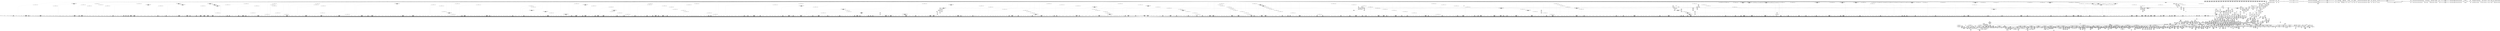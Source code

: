 digraph {
	CE0x4f99370 [shape=record,shape=Mrecord,label="{CE0x4f99370|80:_i64,_:_CRE_1308,1309_}"]
	CE0x4e82700 [shape=record,shape=Mrecord,label="{CE0x4e82700|16:_%struct.vfsmount*,_24:_%struct.dentry*,_32:_%struct.inode*,_408:_%struct.cred*,_456:_i8*,_:_CRE_9,10_}"]
	CE0x4f11c50 [shape=record,shape=Mrecord,label="{CE0x4f11c50|GLOBAL:___aa_current_profile|*Constant*|*SummSink*}"]
	CE0x4f0ec80 [shape=record,shape=Mrecord,label="{CE0x4f0ec80|_ret_%struct.aa_profile*_%call4,_!dbg_!15494|security/apparmor/include/context.h,138|*SummSource*}"]
	CE0x4f91730 [shape=record,shape=Mrecord,label="{CE0x4f91730|80:_i64,_:_CRE_256,264_|*MultipleSource*|*LoadInst*|security/apparmor/include/apparmor.h,117|security/apparmor/include/apparmor.h,117}"]
	CE0x4f1c060 [shape=record,shape=Mrecord,label="{CE0x4f1c060|common_file_perm:_cmp18|security/apparmor/lsm.c,447}"]
	CE0x4e84f90 [shape=record,shape=Mrecord,label="{CE0x4e84f90|16:_%struct.vfsmount*,_24:_%struct.dentry*,_32:_%struct.inode*,_408:_%struct.cred*,_456:_i8*,_:_CRE_224,232_|*MultipleSource*|security/apparmor/lsm.c,428|Function::apparmor_file_permission&Arg::file::|Function::common_file_perm&Arg::file::}"]
	CE0x4f02310 [shape=record,shape=Mrecord,label="{CE0x4f02310|i64_23|*Constant*|*SummSource*}"]
	CE0x4ea3560 [shape=record,shape=Mrecord,label="{CE0x4ea3560|44:_i32,_48:_i16,_128:_i8*,_:_SCMRE_28,32_|*MultipleSource*|Function::aa_cred_profile&Arg::cred::|*LoadInst*|security/apparmor/lsm.c,429|security/apparmor/include/context.h,99}"]
	CE0x4f5f730 [shape=record,shape=Mrecord,label="{CE0x4f5f730|0:_i16,_4:_i32,_8:_i16,_40:_%struct.super_block*,_:_SCMRE_261,262_}"]
	CE0x4e757f0 [shape=record,shape=Mrecord,label="{CE0x4e757f0|apparmor_file_permission:_entry|*SummSource*}"]
	CE0x4f8a2f0 [shape=record,shape=Mrecord,label="{CE0x4f8a2f0|80:_i64,_:_CRE_611,612_}"]
	"CONST[source:1(input),value:2(dynamic)][purpose:{operation}]"
	CE0x4eb0280 [shape=record,shape=Mrecord,label="{CE0x4eb0280|16:_%struct.vfsmount*,_24:_%struct.dentry*,_32:_%struct.inode*,_408:_%struct.cred*,_456:_i8*,_:_CRE_52,53_}"]
	CE0x4f08040 [shape=record,shape=Mrecord,label="{CE0x4f08040|aa_cred_profile:_tmp24|security/apparmor/include/context.h,100|*SummSink*}"]
	CE0x4f909a0 [shape=record,shape=Mrecord,label="{CE0x4f909a0|80:_i64,_:_CRE_192,200_|*MultipleSource*|*LoadInst*|security/apparmor/include/apparmor.h,117|security/apparmor/include/apparmor.h,117}"]
	CE0x4ee6d20 [shape=record,shape=Mrecord,label="{CE0x4ee6d20|aa_cred_profile:_tmp11|security/apparmor/include/context.h,100|*SummSource*}"]
	CE0x4fb0cd0 [shape=record,shape=Mrecord,label="{CE0x4fb0cd0|i64*_getelementptr_inbounds_(_2_x_i64_,_2_x_i64_*___llvm_gcov_ctr12,_i64_0,_i64_1)|*Constant*|*SummSource*}"]
	CE0x4f07fd0 [shape=record,shape=Mrecord,label="{CE0x4f07fd0|aa_cred_profile:_tmp24|security/apparmor/include/context.h,100|*SummSource*}"]
	CE0x4fa0830 [shape=record,shape=Mrecord,label="{CE0x4fa0830|80:_i64,_:_CRE_1640,1641_}"]
	CE0x4f510d0 [shape=record,shape=Mrecord,label="{CE0x4f510d0|aa_cred_profile:_tmp26|security/apparmor/include/context.h,100|*SummSource*}"]
	CE0x4f9b1e0 [shape=record,shape=Mrecord,label="{CE0x4f9b1e0|80:_i64,_:_CRE_1337,1338_}"]
	CE0x4fb7a10 [shape=record,shape=Mrecord,label="{CE0x4fb7a10|i32_138|*Constant*|*SummSource*}"]
	CE0x4eede40 [shape=record,shape=Mrecord,label="{CE0x4eede40|file_inode17:_tmp4|*LoadInst*|include/linux/fs.h,1916|*SummSink*}"]
	CE0x4f88ca0 [shape=record,shape=Mrecord,label="{CE0x4f88ca0|80:_i64,_:_CRE_590,591_}"]
	CE0x4fa6a70 [shape=record,shape=Mrecord,label="{CE0x4fa6a70|80:_i64,_:_CRE_1876,1877_}"]
	CE0x4f9f950 [shape=record,shape=Mrecord,label="{CE0x4f9f950|80:_i64,_:_CRE_1626,1627_}"]
	CE0x4f19210 [shape=record,shape=Mrecord,label="{CE0x4f19210|aa_cred_profile:_tmp20|security/apparmor/include/context.h,100|*SummSource*}"]
	CE0x4fb80e0 [shape=record,shape=Mrecord,label="{CE0x4fb80e0|i64*_getelementptr_inbounds_(_2_x_i64_,_2_x_i64_*___llvm_gcov_ctr2919,_i64_0,_i64_1)|*Constant*|*SummSource*}"]
	CE0x4f5e2e0 [shape=record,shape=Mrecord,label="{CE0x4f5e2e0|0:_i16,_4:_i32,_8:_i16,_40:_%struct.super_block*,_:_SCMRE_248,249_}"]
	CE0x4f857b0 [shape=record,shape=Mrecord,label="{CE0x4f857b0|80:_i64,_:_CRE_464,472_|*MultipleSource*|*LoadInst*|security/apparmor/include/apparmor.h,117|security/apparmor/include/apparmor.h,117}"]
	CE0x4f963d0 [shape=record,shape=Mrecord,label="{CE0x4f963d0|80:_i64,_:_CRE_1245,1246_}"]
	CE0x4f1ff80 [shape=record,shape=Mrecord,label="{CE0x4f1ff80|common_file_perm:_tmp48|security/apparmor/lsm.c,448|*SummSink*}"]
	CE0x4f26070 [shape=record,shape=Mrecord,label="{CE0x4f26070|aa_cred_profile:_cred|Function::aa_cred_profile&Arg::cred::}"]
	CE0x4f9c720 [shape=record,shape=Mrecord,label="{CE0x4f9c720|80:_i64,_:_CRE_1357,1358_}"]
	CE0x4f05860 [shape=record,shape=Mrecord,label="{CE0x4f05860|aa_file_perm:_request|Function::aa_file_perm&Arg::request::|*SummSource*}"]
	CE0x4eb58f0 [shape=record,shape=Mrecord,label="{CE0x4eb58f0|16:_%struct.vfsmount*,_24:_%struct.dentry*,_32:_%struct.inode*,_408:_%struct.cred*,_456:_i8*,_:_CRE_416,424_|*MultipleSource*|security/apparmor/lsm.c,428|Function::apparmor_file_permission&Arg::file::|Function::common_file_perm&Arg::file::}"]
	CE0x4ebae40 [shape=record,shape=Mrecord,label="{CE0x4ebae40|_call_void_mcount()_#2}"]
	CE0x4f0a7e0 [shape=record,shape=Mrecord,label="{CE0x4f0a7e0|common_file_perm:_mnt|security/apparmor/lsm.c,434|*SummSink*}"]
	CE0x4ebf650 [shape=record,shape=Mrecord,label="{CE0x4ebf650|44:_i32,_48:_i16,_128:_i8*,_:_SCMRE_8,16_|*MultipleSource*|Function::aa_cred_profile&Arg::cred::|*LoadInst*|security/apparmor/lsm.c,429|security/apparmor/include/context.h,99}"]
	CE0x4f0bca0 [shape=record,shape=Mrecord,label="{CE0x4f0bca0|common_file_perm:_tmp30|security/apparmor/lsm.c,434|*SummSource*}"]
	CE0x4f6bd00 [shape=record,shape=Mrecord,label="{CE0x4f6bd00|0:_i16,_4:_i32,_8:_i16,_40:_%struct.super_block*,_:_SCMRE_560,561_}"]
	CE0x4f7dac0 [shape=record,shape=Mrecord,label="{CE0x4f7dac0|0:_i16,_4:_i32,_8:_i16,_40:_%struct.super_block*,_:_SCMRE_933,934_}"]
	CE0x4f8ad90 [shape=record,shape=Mrecord,label="{CE0x4f8ad90|80:_i64,_:_CRE_621,622_}"]
	CE0x4f05580 [shape=record,shape=Mrecord,label="{CE0x4f05580|aa_file_perm:_file|Function::aa_file_perm&Arg::file::|*SummSink*}"]
	CE0x4f6ea50 [shape=record,shape=Mrecord,label="{CE0x4f6ea50|0:_i16,_4:_i32,_8:_i16,_40:_%struct.super_block*,_:_SCMRE_589,590_}"]
	CE0x4e9c740 [shape=record,shape=Mrecord,label="{CE0x4e9c740|16:_%struct.vfsmount*,_24:_%struct.dentry*,_32:_%struct.inode*,_408:_%struct.cred*,_456:_i8*,_:_CRE_199,200_}"]
	CE0x4f781b0 [shape=record,shape=Mrecord,label="{CE0x4f781b0|0:_i16,_4:_i32,_8:_i16,_40:_%struct.super_block*,_:_SCMRE_876,877_}"]
	CE0x4f9cc70 [shape=record,shape=Mrecord,label="{CE0x4f9cc70|80:_i64,_:_CRE_1362,1363_}"]
	CE0x4f6c1b0 [shape=record,shape=Mrecord,label="{CE0x4f6c1b0|0:_i16,_4:_i32,_8:_i16,_40:_%struct.super_block*,_:_SCMRE_563,564_}"]
	CE0x4f83e30 [shape=record,shape=Mrecord,label="{CE0x4f83e30|80:_i64,_:_CRE_440,441_}"]
	CE0x4eed050 [shape=record,shape=Mrecord,label="{CE0x4eed050|aa_cred_profile:_do.body|*SummSink*}"]
	CE0x4eff5e0 [shape=record,shape=Mrecord,label="{CE0x4eff5e0|common_file_perm:_allow|security/apparmor/lsm.c,448}"]
	CE0x4f72a30 [shape=record,shape=Mrecord,label="{CE0x4f72a30|0:_i16,_4:_i32,_8:_i16,_40:_%struct.super_block*,_:_SCMRE_656,664_|*MultipleSource*|security/apparmor/lsm.c,435|security/apparmor/include/apparmor.h,117|Function::mediated_filesystem&Arg::inode::|*LoadInst*|include/linux/fs.h,1916}"]
	CE0x4f85150 [shape=record,shape=Mrecord,label="{CE0x4f85150|80:_i64,_:_CRE_458,459_}"]
	CE0x4f7e290 [shape=record,shape=Mrecord,label="{CE0x4f7e290|0:_i16,_4:_i32,_8:_i16,_40:_%struct.super_block*,_:_SCMRE_952,960_|*MultipleSource*|security/apparmor/lsm.c,435|security/apparmor/include/apparmor.h,117|Function::mediated_filesystem&Arg::inode::|*LoadInst*|include/linux/fs.h,1916}"]
	CE0x4e88770 [shape=record,shape=Mrecord,label="{CE0x4e88770|16:_%struct.vfsmount*,_24:_%struct.dentry*,_32:_%struct.inode*,_408:_%struct.cred*,_456:_i8*,_:_CRE_111,112_}"]
	CE0x4fa1b50 [shape=record,shape=Mrecord,label="{CE0x4fa1b50|80:_i64,_:_CRE_1658,1659_}"]
	CE0x4f0eda0 [shape=record,shape=Mrecord,label="{CE0x4f0eda0|_ret_%struct.aa_profile*_%call4,_!dbg_!15494|security/apparmor/include/context.h,138}"]
	CE0x4eec1b0 [shape=record,shape=Mrecord,label="{CE0x4eec1b0|i64*_getelementptr_inbounds_(_2_x_i64_,_2_x_i64_*___llvm_gcov_ctr55,_i64_0,_i64_0)|*Constant*|*SummSource*}"]
	CE0x4e94200 [shape=record,shape=Mrecord,label="{CE0x4e94200|16:_%struct.vfsmount*,_24:_%struct.dentry*,_32:_%struct.inode*,_408:_%struct.cred*,_456:_i8*,_:_CRE_104,105_}"]
	CE0x4ee7400 [shape=record,shape=Mrecord,label="{CE0x4ee7400|0:_i16,_4:_i32,_8:_i16,_40:_%struct.super_block*,_:_SCMRE_16,24_|*MultipleSource*|security/apparmor/lsm.c,435|security/apparmor/include/apparmor.h,117|Function::mediated_filesystem&Arg::inode::|*LoadInst*|include/linux/fs.h,1916}"]
	CE0x4f12d10 [shape=record,shape=Mrecord,label="{CE0x4f12d10|common_file_perm:_tmp27|security/apparmor/lsm.c,434|*SummSink*}"]
	CE0x5022000 [shape=record,shape=Mrecord,label="{CE0x5022000|aa_cred_profile:_tmp24|security/apparmor/include/context.h,100}"]
	CE0x4e95900 [shape=record,shape=Mrecord,label="{CE0x4e95900|common_file_perm:_do.end|*SummSink*}"]
	CE0x4f6abf0 [shape=record,shape=Mrecord,label="{CE0x4f6abf0|0:_i16,_4:_i32,_8:_i16,_40:_%struct.super_block*,_:_SCMRE_544,552_|*MultipleSource*|security/apparmor/lsm.c,435|security/apparmor/include/apparmor.h,117|Function::mediated_filesystem&Arg::inode::|*LoadInst*|include/linux/fs.h,1916}"]
	CE0x4e82340 [shape=record,shape=Mrecord,label="{CE0x4e82340|apparmor_file_permission:_tmp|*SummSink*}"]
	CE0x4efb650 [shape=record,shape=Mrecord,label="{CE0x4efb650|void_(i8*,_i32,_i64)*_asm_sideeffect_1:_09ud2_0A.pushsection___bug_table,_22a_22_0A2:_09.long_1b_-_2b,_$_0:c_-_2b_0A_09.word_$_1:c_,_0_0A_09.org_2b+$_2:c_0A.popsection_,_i,i,i,_dirflag_,_fpsr_,_flags_|*SummSink*}"]
	CE0x4f8e580 [shape=record,shape=Mrecord,label="{CE0x4f8e580|80:_i64,_:_CRE_40,48_|*MultipleSource*|*LoadInst*|security/apparmor/include/apparmor.h,117|security/apparmor/include/apparmor.h,117}"]
	CE0x4f662e0 [shape=record,shape=Mrecord,label="{CE0x4f662e0|0:_i16,_4:_i32,_8:_i16,_40:_%struct.super_block*,_:_SCMRE_408,416_|*MultipleSource*|security/apparmor/lsm.c,435|security/apparmor/include/apparmor.h,117|Function::mediated_filesystem&Arg::inode::|*LoadInst*|include/linux/fs.h,1916}"]
	CE0x4ea4310 [shape=record,shape=Mrecord,label="{CE0x4ea4310|GLOBAL:___llvm_gcov_ctr46|Global_var:__llvm_gcov_ctr46|*SummSink*}"]
	CE0x4f73b40 [shape=record,shape=Mrecord,label="{CE0x4f73b40|0:_i16,_4:_i32,_8:_i16,_40:_%struct.super_block*,_:_SCMRE_696,704_|*MultipleSource*|security/apparmor/lsm.c,435|security/apparmor/include/apparmor.h,117|Function::mediated_filesystem&Arg::inode::|*LoadInst*|include/linux/fs.h,1916}"]
	CE0x4f030a0 [shape=record,shape=Mrecord,label="{CE0x4f030a0|common_file_perm:_tmp53|security/apparmor/lsm.c,447}"]
	CE0x4e74580 [shape=record,shape=Mrecord,label="{CE0x4e74580|16:_%struct.vfsmount*,_24:_%struct.dentry*,_32:_%struct.inode*,_408:_%struct.cred*,_456:_i8*,_:_CRE_83,84_}"]
	CE0x4f70350 [shape=record,shape=Mrecord,label="{CE0x4f70350|0:_i16,_4:_i32,_8:_i16,_40:_%struct.super_block*,_:_SCMRE_605,606_}"]
	CE0x4eb1cb0 [shape=record,shape=Mrecord,label="{CE0x4eb1cb0|i64_0|*Constant*|*SummSink*}"]
	CE0x4ec7650 [shape=record,shape=Mrecord,label="{CE0x4ec7650|44:_i32,_48:_i16,_128:_i8*,_:_SCMRE_80,88_|*MultipleSource*|Function::aa_cred_profile&Arg::cred::|*LoadInst*|security/apparmor/lsm.c,429|security/apparmor/include/context.h,99}"]
	CE0x4f91160 [shape=record,shape=Mrecord,label="{CE0x4f91160|80:_i64,_:_CRE_224,240_|*MultipleSource*|*LoadInst*|security/apparmor/include/apparmor.h,117|security/apparmor/include/apparmor.h,117}"]
	CE0x4e9d060 [shape=record,shape=Mrecord,label="{CE0x4e9d060|file_inode:_tmp4|*LoadInst*|include/linux/fs.h,1916|*SummSink*}"]
	CE0x4eeaef0 [shape=record,shape=Mrecord,label="{CE0x4eeaef0|0:_i16,_4:_i32,_8:_i16,_40:_%struct.super_block*,_:_SCMRE_48,56_|*MultipleSource*|security/apparmor/lsm.c,435|security/apparmor/include/apparmor.h,117|Function::mediated_filesystem&Arg::inode::|*LoadInst*|include/linux/fs.h,1916}"]
	CE0x4f7cb20 [shape=record,shape=Mrecord,label="{CE0x4f7cb20|0:_i16,_4:_i32,_8:_i16,_40:_%struct.super_block*,_:_SCMRE_923,924_}"]
	CE0x4f8f5e0 [shape=record,shape=Mrecord,label="{CE0x4f8f5e0|80:_i64,_:_CRE_112,120_|*MultipleSource*|*LoadInst*|security/apparmor/include/apparmor.h,117|security/apparmor/include/apparmor.h,117}"]
	CE0x4efda80 [shape=record,shape=Mrecord,label="{CE0x4efda80|i64*_getelementptr_inbounds_(_28_x_i64_,_28_x_i64_*___llvm_gcov_ctr87,_i64_0,_i64_7)|*Constant*|*SummSource*}"]
	CE0x4f3d630 [shape=record,shape=Mrecord,label="{CE0x4f3d630|80:_i64,_:_CRE_2256,2264_|*MultipleSource*|*LoadInst*|security/apparmor/include/apparmor.h,117|security/apparmor/include/apparmor.h,117}"]
	CE0x4f72ce0 [shape=record,shape=Mrecord,label="{CE0x4f72ce0|0:_i16,_4:_i32,_8:_i16,_40:_%struct.super_block*,_:_SCMRE_664,672_|*MultipleSource*|security/apparmor/lsm.c,435|security/apparmor/include/apparmor.h,117|Function::mediated_filesystem&Arg::inode::|*LoadInst*|include/linux/fs.h,1916}"]
	CE0x4f1ee80 [shape=record,shape=Mrecord,label="{CE0x4f1ee80|i64_22|*Constant*}"]
	CE0x4efdd20 [shape=record,shape=Mrecord,label="{CE0x4efdd20|i64*_getelementptr_inbounds_(_28_x_i64_,_28_x_i64_*___llvm_gcov_ctr87,_i64_0,_i64_7)|*Constant*|*SummSink*}"]
	CE0x4f7b6d0 [shape=record,shape=Mrecord,label="{CE0x4f7b6d0|0:_i16,_4:_i32,_8:_i16,_40:_%struct.super_block*,_:_SCMRE_910,911_}"]
	CE0x4f99530 [shape=record,shape=Mrecord,label="{CE0x4f99530|80:_i64,_:_CRE_1310,1311_}"]
	CE0x4fb1250 [shape=record,shape=Mrecord,label="{CE0x4fb1250|__aa_current_profile:_bb|*SummSource*}"]
	CE0x4f9df90 [shape=record,shape=Mrecord,label="{CE0x4f9df90|80:_i64,_:_CRE_1536,1568_|*MultipleSource*|*LoadInst*|security/apparmor/include/apparmor.h,117|security/apparmor/include/apparmor.h,117}"]
	CE0x4f6fd10 [shape=record,shape=Mrecord,label="{CE0x4f6fd10|0:_i16,_4:_i32,_8:_i16,_40:_%struct.super_block*,_:_SCMRE_601,602_}"]
	CE0x4e7d4e0 [shape=record,shape=Mrecord,label="{CE0x4e7d4e0|apparmor_file_permission:_file|Function::apparmor_file_permission&Arg::file::}"]
	CE0x4fbd050 [shape=record,shape=Mrecord,label="{CE0x4fbd050|__aa_current_profile:_tobool|security/apparmor/include/context.h,138}"]
	CE0x4f0e2d0 [shape=record,shape=Mrecord,label="{CE0x4f0e2d0|common_file_perm:_tmp25|security/apparmor/lsm.c,434}"]
	CE0x4f61fd0 [shape=record,shape=Mrecord,label="{CE0x4f61fd0|0:_i16,_4:_i32,_8:_i16,_40:_%struct.super_block*,_:_SCMRE_287,288_}"]
	CE0x4f22da0 [shape=record,shape=Mrecord,label="{CE0x4f22da0|i64*_getelementptr_inbounds_(_11_x_i64_,_11_x_i64_*___llvm_gcov_ctr58,_i64_0,_i64_9)|*Constant*|*SummSource*}"]
	CE0x4f94c70 [shape=record,shape=Mrecord,label="{CE0x4f94c70|80:_i64,_:_CRE_1223,1224_}"]
	CE0x4f7ad70 [shape=record,shape=Mrecord,label="{CE0x4f7ad70|0:_i16,_4:_i32,_8:_i16,_40:_%struct.super_block*,_:_SCMRE_904,905_}"]
	CE0x4e7e010 [shape=record,shape=Mrecord,label="{CE0x4e7e010|common_file_perm:_if.end14|*SummSource*}"]
	CE0x4f9e3a0 [shape=record,shape=Mrecord,label="{CE0x4f9e3a0|80:_i64,_:_CRE_1584,1592_|*MultipleSource*|*LoadInst*|security/apparmor/include/apparmor.h,117|security/apparmor/include/apparmor.h,117}"]
	CE0x4f3d250 [shape=record,shape=Mrecord,label="{CE0x4f3d250|80:_i64,_:_CRE_2120,2248_|*MultipleSource*|*LoadInst*|security/apparmor/include/apparmor.h,117|security/apparmor/include/apparmor.h,117}"]
	CE0x4f76fc0 [shape=record,shape=Mrecord,label="{CE0x4f76fc0|0:_i16,_4:_i32,_8:_i16,_40:_%struct.super_block*,_:_SCMRE_865,866_}"]
	CE0x4f7e560 [shape=record,shape=Mrecord,label="{CE0x4f7e560|0:_i16,_4:_i32,_8:_i16,_40:_%struct.super_block*,_:_SCMRE_960,968_|*MultipleSource*|security/apparmor/lsm.c,435|security/apparmor/include/apparmor.h,117|Function::mediated_filesystem&Arg::inode::|*LoadInst*|include/linux/fs.h,1916}"]
	CE0x4ec8000 [shape=record,shape=Mrecord,label="{CE0x4ec8000|common_file_perm:_do.body|*SummSource*}"]
	CE0x4f3c650 [shape=record,shape=Mrecord,label="{CE0x4f3c650|80:_i64,_:_CRE_1896,1904_|*MultipleSource*|*LoadInst*|security/apparmor/include/apparmor.h,117|security/apparmor/include/apparmor.h,117}"]
	CE0x4e9cfd0 [shape=record,shape=Mrecord,label="{CE0x4e9cfd0|file_inode:_tmp4|*LoadInst*|include/linux/fs.h,1916|*SummSource*}"]
	CE0x4fbada0 [shape=record,shape=Mrecord,label="{CE0x4fbada0|__aa_current_profile:_land.lhs.true|*SummSource*}"]
	CE0x4fb25f0 [shape=record,shape=Mrecord,label="{CE0x4fb25f0|get_current:_tmp3}"]
	CE0x4eab850 [shape=record,shape=Mrecord,label="{CE0x4eab850|i64*_getelementptr_inbounds_(_16_x_i64_,_16_x_i64_*___llvm_gcov_ctr46,_i64_0,_i64_7)|*Constant*}"]
	CE0x4fa11c0 [shape=record,shape=Mrecord,label="{CE0x4fa11c0|80:_i64,_:_CRE_1649,1650_}"]
	CE0x4ea3ff0 [shape=record,shape=Mrecord,label="{CE0x4ea3ff0|i64_3|*Constant*|*SummSource*}"]
	CE0x4f5bc20 [shape=record,shape=Mrecord,label="{CE0x4f5bc20|0:_i16,_4:_i32,_8:_i16,_40:_%struct.super_block*,_:_SCMRE_200,201_}"]
	CE0x4f30a00 [shape=record,shape=Mrecord,label="{CE0x4f30a00|i64*_getelementptr_inbounds_(_28_x_i64_,_28_x_i64_*___llvm_gcov_ctr87,_i64_0,_i64_26)|*Constant*}"]
	CE0x4f23dd0 [shape=record,shape=Mrecord,label="{CE0x4f23dd0|GLOBAL:_get_current|*Constant*|*SummSink*}"]
	CE0x502c7a0 [shape=record,shape=Mrecord,label="{CE0x502c7a0|%struct.aa_profile*_null|*Constant*}"]
	CE0x4ec8b80 [shape=record,shape=Mrecord,label="{CE0x4ec8b80|16:_%struct.vfsmount*,_24:_%struct.dentry*,_32:_%struct.inode*,_408:_%struct.cred*,_456:_i8*,_:_CRE_40,48_|*MultipleSource*|security/apparmor/lsm.c,428|Function::apparmor_file_permission&Arg::file::|Function::common_file_perm&Arg::file::}"]
	CE0x4f596a0 [shape=record,shape=Mrecord,label="{CE0x4f596a0|0:_i16,_4:_i32,_8:_i16,_40:_%struct.super_block*,_:_SCMRE_176,177_}"]
	CE0x4f839f0 [shape=record,shape=Mrecord,label="{CE0x4f839f0|80:_i64,_:_CRE_436,437_}"]
	CE0x5035440 [shape=record,shape=Mrecord,label="{CE0x5035440|i64*_getelementptr_inbounds_(_2_x_i64_,_2_x_i64_*___llvm_gcov_ctr2919,_i64_0,_i64_0)|*Constant*}"]
	CE0x4f83170 [shape=record,shape=Mrecord,label="{CE0x4f83170|80:_i64,_:_CRE_428,429_}"]
	CE0x4eaee30 [shape=record,shape=Mrecord,label="{CE0x4eaee30|44:_i32,_48:_i16,_128:_i8*,_:_SCMRE_88,89_|*MultipleSource*|Function::aa_cred_profile&Arg::cred::|*LoadInst*|security/apparmor/lsm.c,429|security/apparmor/include/context.h,99}"]
	CE0x4ef64d0 [shape=record,shape=Mrecord,label="{CE0x4ef64d0|GLOBAL:_mediated_filesystem|*Constant*|*SummSink*}"]
	CE0x4fbd650 [shape=record,shape=Mrecord,label="{CE0x4fbd650|__aa_current_profile:_tmp9|security/apparmor/include/context.h,138|*SummSource*}"]
	CE0x4eea790 [shape=record,shape=Mrecord,label="{CE0x4eea790|0:_i16,_4:_i32,_8:_i16,_40:_%struct.super_block*,_:_SCMRE_138,139_}"]
	CE0x4f5a000 [shape=record,shape=Mrecord,label="{CE0x4f5a000|0:_i16,_4:_i32,_8:_i16,_40:_%struct.super_block*,_:_SCMRE_182,183_}"]
	CE0x4f9ab80 [shape=record,shape=Mrecord,label="{CE0x4f9ab80|80:_i64,_:_CRE_1331,1332_}"]
	CE0x4fe9240 [shape=record,shape=Mrecord,label="{CE0x4fe9240|aa_cred_profile:_lnot|security/apparmor/include/context.h,100}"]
	CE0x4f2dcf0 [shape=record,shape=Mrecord,label="{CE0x4f2dcf0|aa_path_perm:_flags|Function::aa_path_perm&Arg::flags::}"]
	CE0x4fa0d80 [shape=record,shape=Mrecord,label="{CE0x4fa0d80|80:_i64,_:_CRE_1645,1646_}"]
	CE0x4ea9b30 [shape=record,shape=Mrecord,label="{CE0x4ea9b30|aa_cred_profile:_tmp6|security/apparmor/include/context.h,100|*SummSource*}"]
	CE0x4fb1020 [shape=record,shape=Mrecord,label="{CE0x4fb1020|aa_file_perm:_tmp2|*SummSource*}"]
	CE0x5039700 [shape=record,shape=Mrecord,label="{CE0x5039700|i32_22|*Constant*}"]
	CE0x4f45b90 [shape=record,shape=Mrecord,label="{CE0x4f45b90|aa_cred_profile:_tmp16|security/apparmor/include/context.h,100|*SummSink*}"]
	CE0x502bff0 [shape=record,shape=Mrecord,label="{CE0x502bff0|i64*_getelementptr_inbounds_(_16_x_i64_,_16_x_i64_*___llvm_gcov_ctr46,_i64_0,_i64_0)|*Constant*}"]
	CE0x4f8ec80 [shape=record,shape=Mrecord,label="{CE0x4f8ec80|80:_i64,_:_CRE_72,80_|*MultipleSource*|*LoadInst*|security/apparmor/include/apparmor.h,117|security/apparmor/include/apparmor.h,117}"]
	CE0x4ef9ba0 [shape=record,shape=Mrecord,label="{CE0x4ef9ba0|_ret_%struct.aa_profile*_%tmp34,_!dbg_!15510|security/apparmor/include/context.h,101}"]
	CE0x4e84440 [shape=record,shape=Mrecord,label="{CE0x4e84440|_ret_i32_%call,_!dbg_!15471|security/apparmor/lsm.c,456|*SummSource*}"]
	CE0x4e7bc10 [shape=record,shape=Mrecord,label="{CE0x4e7bc10|apparmor_file_permission:_tmp3|*SummSource*}"]
	CE0x4e91fb0 [shape=record,shape=Mrecord,label="{CE0x4e91fb0|_call_void_asm_sideeffect_1:_09ud2_0A.pushsection___bug_table,_22a_22_0A2:_09.long_1b_-_2b,_$_0:c_-_2b_0A_09.word_$_1:c_,_0_0A_09.org_2b+$_2:c_0A.popsection_,_i,i,i,_dirflag_,_fpsr_,_flags_(i8*_getelementptr_inbounds_(_24_x_i8_,_24_x_i8_*_.str8,_i32_0,_i32_0),_i32_432,_i64_12)_#2,_!dbg_!15488,_!srcloc_!15491|security/apparmor/lsm.c,432}"]
	CE0x4f43b70 [shape=record,shape=Mrecord,label="{CE0x4f43b70|aa_cred_profile:_tmp12|security/apparmor/include/context.h,100|*SummSink*}"]
	CE0x4f7ce40 [shape=record,shape=Mrecord,label="{CE0x4f7ce40|0:_i16,_4:_i32,_8:_i16,_40:_%struct.super_block*,_:_SCMRE_925,926_}"]
	CE0x4ec0c90 [shape=record,shape=Mrecord,label="{CE0x4ec0c90|16:_%struct.vfsmount*,_24:_%struct.dentry*,_32:_%struct.inode*,_408:_%struct.cred*,_456:_i8*,_:_CRE_154,155_}"]
	CE0x4f83b00 [shape=record,shape=Mrecord,label="{CE0x4f83b00|80:_i64,_:_CRE_437,438_}"]
	CE0x4eb10f0 [shape=record,shape=Mrecord,label="{CE0x4eb10f0|common_file_perm:_tmp29|security/apparmor/lsm.c,434|*SummSink*}"]
	CE0x502fec0 [shape=record,shape=Mrecord,label="{CE0x502fec0|i64_2|*Constant*}"]
	CE0x4f60ea0 [shape=record,shape=Mrecord,label="{CE0x4f60ea0|0:_i16,_4:_i32,_8:_i16,_40:_%struct.super_block*,_:_SCMRE_276,277_}"]
	CE0x4f05730 [shape=record,shape=Mrecord,label="{CE0x4f05730|aa_file_perm:_request|Function::aa_file_perm&Arg::request::}"]
	CE0x4f89410 [shape=record,shape=Mrecord,label="{CE0x4f89410|80:_i64,_:_CRE_597,598_}"]
	CE0x5039d70 [shape=record,shape=Mrecord,label="{CE0x5039d70|_call_void_mcount()_#2}"]
	CE0x4f00660 [shape=record,shape=Mrecord,label="{CE0x4f00660|common_file_perm:_neg|security/apparmor/lsm.c,448}"]
	CE0x4fbb120 [shape=record,shape=Mrecord,label="{CE0x4fbb120|aa_file_perm:_cond|security/apparmor/file.c, 451}"]
	CE0x4e8a1c0 [shape=record,shape=Mrecord,label="{CE0x4e8a1c0|apparmor_file_permission:_mask|Function::apparmor_file_permission&Arg::mask::|*SummSink*}"]
	CE0x4f7fa50 [shape=record,shape=Mrecord,label="{CE0x4f7fa50|0:_i16,_4:_i32,_8:_i16,_40:_%struct.super_block*,_:_SCMRE_988,992_|*MultipleSource*|security/apparmor/lsm.c,435|security/apparmor/include/apparmor.h,117|Function::mediated_filesystem&Arg::inode::|*LoadInst*|include/linux/fs.h,1916}"]
	CE0x4fa6e50 [shape=record,shape=Mrecord,label="{CE0x4fa6e50|80:_i64,_:_CRE_1880,1884_|*MultipleSource*|*LoadInst*|security/apparmor/include/apparmor.h,117|security/apparmor/include/apparmor.h,117}"]
	CE0x4f87980 [shape=record,shape=Mrecord,label="{CE0x4f87980|80:_i64,_:_CRE_572,573_}"]
	CE0x4ec92a0 [shape=record,shape=Mrecord,label="{CE0x4ec92a0|common_file_perm:_if.then26|*SummSink*}"]
	CE0x4eea230 [shape=record,shape=Mrecord,label="{CE0x4eea230|0:_i16,_4:_i32,_8:_i16,_40:_%struct.super_block*,_:_SCMRE_136,137_}"]
	CE0x4f9b0d0 [shape=record,shape=Mrecord,label="{CE0x4f9b0d0|80:_i64,_:_CRE_1336,1337_}"]
	CE0x4f01a80 [shape=record,shape=Mrecord,label="{CE0x4f01a80|common_file_perm:_tobool25|security/apparmor/lsm.c,448|*SummSource*}"]
	CE0x4f847c0 [shape=record,shape=Mrecord,label="{CE0x4f847c0|80:_i64,_:_CRE_449,450_}"]
	CE0x4efd4b0 [shape=record,shape=Mrecord,label="{CE0x4efd4b0|common_file_perm:_tmp16|security/apparmor/lsm.c,432}"]
	CE0x4f8a620 [shape=record,shape=Mrecord,label="{CE0x4f8a620|80:_i64,_:_CRE_614,615_}"]
	CE0x4f14fe0 [shape=record,shape=Mrecord,label="{CE0x4f14fe0|file_inode:_entry|*SummSink*}"]
	CE0x4f5cbc0 [shape=record,shape=Mrecord,label="{CE0x4f5cbc0|0:_i16,_4:_i32,_8:_i16,_40:_%struct.super_block*,_:_SCMRE_216,224_|*MultipleSource*|security/apparmor/lsm.c,435|security/apparmor/include/apparmor.h,117|Function::mediated_filesystem&Arg::inode::|*LoadInst*|include/linux/fs.h,1916}"]
	CE0x4f943f0 [shape=record,shape=Mrecord,label="{CE0x4f943f0|80:_i64,_:_CRE_1215,1216_}"]
	CE0x4f973c0 [shape=record,shape=Mrecord,label="{CE0x4f973c0|80:_i64,_:_CRE_1260,1261_}"]
	CE0x4ee3230 [shape=record,shape=Mrecord,label="{CE0x4ee3230|i64*_getelementptr_inbounds_(_16_x_i64_,_16_x_i64_*___llvm_gcov_ctr46,_i64_0,_i64_0)|*Constant*|*SummSink*}"]
	CE0x4f233f0 [shape=record,shape=Mrecord,label="{CE0x4f233f0|__aa_current_profile:_call3|security/apparmor/include/context.h,138}"]
	CE0x4ef8ef0 [shape=record,shape=Mrecord,label="{CE0x4ef8ef0|GLOBAL:_aa_cred_profile|*Constant*|*SummSink*}"]
	CE0x4f6d470 [shape=record,shape=Mrecord,label="{CE0x4f6d470|0:_i16,_4:_i32,_8:_i16,_40:_%struct.super_block*,_:_SCMRE_575,576_}"]
	CE0x4f950b0 [shape=record,shape=Mrecord,label="{CE0x4f950b0|80:_i64,_:_CRE_1227,1228_}"]
	CE0x4ff35a0 [shape=record,shape=Mrecord,label="{CE0x4ff35a0|GLOBAL:_aa_path_perm|*Constant*}"]
	CE0x4fa1930 [shape=record,shape=Mrecord,label="{CE0x4fa1930|80:_i64,_:_CRE_1656,1657_}"]
	CE0x4ee22d0 [shape=record,shape=Mrecord,label="{CE0x4ee22d0|aa_cred_profile:_tmp3|*SummSink*}"]
	CE0x4f5d6e0 [shape=record,shape=Mrecord,label="{CE0x4f5d6e0|0:_i16,_4:_i32,_8:_i16,_40:_%struct.super_block*,_:_SCMRE_241,242_}"]
	CE0x4f95a40 [shape=record,shape=Mrecord,label="{CE0x4f95a40|80:_i64,_:_CRE_1236,1237_}"]
	CE0x4f18270 [shape=record,shape=Mrecord,label="{CE0x4f18270|i64*_getelementptr_inbounds_(_16_x_i64_,_16_x_i64_*___llvm_gcov_ctr46,_i64_0,_i64_8)|*Constant*|*SummSink*}"]
	CE0x4f2ef50 [shape=record,shape=Mrecord,label="{CE0x4f2ef50|i32_4|*Constant*|*SummSink*}"]
	CE0x4eecc30 [shape=record,shape=Mrecord,label="{CE0x4eecc30|aa_cred_profile:_do.cond}"]
	CE0x4e76160 [shape=record,shape=Mrecord,label="{CE0x4e76160|apparmor_file_permission:_bb}"]
	CE0x4f3b580 [shape=record,shape=Mrecord,label="{CE0x4f3b580|i32_100|*Constant*}"]
	CE0x4ea0d40 [shape=record,shape=Mrecord,label="{CE0x4ea0d40|i32_8|*Constant*}"]
	CE0x4ee35b0 [shape=record,shape=Mrecord,label="{CE0x4ee35b0|aa_cred_profile:_do.end10}"]
	CE0x4fa2d60 [shape=record,shape=Mrecord,label="{CE0x4fa2d60|80:_i64,_:_CRE_1675,1676_}"]
	CE0x4fc3730 [shape=record,shape=Mrecord,label="{CE0x4fc3730|i64*_getelementptr_inbounds_(_2_x_i64_,_2_x_i64_*___llvm_gcov_ctr12,_i64_0,_i64_1)|*Constant*|*SummSink*}"]
	CE0x4ea58b0 [shape=record,shape=Mrecord,label="{CE0x4ea58b0|16:_%struct.vfsmount*,_24:_%struct.dentry*,_32:_%struct.inode*,_408:_%struct.cred*,_456:_i8*,_:_CRE_203,204_}"]
	CE0x4ef7020 [shape=record,shape=Mrecord,label="{CE0x4ef7020|common_file_perm:_tmp9|security/apparmor/lsm.c,432}"]
	CE0x4f03e60 [shape=record,shape=Mrecord,label="{CE0x4f03e60|i64*_getelementptr_inbounds_(_28_x_i64_,_28_x_i64_*___llvm_gcov_ctr87,_i64_0,_i64_25)|*Constant*|*SummSink*}"]
	CE0x4ecaff0 [shape=record,shape=Mrecord,label="{CE0x4ecaff0|16:_%struct.vfsmount*,_24:_%struct.dentry*,_32:_%struct.inode*,_408:_%struct.cred*,_456:_i8*,_:_CRE_126,127_}"]
	CE0x4f9bfb0 [shape=record,shape=Mrecord,label="{CE0x4f9bfb0|80:_i64,_:_CRE_1350,1351_}"]
	CE0x4eab070 [shape=record,shape=Mrecord,label="{CE0x4eab070|_call_void_mcount()_#2}"]
	CE0x4f94e90 [shape=record,shape=Mrecord,label="{CE0x4f94e90|80:_i64,_:_CRE_1225,1226_}"]
	CE0x4f21470 [shape=record,shape=Mrecord,label="{CE0x4f21470|__aa_current_profile:_tmp18|security/apparmor/include/context.h,138|*SummSink*}"]
	CE0x5032990 [shape=record,shape=Mrecord,label="{CE0x5032990|aa_cred_profile:_profile|security/apparmor/include/context.h,100}"]
	CE0x4eecad0 [shape=record,shape=Mrecord,label="{CE0x4eecad0|aa_cred_profile:_do.body|*SummSource*}"]
	CE0x4f7c4e0 [shape=record,shape=Mrecord,label="{CE0x4f7c4e0|0:_i16,_4:_i32,_8:_i16,_40:_%struct.super_block*,_:_SCMRE_919,920_}"]
	CE0x4f5ff00 [shape=record,shape=Mrecord,label="{CE0x4f5ff00|0:_i16,_4:_i32,_8:_i16,_40:_%struct.super_block*,_:_SCMRE_266,267_}"]
	CE0x4f6b750 [shape=record,shape=Mrecord,label="{CE0x4f6b750|0:_i16,_4:_i32,_8:_i16,_40:_%struct.super_block*,_:_SCMRE_556,557_}"]
	CE0x4fe6ad0 [shape=record,shape=Mrecord,label="{CE0x4fe6ad0|COLLAPSED:_GCMRE___llvm_gcov_ctr112_internal_global_2_x_i64_zeroinitializer:_elem_0:default:}"]
	CE0x4efd7a0 [shape=record,shape=Mrecord,label="{CE0x4efd7a0|common_file_perm:_tmp16|security/apparmor/lsm.c,432|*SummSink*}"]
	CE0x4f58270 [shape=record,shape=Mrecord,label="{CE0x4f58270|aa_cred_profile:_profile11|security/apparmor/include/context.h,101|*SummSink*}"]
	CE0x4f9cfa0 [shape=record,shape=Mrecord,label="{CE0x4f9cfa0|80:_i64,_:_CRE_1365,1366_}"]
	CE0x4e882a0 [shape=record,shape=Mrecord,label="{CE0x4e882a0|common_file_perm:_do.end}"]
	CE0x4f5c8a0 [shape=record,shape=Mrecord,label="{CE0x4f5c8a0|0:_i16,_4:_i32,_8:_i16,_40:_%struct.super_block*,_:_SCMRE_208,210_|*MultipleSource*|security/apparmor/lsm.c,435|security/apparmor/include/apparmor.h,117|Function::mediated_filesystem&Arg::inode::|*LoadInst*|include/linux/fs.h,1916}"]
	CE0x4f18440 [shape=record,shape=Mrecord,label="{CE0x4f18440|aa_cred_profile:_tmp19|security/apparmor/include/context.h,100}"]
	CE0x4f98080 [shape=record,shape=Mrecord,label="{CE0x4f98080|80:_i64,_:_CRE_1272,1273_}"]
	CE0x4eea970 [shape=record,shape=Mrecord,label="{CE0x4eea970|aa_cred_profile:_conv|security/apparmor/include/context.h,100|*SummSource*}"]
	CE0x4f54450 [shape=record,shape=Mrecord,label="{CE0x4f54450|aa_cred_profile:_tmp28|security/apparmor/include/context.h,100|*SummSource*}"]
	CE0x4ea0920 [shape=record,shape=Mrecord,label="{CE0x4ea0920|16:_%struct.vfsmount*,_24:_%struct.dentry*,_32:_%struct.inode*,_408:_%struct.cred*,_456:_i8*,_:_CRE_4,5_}"]
	CE0x4eeaaf0 [shape=record,shape=Mrecord,label="{CE0x4eeaaf0|aa_cred_profile:_conv|security/apparmor/include/context.h,100|*SummSink*}"]
	CE0x4f91b10 [shape=record,shape=Mrecord,label="{CE0x4f91b10|80:_i64,_:_CRE_268,272_|*MultipleSource*|*LoadInst*|security/apparmor/include/apparmor.h,117|security/apparmor/include/apparmor.h,117}"]
	CE0x4f69250 [shape=record,shape=Mrecord,label="{CE0x4f69250|0:_i16,_4:_i32,_8:_i16,_40:_%struct.super_block*,_:_SCMRE_488,496_|*MultipleSource*|security/apparmor/lsm.c,435|security/apparmor/include/apparmor.h,117|Function::mediated_filesystem&Arg::inode::|*LoadInst*|include/linux/fs.h,1916}"]
	CE0x4ec4690 [shape=record,shape=Mrecord,label="{CE0x4ec4690|44:_i32,_48:_i16,_128:_i8*,_:_SCMRE_168,176_|*MultipleSource*|Function::aa_cred_profile&Arg::cred::|*LoadInst*|security/apparmor/lsm.c,429|security/apparmor/include/context.h,99}"]
	CE0x4ea02a0 [shape=record,shape=Mrecord,label="{CE0x4ea02a0|i64_0|*Constant*}"]
	CE0x4f45de0 [shape=record,shape=Mrecord,label="{CE0x4f45de0|aa_cred_profile:_tmp17|security/apparmor/include/context.h,100}"]
	CE0x4f01bf0 [shape=record,shape=Mrecord,label="{CE0x4f01bf0|common_file_perm:_tobool25|security/apparmor/lsm.c,448|*SummSink*}"]
	CE0x4f1c190 [shape=record,shape=Mrecord,label="{CE0x4f1c190|common_file_perm:_cmp18|security/apparmor/lsm.c,447|*SummSource*}"]
	CE0x4ee6130 [shape=record,shape=Mrecord,label="{CE0x4ee6130|aa_cred_profile:_conv|security/apparmor/include/context.h,100}"]
	CE0x4f87210 [shape=record,shape=Mrecord,label="{CE0x4f87210|80:_i64,_:_CRE_565,566_}"]
	CE0x4f22d30 [shape=record,shape=Mrecord,label="{CE0x4f22d30|i64*_getelementptr_inbounds_(_11_x_i64_,_11_x_i64_*___llvm_gcov_ctr58,_i64_0,_i64_9)|*Constant*}"]
	CE0x4ec8c30 [shape=record,shape=Mrecord,label="{CE0x4ec8c30|i64*_getelementptr_inbounds_(_2_x_i64_,_2_x_i64_*___llvm_gcov_ctr88,_i64_0,_i64_1)|*Constant*|*SummSource*}"]
	CE0x4eaa7f0 [shape=record,shape=Mrecord,label="{CE0x4eaa7f0|i32_22|*Constant*|*SummSink*}"]
	CE0x4f129b0 [shape=record,shape=Mrecord,label="{CE0x4f129b0|file_inode:_entry}"]
	CE0x4f98f60 [shape=record,shape=Mrecord,label="{CE0x4f98f60|80:_i64,_:_CRE_1305,1306_}"]
	CE0x4fc2d90 [shape=record,shape=Mrecord,label="{CE0x4fc2d90|__aa_current_profile:_tmp|*SummSink*}"]
	CE0x4eae610 [shape=record,shape=Mrecord,label="{CE0x4eae610|aa_cred_profile:_tobool1|security/apparmor/include/context.h,100|*SummSource*}"]
	CE0x4ec7410 [shape=record,shape=Mrecord,label="{CE0x4ec7410|44:_i32,_48:_i16,_128:_i8*,_:_SCMRE_72,80_|*MultipleSource*|Function::aa_cred_profile&Arg::cred::|*LoadInst*|security/apparmor/lsm.c,429|security/apparmor/include/context.h,99}"]
	CE0x4ff3840 [shape=record,shape=Mrecord,label="{CE0x4ff3840|GLOBAL:_aa_path_perm|*Constant*|*SummSink*}"]
	CE0x4f2eb00 [shape=record,shape=Mrecord,label="{CE0x4f2eb00|aa_file_perm:_tmp5|security/apparmor/file.c,452|*SummSink*}"]
	CE0x4f52d90 [shape=record,shape=Mrecord,label="{CE0x4f52d90|aa_path_perm:_request|Function::aa_path_perm&Arg::request::}"]
	CE0x4ea5df0 [shape=record,shape=Mrecord,label="{CE0x4ea5df0|16:_%struct.vfsmount*,_24:_%struct.dentry*,_32:_%struct.inode*,_408:_%struct.cred*,_456:_i8*,_:_CRE_206,207_}"]
	CE0x4fa21b0 [shape=record,shape=Mrecord,label="{CE0x4fa21b0|80:_i64,_:_CRE_1664,1665_}"]
	CE0x4ee2cb0 [shape=record,shape=Mrecord,label="{CE0x4ee2cb0|aa_cred_profile:_lnot2|security/apparmor/include/context.h,100}"]
	CE0x4f0d170 [shape=record,shape=Mrecord,label="{CE0x4f0d170|i64*_getelementptr_inbounds_(_28_x_i64_,_28_x_i64_*___llvm_gcov_ctr87,_i64_0,_i64_16)|*Constant*|*SummSource*}"]
	CE0x4f04250 [shape=record,shape=Mrecord,label="{CE0x4f04250|GLOBAL:_aa_file_perm|*Constant*|*SummSink*}"]
	CE0x4f55fd0 [shape=record,shape=Mrecord,label="{CE0x4f55fd0|0:_i16,_4:_i32,_8:_i16,_40:_%struct.super_block*,_:_SCMRE_163,164_}"]
	CE0x4f6f9f0 [shape=record,shape=Mrecord,label="{CE0x4f6f9f0|0:_i16,_4:_i32,_8:_i16,_40:_%struct.super_block*,_:_SCMRE_599,600_}"]
	CE0x4ecbed0 [shape=record,shape=Mrecord,label="{CE0x4ecbed0|16:_%struct.vfsmount*,_24:_%struct.dentry*,_32:_%struct.inode*,_408:_%struct.cred*,_456:_i8*,_:_CRE_144,145_}"]
	CE0x4f8a0d0 [shape=record,shape=Mrecord,label="{CE0x4f8a0d0|80:_i64,_:_CRE_609,610_}"]
	CE0x4ec38a0 [shape=record,shape=Mrecord,label="{CE0x4ec38a0|16:_%struct.vfsmount*,_24:_%struct.dentry*,_32:_%struct.inode*,_408:_%struct.cred*,_456:_i8*,_:_CRE_32,40_|*MultipleSource*|security/apparmor/lsm.c,428|Function::apparmor_file_permission&Arg::file::|Function::common_file_perm&Arg::file::}"]
	CE0x4f6be90 [shape=record,shape=Mrecord,label="{CE0x4f6be90|0:_i16,_4:_i32,_8:_i16,_40:_%struct.super_block*,_:_SCMRE_561,562_}"]
	CE0x4f70990 [shape=record,shape=Mrecord,label="{CE0x4f70990|0:_i16,_4:_i32,_8:_i16,_40:_%struct.super_block*,_:_SCMRE_609,610_}"]
	CE0x4e7bb50 [shape=record,shape=Mrecord,label="{CE0x4e7bb50|apparmor_file_permission:_tmp3}"]
	CE0x4e8d9d0 [shape=record,shape=Mrecord,label="{CE0x4e8d9d0|16:_%struct.vfsmount*,_24:_%struct.dentry*,_32:_%struct.inode*,_408:_%struct.cred*,_456:_i8*,_:_CRE_10,11_}"]
	CE0x4f89740 [shape=record,shape=Mrecord,label="{CE0x4f89740|80:_i64,_:_CRE_600,601_}"]
	CE0x4f31890 [shape=record,shape=Mrecord,label="{CE0x4f31890|common_file_perm:_tmp58|security/apparmor/lsm.c,451|*SummSource*}"]
	CE0x4ea4de0 [shape=record,shape=Mrecord,label="{CE0x4ea4de0|mediated_filesystem:_tmp2}"]
	CE0x4f00010 [shape=record,shape=Mrecord,label="{CE0x4f00010|common_file_perm:_tmp50|security/apparmor/lsm.c,448|*SummSink*}"]
	CE0x4eb9c50 [shape=record,shape=Mrecord,label="{CE0x4eb9c50|common_file_perm:_conv|security/apparmor/lsm.c,432|*SummSink*}"]
	CE0x4f3b9a0 [shape=record,shape=Mrecord,label="{CE0x4f3b9a0|i64_12|*Constant*}"]
	CE0x4fb42c0 [shape=record,shape=Mrecord,label="{CE0x4fb42c0|aa_cred_profile:_do.end8}"]
	CE0x4ee8b40 [shape=record,shape=Mrecord,label="{CE0x4ee8b40|GLOBAL:___aa_current_profile.__warned|Global_var:__aa_current_profile.__warned|*SummSource*}"]
	CE0x4f7f410 [shape=record,shape=Mrecord,label="{CE0x4f7f410|0:_i16,_4:_i32,_8:_i16,_40:_%struct.super_block*,_:_SCMRE_981,982_}"]
	CE0x4efa4c0 [shape=record,shape=Mrecord,label="{CE0x4efa4c0|_call_void_asm_sideeffect_1:_09ud2_0A.pushsection___bug_table,_22a_22_0A2:_09.long_1b_-_2b,_$_0:c_-_2b_0A_09.word_$_1:c_,_0_0A_09.org_2b+$_2:c_0A.popsection_,_i,i,i,_dirflag_,_fpsr_,_flags_(i8*_getelementptr_inbounds_(_24_x_i8_,_24_x_i8_*_.str8,_i32_0,_i32_0),_i32_432,_i64_12)_#2,_!dbg_!15488,_!srcloc_!15491|security/apparmor/lsm.c,432|*SummSink*}"]
	CE0x4f6ce30 [shape=record,shape=Mrecord,label="{CE0x4f6ce30|0:_i16,_4:_i32,_8:_i16,_40:_%struct.super_block*,_:_SCMRE_571,572_}"]
	CE0x4f93820 [shape=record,shape=Mrecord,label="{CE0x4f93820|80:_i64,_:_CRE_384,388_|*MultipleSource*|*LoadInst*|security/apparmor/include/apparmor.h,117|security/apparmor/include/apparmor.h,117}"]
	CE0x4ef5030 [shape=record,shape=Mrecord,label="{CE0x4ef5030|aa_cred_profile:_expval|security/apparmor/include/context.h,100}"]
	CE0x4fe5780 [shape=record,shape=Mrecord,label="{CE0x4fe5780|aa_file_perm:_f_path|security/apparmor/file.c,456|*SummSink*}"]
	CE0x4f0aa50 [shape=record,shape=Mrecord,label="{CE0x4f0aa50|mediated_filesystem:_entry|*SummSink*}"]
	CE0x4f9c1d0 [shape=record,shape=Mrecord,label="{CE0x4f9c1d0|80:_i64,_:_CRE_1352,1353_}"]
	CE0x4ef5310 [shape=record,shape=Mrecord,label="{CE0x4ef5310|aa_cred_profile:_expval|security/apparmor/include/context.h,100|*SummSink*}"]
	CE0x4f6f860 [shape=record,shape=Mrecord,label="{CE0x4f6f860|0:_i16,_4:_i32,_8:_i16,_40:_%struct.super_block*,_:_SCMRE_598,599_}"]
	CE0x4f68020 [shape=record,shape=Mrecord,label="{CE0x4f68020|0:_i16,_4:_i32,_8:_i16,_40:_%struct.super_block*,_:_SCMRE_476,477_}"]
	CE0x4f588e0 [shape=record,shape=Mrecord,label="{CE0x4f588e0|aa_cred_profile:_tmp34|security/apparmor/include/context.h,101|*SummSink*}"]
	CE0x4ec59d0 [shape=record,shape=Mrecord,label="{CE0x4ec59d0|common_file_perm:_do.body5|*SummSink*}"]
	CE0x4f434c0 [shape=record,shape=Mrecord,label="{CE0x4f434c0|aa_cred_profile:_lnot|security/apparmor/include/context.h,100|*SummSink*}"]
	CE0x4f9e1b0 [shape=record,shape=Mrecord,label="{CE0x4f9e1b0|80:_i64,_:_CRE_1568,1584_|*MultipleSource*|*LoadInst*|security/apparmor/include/apparmor.h,117|security/apparmor/include/apparmor.h,117}"]
	CE0x4f48a30 [shape=record,shape=Mrecord,label="{CE0x4f48a30|_call_void_mcount()_#2}"]
	CE0x4e9db70 [shape=record,shape=Mrecord,label="{CE0x4e9db70|common_file_perm:_do.end7|*SummSource*}"]
	CE0x4f437c0 [shape=record,shape=Mrecord,label="{CE0x4f437c0|mediated_filesystem:_i_sb|security/apparmor/include/apparmor.h,117|*SummSink*}"]
	CE0x4eaa9e0 [shape=record,shape=Mrecord,label="{CE0x4eaa9e0|aa_cred_profile:_tmp4|*LoadInst*|security/apparmor/include/context.h,99|*SummSink*}"]
	CE0x4f93bb0 [shape=record,shape=Mrecord,label="{CE0x4f93bb0|mediated_filesystem:_s_flags|security/apparmor/include/apparmor.h,117|*SummSource*}"]
	CE0x4f905c0 [shape=record,shape=Mrecord,label="{CE0x4f905c0|80:_i64,_:_CRE_176,184_|*MultipleSource*|*LoadInst*|security/apparmor/include/apparmor.h,117|security/apparmor/include/apparmor.h,117}"]
	CE0x4ef0f70 [shape=record,shape=Mrecord,label="{CE0x4ef0f70|common_file_perm:_tmp20|security/apparmor/lsm.c,432}"]
	CE0x4f86190 [shape=record,shape=Mrecord,label="{CE0x4f86190|80:_i64,_:_CRE_512,528_|*MultipleSource*|*LoadInst*|security/apparmor/include/apparmor.h,117|security/apparmor/include/apparmor.h,117}"]
	CE0x4f66aa0 [shape=record,shape=Mrecord,label="{CE0x4f66aa0|0:_i16,_4:_i32,_8:_i16,_40:_%struct.super_block*,_:_SCMRE_432,440_|*MultipleSource*|security/apparmor/lsm.c,435|security/apparmor/include/apparmor.h,117|Function::mediated_filesystem&Arg::inode::|*LoadInst*|include/linux/fs.h,1916}"]
	CE0x4ee6710 [shape=record,shape=Mrecord,label="{CE0x4ee6710|i64*_getelementptr_inbounds_(_16_x_i64_,_16_x_i64_*___llvm_gcov_ctr46,_i64_0,_i64_4)|*Constant*|*SummSource*}"]
	CE0x4f67560 [shape=record,shape=Mrecord,label="{CE0x4f67560|0:_i16,_4:_i32,_8:_i16,_40:_%struct.super_block*,_:_SCMRE_464,472_|*MultipleSource*|security/apparmor/lsm.c,435|security/apparmor/include/apparmor.h,117|Function::mediated_filesystem&Arg::inode::|*LoadInst*|include/linux/fs.h,1916}"]
	CE0x4f79dd0 [shape=record,shape=Mrecord,label="{CE0x4f79dd0|0:_i16,_4:_i32,_8:_i16,_40:_%struct.super_block*,_:_SCMRE_894,895_}"]
	CE0x4ea9a00 [shape=record,shape=Mrecord,label="{CE0x4ea9a00|common_file_perm:_bb|*SummSource*}"]
	CE0x4f57960 [shape=record,shape=Mrecord,label="{CE0x4f57960|aa_cred_profile:_tmp33|security/apparmor/include/context.h,101}"]
	CE0x4f7a5a0 [shape=record,shape=Mrecord,label="{CE0x4f7a5a0|0:_i16,_4:_i32,_8:_i16,_40:_%struct.super_block*,_:_SCMRE_899,900_}"]
	CE0x4f2cce0 [shape=record,shape=Mrecord,label="{CE0x4f2cce0|file_inode17:_entry|*SummSink*}"]
	CE0x4f145e0 [shape=record,shape=Mrecord,label="{CE0x4f145e0|common_file_perm:_call11|security/apparmor/lsm.c,435|*SummSink*}"]
	CE0x4fe6800 [shape=record,shape=Mrecord,label="{CE0x4fe6800|i64*_getelementptr_inbounds_(_2_x_i64_,_2_x_i64_*___llvm_gcov_ctr112,_i64_0,_i64_1)|*Constant*|*SummSource*}"]
	CE0x4ebd0b0 [shape=record,shape=Mrecord,label="{CE0x4ebd0b0|16:_%struct.vfsmount*,_24:_%struct.dentry*,_32:_%struct.inode*,_408:_%struct.cred*,_456:_i8*,_:_CRE_149,150_}"]
	CE0x4f191a0 [shape=record,shape=Mrecord,label="{CE0x4f191a0|aa_cred_profile:_tmp20|security/apparmor/include/context.h,100}"]
	CE0x4fb2df0 [shape=record,shape=Mrecord,label="{CE0x4fb2df0|aa_file_perm:_call|security/apparmor/file.c,452|*SummSink*}"]
	CE0x4f79f60 [shape=record,shape=Mrecord,label="{CE0x4f79f60|0:_i16,_4:_i32,_8:_i16,_40:_%struct.super_block*,_:_SCMRE_895,896_}"]
	CE0x4f79c40 [shape=record,shape=Mrecord,label="{CE0x4f79c40|0:_i16,_4:_i32,_8:_i16,_40:_%struct.super_block*,_:_SCMRE_893,894_}"]
	CE0x502ed60 [shape=record,shape=Mrecord,label="{CE0x502ed60|aa_cred_profile:_profile11|security/apparmor/include/context.h,101}"]
	CE0x4f5fa50 [shape=record,shape=Mrecord,label="{CE0x4f5fa50|0:_i16,_4:_i32,_8:_i16,_40:_%struct.super_block*,_:_SCMRE_263,264_}"]
	CE0x4f603b0 [shape=record,shape=Mrecord,label="{CE0x4f603b0|0:_i16,_4:_i32,_8:_i16,_40:_%struct.super_block*,_:_SCMRE_269,270_}"]
	CE0x4f07850 [shape=record,shape=Mrecord,label="{CE0x4f07850|i64*_getelementptr_inbounds_(_16_x_i64_,_16_x_i64_*___llvm_gcov_ctr46,_i64_0,_i64_10)|*Constant*}"]
	CE0x4eb35b0 [shape=record,shape=Mrecord,label="{CE0x4eb35b0|16:_%struct.vfsmount*,_24:_%struct.dentry*,_32:_%struct.inode*,_408:_%struct.cred*,_456:_i8*,_:_CRE_324,328_|*MultipleSource*|security/apparmor/lsm.c,428|Function::apparmor_file_permission&Arg::file::|Function::common_file_perm&Arg::file::}"]
	CE0x4f8fc10 [shape=record,shape=Mrecord,label="{CE0x4f8fc10|80:_i64,_:_CRE_132,136_|*MultipleSource*|*LoadInst*|security/apparmor/include/apparmor.h,117|security/apparmor/include/apparmor.h,117}"]
	CE0x4ea1180 [shape=record,shape=Mrecord,label="{CE0x4ea1180|common_file_perm:_tmp3}"]
	CE0x4f812a0 [shape=record,shape=Mrecord,label="{CE0x4f812a0|80:_i64,_:_CRE_399,400_}"]
	CE0x4f6c020 [shape=record,shape=Mrecord,label="{CE0x4f6c020|0:_i16,_4:_i32,_8:_i16,_40:_%struct.super_block*,_:_SCMRE_562,563_}"]
	CE0x4f87ba0 [shape=record,shape=Mrecord,label="{CE0x4f87ba0|80:_i64,_:_CRE_574,575_}"]
	CE0x4ef4570 [shape=record,shape=Mrecord,label="{CE0x4ef4570|common_file_perm:_tmp14|security/apparmor/lsm.c,432}"]
	CE0x4f8db30 [shape=record,shape=Mrecord,label="{CE0x4f8db30|80:_i64,_:_CRE_0,8_|*MultipleSource*|*LoadInst*|security/apparmor/include/apparmor.h,117|security/apparmor/include/apparmor.h,117}"]
	CE0x4fc35e0 [shape=record,shape=Mrecord,label="{CE0x4fc35e0|__aa_current_profile:_tmp4|security/apparmor/include/context.h,138|*SummSink*}"]
	CE0x4effd70 [shape=record,shape=Mrecord,label="{CE0x4effd70|0:_i16,_:_CRE_1,2_}"]
	CE0x4f5ef60 [shape=record,shape=Mrecord,label="{CE0x4f5ef60|0:_i16,_4:_i32,_8:_i16,_40:_%struct.super_block*,_:_SCMRE_256,257_}"]
	CE0x4f611c0 [shape=record,shape=Mrecord,label="{CE0x4f611c0|0:_i16,_4:_i32,_8:_i16,_40:_%struct.super_block*,_:_SCMRE_278,279_}"]
	CE0x4f82070 [shape=record,shape=Mrecord,label="{CE0x4f82070|80:_i64,_:_CRE_412,413_}"]
	CE0x4f2a950 [shape=record,shape=Mrecord,label="{CE0x4f2a950|file_inode17:_tmp3|*SummSource*}"]
	CE0x4eafd20 [shape=record,shape=Mrecord,label="{CE0x4eafd20|16:_%struct.vfsmount*,_24:_%struct.dentry*,_32:_%struct.inode*,_408:_%struct.cred*,_456:_i8*,_:_CRE_51,52_}"]
	CE0x4f9d2d0 [shape=record,shape=Mrecord,label="{CE0x4f9d2d0|80:_i64,_:_CRE_1368,1369_}"]
	CE0x4f69570 [shape=record,shape=Mrecord,label="{CE0x4f69570|0:_i16,_4:_i32,_8:_i16,_40:_%struct.super_block*,_:_SCMRE_500,504_|*MultipleSource*|security/apparmor/lsm.c,435|security/apparmor/include/apparmor.h,117|Function::mediated_filesystem&Arg::inode::|*LoadInst*|include/linux/fs.h,1916}"]
	CE0x4f6b450 [shape=record,shape=Mrecord,label="{CE0x4f6b450|0:_i16,_4:_i32,_8:_i16,_40:_%struct.super_block*,_:_SCMRE_554,555_}"]
	CE0x4ec4450 [shape=record,shape=Mrecord,label="{CE0x4ec4450|44:_i32,_48:_i16,_128:_i8*,_:_SCMRE_160,168_|*MultipleSource*|Function::aa_cred_profile&Arg::cred::|*LoadInst*|security/apparmor/lsm.c,429|security/apparmor/include/context.h,99}"]
	CE0x4ef9e10 [shape=record,shape=Mrecord,label="{CE0x4ef9e10|void_(i8*,_i32,_i64)*_asm_sideeffect_1:_09ud2_0A.pushsection___bug_table,_22a_22_0A2:_09.long_1b_-_2b,_$_0:c_-_2b_0A_09.word_$_1:c_,_0_0A_09.org_2b+$_2:c_0A.popsection_,_i,i,i,_dirflag_,_fpsr_,_flags_}"]
	CE0x4f8b3f0 [shape=record,shape=Mrecord,label="{CE0x4f8b3f0|80:_i64,_:_CRE_627,628_}"]
	CE0x4f65520 [shape=record,shape=Mrecord,label="{CE0x4f65520|0:_i16,_4:_i32,_8:_i16,_40:_%struct.super_block*,_:_SCMRE_360,376_|*MultipleSource*|security/apparmor/lsm.c,435|security/apparmor/include/apparmor.h,117|Function::mediated_filesystem&Arg::inode::|*LoadInst*|include/linux/fs.h,1916}"]
	CE0x4e87fd0 [shape=record,shape=Mrecord,label="{CE0x4e87fd0|_call_void_mcount()_#2|*SummSink*}"]
	CE0x4f20940 [shape=record,shape=Mrecord,label="{CE0x4f20940|i8*_getelementptr_inbounds_(_45_x_i8_,_45_x_i8_*_.str14,_i32_0,_i32_0)|*Constant*|*SummSink*}"]
	CE0x4f30600 [shape=record,shape=Mrecord,label="{CE0x4f30600|common_file_perm:_error.0|*SummSource*}"]
	CE0x4f18a90 [shape=record,shape=Mrecord,label="{CE0x4f18a90|i64*_getelementptr_inbounds_(_16_x_i64_,_16_x_i64_*___llvm_gcov_ctr46,_i64_0,_i64_8)|*Constant*}"]
	CE0x4f3dc00 [shape=record,shape=Mrecord,label="{CE0x4f3dc00|mediated_filesystem:_tmp5|security/apparmor/include/apparmor.h,117}"]
	CE0x4f926b0 [shape=record,shape=Mrecord,label="{CE0x4f926b0|80:_i64,_:_CRE_312,320_|*MultipleSource*|*LoadInst*|security/apparmor/include/apparmor.h,117|security/apparmor/include/apparmor.h,117}"]
	CE0x4f8b2e0 [shape=record,shape=Mrecord,label="{CE0x4f8b2e0|80:_i64,_:_CRE_626,627_}"]
	CE0x4eb81b0 [shape=record,shape=Mrecord,label="{CE0x4eb81b0|common_file_perm:_tmp4|*LoadInst*|security/apparmor/lsm.c,428|*SummSource*}"]
	CE0x4f87cb0 [shape=record,shape=Mrecord,label="{CE0x4f87cb0|80:_i64,_:_CRE_575,576_}"]
	CE0x4f954f0 [shape=record,shape=Mrecord,label="{CE0x4f954f0|80:_i64,_:_CRE_1231,1232_}"]
	CE0x4f86570 [shape=record,shape=Mrecord,label="{CE0x4f86570|80:_i64,_:_CRE_536,540_|*MultipleSource*|*LoadInst*|security/apparmor/include/apparmor.h,117|security/apparmor/include/apparmor.h,117}"]
	CE0x4ee6530 [shape=record,shape=Mrecord,label="{CE0x4ee6530|aa_cred_profile:_tmp10|security/apparmor/include/context.h,100|*SummSink*}"]
	CE0x4fa33c0 [shape=record,shape=Mrecord,label="{CE0x4fa33c0|80:_i64,_:_CRE_1681,1682_}"]
	CE0x4e79070 [shape=record,shape=Mrecord,label="{CE0x4e79070|apparmor_file_permission:_bb|*SummSink*}"]
	CE0x4eb0e50 [shape=record,shape=Mrecord,label="{CE0x4eb0e50|common_file_perm:_tmp29|security/apparmor/lsm.c,434}"]
	CE0x4f72420 [shape=record,shape=Mrecord,label="{CE0x4f72420|0:_i16,_4:_i32,_8:_i16,_40:_%struct.super_block*,_:_SCMRE_640,648_|*MultipleSource*|security/apparmor/lsm.c,435|security/apparmor/include/apparmor.h,117|Function::mediated_filesystem&Arg::inode::|*LoadInst*|include/linux/fs.h,1916}"]
	CE0x4e9cac0 [shape=record,shape=Mrecord,label="{CE0x4e9cac0|16:_%struct.vfsmount*,_24:_%struct.dentry*,_32:_%struct.inode*,_408:_%struct.cred*,_456:_i8*,_:_CRE_201,202_}"]
	CE0x4ea42a0 [shape=record,shape=Mrecord,label="{CE0x4ea42a0|common_file_perm:_f_security|security/apparmor/lsm.c,428|*SummSink*}"]
	CE0x4f76040 [shape=record,shape=Mrecord,label="{CE0x4f76040|0:_i16,_4:_i32,_8:_i16,_40:_%struct.super_block*,_:_SCMRE_824,832_|*MultipleSource*|security/apparmor/lsm.c,435|security/apparmor/include/apparmor.h,117|Function::mediated_filesystem&Arg::inode::|*LoadInst*|include/linux/fs.h,1916}"]
	CE0x4f05ea0 [shape=record,shape=Mrecord,label="{CE0x4f05ea0|_ret_i32_%call2,_!dbg_!15480|security/apparmor/file.c,456|*SummSink*}"]
	CE0x4ff3a70 [shape=record,shape=Mrecord,label="{CE0x4ff3a70|aa_path_perm:_cond|Function::aa_path_perm&Arg::cond::|*SummSource*}"]
	CE0x4e9c3c0 [shape=record,shape=Mrecord,label="{CE0x4e9c3c0|16:_%struct.vfsmount*,_24:_%struct.dentry*,_32:_%struct.inode*,_408:_%struct.cred*,_456:_i8*,_:_CRE_197,198_}"]
	CE0x4ff1f90 [shape=record,shape=Mrecord,label="{CE0x4ff1f90|aa_cred_profile:_tmp31|security/apparmor/include/context.h,100}"]
	CE0x4f72290 [shape=record,shape=Mrecord,label="{CE0x4f72290|0:_i16,_4:_i32,_8:_i16,_40:_%struct.super_block*,_:_SCMRE_632,640_|*MultipleSource*|security/apparmor/lsm.c,435|security/apparmor/include/apparmor.h,117|Function::mediated_filesystem&Arg::inode::|*LoadInst*|include/linux/fs.h,1916}"]
	CE0x4f23710 [shape=record,shape=Mrecord,label="{CE0x4f23710|__aa_current_profile:_call3|security/apparmor/include/context.h,138|*SummSink*}"]
	CE0x4f82d30 [shape=record,shape=Mrecord,label="{CE0x4f82d30|80:_i64,_:_CRE_424,425_}"]
	CE0x4f2dfe0 [shape=record,shape=Mrecord,label="{CE0x4f2dfe0|aa_file_perm:_i_mode|security/apparmor/file.c,453|*SummSink*}"]
	CE0x4f65010 [shape=record,shape=Mrecord,label="{CE0x4f65010|0:_i16,_4:_i32,_8:_i16,_40:_%struct.super_block*,_:_SCMRE_344,352_|*MultipleSource*|security/apparmor/lsm.c,435|security/apparmor/include/apparmor.h,117|Function::mediated_filesystem&Arg::inode::|*LoadInst*|include/linux/fs.h,1916}"]
	CE0x4eeb9f0 [shape=record,shape=Mrecord,label="{CE0x4eeb9f0|aa_cred_profile:_lnot3|security/apparmor/include/context.h,100}"]
	CE0x4f2ec30 [shape=record,shape=Mrecord,label="{CE0x4f2ec30|i32_4|*Constant*}"]
	CE0x4e74740 [shape=record,shape=Mrecord,label="{CE0x4e74740|16:_%struct.vfsmount*,_24:_%struct.dentry*,_32:_%struct.inode*,_408:_%struct.cred*,_456:_i8*,_:_CRE_84,85_}"]
	CE0x4fa1710 [shape=record,shape=Mrecord,label="{CE0x4fa1710|80:_i64,_:_CRE_1654,1655_}"]
	CE0x4fbecf0 [shape=record,shape=Mrecord,label="{CE0x4fbecf0|i64*_getelementptr_inbounds_(_11_x_i64_,_11_x_i64_*___llvm_gcov_ctr58,_i64_0,_i64_0)|*Constant*|*SummSource*}"]
	CE0x4a9a8a0 [shape=record,shape=Mrecord,label="{CE0x4a9a8a0|i32_16|*Constant*}"]
	CE0x4f00190 [shape=record,shape=Mrecord,label="{CE0x4f00190|common_file_perm:_tmp50|security/apparmor/lsm.c,448|*SummSource*}"]
	CE0x4fe8000 [shape=record,shape=Mrecord,label="{CE0x4fe8000|aa_cred_profile:_tmp13}"]
	CE0x4ec80c0 [shape=record,shape=Mrecord,label="{CE0x4ec80c0|common_file_perm:_do.body|*SummSink*}"]
	CE0x4eec580 [shape=record,shape=Mrecord,label="{CE0x4eec580|i32_0|*Constant*}"]
	CE0x4f57f30 [shape=record,shape=Mrecord,label="{CE0x4f57f30|aa_cred_profile:_profile11|security/apparmor/include/context.h,101}"]
	CE0x4ec07a0 [shape=record,shape=Mrecord,label="{CE0x4ec07a0|16:_%struct.vfsmount*,_24:_%struct.dentry*,_32:_%struct.inode*,_408:_%struct.cred*,_456:_i8*,_:_CRE_146,147_}"]
	CE0x4fbde60 [shape=record,shape=Mrecord,label="{CE0x4fbde60|aa_file_perm:_tmp4|security/apparmor/file.c,452|*SummSink*}"]
	CE0x4f823a0 [shape=record,shape=Mrecord,label="{CE0x4f823a0|80:_i64,_:_CRE_415,416_}"]
	CE0x4e86310 [shape=record,shape=Mrecord,label="{CE0x4e86310|16:_%struct.vfsmount*,_24:_%struct.dentry*,_32:_%struct.inode*,_408:_%struct.cred*,_456:_i8*,_:_CRE_288,292_|*MultipleSource*|security/apparmor/lsm.c,428|Function::apparmor_file_permission&Arg::file::|Function::common_file_perm&Arg::file::}"]
	CE0x4f93c20 [shape=record,shape=Mrecord,label="{CE0x4f93c20|mediated_filesystem:_s_flags|security/apparmor/include/apparmor.h,117}"]
	CE0x4eba210 [shape=record,shape=Mrecord,label="{CE0x4eba210|16:_%struct.vfsmount*,_24:_%struct.dentry*,_32:_%struct.inode*,_408:_%struct.cred*,_456:_i8*,_:_CRE_90,91_}"]
	CE0x4ef1c80 [shape=record,shape=Mrecord,label="{CE0x4ef1c80|common_file_perm:_call12|security/apparmor/lsm.c,435|*SummSink*}"]
	CE0x4e7fb60 [shape=record,shape=Mrecord,label="{CE0x4e7fb60|16:_%struct.vfsmount*,_24:_%struct.dentry*,_32:_%struct.inode*,_408:_%struct.cred*,_456:_i8*,_:_CRE_96,97_}"]
	CE0x4f99860 [shape=record,shape=Mrecord,label="{CE0x4f99860|80:_i64,_:_CRE_1313,1314_}"]
	CE0x4f81c30 [shape=record,shape=Mrecord,label="{CE0x4f81c30|80:_i64,_:_CRE_408,409_}"]
	CE0x4ef8100 [shape=record,shape=Mrecord,label="{CE0x4ef8100|common_file_perm:_tobool|security/apparmor/lsm.c,432}"]
	CE0x4f6e730 [shape=record,shape=Mrecord,label="{CE0x4f6e730|0:_i16,_4:_i32,_8:_i16,_40:_%struct.super_block*,_:_SCMRE_587,588_}"]
	CE0x4f97c40 [shape=record,shape=Mrecord,label="{CE0x4f97c40|80:_i64,_:_CRE_1268,1269_}"]
	CE0x4f8ba50 [shape=record,shape=Mrecord,label="{CE0x4f8ba50|80:_i64,_:_CRE_640,648_|*MultipleSource*|*LoadInst*|security/apparmor/include/apparmor.h,117|security/apparmor/include/apparmor.h,117}"]
	CE0x4f17e80 [shape=record,shape=Mrecord,label="{CE0x4f17e80|aa_cred_profile:_tmp18|security/apparmor/include/context.h,100}"]
	CE0x4ee1e50 [shape=record,shape=Mrecord,label="{CE0x4ee1e50|aa_cred_profile:_if.end|*SummSource*}"]
	CE0x4f0b400 [shape=record,shape=Mrecord,label="{CE0x4f0b400|_ret_i1_%lnot,_!dbg_!15473|security/apparmor/include/apparmor.h,117|*SummSink*}"]
	CE0x4fb9090 [shape=record,shape=Mrecord,label="{CE0x4fb9090|__aa_current_profile:_tmp14|security/apparmor/include/context.h,138}"]
	CE0x4f8f040 [shape=record,shape=Mrecord,label="{CE0x4f8f040|80:_i64,_:_CRE_88,96_|*MultipleSource*|*LoadInst*|security/apparmor/include/apparmor.h,117|security/apparmor/include/apparmor.h,117}"]
	CE0x4e960a0 [shape=record,shape=Mrecord,label="{CE0x4e960a0|common_file_perm:_tmp59|security/apparmor/lsm.c,452|*SummSink*}"]
	CE0x4f56610 [shape=record,shape=Mrecord,label="{CE0x4f56610|0:_i16,_4:_i32,_8:_i16,_40:_%struct.super_block*,_:_SCMRE_167,168_}"]
	CE0x4fc13f0 [shape=record,shape=Mrecord,label="{CE0x4fc13f0|__aa_current_profile:_tmp5|security/apparmor/include/context.h,138}"]
	CE0x5020470 [shape=record,shape=Mrecord,label="{CE0x5020470|i64*_getelementptr_inbounds_(_16_x_i64_,_16_x_i64_*___llvm_gcov_ctr46,_i64_0,_i64_9)|*Constant*}"]
	CE0x4fbbf60 [shape=record,shape=Mrecord,label="{CE0x4fbbf60|__aa_current_profile:_tmp11|security/apparmor/include/context.h,138}"]
	CE0x4f79470 [shape=record,shape=Mrecord,label="{CE0x4f79470|0:_i16,_4:_i32,_8:_i16,_40:_%struct.super_block*,_:_SCMRE_888,889_}"]
	CE0x4ea1ae0 [shape=record,shape=Mrecord,label="{CE0x4ea1ae0|mediated_filesystem:_tmp1|*SummSource*}"]
	CE0x4e7bff0 [shape=record,shape=Mrecord,label="{CE0x4e7bff0|16:_%struct.vfsmount*,_24:_%struct.dentry*,_32:_%struct.inode*,_408:_%struct.cred*,_456:_i8*,_:_CRE_78,79_}"]
	CE0x4fe9040 [shape=record,shape=Mrecord,label="{CE0x4fe9040|i1_true|*Constant*}"]
	CE0x4fa4380 [shape=record,shape=Mrecord,label="{CE0x4fa4380|80:_i64,_:_CRE_1728,1736_|*MultipleSource*|*LoadInst*|security/apparmor/include/apparmor.h,117|security/apparmor/include/apparmor.h,117}"]
	CE0x4eca690 [shape=record,shape=Mrecord,label="{CE0x4eca690|44:_i32,_48:_i16,_128:_i8*,_:_SCMRE_120,128_|*MultipleSource*|Function::aa_cred_profile&Arg::cred::|*LoadInst*|security/apparmor/lsm.c,429|security/apparmor/include/context.h,99}"]
	CE0x4eb9160 [shape=record,shape=Mrecord,label="{CE0x4eb9160|common_file_perm:_lnot1|security/apparmor/lsm.c,432|*SummSink*}"]
	CE0x4fb7340 [shape=record,shape=Mrecord,label="{CE0x4fb7340|GLOBAL:_lockdep_rcu_suspicious|*Constant*|*SummSource*}"]
	CE0x4ee7ac0 [shape=record,shape=Mrecord,label="{CE0x4ee7ac0|aa_cred_profile:_bb}"]
	CE0x4f88530 [shape=record,shape=Mrecord,label="{CE0x4f88530|80:_i64,_:_CRE_583,584_}"]
	CE0x4ec6fc0 [shape=record,shape=Mrecord,label="{CE0x4ec6fc0|16:_%struct.vfsmount*,_24:_%struct.dentry*,_32:_%struct.inode*,_408:_%struct.cred*,_456:_i8*,_:_CRE_15,16_}"]
	CE0x4f75ae0 [shape=record,shape=Mrecord,label="{CE0x4f75ae0|0:_i16,_4:_i32,_8:_i16,_40:_%struct.super_block*,_:_SCMRE_808,816_|*MultipleSource*|security/apparmor/lsm.c,435|security/apparmor/include/apparmor.h,117|Function::mediated_filesystem&Arg::inode::|*LoadInst*|include/linux/fs.h,1916}"]
	CE0x4efe760 [shape=record,shape=Mrecord,label="{CE0x4efe760|common_file_perm:_tmp18|security/apparmor/lsm.c,432}"]
	CE0x4f8cd30 [shape=record,shape=Mrecord,label="{CE0x4f8cd30|80:_i64,_:_CRE_736,880_|*MultipleSource*|*LoadInst*|security/apparmor/include/apparmor.h,117|security/apparmor/include/apparmor.h,117}"]
	CE0x4f26370 [shape=record,shape=Mrecord,label="{CE0x4f26370|_ret_%struct.aa_profile*_%tmp34,_!dbg_!15510|security/apparmor/include/context.h,101}"]
	CE0x4f43690 [shape=record,shape=Mrecord,label="{CE0x4f43690|i32_8|*Constant*|*SummSource*}"]
	CE0x4f17f60 [shape=record,shape=Mrecord,label="{CE0x4f17f60|aa_cred_profile:_tmp18|security/apparmor/include/context.h,100|*SummSink*}"]
	CE0x4f1f670 [shape=record,shape=Mrecord,label="{CE0x4f1f670|common_file_perm:_tmp50|security/apparmor/lsm.c,448}"]
	CE0x4f6e280 [shape=record,shape=Mrecord,label="{CE0x4f6e280|0:_i16,_4:_i32,_8:_i16,_40:_%struct.super_block*,_:_SCMRE_584,585_}"]
	CE0x4f6dc40 [shape=record,shape=Mrecord,label="{CE0x4f6dc40|0:_i16,_4:_i32,_8:_i16,_40:_%struct.super_block*,_:_SCMRE_580,581_}"]
	CE0x4f3bf80 [shape=record,shape=Mrecord,label="{CE0x4f3bf80|aa_cred_profile:_tmp22|security/apparmor/include/context.h,100|*SummSource*}"]
	CE0x4ef47f0 [shape=record,shape=Mrecord,label="{CE0x4ef47f0|%struct.aa_profile*_null|*Constant*}"]
	CE0x4ef5790 [shape=record,shape=Mrecord,label="{CE0x4ef5790|aa_cred_profile:_tobool4|security/apparmor/include/context.h,100|*SummSource*}"]
	CE0x4fb08e0 [shape=record,shape=Mrecord,label="{CE0x4fb08e0|__aa_current_profile:_tmp5|security/apparmor/include/context.h,138|*SummSource*}"]
	CE0x4fa3910 [shape=record,shape=Mrecord,label="{CE0x4fa3910|80:_i64,_:_CRE_1686,1687_}"]
	CE0x4e9fb10 [shape=record,shape=Mrecord,label="{CE0x4e9fb10|i64*_getelementptr_inbounds_(_2_x_i64_,_2_x_i64_*___llvm_gcov_ctr55,_i64_0,_i64_1)|*Constant*|*SummSink*}"]
	CE0x4f84af0 [shape=record,shape=Mrecord,label="{CE0x4f84af0|80:_i64,_:_CRE_452,453_}"]
	CE0x4f2f170 [shape=record,shape=Mrecord,label="{CE0x4f2f170|_call_void_mcount()_#2|*SummSource*}"]
	CE0x4f73540 [shape=record,shape=Mrecord,label="{CE0x4f73540|0:_i16,_4:_i32,_8:_i16,_40:_%struct.super_block*,_:_SCMRE_684,688_|*MultipleSource*|security/apparmor/lsm.c,435|security/apparmor/include/apparmor.h,117|Function::mediated_filesystem&Arg::inode::|*LoadInst*|include/linux/fs.h,1916}"]
	CE0x4eb17e0 [shape=record,shape=Mrecord,label="{CE0x4eb17e0|GLOBAL:_llvm.expect.i64|*Constant*|*SummSink*}"]
	CE0x4fc2e80 [shape=record,shape=Mrecord,label="{CE0x4fc2e80|i64*_getelementptr_inbounds_(_16_x_i64_,_16_x_i64_*___llvm_gcov_ctr46,_i64_0,_i64_12)|*Constant*}"]
	CE0x4f1f6e0 [shape=record,shape=Mrecord,label="{CE0x4f1f6e0|common_file_perm:_tmp47|security/apparmor/lsm.c,448}"]
	CE0x4fe5030 [shape=record,shape=Mrecord,label="{CE0x4fe5030|aa_file_perm:_call1|security/apparmor/file.c,453|*SummSource*}"]
	CE0x4f2d8a0 [shape=record,shape=Mrecord,label="{CE0x4f2d8a0|aa_path_perm:_profile|Function::aa_path_perm&Arg::profile::|*SummSource*}"]
	CE0x4ec2d30 [shape=record,shape=Mrecord,label="{CE0x4ec2d30|%struct.aa_task_cxt*_null|*Constant*|*SummSource*}"]
	CE0x4f67810 [shape=record,shape=Mrecord,label="{CE0x4f67810|0:_i16,_4:_i32,_8:_i16,_40:_%struct.super_block*,_:_SCMRE_472,473_}"]
	CE0x4f614e0 [shape=record,shape=Mrecord,label="{CE0x4f614e0|0:_i16,_4:_i32,_8:_i16,_40:_%struct.super_block*,_:_SCMRE_280,281_}"]
	CE0x4fa0a50 [shape=record,shape=Mrecord,label="{CE0x4fa0a50|80:_i64,_:_CRE_1642,1643_}"]
	CE0x4fb4700 [shape=record,shape=Mrecord,label="{CE0x4fb4700|__aa_current_profile:_tobool1|security/apparmor/include/context.h,138}"]
	CE0x4f93960 [shape=record,shape=Mrecord,label="{CE0x4f93960|i32_10|*Constant*|*SummSource*}"]
	CE0x4ebfba0 [shape=record,shape=Mrecord,label="{CE0x4ebfba0|16:_%struct.vfsmount*,_24:_%struct.dentry*,_32:_%struct.inode*,_408:_%struct.cred*,_456:_i8*,_:_CRE_117,118_}"]
	CE0x4f19c30 [shape=record,shape=Mrecord,label="{CE0x4f19c30|i64_17|*Constant*|*SummSink*}"]
	CE0x4f0fe10 [shape=record,shape=Mrecord,label="{CE0x4f0fe10|i64_18|*Constant*}"]
	CE0x4ff3dc0 [shape=record,shape=Mrecord,label="{CE0x4ff3dc0|_ret_i32_%call17,_!dbg_!15526|security/apparmor/file.c,307}"]
	CE0x4ec4a50 [shape=record,shape=Mrecord,label="{CE0x4ec4a50|common_file_perm:_return|*SummSource*}"]
	CE0x4ebbaf0 [shape=record,shape=Mrecord,label="{CE0x4ebbaf0|%struct.aa_task_cxt*_null|*Constant*|*SummSink*}"]
	CE0x4f94d80 [shape=record,shape=Mrecord,label="{CE0x4f94d80|80:_i64,_:_CRE_1224,1225_}"]
	CE0x4f06280 [shape=record,shape=Mrecord,label="{CE0x4f06280|common_file_perm:_tmp55|security/apparmor/lsm.c,449|*SummSource*}"]
	CE0x4ebe9a0 [shape=record,shape=Mrecord,label="{CE0x4ebe9a0|16:_%struct.vfsmount*,_24:_%struct.dentry*,_32:_%struct.inode*,_408:_%struct.cred*,_456:_i8*,_:_CRE_163,164_}"]
	CE0x4eb4b30 [shape=record,shape=Mrecord,label="{CE0x4eb4b30|16:_%struct.vfsmount*,_24:_%struct.dentry*,_32:_%struct.inode*,_408:_%struct.cred*,_456:_i8*,_:_CRE_392,396_|*MultipleSource*|security/apparmor/lsm.c,428|Function::apparmor_file_permission&Arg::file::|Function::common_file_perm&Arg::file::}"]
	CE0x4ecaa70 [shape=record,shape=Mrecord,label="{CE0x4ecaa70|16:_%struct.vfsmount*,_24:_%struct.dentry*,_32:_%struct.inode*,_408:_%struct.cred*,_456:_i8*,_:_CRE_123,124_}"]
	CE0x4f87ed0 [shape=record,shape=Mrecord,label="{CE0x4f87ed0|80:_i64,_:_CRE_577,578_}"]
	CE0x4f3e500 [shape=record,shape=Mrecord,label="{CE0x4f3e500|mediated_filesystem:_tobool|security/apparmor/include/apparmor.h,117}"]
	CE0x4f3a110 [shape=record,shape=Mrecord,label="{CE0x4f3a110|_call_void_asm_sideeffect_1:_09ud2_0A.pushsection___bug_table,_22a_22_0A2:_09.long_1b_-_2b,_$_0:c_-_2b_0A_09.word_$_1:c_,_0_0A_09.org_2b+$_2:c_0A.popsection_,_i,i,i,_dirflag_,_fpsr_,_flags_(i8*_getelementptr_inbounds_(_36_x_i8_,_36_x_i8_*_.str12,_i32_0,_i32_0),_i32_100,_i64_12)_#2,_!dbg_!15490,_!srcloc_!15493|security/apparmor/include/context.h,100|*SummSource*}"]
	CE0x502bd80 [shape=record,shape=Mrecord,label="{CE0x502bd80|aa_cred_profile:_do.body6}"]
	CE0x4eaf0b0 [shape=record,shape=Mrecord,label="{CE0x4eaf0b0|44:_i32,_48:_i16,_128:_i8*,_:_SCMRE_96,104_|*MultipleSource*|Function::aa_cred_profile&Arg::cred::|*LoadInst*|security/apparmor/lsm.c,429|security/apparmor/include/context.h,99}"]
	CE0x4f0cb30 [shape=record,shape=Mrecord,label="{CE0x4f0cb30|common_file_perm:_tmp33|security/apparmor/lsm.c,434}"]
	CE0x4fbc240 [shape=record,shape=Mrecord,label="{CE0x4fbc240|__aa_current_profile:_tmp11|security/apparmor/include/context.h,138|*SummSink*}"]
	CE0x4fb23a0 [shape=record,shape=Mrecord,label="{CE0x4fb23a0|get_current:_tmp|*SummSink*}"]
	CE0x4f2cc00 [shape=record,shape=Mrecord,label="{CE0x4f2cc00|file_inode17:_entry|*SummSource*}"]
	CE0x4ecb370 [shape=record,shape=Mrecord,label="{CE0x4ecb370|16:_%struct.vfsmount*,_24:_%struct.dentry*,_32:_%struct.inode*,_408:_%struct.cred*,_456:_i8*,_:_CRE_128,132_|*MultipleSource*|security/apparmor/lsm.c,428|Function::apparmor_file_permission&Arg::file::|Function::common_file_perm&Arg::file::}"]
	CE0x4f85260 [shape=record,shape=Mrecord,label="{CE0x4f85260|80:_i64,_:_CRE_459,460_}"]
	CE0x4fe5ae0 [shape=record,shape=Mrecord,label="{CE0x4fe5ae0|aa_file_perm:_tmp6|security/apparmor/file.c,453|*SummSink*}"]
	CE0x4ef4fa0 [shape=record,shape=Mrecord,label="{CE0x4ef4fa0|_ret_%struct.inode*_%tmp4,_!dbg_!15470|include/linux/fs.h,1916|*SummSink*}"]
	CE0x4f25900 [shape=record,shape=Mrecord,label="{CE0x4f25900|__aa_current_profile:_call4|security/apparmor/include/context.h,138|*SummSource*}"]
	CE0x4f7abe0 [shape=record,shape=Mrecord,label="{CE0x4f7abe0|0:_i16,_4:_i32,_8:_i16,_40:_%struct.super_block*,_:_SCMRE_903,904_}"]
	CE0x4efece0 [shape=record,shape=Mrecord,label="{CE0x4efece0|i64*_getelementptr_inbounds_(_28_x_i64_,_28_x_i64_*___llvm_gcov_ctr87,_i64_0,_i64_9)|*Constant*|*SummSource*}"]
	CE0x4f82c20 [shape=record,shape=Mrecord,label="{CE0x4f82c20|80:_i64,_:_CRE_423,424_}"]
	CE0x4f5e470 [shape=record,shape=Mrecord,label="{CE0x4f5e470|0:_i16,_4:_i32,_8:_i16,_40:_%struct.super_block*,_:_SCMRE_249,250_}"]
	CE0x4eea4e0 [shape=record,shape=Mrecord,label="{CE0x4eea4e0|0:_i16,_4:_i32,_8:_i16,_40:_%struct.super_block*,_:_SCMRE_137,138_}"]
	CE0x4f25360 [shape=record,shape=Mrecord,label="{CE0x4f25360|__aa_current_profile:_tmp21|security/apparmor/include/context.h,138|*SummSource*}"]
	"CONST[source:2(external),value:0(static)][purpose:{object}]"
	CE0x4e85a50 [shape=record,shape=Mrecord,label="{CE0x4e85a50|16:_%struct.vfsmount*,_24:_%struct.dentry*,_32:_%struct.inode*,_408:_%struct.cred*,_456:_i8*,_:_CRE_256,264_|*MultipleSource*|security/apparmor/lsm.c,428|Function::apparmor_file_permission&Arg::file::|Function::common_file_perm&Arg::file::}"]
	CE0x4eec750 [shape=record,shape=Mrecord,label="{CE0x4eec750|0:_i16,_4:_i32,_8:_i16,_40:_%struct.super_block*,_:_SCMRE_88,96_|*MultipleSource*|security/apparmor/lsm.c,435|security/apparmor/include/apparmor.h,117|Function::mediated_filesystem&Arg::inode::|*LoadInst*|include/linux/fs.h,1916}"]
	CE0x4f9c500 [shape=record,shape=Mrecord,label="{CE0x4f9c500|80:_i64,_:_CRE_1355,1356_}"]
	CE0x4f2b320 [shape=record,shape=Mrecord,label="{CE0x4f2b320|i32_32768|*Constant*|*SummSource*}"]
	CE0x4f01520 [shape=record,shape=Mrecord,label="{CE0x4f01520|common_file_perm:_and|security/apparmor/lsm.c,448|*SummSource*}"]
	CE0x4e91ae0 [shape=record,shape=Mrecord,label="{CE0x4e91ae0|common_file_perm:_tmp11|security/apparmor/lsm.c,432}"]
	CE0x4e86a00 [shape=record,shape=Mrecord,label="{CE0x4e86a00|common_file_perm:_land.lhs.true}"]
	CE0x4eca970 [shape=record,shape=Mrecord,label="{CE0x4eca970|16:_%struct.vfsmount*,_24:_%struct.dentry*,_32:_%struct.inode*,_408:_%struct.cred*,_456:_i8*,_:_CRE_122,123_}"]
	CE0x4f7c030 [shape=record,shape=Mrecord,label="{CE0x4f7c030|0:_i16,_4:_i32,_8:_i16,_40:_%struct.super_block*,_:_SCMRE_916,917_}"]
	CE0x4f123a0 [shape=record,shape=Mrecord,label="{CE0x4f123a0|i64_13|*Constant*|*SummSink*}"]
	CE0x4eed750 [shape=record,shape=Mrecord,label="{CE0x4eed750|file_inode17:_tmp4|*LoadInst*|include/linux/fs.h,1916}"]
	CE0x4f0a340 [shape=record,shape=Mrecord,label="{CE0x4f0a340|common_file_perm:_f_path|security/apparmor/lsm.c,434|*SummSource*}"]
	CE0x4f627a0 [shape=record,shape=Mrecord,label="{CE0x4f627a0|0:_i16,_4:_i32,_8:_i16,_40:_%struct.super_block*,_:_SCMRE_292,293_}"]
	CE0x4e88310 [shape=record,shape=Mrecord,label="{CE0x4e88310|common_file_perm:_do.end|*SummSource*}"]
	CE0x4eb6370 [shape=record,shape=Mrecord,label="{CE0x4eb6370|16:_%struct.vfsmount*,_24:_%struct.dentry*,_32:_%struct.inode*,_408:_%struct.cred*,_456:_i8*,_:_CRE_436,440_|*MultipleSource*|security/apparmor/lsm.c,428|Function::apparmor_file_permission&Arg::file::|Function::common_file_perm&Arg::file::}"]
	CE0x4eb70b0 [shape=record,shape=Mrecord,label="{CE0x4eb70b0|16:_%struct.vfsmount*,_24:_%struct.dentry*,_32:_%struct.inode*,_408:_%struct.cred*,_456:_i8*,_:_CRE_472,480_|*MultipleSource*|security/apparmor/lsm.c,428|Function::apparmor_file_permission&Arg::file::|Function::common_file_perm&Arg::file::}"]
	CE0x4f63d80 [shape=record,shape=Mrecord,label="{CE0x4f63d80|0:_i16,_4:_i32,_8:_i16,_40:_%struct.super_block*,_:_SCMRE_306,307_}"]
	CE0x4f2f280 [shape=record,shape=Mrecord,label="{CE0x4f2f280|_call_void_mcount()_#2|*SummSink*}"]
	CE0x4eb9580 [shape=record,shape=Mrecord,label="{CE0x4eb9580|common_file_perm:_lnot2|security/apparmor/lsm.c,432|*SummSource*}"]
	CE0x4f6e8c0 [shape=record,shape=Mrecord,label="{CE0x4f6e8c0|0:_i16,_4:_i32,_8:_i16,_40:_%struct.super_block*,_:_SCMRE_588,589_}"]
	CE0x4f7e8a0 [shape=record,shape=Mrecord,label="{CE0x4f7e8a0|0:_i16,_4:_i32,_8:_i16,_40:_%struct.super_block*,_:_SCMRE_968,976_|*MultipleSource*|security/apparmor/lsm.c,435|security/apparmor/include/apparmor.h,117|Function::mediated_filesystem&Arg::inode::|*LoadInst*|include/linux/fs.h,1916}"]
	CE0x4f68f30 [shape=record,shape=Mrecord,label="{CE0x4f68f30|0:_i16,_4:_i32,_8:_i16,_40:_%struct.super_block*,_:_SCMRE_486,487_}"]
	CE0x4faf080 [shape=record,shape=Mrecord,label="{CE0x4faf080|__aa_current_profile:_tmp1|*SummSink*}"]
	CE0x4eb2fb0 [shape=record,shape=Mrecord,label="{CE0x4eb2fb0|16:_%struct.vfsmount*,_24:_%struct.dentry*,_32:_%struct.inode*,_408:_%struct.cred*,_456:_i8*,_:_CRE_316,320_|*MultipleSource*|security/apparmor/lsm.c,428|Function::apparmor_file_permission&Arg::file::|Function::common_file_perm&Arg::file::}"]
	CE0x4f99db0 [shape=record,shape=Mrecord,label="{CE0x4f99db0|80:_i64,_:_CRE_1318,1319_}"]
	CE0x4ff3be0 [shape=record,shape=Mrecord,label="{CE0x4ff3be0|aa_path_perm:_cond|Function::aa_path_perm&Arg::cond::|*SummSink*}"]
	CE0x4f5ae10 [shape=record,shape=Mrecord,label="{CE0x4f5ae10|0:_i16,_4:_i32,_8:_i16,_40:_%struct.super_block*,_:_SCMRE_191,192_}"]
	CE0x4f7bb80 [shape=record,shape=Mrecord,label="{CE0x4f7bb80|0:_i16,_4:_i32,_8:_i16,_40:_%struct.super_block*,_:_SCMRE_913,914_}"]
	CE0x4e89820 [shape=record,shape=Mrecord,label="{CE0x4e89820|i64*_getelementptr_inbounds_(_2_x_i64_,_2_x_i64_*___llvm_gcov_ctr86,_i64_0,_i64_1)|*Constant*|*SummSource*}"]
	CE0x4fc2f60 [shape=record,shape=Mrecord,label="{CE0x4fc2f60|aa_cred_profile:_tmp26|security/apparmor/include/context.h,100}"]
	CE0x4f098f0 [shape=record,shape=Mrecord,label="{CE0x4f098f0|common_file_perm:_tmp24|security/apparmor/lsm.c,432|*SummSink*}"]
	CE0x4fbe580 [shape=record,shape=Mrecord,label="{CE0x4fbe580|__aa_current_profile:_if.end}"]
	CE0x4f20cf0 [shape=record,shape=Mrecord,label="{CE0x4f20cf0|__aa_current_profile:_tmp17|security/apparmor/include/context.h,138}"]
	CE0x4f73240 [shape=record,shape=Mrecord,label="{CE0x4f73240|0:_i16,_4:_i32,_8:_i16,_40:_%struct.super_block*,_:_SCMRE_680,684_|*MultipleSource*|security/apparmor/lsm.c,435|security/apparmor/include/apparmor.h,117|Function::mediated_filesystem&Arg::inode::|*LoadInst*|include/linux/fs.h,1916}"]
	CE0x4f2d3f0 [shape=record,shape=Mrecord,label="{CE0x4f2d3f0|_ret_%struct.inode*_%tmp4,_!dbg_!15470|include/linux/fs.h,1916|*SummSource*}"]
	CE0x4fa31a0 [shape=record,shape=Mrecord,label="{CE0x4fa31a0|80:_i64,_:_CRE_1679,1680_}"]
	CE0x4eb2730 [shape=record,shape=Mrecord,label="{CE0x4eb2730|GLOBAL:___llvm_gcov_ctr87|Global_var:__llvm_gcov_ctr87}"]
	CE0x4f249e0 [shape=record,shape=Mrecord,label="{CE0x4f249e0|__aa_current_profile:_cred|security/apparmor/include/context.h,138}"]
	CE0x4fea7a0 [shape=record,shape=Mrecord,label="{CE0x4fea7a0|aa_cred_profile:_tmp14|security/apparmor/include/context.h,100}"]
	CE0x4f71610 [shape=record,shape=Mrecord,label="{CE0x4f71610|0:_i16,_4:_i32,_8:_i16,_40:_%struct.super_block*,_:_SCMRE_617,618_}"]
	CE0x4f837d0 [shape=record,shape=Mrecord,label="{CE0x4f837d0|80:_i64,_:_CRE_434,435_}"]
	CE0x4f39f90 [shape=record,shape=Mrecord,label="{CE0x4f39f90|_call_void_asm_sideeffect_1:_09ud2_0A.pushsection___bug_table,_22a_22_0A2:_09.long_1b_-_2b,_$_0:c_-_2b_0A_09.word_$_1:c_,_0_0A_09.org_2b+$_2:c_0A.popsection_,_i,i,i,_dirflag_,_fpsr_,_flags_(i8*_getelementptr_inbounds_(_36_x_i8_,_36_x_i8_*_.str12,_i32_0,_i32_0),_i32_100,_i64_12)_#2,_!dbg_!15490,_!srcloc_!15493|security/apparmor/include/context.h,100}"]
	CE0x4f59b50 [shape=record,shape=Mrecord,label="{CE0x4f59b50|0:_i16,_4:_i32,_8:_i16,_40:_%struct.super_block*,_:_SCMRE_179,180_}"]
	CE0x4f46610 [shape=record,shape=Mrecord,label="{CE0x4f46610|i64*_getelementptr_inbounds_(_16_x_i64_,_16_x_i64_*___llvm_gcov_ctr46,_i64_0,_i64_7)|*Constant*|*SummSource*}"]
	CE0x4ec3b90 [shape=record,shape=Mrecord,label="{CE0x4ec3b90|i32_2|*Constant*|*SummSource*}"]
	CE0x4f7dc50 [shape=record,shape=Mrecord,label="{CE0x4f7dc50|0:_i16,_4:_i32,_8:_i16,_40:_%struct.super_block*,_:_SCMRE_934,935_}"]
	CE0x4f96b40 [shape=record,shape=Mrecord,label="{CE0x4f96b40|80:_i64,_:_CRE_1252,1253_}"]
	CE0x4f0ea90 [shape=record,shape=Mrecord,label="{CE0x4f0ea90|__aa_current_profile:_entry|*SummSink*}"]
	CE0x4f726f0 [shape=record,shape=Mrecord,label="{CE0x4f726f0|0:_i16,_4:_i32,_8:_i16,_40:_%struct.super_block*,_:_SCMRE_648,656_|*MultipleSource*|security/apparmor/lsm.c,435|security/apparmor/include/apparmor.h,117|Function::mediated_filesystem&Arg::inode::|*LoadInst*|include/linux/fs.h,1916}"]
	CE0x4f0bb90 [shape=record,shape=Mrecord,label="{CE0x4f0bb90|common_file_perm:_tmp30|security/apparmor/lsm.c,434}"]
	CE0x4ef3380 [shape=record,shape=Mrecord,label="{CE0x4ef3380|GLOBAL:___llvm_gcov_ctr87|Global_var:__llvm_gcov_ctr87|*SummSink*}"]
	CE0x4ecae30 [shape=record,shape=Mrecord,label="{CE0x4ecae30|16:_%struct.vfsmount*,_24:_%struct.dentry*,_32:_%struct.inode*,_408:_%struct.cred*,_456:_i8*,_:_CRE_125,126_}"]
	CE0x4f84380 [shape=record,shape=Mrecord,label="{CE0x4f84380|80:_i64,_:_CRE_445,446_}"]
	CE0x4f99ec0 [shape=record,shape=Mrecord,label="{CE0x4f99ec0|80:_i64,_:_CRE_1319,1320_}"]
	CE0x4f53fc0 [shape=record,shape=Mrecord,label="{CE0x4f53fc0|i64*_getelementptr_inbounds_(_16_x_i64_,_16_x_i64_*___llvm_gcov_ctr46,_i64_0,_i64_15)|*Constant*|*SummSink*}"]
	CE0x4e9fa80 [shape=record,shape=Mrecord,label="{CE0x4e9fa80|mediated_filesystem:_tmp|*SummSink*}"]
	CE0x4f0c340 [shape=record,shape=Mrecord,label="{CE0x4f0c340|common_file_perm:_tmp31|security/apparmor/lsm.c,434|*SummSink*}"]
	CE0x4fb5550 [shape=record,shape=Mrecord,label="{CE0x4fb5550|i64*_getelementptr_inbounds_(_11_x_i64_,_11_x_i64_*___llvm_gcov_ctr58,_i64_0,_i64_8)|*Constant*}"]
	CE0x4f9d710 [shape=record,shape=Mrecord,label="{CE0x4f9d710|80:_i64,_:_CRE_1372,1373_}"]
	CE0x4fa22c0 [shape=record,shape=Mrecord,label="{CE0x4fa22c0|80:_i64,_:_CRE_1665,1666_}"]
	CE0x4f965f0 [shape=record,shape=Mrecord,label="{CE0x4f965f0|80:_i64,_:_CRE_1247,1248_}"]
	CE0x4f84c00 [shape=record,shape=Mrecord,label="{CE0x4f84c00|80:_i64,_:_CRE_453,454_}"]
	CE0x4eb0010 [shape=record,shape=Mrecord,label="{CE0x4eb0010|aa_cred_profile:_tmp5|security/apparmor/include/context.h,99|*SummSink*}"]
	CE0x4f22f90 [shape=record,shape=Mrecord,label="{CE0x4f22f90|i64*_getelementptr_inbounds_(_11_x_i64_,_11_x_i64_*___llvm_gcov_ctr58,_i64_0,_i64_9)|*Constant*|*SummSink*}"]
	CE0x4f46af0 [shape=record,shape=Mrecord,label="{CE0x4f46af0|0:_i16,_4:_i32,_8:_i16,_40:_%struct.super_block*,_:_SCMRE_146,147_}"]
	CE0x4f12200 [shape=record,shape=Mrecord,label="{CE0x4f12200|i64_13|*Constant*|*SummSource*}"]
	CE0x4eae790 [shape=record,shape=Mrecord,label="{CE0x4eae790|aa_cred_profile:_tobool1|security/apparmor/include/context.h,100|*SummSink*}"]
	CE0x5021f20 [shape=record,shape=Mrecord,label="{CE0x5021f20|i64*_getelementptr_inbounds_(_16_x_i64_,_16_x_i64_*___llvm_gcov_ctr46,_i64_0,_i64_10)|*Constant*}"]
	CE0x4fb8c30 [shape=record,shape=Mrecord,label="{CE0x4fb8c30|__aa_current_profile:_tmp13|security/apparmor/include/context.h,138|*SummSource*}"]
	CE0x4f7d610 [shape=record,shape=Mrecord,label="{CE0x4f7d610|0:_i16,_4:_i32,_8:_i16,_40:_%struct.super_block*,_:_SCMRE_930,931_}"]
	CE0x4f1d270 [shape=record,shape=Mrecord,label="{CE0x4f1d270|common_file_perm:_tmp43|security/apparmor/lsm.c,447}"]
	CE0x4eca1f0 [shape=record,shape=Mrecord,label="{CE0x4eca1f0|common_file_perm:_lor.lhs.false23}"]
	CE0x4fb6640 [shape=record,shape=Mrecord,label="{CE0x4fb6640|i8_1|*Constant*}"]
	CE0x5030960 [shape=record,shape=Mrecord,label="{CE0x5030960|aa_cred_profile:_tmp32|security/apparmor/include/context.h,101}"]
	CE0x4ebc6a0 [shape=record,shape=Mrecord,label="{CE0x4ebc6a0|16:_%struct.vfsmount*,_24:_%struct.dentry*,_32:_%struct.inode*,_408:_%struct.cred*,_456:_i8*,_:_CRE_66,67_}"]
	CE0x4f45890 [shape=record,shape=Mrecord,label="{CE0x4f45890|aa_cred_profile:_tmp16|security/apparmor/include/context.h,100}"]
	CE0x4f01f40 [shape=record,shape=Mrecord,label="{CE0x4f01f40|i64_24|*Constant*|*SummSource*}"]
	CE0x4e879a0 [shape=record,shape=Mrecord,label="{CE0x4e879a0|i64*_getelementptr_inbounds_(_2_x_i64_,_2_x_i64_*___llvm_gcov_ctr86,_i64_0,_i64_1)|*Constant*|*SummSink*}"]
	CE0x4f6e0f0 [shape=record,shape=Mrecord,label="{CE0x4f6e0f0|0:_i16,_4:_i32,_8:_i16,_40:_%struct.super_block*,_:_SCMRE_583,584_}"]
	CE0x4f1fce0 [shape=record,shape=Mrecord,label="{CE0x4f1fce0|common_file_perm:_tmp48|security/apparmor/lsm.c,448}"]
	CE0x4fe5590 [shape=record,shape=Mrecord,label="{CE0x4fe5590|aa_file_perm:_i_mode|security/apparmor/file.c,453|*SummSource*}"]
	CE0x4eee3a0 [shape=record,shape=Mrecord,label="{CE0x4eee3a0|i64_6|*Constant*}"]
	CE0x4fbf300 [shape=record,shape=Mrecord,label="{CE0x4fbf300|file_inode17:_tmp}"]
	CE0x4fb8410 [shape=record,shape=Mrecord,label="{CE0x4fb8410|i64_4|*Constant*|*SummSource*}"]
	CE0x4f5ca30 [shape=record,shape=Mrecord,label="{CE0x4f5ca30|0:_i16,_4:_i32,_8:_i16,_40:_%struct.super_block*,_:_SCMRE_212,216_|*MultipleSource*|security/apparmor/lsm.c,435|security/apparmor/include/apparmor.h,117|Function::mediated_filesystem&Arg::inode::|*LoadInst*|include/linux/fs.h,1916}"]
	CE0x4eadc30 [shape=record,shape=Mrecord,label="{CE0x4eadc30|GLOBAL:___llvm_gcov_ctr46|Global_var:__llvm_gcov_ctr46|*SummSource*}"]
	CE0x4ef3ca0 [shape=record,shape=Mrecord,label="{CE0x4ef3ca0|i64*_getelementptr_inbounds_(_28_x_i64_,_28_x_i64_*___llvm_gcov_ctr87,_i64_0,_i64_5)|*Constant*|*SummSink*}"]
	CE0x4f79ab0 [shape=record,shape=Mrecord,label="{CE0x4f79ab0|0:_i16,_4:_i32,_8:_i16,_40:_%struct.super_block*,_:_SCMRE_892,893_}"]
	CE0x4ef9550 [shape=record,shape=Mrecord,label="{CE0x4ef9550|aa_cred_profile:_cred|Function::aa_cred_profile&Arg::cred::}"]
	CE0x4eeca60 [shape=record,shape=Mrecord,label="{CE0x4eeca60|aa_cred_profile:_do.body}"]
	CE0x502b7c0 [shape=record,shape=Mrecord,label="{CE0x502b7c0|aa_cred_profile:_tmp}"]
	CE0x4f859d0 [shape=record,shape=Mrecord,label="{CE0x4f859d0|80:_i64,_:_CRE_480,488_|*MultipleSource*|*LoadInst*|security/apparmor/include/apparmor.h,117|security/apparmor/include/apparmor.h,117}"]
	CE0x4fb2330 [shape=record,shape=Mrecord,label="{CE0x4fb2330|i64_1|*Constant*}"]
	CE0x4ea4720 [shape=record,shape=Mrecord,label="{CE0x4ea4720|i64*_getelementptr_inbounds_(_28_x_i64_,_28_x_i64_*___llvm_gcov_ctr87,_i64_0,_i64_1)|*Constant*}"]
	CE0x4ef0930 [shape=record,shape=Mrecord,label="{CE0x4ef0930|common_file_perm:_tmp19|security/apparmor/lsm.c,432}"]
	CE0x4f1fe10 [shape=record,shape=Mrecord,label="{CE0x4f1fe10|common_file_perm:_tmp48|security/apparmor/lsm.c,448|*SummSource*}"]
	CE0x4ebbc30 [shape=record,shape=Mrecord,label="{CE0x4ebbc30|i64_2|*Constant*}"]
	CE0x4f86f70 [shape=record,shape=Mrecord,label="{CE0x4f86f70|80:_i64,_:_CRE_562,563_}"]
	CE0x4f75d90 [shape=record,shape=Mrecord,label="{CE0x4f75d90|0:_i16,_4:_i32,_8:_i16,_40:_%struct.super_block*,_:_SCMRE_816,824_|*MultipleSource*|security/apparmor/lsm.c,435|security/apparmor/include/apparmor.h,117|Function::mediated_filesystem&Arg::inode::|*LoadInst*|include/linux/fs.h,1916}"]
	CE0x4ef1470 [shape=record,shape=Mrecord,label="{CE0x4ef1470|i1_true|*Constant*|*SummSink*}"]
	CE0x4f04620 [shape=record,shape=Mrecord,label="{CE0x4f04620|aa_file_perm:_entry|*SummSource*}"]
	CE0x4e75530 [shape=record,shape=Mrecord,label="{CE0x4e75530|apparmor_file_permission:_tmp3|*SummSink*}"]
	CE0x4f5a4b0 [shape=record,shape=Mrecord,label="{CE0x4f5a4b0|0:_i16,_4:_i32,_8:_i16,_40:_%struct.super_block*,_:_SCMRE_185,186_}"]
	CE0x4f1cdb0 [shape=record,shape=Mrecord,label="{CE0x4f1cdb0|common_file_perm:_tmp42|security/apparmor/lsm.c,447}"]
	CE0x4fba250 [shape=record,shape=Mrecord,label="{CE0x4fba250|i64*_getelementptr_inbounds_(_2_x_i64_,_2_x_i64_*___llvm_gcov_ctr12,_i64_0,_i64_1)|*Constant*}"]
	CE0x4fc0ce0 [shape=record,shape=Mrecord,label="{CE0x4fc0ce0|aa_file_perm:_tmp2|*SummSink*}"]
	CE0x4f01690 [shape=record,shape=Mrecord,label="{CE0x4f01690|common_file_perm:_and|security/apparmor/lsm.c,448|*SummSink*}"]
	CE0x4ec1660 [shape=record,shape=Mrecord,label="{CE0x4ec1660|aa_cred_profile:_tmp4|*LoadInst*|security/apparmor/include/context.h,99}"]
	CE0x4ec69a0 [shape=record,shape=Mrecord,label="{CE0x4ec69a0|common_file_perm:_if.then|*SummSource*}"]
	CE0x4ec5de0 [shape=record,shape=Mrecord,label="{CE0x4ec5de0|_call_void_mcount()_#2|*SummSource*}"]
	CE0x4ec7cd0 [shape=record,shape=Mrecord,label="{CE0x4ec7cd0|file_inode:_tmp2|*SummSink*}"]
	CE0x4f61350 [shape=record,shape=Mrecord,label="{CE0x4f61350|0:_i16,_4:_i32,_8:_i16,_40:_%struct.super_block*,_:_SCMRE_279,280_}"]
	CE0x4f227d0 [shape=record,shape=Mrecord,label="{CE0x4f227d0|__aa_current_profile:_tmp20|security/apparmor/include/context.h,138|*SummSink*}"]
	CE0x4f25590 [shape=record,shape=Mrecord,label="{CE0x4f25590|__aa_current_profile:_tmp21|security/apparmor/include/context.h,138|*SummSink*}"]
	CE0x4ec3610 [shape=record,shape=Mrecord,label="{CE0x4ec3610|44:_i32,_48:_i16,_128:_i8*,_:_SCMRE_48,52_|*MultipleSource*|Function::aa_cred_profile&Arg::cred::|*LoadInst*|security/apparmor/lsm.c,429|security/apparmor/include/context.h,99}"]
	CE0x4e7d2f0 [shape=record,shape=Mrecord,label="{CE0x4e7d2f0|common_file_perm:_op|Function::common_file_perm&Arg::op::|*SummSink*}"]
	CE0x4eac4f0 [shape=record,shape=Mrecord,label="{CE0x4eac4f0|aa_cred_profile:_tmp9|security/apparmor/include/context.h,100|*SummSource*}"]
	CE0x4f5c3f0 [shape=record,shape=Mrecord,label="{CE0x4f5c3f0|0:_i16,_4:_i32,_8:_i16,_40:_%struct.super_block*,_:_SCMRE_205,206_}"]
	CE0x4f5e150 [shape=record,shape=Mrecord,label="{CE0x4f5e150|0:_i16,_4:_i32,_8:_i16,_40:_%struct.super_block*,_:_SCMRE_247,248_}"]
	CE0x4f83f40 [shape=record,shape=Mrecord,label="{CE0x4f83f40|80:_i64,_:_CRE_441,442_}"]
	CE0x4f6b850 [shape=record,shape=Mrecord,label="{CE0x4f6b850|0:_i16,_4:_i32,_8:_i16,_40:_%struct.super_block*,_:_SCMRE_557,558_}"]
	CE0x4f87540 [shape=record,shape=Mrecord,label="{CE0x4f87540|80:_i64,_:_CRE_568,569_}"]
	CE0x4f386d0 [shape=record,shape=Mrecord,label="{CE0x4f386d0|aa_cred_profile:_lor.end}"]
	CE0x4ebabb0 [shape=record,shape=Mrecord,label="{CE0x4ebabb0|aa_cred_profile:_do.body6|*SummSink*}"]
	CE0x4f83c10 [shape=record,shape=Mrecord,label="{CE0x4f83c10|80:_i64,_:_CRE_438,439_}"]
	CE0x4f9b510 [shape=record,shape=Mrecord,label="{CE0x4f9b510|80:_i64,_:_CRE_1340,1341_}"]
	CE0x4f78980 [shape=record,shape=Mrecord,label="{CE0x4f78980|0:_i16,_4:_i32,_8:_i16,_40:_%struct.super_block*,_:_SCMRE_881,882_}"]
	CE0x4f99970 [shape=record,shape=Mrecord,label="{CE0x4f99970|80:_i64,_:_CRE_1314,1315_}"]
	CE0x4f646e0 [shape=record,shape=Mrecord,label="{CE0x4f646e0|0:_i16,_4:_i32,_8:_i16,_40:_%struct.super_block*,_:_SCMRE_312,320_|*MultipleSource*|security/apparmor/lsm.c,435|security/apparmor/include/apparmor.h,117|Function::mediated_filesystem&Arg::inode::|*LoadInst*|include/linux/fs.h,1916}"]
	CE0x4f0b250 [shape=record,shape=Mrecord,label="{CE0x4f0b250|_ret_i1_%lnot,_!dbg_!15473|security/apparmor/include/apparmor.h,117|*SummSource*}"]
	CE0x4ea2b90 [shape=record,shape=Mrecord,label="{CE0x4ea2b90|mediated_filesystem:_tmp3}"]
	CE0x502e540 [shape=record,shape=Mrecord,label="{CE0x502e540|i64_3|*Constant*}"]
	CE0x4f7b3b0 [shape=record,shape=Mrecord,label="{CE0x4f7b3b0|0:_i16,_4:_i32,_8:_i16,_40:_%struct.super_block*,_:_SCMRE_908,909_}"]
	CE0x4e972e0 [shape=record,shape=Mrecord,label="{CE0x4e972e0|i64*_getelementptr_inbounds_(_16_x_i64_,_16_x_i64_*___llvm_gcov_ctr46,_i64_0,_i64_8)|*Constant*}"]
	CE0x4eff880 [shape=record,shape=Mrecord,label="{CE0x4eff880|common_file_perm:_allow|security/apparmor/lsm.c,448|*SummSink*}"]
	CE0x4f11b40 [shape=record,shape=Mrecord,label="{CE0x4f11b40|GLOBAL:___aa_current_profile|*Constant*|*SummSource*}"]
	CE0x4eabdb0 [shape=record,shape=Mrecord,label="{CE0x4eabdb0|i64*_getelementptr_inbounds_(_16_x_i64_,_16_x_i64_*___llvm_gcov_ctr46,_i64_0,_i64_4)|*Constant*}"]
	CE0x4f63100 [shape=record,shape=Mrecord,label="{CE0x4f63100|0:_i16,_4:_i32,_8:_i16,_40:_%struct.super_block*,_:_SCMRE_298,299_}"]
	CE0x4ee3d10 [shape=record,shape=Mrecord,label="{CE0x4ee3d10|0:_i16,_4:_i32,_8:_i16,_40:_%struct.super_block*,_:_SCMRE_72,76_|*MultipleSource*|security/apparmor/lsm.c,435|security/apparmor/include/apparmor.h,117|Function::mediated_filesystem&Arg::inode::|*LoadInst*|include/linux/fs.h,1916}"]
	CE0x5039de0 [shape=record,shape=Mrecord,label="{CE0x5039de0|aa_cred_profile:_security|security/apparmor/include/context.h,99}"]
	CE0x4f0b940 [shape=record,shape=Mrecord,label="{CE0x4f0b940|i64_14|*Constant*|*SummSink*}"]
	CE0x4fb8040 [shape=record,shape=Mrecord,label="{CE0x4fb8040|i64*_getelementptr_inbounds_(_2_x_i64_,_2_x_i64_*___llvm_gcov_ctr2919,_i64_0,_i64_1)|*Constant*}"]
	CE0x4f784d0 [shape=record,shape=Mrecord,label="{CE0x4f784d0|0:_i16,_4:_i32,_8:_i16,_40:_%struct.super_block*,_:_SCMRE_878,879_}"]
	CE0x4f7b9f0 [shape=record,shape=Mrecord,label="{CE0x4f7b9f0|0:_i16,_4:_i32,_8:_i16,_40:_%struct.super_block*,_:_SCMRE_912,913_}"]
	CE0x4f70670 [shape=record,shape=Mrecord,label="{CE0x4f70670|0:_i16,_4:_i32,_8:_i16,_40:_%struct.super_block*,_:_SCMRE_607,608_}"]
	CE0x4f94610 [shape=record,shape=Mrecord,label="{CE0x4f94610|80:_i64,_:_CRE_1217,1218_}"]
	CE0x4f2b050 [shape=record,shape=Mrecord,label="{CE0x4f2b050|aa_path_perm:_path|Function::aa_path_perm&Arg::path::|*SummSink*}"]
	CE0x4f44b70 [shape=record,shape=Mrecord,label="{CE0x4f44b70|i64_5|*Constant*|*SummSource*}"]
	CE0x4f6c660 [shape=record,shape=Mrecord,label="{CE0x4f6c660|0:_i16,_4:_i32,_8:_i16,_40:_%struct.super_block*,_:_SCMRE_566,567_}"]
	CE0x4ea1e80 [shape=record,shape=Mrecord,label="{CE0x4ea1e80|16:_%struct.vfsmount*,_24:_%struct.dentry*,_32:_%struct.inode*,_408:_%struct.cred*,_456:_i8*,_:_CRE_64,65_}"]
	CE0x4f57650 [shape=record,shape=Mrecord,label="{CE0x4f57650|aa_cred_profile:_tmp33|security/apparmor/include/context.h,101|*SummSink*}"]
	CE0x4f3bf10 [shape=record,shape=Mrecord,label="{CE0x4f3bf10|aa_cred_profile:_tmp22|security/apparmor/include/context.h,100}"]
	CE0x4ebff20 [shape=record,shape=Mrecord,label="{CE0x4ebff20|16:_%struct.vfsmount*,_24:_%struct.dentry*,_32:_%struct.inode*,_408:_%struct.cred*,_456:_i8*,_:_CRE_119,120_}"]
	CE0x4f6e5a0 [shape=record,shape=Mrecord,label="{CE0x4f6e5a0|0:_i16,_4:_i32,_8:_i16,_40:_%struct.super_block*,_:_SCMRE_586,587_}"]
	CE0x4ead7d0 [shape=record,shape=Mrecord,label="{CE0x4ead7d0|0:_i16,_4:_i32,_8:_i16,_40:_%struct.super_block*,_:_SCMRE_154,155_}"]
	CE0x4e7f650 [shape=record,shape=Mrecord,label="{CE0x4e7f650|_call_void_mcount()_#2|*SummSource*}"]
	CE0x4fc3290 [shape=record,shape=Mrecord,label="{CE0x4fc3290|GLOBAL:___llvm_gcov_ctr58|Global_var:__llvm_gcov_ctr58|*SummSink*}"]
	CE0x4f846b0 [shape=record,shape=Mrecord,label="{CE0x4f846b0|80:_i64,_:_CRE_448,449_}"]
	CE0x4f88a80 [shape=record,shape=Mrecord,label="{CE0x4f88a80|80:_i64,_:_CRE_588,589_}"]
	CE0x4e88930 [shape=record,shape=Mrecord,label="{CE0x4e88930|16:_%struct.vfsmount*,_24:_%struct.dentry*,_32:_%struct.inode*,_408:_%struct.cred*,_456:_i8*,_:_CRE_112,113_}"]
	CE0x4f71160 [shape=record,shape=Mrecord,label="{CE0x4f71160|0:_i16,_4:_i32,_8:_i16,_40:_%struct.super_block*,_:_SCMRE_614,615_}"]
	CE0x4f71f70 [shape=record,shape=Mrecord,label="{CE0x4f71f70|0:_i16,_4:_i32,_8:_i16,_40:_%struct.super_block*,_:_SCMRE_623,624_}"]
	CE0x4e92370 [shape=record,shape=Mrecord,label="{CE0x4e92370|16:_%struct.vfsmount*,_24:_%struct.dentry*,_32:_%struct.inode*,_408:_%struct.cred*,_456:_i8*,_:_CRE_179,180_}"]
	CE0x4f9f510 [shape=record,shape=Mrecord,label="{CE0x4f9f510|80:_i64,_:_CRE_1622,1623_}"]
	CE0x4f82f50 [shape=record,shape=Mrecord,label="{CE0x4f82f50|80:_i64,_:_CRE_426,427_}"]
	CE0x4f87650 [shape=record,shape=Mrecord,label="{CE0x4f87650|80:_i64,_:_CRE_569,570_}"]
	CE0x4f8b610 [shape=record,shape=Mrecord,label="{CE0x4f8b610|80:_i64,_:_CRE_629,630_}"]
	CE0x4f9cb60 [shape=record,shape=Mrecord,label="{CE0x4f9cb60|80:_i64,_:_CRE_1361,1362_}"]
	CE0x4f031d0 [shape=record,shape=Mrecord,label="{CE0x4f031d0|common_file_perm:_tmp53|security/apparmor/lsm.c,447|*SummSource*}"]
	CE0x4f19b10 [shape=record,shape=Mrecord,label="{CE0x4f19b10|i64_17|*Constant*}"]
	CE0x4e95970 [shape=record,shape=Mrecord,label="{CE0x4e95970|common_file_perm:_do.end9}"]
	CE0x4f84050 [shape=record,shape=Mrecord,label="{CE0x4f84050|80:_i64,_:_CRE_442,443_}"]
	CE0x4ec0a60 [shape=record,shape=Mrecord,label="{CE0x4ec0a60|16:_%struct.vfsmount*,_24:_%struct.dentry*,_32:_%struct.inode*,_408:_%struct.cred*,_456:_i8*,_:_CRE_147,148_}"]
	CE0x4ebe620 [shape=record,shape=Mrecord,label="{CE0x4ebe620|16:_%struct.vfsmount*,_24:_%struct.dentry*,_32:_%struct.inode*,_408:_%struct.cred*,_456:_i8*,_:_CRE_161,162_}"]
	CE0x4f71930 [shape=record,shape=Mrecord,label="{CE0x4f71930|0:_i16,_4:_i32,_8:_i16,_40:_%struct.super_block*,_:_SCMRE_619,620_}"]
	CE0x4e95d20 [shape=record,shape=Mrecord,label="{CE0x4e95d20|common_file_perm:_tmp59|security/apparmor/lsm.c,452}"]
	CE0x4e86e80 [shape=record,shape=Mrecord,label="{CE0x4e86e80|common_file_perm:_tobool3|security/apparmor/lsm.c,432|*SummSource*}"]
	CE0x4ea64f0 [shape=record,shape=Mrecord,label="{CE0x4ea64f0|16:_%struct.vfsmount*,_24:_%struct.dentry*,_32:_%struct.inode*,_408:_%struct.cred*,_456:_i8*,_:_CRE_210,211_}"]
	CE0x4f3f700 [shape=record,shape=Mrecord,label="{CE0x4f3f700|__aa_current_profile:_tmp6|security/apparmor/include/context.h,138|*SummSource*}"]
	CE0x4fb2120 [shape=record,shape=Mrecord,label="{CE0x4fb2120|i64*_getelementptr_inbounds_(_2_x_i64_,_2_x_i64_*___llvm_gcov_ctr112,_i64_0,_i64_0)|*Constant*|*SummSource*}"]
	CE0x4efcbe0 [shape=record,shape=Mrecord,label="{CE0x4efcbe0|i64_12|*Constant*|*SummSource*}"]
	CE0x4ec8690 [shape=record,shape=Mrecord,label="{CE0x4ec8690|44:_i32,_48:_i16,_128:_i8*,_:_SCMRE_136,144_|*MultipleSource*|Function::aa_cred_profile&Arg::cred::|*LoadInst*|security/apparmor/lsm.c,429|security/apparmor/include/context.h,99}"]
	CE0x4e88ef0 [shape=record,shape=Mrecord,label="{CE0x4e88ef0|_ret_i32_%call17,_!dbg_!15526|security/apparmor/file.c,307|*SummSink*}"]
	CE0x4eab230 [shape=record,shape=Mrecord,label="{CE0x4eab230|_call_void_mcount()_#2|*SummSink*}"]
	CE0x4f48b00 [shape=record,shape=Mrecord,label="{CE0x4f48b00|_call_void_mcount()_#2|*SummSource*}"]
	CE0x4f12640 [shape=record,shape=Mrecord,label="{CE0x4f12640|common_file_perm:_tmp26|security/apparmor/lsm.c,434|*SummSource*}"]
	CE0x4e80c00 [shape=record,shape=Mrecord,label="{CE0x4e80c00|common_file_perm:_mask|Function::common_file_perm&Arg::mask::|*SummSink*}"]
	CE0x4fbfe10 [shape=record,shape=Mrecord,label="{CE0x4fbfe10|aa_path_perm:_path|Function::aa_path_perm&Arg::path::}"]
	CE0x4f87760 [shape=record,shape=Mrecord,label="{CE0x4f87760|80:_i64,_:_CRE_570,571_}"]
	CE0x4fb2b50 [shape=record,shape=Mrecord,label="{CE0x4fb2b50|__aa_current_profile:_if.then|*SummSource*}"]
	CE0x4f91350 [shape=record,shape=Mrecord,label="{CE0x4f91350|80:_i64,_:_CRE_240,248_|*MultipleSource*|*LoadInst*|security/apparmor/include/apparmor.h,117|security/apparmor/include/apparmor.h,117}"]
	CE0x4ea3150 [shape=record,shape=Mrecord,label="{CE0x4ea3150|common_file_perm:_tmp1|*SummSink*}"]
	CE0x4ef72c0 [shape=record,shape=Mrecord,label="{CE0x4ef72c0|common_file_perm:_tmp9|security/apparmor/lsm.c,432|*SummSink*}"]
	CE0x4f7e100 [shape=record,shape=Mrecord,label="{CE0x4f7e100|0:_i16,_4:_i32,_8:_i16,_40:_%struct.super_block*,_:_SCMRE_944,952_|*MultipleSource*|security/apparmor/lsm.c,435|security/apparmor/include/apparmor.h,117|Function::mediated_filesystem&Arg::inode::|*LoadInst*|include/linux/fs.h,1916}"]
	CE0x4fc24d0 [shape=record,shape=Mrecord,label="{CE0x4fc24d0|__aa_current_profile:_tobool|security/apparmor/include/context.h,138|*SummSink*}"]
	CE0x4f56f70 [shape=record,shape=Mrecord,label="{CE0x4f56f70|0:_i16,_4:_i32,_8:_i16,_40:_%struct.super_block*,_:_SCMRE_173,174_}"]
	CE0x4f89fc0 [shape=record,shape=Mrecord,label="{CE0x4f89fc0|80:_i64,_:_CRE_608,609_}"]
	CE0x4f9b730 [shape=record,shape=Mrecord,label="{CE0x4f9b730|80:_i64,_:_CRE_1342,1343_}"]
	CE0x4f55670 [shape=record,shape=Mrecord,label="{CE0x4f55670|0:_i16,_4:_i32,_8:_i16,_40:_%struct.super_block*,_:_SCMRE_157,158_}"]
	CE0x4f9b950 [shape=record,shape=Mrecord,label="{CE0x4f9b950|80:_i64,_:_CRE_1344,1345_}"]
	CE0x4f09780 [shape=record,shape=Mrecord,label="{CE0x4f09780|common_file_perm:_tmp24|security/apparmor/lsm.c,432|*SummSource*}"]
	CE0x4f81b20 [shape=record,shape=Mrecord,label="{CE0x4f81b20|80:_i64,_:_CRE_407,408_}"]
	CE0x4f95600 [shape=record,shape=Mrecord,label="{CE0x4f95600|80:_i64,_:_CRE_1232,1233_}"]
	CE0x4f61800 [shape=record,shape=Mrecord,label="{CE0x4f61800|0:_i16,_4:_i32,_8:_i16,_40:_%struct.super_block*,_:_SCMRE_282,283_}"]
	CE0x4f9f400 [shape=record,shape=Mrecord,label="{CE0x4f9f400|80:_i64,_:_CRE_1621,1622_}"]
	CE0x4f5ce40 [shape=record,shape=Mrecord,label="{CE0x4f5ce40|0:_i16,_4:_i32,_8:_i16,_40:_%struct.super_block*,_:_SCMRE_224,232_|*MultipleSource*|security/apparmor/lsm.c,435|security/apparmor/include/apparmor.h,117|Function::mediated_filesystem&Arg::inode::|*LoadInst*|include/linux/fs.h,1916}"]
	CE0x4f8cb40 [shape=record,shape=Mrecord,label="{CE0x4f8cb40|80:_i64,_:_CRE_720,736_|*MultipleSource*|*LoadInst*|security/apparmor/include/apparmor.h,117|security/apparmor/include/apparmor.h,117}"]
	CE0x4f541b0 [shape=record,shape=Mrecord,label="{CE0x4f541b0|aa_cred_profile:_tmp31|security/apparmor/include/context.h,100}"]
	CE0x4fa0c70 [shape=record,shape=Mrecord,label="{CE0x4fa0c70|80:_i64,_:_CRE_1644,1645_}"]
	CE0x4f57260 [shape=record,shape=Mrecord,label="{CE0x4f57260|aa_cred_profile:_tmp32|security/apparmor/include/context.h,101}"]
	CE0x4ef0670 [shape=record,shape=Mrecord,label="{CE0x4ef0670|aa_cred_profile:_tmp13|*SummSource*}"]
	CE0x4f0a660 [shape=record,shape=Mrecord,label="{CE0x4f0a660|%struct.vfsmount*_null|*Constant*}"]
	CE0x4f43ef0 [shape=record,shape=Mrecord,label="{CE0x4f43ef0|GLOBAL:___aa_current_profile.__warned|Global_var:__aa_current_profile.__warned|*SummSink*}"]
	CE0x4f63a60 [shape=record,shape=Mrecord,label="{CE0x4f63a60|0:_i16,_4:_i32,_8:_i16,_40:_%struct.super_block*,_:_SCMRE_304,305_}"]
	CE0x4eaf690 [shape=record,shape=Mrecord,label="{CE0x4eaf690|file_inode:_tmp}"]
	CE0x4f0a230 [shape=record,shape=Mrecord,label="{CE0x4f0a230|common_file_perm:_f_path|security/apparmor/lsm.c,434}"]
	CE0x4f58760 [shape=record,shape=Mrecord,label="{CE0x4f58760|aa_cred_profile:_tmp34|security/apparmor/include/context.h,101|*SummSource*}"]
	CE0x4ff1bb0 [shape=record,shape=Mrecord,label="{CE0x4ff1bb0|file_inode17:_tmp3}"]
	CE0x4fb5bd0 [shape=record,shape=Mrecord,label="{CE0x4fb5bd0|__aa_current_profile:_tmp15|security/apparmor/include/context.h,138|*SummSource*}"]
	CE0x4f9f130 [shape=record,shape=Mrecord,label="{CE0x4f9f130|80:_i64,_:_CRE_1618,1619_}"]
	CE0x4ebace0 [shape=record,shape=Mrecord,label="{CE0x4ebace0|aa_cred_profile:_if.then}"]
	CE0x4f78ca0 [shape=record,shape=Mrecord,label="{CE0x4f78ca0|0:_i16,_4:_i32,_8:_i16,_40:_%struct.super_block*,_:_SCMRE_883,884_}"]
	CE0x4eb96f0 [shape=record,shape=Mrecord,label="{CE0x4eb96f0|common_file_perm:_lnot2|security/apparmor/lsm.c,432|*SummSink*}"]
	CE0x4ea8700 [shape=record,shape=Mrecord,label="{CE0x4ea8700|i64*_getelementptr_inbounds_(_28_x_i64_,_28_x_i64_*___llvm_gcov_ctr87,_i64_0,_i64_11)|*Constant*|*SummSink*}"]
	CE0x4f2d070 [shape=record,shape=Mrecord,label="{CE0x4f2d070|file_inode17:_f|Function::file_inode17&Arg::f::|*SummSink*}"]
	CE0x4f9c0c0 [shape=record,shape=Mrecord,label="{CE0x4f9c0c0|80:_i64,_:_CRE_1351,1352_}"]
	CE0x4f57b20 [shape=record,shape=Mrecord,label="{CE0x4f57b20|aa_cred_profile:_tmp33|security/apparmor/include/context.h,101|*SummSource*}"]
	CE0x4f58e10 [shape=record,shape=Mrecord,label="{CE0x4f58e10|file_inode:_bb}"]
	CE0x4f06dd0 [shape=record,shape=Mrecord,label="{CE0x4f06dd0|aa_file_perm:_entry}"]
	CE0x4ef0180 [shape=record,shape=Mrecord,label="{CE0x4ef0180|_call_void_mcount()_#2|*SummSink*}"]
	CE0x4f0d5e0 [shape=record,shape=Mrecord,label="{CE0x4f0d5e0|i64_15|*Constant*}"]
	CE0x4e96600 [shape=record,shape=Mrecord,label="{CE0x4e96600|common_file_perm:_tmp60|security/apparmor/lsm.c,452|*SummSource*}"]
	CE0x4f44d10 [shape=record,shape=Mrecord,label="{CE0x4f44d10|aa_cred_profile:_tmp14|security/apparmor/include/context.h,100}"]
	CE0x4f7f5a0 [shape=record,shape=Mrecord,label="{CE0x4f7f5a0|0:_i16,_4:_i32,_8:_i16,_40:_%struct.super_block*,_:_SCMRE_982,983_}"]
	CE0x4f52600 [shape=record,shape=Mrecord,label="{CE0x4f52600|aa_cred_profile:_do.body}"]
	CE0x4f03340 [shape=record,shape=Mrecord,label="{CE0x4f03340|common_file_perm:_tmp53|security/apparmor/lsm.c,447|*SummSink*}"]
	CE0x4ec2ab0 [shape=record,shape=Mrecord,label="{CE0x4ec2ab0|aa_cred_profile:_tobool|security/apparmor/include/context.h,100}"]
	CE0x4f99fd0 [shape=record,shape=Mrecord,label="{CE0x4f99fd0|80:_i64,_:_CRE_1320,1321_}"]
	CE0x4eec0f0 [shape=record,shape=Mrecord,label="{CE0x4eec0f0|i64*_getelementptr_inbounds_(_2_x_i64_,_2_x_i64_*___llvm_gcov_ctr55,_i64_0,_i64_0)|*Constant*}"]
	CE0x4f2b1f0 [shape=record,shape=Mrecord,label="{CE0x4f2b1f0|i32_32768|*Constant*}"]
	CE0x4f1bd40 [shape=record,shape=Mrecord,label="{CE0x4f1bd40|common_file_perm:_tmp41|security/apparmor/lsm.c,447|*SummSink*}"]
	CE0x4f880f0 [shape=record,shape=Mrecord,label="{CE0x4f880f0|80:_i64,_:_CRE_579,580_}"]
	CE0x4f20dd0 [shape=record,shape=Mrecord,label="{CE0x4f20dd0|__aa_current_profile:_tmp17|security/apparmor/include/context.h,138|*SummSink*}"]
	CE0x4e837d0 [shape=record,shape=Mrecord,label="{CE0x4e837d0|common_file_perm:_entry|*SummSource*}"]
	CE0x4f6f090 [shape=record,shape=Mrecord,label="{CE0x4f6f090|0:_i16,_4:_i32,_8:_i16,_40:_%struct.super_block*,_:_SCMRE_593,594_}"]
	CE0x4fe70e0 [shape=record,shape=Mrecord,label="{CE0x4fe70e0|aa_cred_profile:_conv|security/apparmor/include/context.h,100}"]
	CE0x4f90d80 [shape=record,shape=Mrecord,label="{CE0x4f90d80|80:_i64,_:_CRE_208,216_|*MultipleSource*|*LoadInst*|security/apparmor/include/apparmor.h,117|security/apparmor/include/apparmor.h,117}"]
	CE0x4f776c0 [shape=record,shape=Mrecord,label="{CE0x4f776c0|0:_i16,_4:_i32,_8:_i16,_40:_%struct.super_block*,_:_SCMRE_869,870_}"]
	CE0x4f70e40 [shape=record,shape=Mrecord,label="{CE0x4f70e40|0:_i16,_4:_i32,_8:_i16,_40:_%struct.super_block*,_:_SCMRE_612,613_}"]
	CE0x4fb3cd0 [shape=record,shape=Mrecord,label="{CE0x4fb3cd0|i64_4|*Constant*}"]
	CE0x4f00bd0 [shape=record,shape=Mrecord,label="{CE0x4f00bd0|i32_-1|*Constant*|*SummSource*}"]
	CE0x4eaa760 [shape=record,shape=Mrecord,label="{CE0x4eaa760|i32_22|*Constant*}"]
	CE0x4e9b400 [shape=record,shape=Mrecord,label="{CE0x4e9b400|16:_%struct.vfsmount*,_24:_%struct.dentry*,_32:_%struct.inode*,_408:_%struct.cred*,_456:_i8*,_:_CRE_58,59_}"]
	CE0x4f315a0 [shape=record,shape=Mrecord,label="{CE0x4f315a0|common_file_perm:_retval.0}"]
	CE0x4f971a0 [shape=record,shape=Mrecord,label="{CE0x4f971a0|80:_i64,_:_CRE_1258,1259_}"]
	CE0x4efbf50 [shape=record,shape=Mrecord,label="{CE0x4efbf50|i8*_getelementptr_inbounds_(_24_x_i8_,_24_x_i8_*_.str8,_i32_0,_i32_0)|*Constant*|*SummSink*}"]
	CE0x4f24810 [shape=record,shape=Mrecord,label="{CE0x4f24810|i32_78|*Constant*|*SummSink*}"]
	CE0x4eb99b0 [shape=record,shape=Mrecord,label="{CE0x4eb99b0|common_file_perm:_lnot.ext|security/apparmor/lsm.c,432|*SummSource*}"]
	CE0x4e97810 [shape=record,shape=Mrecord,label="{CE0x4e97810|16:_%struct.vfsmount*,_24:_%struct.dentry*,_32:_%struct.inode*,_408:_%struct.cred*,_456:_i8*,_:_CRE_171,172_}"]
	CE0x4f30b50 [shape=record,shape=Mrecord,label="{CE0x4f30b50|i64*_getelementptr_inbounds_(_28_x_i64_,_28_x_i64_*___llvm_gcov_ctr87,_i64_0,_i64_26)|*Constant*|*SummSource*}"]
	CE0x4eb04e0 [shape=record,shape=Mrecord,label="{CE0x4eb04e0|16:_%struct.vfsmount*,_24:_%struct.dentry*,_32:_%struct.inode*,_408:_%struct.cred*,_456:_i8*,_:_CRE_54,55_}"]
	CE0x4f93630 [shape=record,shape=Mrecord,label="{CE0x4f93630|80:_i64,_:_CRE_376,380_|*MultipleSource*|*LoadInst*|security/apparmor/include/apparmor.h,117|security/apparmor/include/apparmor.h,117}"]
	CE0x4f87870 [shape=record,shape=Mrecord,label="{CE0x4f87870|80:_i64,_:_CRE_571,572_}"]
	CE0x4fa2e70 [shape=record,shape=Mrecord,label="{CE0x4fa2e70|80:_i64,_:_CRE_1676,1677_}"]
	CE0x4f951c0 [shape=record,shape=Mrecord,label="{CE0x4f951c0|80:_i64,_:_CRE_1228,1229_}"]
	CE0x4f2de20 [shape=record,shape=Mrecord,label="{CE0x4f2de20|aa_path_perm:_flags|Function::aa_path_perm&Arg::flags::|*SummSink*}"]
	CE0x4f3c380 [shape=record,shape=Mrecord,label="{CE0x4f3c380|aa_cred_profile:_tmp23|security/apparmor/include/context.h,100}"]
	CE0x4f68120 [shape=record,shape=Mrecord,label="{CE0x4f68120|0:_i16,_4:_i32,_8:_i16,_40:_%struct.super_block*,_:_SCMRE_477,478_}"]
	CE0x4e822d0 [shape=record,shape=Mrecord,label="{CE0x4e822d0|i64_1|*Constant*}"]
	CE0x4f51950 [shape=record,shape=Mrecord,label="{CE0x4f51950|aa_cred_profile:_tmp27|security/apparmor/include/context.h,100|*SummSink*}"]
	CE0x4f56de0 [shape=record,shape=Mrecord,label="{CE0x4f56de0|0:_i16,_4:_i32,_8:_i16,_40:_%struct.super_block*,_:_SCMRE_172,173_}"]
	CE0x4f7a0f0 [shape=record,shape=Mrecord,label="{CE0x4f7a0f0|0:_i16,_4:_i32,_8:_i16,_40:_%struct.super_block*,_:_SCMRE_896,897_}"]
	CE0x4e94900 [shape=record,shape=Mrecord,label="{CE0x4e94900|16:_%struct.vfsmount*,_24:_%struct.dentry*,_32:_%struct.inode*,_408:_%struct.cred*,_456:_i8*,_:_CRE_108,109_}"]
	CE0x4ea2080 [shape=record,shape=Mrecord,label="{CE0x4ea2080|16:_%struct.vfsmount*,_24:_%struct.dentry*,_32:_%struct.inode*,_408:_%struct.cred*,_456:_i8*,_:_CRE_65,66_}"]
	CE0x4f9d1c0 [shape=record,shape=Mrecord,label="{CE0x4f9d1c0|80:_i64,_:_CRE_1367,1368_}"]
	CE0x4f6fb80 [shape=record,shape=Mrecord,label="{CE0x4f6fb80|0:_i16,_4:_i32,_8:_i16,_40:_%struct.super_block*,_:_SCMRE_600,601_}"]
	CE0x4faf730 [shape=record,shape=Mrecord,label="{CE0x4faf730|i32_100|*Constant*}"]
	CE0x4f97800 [shape=record,shape=Mrecord,label="{CE0x4f97800|80:_i64,_:_CRE_1264,1265_}"]
	CE0x4f65ad0 [shape=record,shape=Mrecord,label="{CE0x4f65ad0|0:_i16,_4:_i32,_8:_i16,_40:_%struct.super_block*,_:_SCMRE_384,388_|*MultipleSource*|security/apparmor/lsm.c,435|security/apparmor/include/apparmor.h,117|Function::mediated_filesystem&Arg::inode::|*LoadInst*|include/linux/fs.h,1916}"]
	CE0x4fbdcf0 [shape=record,shape=Mrecord,label="{CE0x4fbdcf0|aa_file_perm:_tmp4|security/apparmor/file.c,452|*SummSource*}"]
	CE0x4f01e30 [shape=record,shape=Mrecord,label="{CE0x4f01e30|i64_24|*Constant*}"]
	CE0x4fbf3e0 [shape=record,shape=Mrecord,label="{CE0x4fbf3e0|file_inode17:_tmp|*SummSource*}"]
	CE0x4ee87a0 [shape=record,shape=Mrecord,label="{CE0x4ee87a0|aa_cred_profile:_tmp|*SummSink*}"]
	CE0x4f68760 [shape=record,shape=Mrecord,label="{CE0x4f68760|0:_i16,_4:_i32,_8:_i16,_40:_%struct.super_block*,_:_SCMRE_481,482_}"]
	CE0x4f9b840 [shape=record,shape=Mrecord,label="{CE0x4f9b840|80:_i64,_:_CRE_1343,1344_}"]
	CE0x4ff0cb0 [shape=record,shape=Mrecord,label="{CE0x4ff0cb0|aa_cred_profile:_expval|security/apparmor/include/context.h,100}"]
	CE0x4e96ab0 [shape=record,shape=Mrecord,label="{CE0x4e96ab0|aa_cred_profile:_do.end}"]
	CE0x4eaa170 [shape=record,shape=Mrecord,label="{CE0x4eaa170|common_file_perm:_tmp21|security/apparmor/lsm.c,432}"]
	CE0x4ead320 [shape=record,shape=Mrecord,label="{CE0x4ead320|0:_i16,_4:_i32,_8:_i16,_40:_%struct.super_block*,_:_SCMRE_151,152_}"]
	CE0x4f0de10 [shape=record,shape=Mrecord,label="{CE0x4f0de10|i64_13|*Constant*}"]
	CE0x4fa2f80 [shape=record,shape=Mrecord,label="{CE0x4fa2f80|80:_i64,_:_CRE_1677,1678_}"]
	CE0x4f792e0 [shape=record,shape=Mrecord,label="{CE0x4f792e0|0:_i16,_4:_i32,_8:_i16,_40:_%struct.super_block*,_:_SCMRE_887,888_}"]
	CE0x4f14470 [shape=record,shape=Mrecord,label="{CE0x4f14470|common_file_perm:_call11|security/apparmor/lsm.c,435|*SummSource*}"]
	CE0x4ec9100 [shape=record,shape=Mrecord,label="{CE0x4ec9100|common_file_perm:_if.then26}"]
	CE0x4ea54c0 [shape=record,shape=Mrecord,label="{CE0x4ea54c0|file_inode:_tmp1|*SummSource*}"]
	CE0x4fbe1c0 [shape=record,shape=Mrecord,label="{CE0x4fbe1c0|aa_path_perm:_op|Function::aa_path_perm&Arg::op::}"]
	CE0x502bb60 [shape=record,shape=Mrecord,label="{CE0x502bb60|aa_cred_profile:_tmp2}"]
	CE0x4ec9b70 [shape=record,shape=Mrecord,label="{CE0x4ec9b70|16:_%struct.vfsmount*,_24:_%struct.dentry*,_32:_%struct.inode*,_408:_%struct.cred*,_456:_i8*,_:_CRE_48,49_}"]
	CE0x4f98190 [shape=record,shape=Mrecord,label="{CE0x4f98190|80:_i64,_:_CRE_1273,1274_}"]
	CE0x4f64230 [shape=record,shape=Mrecord,label="{CE0x4f64230|0:_i16,_4:_i32,_8:_i16,_40:_%struct.super_block*,_:_SCMRE_309,310_}"]
	CE0x4f82e40 [shape=record,shape=Mrecord,label="{CE0x4f82e40|80:_i64,_:_CRE_425,426_}"]
	CE0x4f19970 [shape=record,shape=Mrecord,label="{CE0x4f19970|i64_18|*Constant*|*SummSink*}"]
	CE0x4f369a0 [shape=record,shape=Mrecord,label="{CE0x4f369a0|i64*_getelementptr_inbounds_(_2_x_i64_,_2_x_i64_*___llvm_gcov_ctr112,_i64_0,_i64_1)|*Constant*|*SummSink*}"]
	CE0x4fb2a50 [shape=record,shape=Mrecord,label="{CE0x4fb2a50|__aa_current_profile:_if.then}"]
	CE0x4f81190 [shape=record,shape=Mrecord,label="{CE0x4f81190|80:_i64,_:_CRE_398,399_}"]
	CE0x4f44b00 [shape=record,shape=Mrecord,label="{CE0x4f44b00|i64_5|*Constant*}"]
	CE0x4f9e970 [shape=record,shape=Mrecord,label="{CE0x4f9e970|80:_i64,_:_CRE_1600,1604_|*MultipleSource*|*LoadInst*|security/apparmor/include/apparmor.h,117|security/apparmor/include/apparmor.h,117}"]
	CE0x4f202f0 [shape=record,shape=Mrecord,label="{CE0x4f202f0|common_file_perm:_tmp49|security/apparmor/lsm.c,448|*SummSource*}"]
	CE0x4fb6d70 [shape=record,shape=Mrecord,label="{CE0x4fb6d70|_call_void_lockdep_rcu_suspicious(i8*_getelementptr_inbounds_(_36_x_i8_,_36_x_i8_*_.str12,_i32_0,_i32_0),_i32_138,_i8*_getelementptr_inbounds_(_45_x_i8_,_45_x_i8_*_.str14,_i32_0,_i32_0))_#7,_!dbg_!15483|security/apparmor/include/context.h,138}"]
	CE0x4fafc40 [shape=record,shape=Mrecord,label="{CE0x4fafc40|aa_file_perm:_uid|security/apparmor/file.c,451}"]
	CE0x4ead950 [shape=record,shape=Mrecord,label="{CE0x4ead950|mediated_filesystem:_bb|*SummSource*}"]
	CE0x4ec7b20 [shape=record,shape=Mrecord,label="{CE0x4ec7b20|common_file_perm:_do.body4}"]
	CE0x4fb1120 [shape=record,shape=Mrecord,label="{CE0x4fb1120|__aa_current_profile:_bb}"]
	CE0x4e936c0 [shape=record,shape=Mrecord,label="{CE0x4e936c0|16:_%struct.vfsmount*,_24:_%struct.dentry*,_32:_%struct.inode*,_408:_%struct.cred*,_456:_i8*,_:_CRE_73,74_}"]
	CE0x4fa02e0 [shape=record,shape=Mrecord,label="{CE0x4fa02e0|80:_i64,_:_CRE_1635,1636_}"]
	CE0x4ea8180 [shape=record,shape=Mrecord,label="{CE0x4ea8180|common_file_perm:_tmp22|security/apparmor/lsm.c,432|*SummSink*}"]
	CE0x4e89010 [shape=record,shape=Mrecord,label="{CE0x4e89010|get_current:_bb}"]
	CE0x4f69840 [shape=record,shape=Mrecord,label="{CE0x4f69840|0:_i16,_4:_i32,_8:_i16,_40:_%struct.super_block*,_:_SCMRE_504,508_|*MultipleSource*|security/apparmor/lsm.c,435|security/apparmor/include/apparmor.h,117|Function::mediated_filesystem&Arg::inode::|*LoadInst*|include/linux/fs.h,1916}"]
	CE0x4e84dd0 [shape=record,shape=Mrecord,label="{CE0x4e84dd0|16:_%struct.vfsmount*,_24:_%struct.dentry*,_32:_%struct.inode*,_408:_%struct.cred*,_456:_i8*,_:_CRE_216,224_|*MultipleSource*|security/apparmor/lsm.c,428|Function::apparmor_file_permission&Arg::file::|Function::common_file_perm&Arg::file::}"]
	CE0x4f1cec0 [shape=record,shape=Mrecord,label="{CE0x4f1cec0|common_file_perm:_tmp42|security/apparmor/lsm.c,447|*SummSource*}"]
	CE0x4f48d20 [shape=record,shape=Mrecord,label="{CE0x4f48d20|__aa_current_profile:_tmp1}"]
	CE0x4f2db40 [shape=record,shape=Mrecord,label="{CE0x4f2db40|i32_32768|*Constant*|*SummSink*}"]
	CE0x4f2c950 [shape=record,shape=Mrecord,label="{CE0x4f2c950|GLOBAL:_file_inode17|*Constant*}"]
	CE0x4f1dff0 [shape=record,shape=Mrecord,label="{CE0x4f1dff0|common_file_perm:_tmp45|security/apparmor/lsm.c,447|*SummSink*}"]
	CE0x4f5b5e0 [shape=record,shape=Mrecord,label="{CE0x4f5b5e0|0:_i16,_4:_i32,_8:_i16,_40:_%struct.super_block*,_:_SCMRE_196,197_}"]
	CE0x4f8e010 [shape=record,shape=Mrecord,label="{CE0x4f8e010|80:_i64,_:_CRE_20,21_|*MultipleSource*|*LoadInst*|security/apparmor/include/apparmor.h,117|security/apparmor/include/apparmor.h,117}"]
	CE0x4f52a30 [shape=record,shape=Mrecord,label="{CE0x4f52a30|get_current:_tmp2|*SummSource*}"]
	CE0x4fc04c0 [shape=record,shape=Mrecord,label="{CE0x4fc04c0|i64*_getelementptr_inbounds_(_11_x_i64_,_11_x_i64_*___llvm_gcov_ctr58,_i64_0,_i64_6)|*Constant*}"]
	CE0x4f72f90 [shape=record,shape=Mrecord,label="{CE0x4f72f90|0:_i16,_4:_i32,_8:_i16,_40:_%struct.super_block*,_:_SCMRE_672,680_|*MultipleSource*|security/apparmor/lsm.c,435|security/apparmor/include/apparmor.h,117|Function::mediated_filesystem&Arg::inode::|*LoadInst*|include/linux/fs.h,1916}"]
	CE0x4f15430 [shape=record,shape=Mrecord,label="{CE0x4f15430|%struct.vfsmount*_null|*Constant*|*SummSource*}"]
	CE0x4f609f0 [shape=record,shape=Mrecord,label="{CE0x4f609f0|0:_i16,_4:_i32,_8:_i16,_40:_%struct.super_block*,_:_SCMRE_273,274_}"]
	CE0x4e827c0 [shape=record,shape=Mrecord,label="{CE0x4e827c0|apparmor_file_permission:_tmp1|*SummSource*}"]
	CE0x4ec9fc0 [shape=record,shape=Mrecord,label="{CE0x4ec9fc0|i64*_getelementptr_inbounds_(_2_x_i64_,_2_x_i64_*___llvm_gcov_ctr88,_i64_0,_i64_1)|*Constant*}"]
	CE0x4e96490 [shape=record,shape=Mrecord,label="{CE0x4e96490|common_file_perm:_tmp60|security/apparmor/lsm.c,452}"]
	CE0x4f3b3d0 [shape=record,shape=Mrecord,label="{CE0x4f3b3d0|void_(i8*,_i32,_i64)*_asm_sideeffect_1:_09ud2_0A.pushsection___bug_table,_22a_22_0A2:_09.long_1b_-_2b,_$_0:c_-_2b_0A_09.word_$_1:c_,_0_0A_09.org_2b+$_2:c_0A.popsection_,_i,i,i,_dirflag_,_fpsr_,_flags_}"]
	CE0x4e8f0a0 [shape=record,shape=Mrecord,label="{CE0x4e8f0a0|16:_%struct.vfsmount*,_24:_%struct.dentry*,_32:_%struct.inode*,_408:_%struct.cred*,_456:_i8*,_:_CRE_71,72_}"]
	CE0x4f10170 [shape=record,shape=Mrecord,label="{CE0x4f10170|common_file_perm:_tmp37|security/apparmor/lsm.c,447|*SummSink*}"]
	CE0x4fc36a0 [shape=record,shape=Mrecord,label="{CE0x4fc36a0|aa_file_perm:_tmp|*SummSink*}"]
	CE0x4f5a320 [shape=record,shape=Mrecord,label="{CE0x4f5a320|0:_i16,_4:_i32,_8:_i16,_40:_%struct.super_block*,_:_SCMRE_184,185_}"]
	CE0x4f9e590 [shape=record,shape=Mrecord,label="{CE0x4f9e590|80:_i64,_:_CRE_1592,1596_|*MultipleSource*|*LoadInst*|security/apparmor/include/apparmor.h,117|security/apparmor/include/apparmor.h,117}"]
	CE0x4f7feb0 [shape=record,shape=Mrecord,label="{CE0x4f7feb0|0:_i16,_4:_i32,_8:_i16,_40:_%struct.super_block*,_:_SCMRE_1000,1008_|*MultipleSource*|security/apparmor/lsm.c,435|security/apparmor/include/apparmor.h,117|Function::mediated_filesystem&Arg::inode::|*LoadInst*|include/linux/fs.h,1916}"]
	CE0x4f0f840 [shape=record,shape=Mrecord,label="{CE0x4f0f840|common_file_perm:_tmp36|security/apparmor/lsm.c,447|*SummSource*}"]
	CE0x4ea10a0 [shape=record,shape=Mrecord,label="{CE0x4ea10a0|i32_0|*Constant*}"]
	CE0x4f3c160 [shape=record,shape=Mrecord,label="{CE0x4f3c160|i64*_getelementptr_inbounds_(_16_x_i64_,_16_x_i64_*___llvm_gcov_ctr46,_i64_0,_i64_10)|*Constant*|*SummSink*}"]
	CE0x4ecac70 [shape=record,shape=Mrecord,label="{CE0x4ecac70|16:_%struct.vfsmount*,_24:_%struct.dentry*,_32:_%struct.inode*,_408:_%struct.cred*,_456:_i8*,_:_CRE_124,125_}"]
	CE0x4f08350 [shape=record,shape=Mrecord,label="{CE0x4f08350|i64*_getelementptr_inbounds_(_16_x_i64_,_16_x_i64_*___llvm_gcov_ctr46,_i64_0,_i64_12)|*Constant*|*SummSink*}"]
	CE0x4ecb1b0 [shape=record,shape=Mrecord,label="{CE0x4ecb1b0|16:_%struct.vfsmount*,_24:_%struct.dentry*,_32:_%struct.inode*,_408:_%struct.cred*,_456:_i8*,_:_CRE_127,128_}"]
	CE0x4f8d4f0 [shape=record,shape=Mrecord,label="{CE0x4f8d4f0|80:_i64,_:_CRE_1209,1210_}"]
	CE0x4f42ee0 [shape=record,shape=Mrecord,label="{CE0x4f42ee0|i64*_getelementptr_inbounds_(_2_x_i64_,_2_x_i64_*___llvm_gcov_ctr2919,_i64_0,_i64_1)|*Constant*|*SummSink*}"]
	CE0x4f75580 [shape=record,shape=Mrecord,label="{CE0x4f75580|0:_i16,_4:_i32,_8:_i16,_40:_%struct.super_block*,_:_SCMRE_792,800_|*MultipleSource*|security/apparmor/lsm.c,435|security/apparmor/include/apparmor.h,117|Function::mediated_filesystem&Arg::inode::|*LoadInst*|include/linux/fs.h,1916}"]
	CE0x4ea2760 [shape=record,shape=Mrecord,label="{CE0x4ea2760|i64_2|*Constant*|*SummSource*}"]
	CE0x4f814c0 [shape=record,shape=Mrecord,label="{CE0x4f814c0|80:_i64,_:_CRE_401,402_}"]
	CE0x4f052c0 [shape=record,shape=Mrecord,label="{CE0x4f052c0|aa_file_perm:_file|Function::aa_file_perm&Arg::file::}"]
	CE0x4f84160 [shape=record,shape=Mrecord,label="{CE0x4f84160|80:_i64,_:_CRE_443,444_}"]
	CE0x4f870b0 [shape=record,shape=Mrecord,label="{CE0x4f870b0|80:_i64,_:_CRE_563,564_}"]
	CE0x4eb5d70 [shape=record,shape=Mrecord,label="{CE0x4eb5d70|16:_%struct.vfsmount*,_24:_%struct.dentry*,_32:_%struct.inode*,_408:_%struct.cred*,_456:_i8*,_:_CRE_428,432_|*MultipleSource*|security/apparmor/lsm.c,428|Function::apparmor_file_permission&Arg::file::|Function::common_file_perm&Arg::file::}"]
	CE0x4ef1310 [shape=record,shape=Mrecord,label="{CE0x4ef1310|i1_true|*Constant*|*SummSource*}"]
	CE0x4e75010 [shape=record,shape=Mrecord,label="{CE0x4e75010|apparmor_file_permission:_entry|*SummSink*}"]
	CE0x4f52b90 [shape=record,shape=Mrecord,label="{CE0x4f52b90|get_current:_tmp4|./arch/x86/include/asm/current.h,14}"]
	CE0x4f5f280 [shape=record,shape=Mrecord,label="{CE0x4f5f280|0:_i16,_4:_i32,_8:_i16,_40:_%struct.super_block*,_:_SCMRE_258,259_}"]
	CE0x4fa03f0 [shape=record,shape=Mrecord,label="{CE0x4fa03f0|80:_i64,_:_CRE_1636,1637_}"]
	CE0x4fb43a0 [shape=record,shape=Mrecord,label="{CE0x4fb43a0|aa_cred_profile:_if.end}"]
	CE0x4f47440 [shape=record,shape=Mrecord,label="{CE0x4f47440|aa_cred_profile:_tmp29|security/apparmor/include/context.h,100}"]
	CE0x4f3ddf0 [shape=record,shape=Mrecord,label="{CE0x4f3ddf0|mediated_filesystem:_tmp5|security/apparmor/include/apparmor.h,117|*SummSource*}"]
	CE0x4f2aa60 [shape=record,shape=Mrecord,label="{CE0x4f2aa60|file_inode17:_tmp3|*SummSink*}"]
	CE0x4fbf370 [shape=record,shape=Mrecord,label="{CE0x4fbf370|COLLAPSED:_GCMRE___llvm_gcov_ctr2919_internal_global_2_x_i64_zeroinitializer:_elem_0:default:}"]
	CE0x4f38a30 [shape=record,shape=Mrecord,label="{CE0x4f38a30|file_inode17:_f_inode|include/linux/fs.h,1916}"]
	CE0x4ff3110 [shape=record,shape=Mrecord,label="{CE0x4ff3110|aa_file_perm:_call2|security/apparmor/file.c,456}"]
	CE0x4e803b0 [shape=record,shape=Mrecord,label="{CE0x4e803b0|16:_%struct.vfsmount*,_24:_%struct.dentry*,_32:_%struct.inode*,_408:_%struct.cred*,_456:_i8*,_:_CRE_87,88_}"]
	CE0x4e9ce50 [shape=record,shape=Mrecord,label="{CE0x4e9ce50|file_inode:_tmp4|*LoadInst*|include/linux/fs.h,1916}"]
	CE0x4eb8790 [shape=record,shape=Mrecord,label="{CE0x4eb8790|common_file_perm:_f_cred|security/apparmor/lsm.c,429|*SummSource*}"]
	CE0x4ef09a0 [shape=record,shape=Mrecord,label="{CE0x4ef09a0|common_file_perm:_tmp19|security/apparmor/lsm.c,432|*SummSource*}"]
	CE0x4f01060 [shape=record,shape=Mrecord,label="{CE0x4f01060|common_file_perm:_neg|security/apparmor/lsm.c,448|*SummSink*}"]
	CE0x50224f0 [shape=record,shape=Mrecord,label="{CE0x50224f0|aa_cred_profile:_tmp9|security/apparmor/include/context.h,100}"]
	CE0x4f87fe0 [shape=record,shape=Mrecord,label="{CE0x4f87fe0|80:_i64,_:_CRE_578,579_}"]
	CE0x4fb6de0 [shape=record,shape=Mrecord,label="{CE0x4fb6de0|_call_void_lockdep_rcu_suspicious(i8*_getelementptr_inbounds_(_36_x_i8_,_36_x_i8_*_.str12,_i32_0,_i32_0),_i32_138,_i8*_getelementptr_inbounds_(_45_x_i8_,_45_x_i8_*_.str14,_i32_0,_i32_0))_#7,_!dbg_!15483|security/apparmor/include/context.h,138|*SummSource*}"]
	CE0x4f8e3e0 [shape=record,shape=Mrecord,label="{CE0x4f8e3e0|80:_i64,_:_CRE_32,40_|*MultipleSource*|*LoadInst*|security/apparmor/include/apparmor.h,117|security/apparmor/include/apparmor.h,117}"]
	CE0x4f7a8c0 [shape=record,shape=Mrecord,label="{CE0x4f7a8c0|0:_i16,_4:_i32,_8:_i16,_40:_%struct.super_block*,_:_SCMRE_901,902_}"]
	CE0x4fa24e0 [shape=record,shape=Mrecord,label="{CE0x4fa24e0|80:_i64,_:_CRE_1667,1668_}"]
	CE0x4f211b0 [shape=record,shape=Mrecord,label="{CE0x4f211b0|__aa_current_profile:_tmp18|security/apparmor/include/context.h,138}"]
	CE0x4eff2f0 [shape=record,shape=Mrecord,label="{CE0x4eff2f0|common_file_perm:_tmp15|security/apparmor/lsm.c,432|*SummSource*}"]
	CE0x4e9d950 [shape=record,shape=Mrecord,label="{CE0x4e9d950|common_file_perm:_land.lhs.true20|*SummSink*}"]
	CE0x4eb2240 [shape=record,shape=Mrecord,label="{CE0x4eb2240|common_file_perm:_tmp7|security/apparmor/lsm.c,432}"]
	CE0x4ec1ee0 [shape=record,shape=Mrecord,label="{CE0x4ec1ee0|i64*_getelementptr_inbounds_(_2_x_i64_,_2_x_i64_*___llvm_gcov_ctr55,_i64_0,_i64_0)|*Constant*|*SummSink*}"]
	CE0x4efced0 [shape=record,shape=Mrecord,label="{CE0x4efced0|i64*_getelementptr_inbounds_(_28_x_i64_,_28_x_i64_*___llvm_gcov_ctr87,_i64_0,_i64_6)|*Constant*}"]
	CE0x4f3d060 [shape=record,shape=Mrecord,label="{CE0x4f3d060|80:_i64,_:_CRE_2112,2120_|*MultipleSource*|*LoadInst*|security/apparmor/include/apparmor.h,117|security/apparmor/include/apparmor.h,117}"]
	CE0x4f9a410 [shape=record,shape=Mrecord,label="{CE0x4f9a410|80:_i64,_:_CRE_1324,1325_}"]
	"CONST[source:2(external),value:2(dynamic)][purpose:{subject}]"
	CE0x4f46c80 [shape=record,shape=Mrecord,label="{CE0x4f46c80|0:_i16,_4:_i32,_8:_i16,_40:_%struct.super_block*,_:_SCMRE_147,148_}"]
	CE0x4f45a10 [shape=record,shape=Mrecord,label="{CE0x4f45a10|aa_cred_profile:_tmp16|security/apparmor/include/context.h,100|*SummSource*}"]
	CE0x5033970 [shape=record,shape=Mrecord,label="{CE0x5033970|file_inode17:_bb|*SummSink*}"]
	CE0x4e94580 [shape=record,shape=Mrecord,label="{CE0x4e94580|16:_%struct.vfsmount*,_24:_%struct.dentry*,_32:_%struct.inode*,_408:_%struct.cred*,_456:_i8*,_:_CRE_106,107_}"]
	CE0x4e97650 [shape=record,shape=Mrecord,label="{CE0x4e97650|16:_%struct.vfsmount*,_24:_%struct.dentry*,_32:_%struct.inode*,_408:_%struct.cred*,_456:_i8*,_:_CRE_170,171_}"]
	CE0x4f5edd0 [shape=record,shape=Mrecord,label="{CE0x4f5edd0|0:_i16,_4:_i32,_8:_i16,_40:_%struct.super_block*,_:_SCMRE_255,256_}"]
	CE0x4f108f0 [shape=record,shape=Mrecord,label="{CE0x4f108f0|common_file_perm:_tmp34|security/apparmor/lsm.c,436|*SummSource*}"]
	CE0x4fa3b30 [shape=record,shape=Mrecord,label="{CE0x4fa3b30|80:_i64,_:_CRE_1688,1696_|*MultipleSource*|*LoadInst*|security/apparmor/include/apparmor.h,117|security/apparmor/include/apparmor.h,117}"]
	CE0x4fc2840 [shape=record,shape=Mrecord,label="{CE0x4fc2840|aa_file_perm:_tmp3|*SummSource*}"]
	CE0x4f8a1e0 [shape=record,shape=Mrecord,label="{CE0x4f8a1e0|80:_i64,_:_CRE_610,611_}"]
	CE0x4f08820 [shape=record,shape=Mrecord,label="{CE0x4f08820|aa_cred_profile:_tmp25|security/apparmor/include/context.h,100|*SummSink*}"]
	CE0x4ea66b0 [shape=record,shape=Mrecord,label="{CE0x4ea66b0|16:_%struct.vfsmount*,_24:_%struct.dentry*,_32:_%struct.inode*,_408:_%struct.cred*,_456:_i8*,_:_CRE_211,212_}"]
	CE0x4f97a20 [shape=record,shape=Mrecord,label="{CE0x4f97a20|80:_i64,_:_CRE_1266,1267_}"]
	CE0x4f46960 [shape=record,shape=Mrecord,label="{CE0x4f46960|0:_i16,_4:_i32,_8:_i16,_40:_%struct.super_block*,_:_SCMRE_145,146_}"]
	CE0x4eadf90 [shape=record,shape=Mrecord,label="{CE0x4eadf90|aa_cred_profile:_tmp10|security/apparmor/include/context.h,100|*SummSource*}"]
	CE0x4f3e1c0 [shape=record,shape=Mrecord,label="{CE0x4f3e1c0|mediated_filesystem:_and|security/apparmor/include/apparmor.h,117|*SummSource*}"]
	CE0x4fc23c0 [shape=record,shape=Mrecord,label="{CE0x4fc23c0|__aa_current_profile:_call|security/apparmor/include/context.h,138|*SummSink*}"]
	CE0x4f5f0f0 [shape=record,shape=Mrecord,label="{CE0x4f5f0f0|0:_i16,_4:_i32,_8:_i16,_40:_%struct.super_block*,_:_SCMRE_257,258_}"]
	CE0x4f85db0 [shape=record,shape=Mrecord,label="{CE0x4f85db0|80:_i64,_:_CRE_496,504_|*MultipleSource*|*LoadInst*|security/apparmor/include/apparmor.h,117|security/apparmor/include/apparmor.h,117}"]
	CE0x4f47560 [shape=record,shape=Mrecord,label="{CE0x4f47560|aa_cred_profile:_tmp29|security/apparmor/include/context.h,100|*SummSource*}"]
	CE0x4ea47e0 [shape=record,shape=Mrecord,label="{CE0x4ea47e0|i64*_getelementptr_inbounds_(_28_x_i64_,_28_x_i64_*___llvm_gcov_ctr87,_i64_0,_i64_1)|*Constant*|*SummSource*}"]
	CE0x4f23f60 [shape=record,shape=Mrecord,label="{CE0x4f23f60|get_current:_entry}"]
	CE0x4f59ce0 [shape=record,shape=Mrecord,label="{CE0x4f59ce0|0:_i16,_4:_i32,_8:_i16,_40:_%struct.super_block*,_:_SCMRE_180,181_}"]
	CE0x4f1eb10 [shape=record,shape=Mrecord,label="{CE0x4f1eb10|i64_21|*Constant*|*SummSink*}"]
	CE0x4f59110 [shape=record,shape=Mrecord,label="{CE0x4f59110|file_inode:_bb|*SummSink*}"]
	CE0x4f3ce70 [shape=record,shape=Mrecord,label="{CE0x4f3ce70|80:_i64,_:_CRE_2056,2112_|*MultipleSource*|*LoadInst*|security/apparmor/include/apparmor.h,117|security/apparmor/include/apparmor.h,117}"]
	CE0x4ec5b00 [shape=record,shape=Mrecord,label="{CE0x4ec5b00|common_file_perm:_if.end28}"]
	CE0x4efa0b0 [shape=record,shape=Mrecord,label="{CE0x4efa0b0|common_file_perm:_tmp14|security/apparmor/lsm.c,432|*SummSink*}"]
	CE0x4fbe9c0 [shape=record,shape=Mrecord,label="{CE0x4fbe9c0|_call_void_mcount()_#2}"]
	CE0x4fc2950 [shape=record,shape=Mrecord,label="{CE0x4fc2950|aa_file_perm:_tmp3|*SummSink*}"]
	CE0x4eb03b0 [shape=record,shape=Mrecord,label="{CE0x4eb03b0|16:_%struct.vfsmount*,_24:_%struct.dentry*,_32:_%struct.inode*,_408:_%struct.cred*,_456:_i8*,_:_CRE_53,54_}"]
	CE0x4f76a60 [shape=record,shape=Mrecord,label="{CE0x4f76a60|0:_i16,_4:_i32,_8:_i16,_40:_%struct.super_block*,_:_SCMRE_856,864_|*MultipleSource*|security/apparmor/lsm.c,435|security/apparmor/include/apparmor.h,117|Function::mediated_filesystem&Arg::inode::|*LoadInst*|include/linux/fs.h,1916}"]
	CE0x4fbf8d0 [shape=record,shape=Mrecord,label="{CE0x4fbf8d0|__aa_current_profile:_tmp12|security/apparmor/include/context.h,138|*SummSink*}"]
	CE0x4f8c190 [shape=record,shape=Mrecord,label="{CE0x4f8c190|80:_i64,_:_CRE_672,680_|*MultipleSource*|*LoadInst*|security/apparmor/include/apparmor.h,117|security/apparmor/include/apparmor.h,117}"]
	CE0x4f3b7e0 [shape=record,shape=Mrecord,label="{CE0x4f3b7e0|i64*_getelementptr_inbounds_(_16_x_i64_,_16_x_i64_*___llvm_gcov_ctr46,_i64_0,_i64_9)|*Constant*|*SummSink*}"]
	CE0x4f99420 [shape=record,shape=Mrecord,label="{CE0x4f99420|80:_i64,_:_CRE_1309,1310_}"]
	CE0x4f53bd0 [shape=record,shape=Mrecord,label="{CE0x4f53bd0|aa_cred_profile:_tmp30|security/apparmor/include/context.h,100}"]
	CE0x4eb4df0 [shape=record,shape=Mrecord,label="{CE0x4eb4df0|16:_%struct.vfsmount*,_24:_%struct.dentry*,_32:_%struct.inode*,_408:_%struct.cred*,_456:_i8*,_:_CRE_396,400_|*MultipleSource*|security/apparmor/lsm.c,428|Function::apparmor_file_permission&Arg::file::|Function::common_file_perm&Arg::file::}"]
	CE0x4fbab50 [shape=record,shape=Mrecord,label="{CE0x4fbab50|__aa_current_profile:_if.then|*SummSink*}"]
	CE0x4f5d180 [shape=record,shape=Mrecord,label="{CE0x4f5d180|0:_i16,_4:_i32,_8:_i16,_40:_%struct.super_block*,_:_SCMRE_232,236_|*MultipleSource*|security/apparmor/lsm.c,435|security/apparmor/include/apparmor.h,117|Function::mediated_filesystem&Arg::inode::|*LoadInst*|include/linux/fs.h,1916}"]
	CE0x4f3b010 [shape=record,shape=Mrecord,label="{CE0x4f3b010|i8*_getelementptr_inbounds_(_36_x_i8_,_36_x_i8_*_.str12,_i32_0,_i32_0)|*Constant*|*SummSink*}"]
	CE0x4f9ce90 [shape=record,shape=Mrecord,label="{CE0x4f9ce90|80:_i64,_:_CRE_1364,1365_}"]
	CE0x4fa3d50 [shape=record,shape=Mrecord,label="{CE0x4fa3d50|80:_i64,_:_CRE_1704,1712_|*MultipleSource*|*LoadInst*|security/apparmor/include/apparmor.h,117|security/apparmor/include/apparmor.h,117}"]
	CE0x4f31d40 [shape=record,shape=Mrecord,label="{CE0x4f31d40|common_file_perm:_retval.0|*SummSink*}"]
	CE0x4f19280 [shape=record,shape=Mrecord,label="{CE0x4f19280|aa_cred_profile:_tmp20|security/apparmor/include/context.h,100|*SummSink*}"]
	CE0x4f40030 [shape=record,shape=Mrecord,label="{CE0x4f40030|__aa_current_profile:_tmp3|*SummSource*}"]
	CE0x4e865d0 [shape=record,shape=Mrecord,label="{CE0x4e865d0|16:_%struct.vfsmount*,_24:_%struct.dentry*,_32:_%struct.inode*,_408:_%struct.cred*,_456:_i8*,_:_CRE_296,304_|*MultipleSource*|security/apparmor/lsm.c,428|Function::apparmor_file_permission&Arg::file::|Function::common_file_perm&Arg::file::}"]
	CE0x4f79920 [shape=record,shape=Mrecord,label="{CE0x4f79920|0:_i16,_4:_i32,_8:_i16,_40:_%struct.super_block*,_:_SCMRE_891,892_}"]
	CE0x4fa23d0 [shape=record,shape=Mrecord,label="{CE0x4fa23d0|80:_i64,_:_CRE_1666,1667_}"]
	CE0x4f58600 [shape=record,shape=Mrecord,label="{CE0x4f58600|aa_cred_profile:_tmp34|security/apparmor/include/context.h,101}"]
	CE0x4f30440 [shape=record,shape=Mrecord,label="{CE0x4f30440|get_current:_tmp1|*SummSource*}"]
	CE0x4fb9350 [shape=record,shape=Mrecord,label="{CE0x4fb9350|__aa_current_profile:_tmp14|security/apparmor/include/context.h,138|*SummSink*}"]
	CE0x4e760b0 [shape=record,shape=Mrecord,label="{CE0x4e760b0|i64_1|*Constant*|*SummSink*}"]
	CE0x4f5a640 [shape=record,shape=Mrecord,label="{CE0x4f5a640|0:_i16,_4:_i32,_8:_i16,_40:_%struct.super_block*,_:_SCMRE_186,187_}"]
	CE0x4e823b0 [shape=record,shape=Mrecord,label="{CE0x4e823b0|i64_1|*Constant*|*SummSource*}"]
	CE0x4ebc290 [shape=record,shape=Mrecord,label="{CE0x4ebc290|__aa_current_profile:_tmp3|*SummSink*}"]
	CE0x4f61e40 [shape=record,shape=Mrecord,label="{CE0x4f61e40|0:_i16,_4:_i32,_8:_i16,_40:_%struct.super_block*,_:_SCMRE_286,287_}"]
	CE0x4f54670 [shape=record,shape=Mrecord,label="{CE0x4f54670|aa_cred_profile:_tmp31|security/apparmor/include/context.h,100|*SummSource*}"]
	CE0x4ef5950 [shape=record,shape=Mrecord,label="{CE0x4ef5950|aa_cred_profile:_tobool4|security/apparmor/include/context.h,100|*SummSink*}"]
	CE0x502ba40 [shape=record,shape=Mrecord,label="{CE0x502ba40|aa_cred_profile:_do.cond}"]
	CE0x4f89c90 [shape=record,shape=Mrecord,label="{CE0x4f89c90|80:_i64,_:_CRE_605,606_}"]
	CE0x4f5b450 [shape=record,shape=Mrecord,label="{CE0x4f5b450|0:_i16,_4:_i32,_8:_i16,_40:_%struct.super_block*,_:_SCMRE_195,196_}"]
	CE0x4eb0710 [shape=record,shape=Mrecord,label="{CE0x4eb0710|i64*_getelementptr_inbounds_(_2_x_i64_,_2_x_i64_*___llvm_gcov_ctr88,_i64_0,_i64_0)|*Constant*}"]
	CE0x4f31530 [shape=record,shape=Mrecord,label="{CE0x4f31530|common_file_perm:_tmp58|security/apparmor/lsm.c,451|*SummSink*}"]
	CE0x4ea9720 [shape=record,shape=Mrecord,label="{CE0x4ea9720|common_file_perm:_do.body4|*SummSource*}"]
	CE0x4f23a90 [shape=record,shape=Mrecord,label="{CE0x4f23a90|GLOBAL:_get_current|*Constant*}"]
	CE0x4eb0aa0 [shape=record,shape=Mrecord,label="{CE0x4eb0aa0|common_file_perm:_tmp28|security/apparmor/lsm.c,434|*SummSource*}"]
	CE0x4f80450 [shape=record,shape=Mrecord,label="{CE0x4f80450|mediated_filesystem:_tmp4|*LoadInst*|security/apparmor/include/apparmor.h,117}"]
	CE0x4e8c6a0 [shape=record,shape=Mrecord,label="{CE0x4e8c6a0|common_file_perm:_op|Function::common_file_perm&Arg::op::}"]
	CE0x4f10e20 [shape=record,shape=Mrecord,label="{CE0x4f10e20|common_file_perm:_tmp35|security/apparmor/lsm.c,436|*SummSink*}"]
	CE0x4f14340 [shape=record,shape=Mrecord,label="{CE0x4f14340|common_file_perm:_call11|security/apparmor/lsm.c,435}"]
	CE0x4e9f600 [shape=record,shape=Mrecord,label="{CE0x4e9f600|i64*_getelementptr_inbounds_(_28_x_i64_,_28_x_i64_*___llvm_gcov_ctr87,_i64_0,_i64_1)|*Constant*|*SummSink*}"]
	CE0x4ec0390 [shape=record,shape=Mrecord,label="{CE0x4ec0390|44:_i32,_48:_i16,_128:_i8*,_:_SCMRE_56,64_|*MultipleSource*|Function::aa_cred_profile&Arg::cred::|*LoadInst*|security/apparmor/lsm.c,429|security/apparmor/include/context.h,99}"]
	CE0x4ef0f00 [shape=record,shape=Mrecord,label="{CE0x4ef0f00|i64*_getelementptr_inbounds_(_28_x_i64_,_28_x_i64_*___llvm_gcov_ctr87,_i64_0,_i64_11)|*Constant*}"]
	CE0x4ef7e00 [shape=record,shape=Mrecord,label="{CE0x4ef7e00|i32_11|*Constant*|*SummSink*}"]
	CE0x4ef7cb0 [shape=record,shape=Mrecord,label="{CE0x4ef7cb0|common_file_perm:_f_cred|security/apparmor/lsm.c,429|*SummSink*}"]
	CE0x4ef4c10 [shape=record,shape=Mrecord,label="{CE0x4ef4c10|file_inode:_f|Function::file_inode&Arg::f::|*SummSource*}"]
	CE0x4f51140 [shape=record,shape=Mrecord,label="{CE0x4f51140|aa_cred_profile:_tmp26|security/apparmor/include/context.h,100|*SummSink*}"]
	CE0x4f37c40 [shape=record,shape=Mrecord,label="{CE0x4f37c40|aa_cred_profile:_tmp29|security/apparmor/include/context.h,100}"]
	CE0x4e83760 [shape=record,shape=Mrecord,label="{CE0x4e83760|apparmor_file_permission:_call|security/apparmor/lsm.c,456|*SummSink*}"]
	CE0x4ea5080 [shape=record,shape=Mrecord,label="{CE0x4ea5080|16:_%struct.vfsmount*,_24:_%struct.dentry*,_32:_%struct.inode*,_408:_%struct.cred*,_456:_i8*,_:_CRE_49,50_}"]
	CE0x4f53640 [shape=record,shape=Mrecord,label="{CE0x4f53640|i64*_getelementptr_inbounds_(_16_x_i64_,_16_x_i64_*___llvm_gcov_ctr46,_i64_0,_i64_14)|*Constant*|*SummSource*}"]
	CE0x4eb7630 [shape=record,shape=Mrecord,label="{CE0x4eb7630|16:_%struct.vfsmount*,_24:_%struct.dentry*,_32:_%struct.inode*,_408:_%struct.cred*,_456:_i8*,_:_CRE_488,496_|*MultipleSource*|security/apparmor/lsm.c,428|Function::apparmor_file_permission&Arg::file::|Function::common_file_perm&Arg::file::}"]
	CE0x4f7bea0 [shape=record,shape=Mrecord,label="{CE0x4f7bea0|0:_i16,_4:_i32,_8:_i16,_40:_%struct.super_block*,_:_SCMRE_915,916_}"]
	CE0x4e93330 [shape=record,shape=Mrecord,label="{CE0x4e93330|16:_%struct.vfsmount*,_24:_%struct.dentry*,_32:_%struct.inode*,_408:_%struct.cred*,_456:_i8*,_:_CRE_188,189_}"]
	CE0x4f87a90 [shape=record,shape=Mrecord,label="{CE0x4f87a90|80:_i64,_:_CRE_573,574_}"]
	CE0x4eb7970 [shape=record,shape=Mrecord,label="{CE0x4eb7970|16:_%struct.vfsmount*,_24:_%struct.dentry*,_32:_%struct.inode*,_408:_%struct.cred*,_456:_i8*,_:_CRE_496,504_|*MultipleSource*|security/apparmor/lsm.c,428|Function::apparmor_file_permission&Arg::file::|Function::common_file_perm&Arg::file::}"]
	CE0x4f3ba10 [shape=record,shape=Mrecord,label="{CE0x4f3ba10|i64*_getelementptr_inbounds_(_16_x_i64_,_16_x_i64_*___llvm_gcov_ctr46,_i64_0,_i64_9)|*Constant*}"]
	CE0x4eece40 [shape=record,shape=Mrecord,label="{CE0x4eece40|aa_cred_profile:_do.body5}"]
	CE0x4ff2b70 [shape=record,shape=Mrecord,label="{CE0x4ff2b70|aa_file_perm:_f_path|security/apparmor/file.c,456|*SummSource*}"]
	CE0x4f0b090 [shape=record,shape=Mrecord,label="{CE0x4f0b090|_ret_i1_%lnot,_!dbg_!15473|security/apparmor/include/apparmor.h,117}"]
	CE0x4efe6f0 [shape=record,shape=Mrecord,label="{CE0x4efe6f0|i64*_getelementptr_inbounds_(_28_x_i64_,_28_x_i64_*___llvm_gcov_ctr87,_i64_0,_i64_10)|*Constant*}"]
	CE0x4f418e0 [shape=record,shape=Mrecord,label="{CE0x4f418e0|aa_cred_profile:_lnot3|security/apparmor/include/context.h,100|*SummSink*}"]
	CE0x4f88640 [shape=record,shape=Mrecord,label="{CE0x4f88640|80:_i64,_:_CRE_584,585_}"]
	CE0x4f23550 [shape=record,shape=Mrecord,label="{CE0x4f23550|__aa_current_profile:_call3|security/apparmor/include/context.h,138|*SummSource*}"]
	CE0x4ef4a60 [shape=record,shape=Mrecord,label="{CE0x4ef4a60|file_inode:_f|Function::file_inode&Arg::f::}"]
	CE0x4f827e0 [shape=record,shape=Mrecord,label="{CE0x4f827e0|80:_i64,_:_CRE_419,420_}"]
	CE0x4f9d3e0 [shape=record,shape=Mrecord,label="{CE0x4f9d3e0|80:_i64,_:_CRE_1369,1370_}"]
	CE0x4ef4dd0 [shape=record,shape=Mrecord,label="{CE0x4ef4dd0|file_inode:_f|Function::file_inode&Arg::f::|*SummSink*}"]
	CE0x4f83280 [shape=record,shape=Mrecord,label="{CE0x4f83280|80:_i64,_:_CRE_429,430_}"]
	CE0x4f0f490 [shape=record,shape=Mrecord,label="{CE0x4f0f490|common_file_perm:_mode|security/apparmor/lsm.c,447|*SummSink*}"]
	CE0x4f38660 [shape=record,shape=Mrecord,label="{CE0x4f38660|_call_void_mcount()_#2|*SummSink*}"]
	CE0x4ec5d40 [shape=record,shape=Mrecord,label="{CE0x4ec5d40|_call_void_mcount()_#2}"]
	CE0x4f985d0 [shape=record,shape=Mrecord,label="{CE0x4f985d0|80:_i64,_:_CRE_1277,1278_}"]
	CE0x4f84d10 [shape=record,shape=Mrecord,label="{CE0x4f84d10|80:_i64,_:_CRE_454,455_}"]
	CE0x4f022a0 [shape=record,shape=Mrecord,label="{CE0x4f022a0|i64_23|*Constant*}"]
	CE0x4efcc50 [shape=record,shape=Mrecord,label="{CE0x4efcc50|i64_12|*Constant*|*SummSink*}"]
	CE0x4f59e70 [shape=record,shape=Mrecord,label="{CE0x4f59e70|0:_i16,_4:_i32,_8:_i16,_40:_%struct.super_block*,_:_SCMRE_181,182_}"]
	CE0x4fb1dd0 [shape=record,shape=Mrecord,label="{CE0x4fb1dd0|i64*_getelementptr_inbounds_(_2_x_i64_,_2_x_i64_*___llvm_gcov_ctr112,_i64_0,_i64_1)|*Constant*}"]
	CE0x4eb56c0 [shape=record,shape=Mrecord,label="{CE0x4eb56c0|16:_%struct.vfsmount*,_24:_%struct.dentry*,_32:_%struct.inode*,_408:_%struct.cred*,_456:_i8*,_:_CRE_408,416_|*MultipleSource*|security/apparmor/lsm.c,428|Function::apparmor_file_permission&Arg::file::|Function::common_file_perm&Arg::file::}"]
	CE0x4f606d0 [shape=record,shape=Mrecord,label="{CE0x4f606d0|0:_i16,_4:_i32,_8:_i16,_40:_%struct.super_block*,_:_SCMRE_271,272_}"]
	CE0x4eaff20 [shape=record,shape=Mrecord,label="{CE0x4eaff20|aa_cred_profile:_tmp5|security/apparmor/include/context.h,99|*SummSource*}"]
	CE0x4f45270 [shape=record,shape=Mrecord,label="{CE0x4f45270|aa_cred_profile:_tmp15|security/apparmor/include/context.h,100}"]
	CE0x4ef34c0 [shape=record,shape=Mrecord,label="{CE0x4ef34c0|common_file_perm:_tmp12|security/apparmor/lsm.c,432}"]
	CE0x4fa36f0 [shape=record,shape=Mrecord,label="{CE0x4fa36f0|80:_i64,_:_CRE_1684,1685_}"]
	CE0x4ea2f10 [shape=record,shape=Mrecord,label="{CE0x4ea2f10|common_file_perm:_tmp1|*SummSource*}"]
	CE0x4ff08f0 [shape=record,shape=Mrecord,label="{CE0x4ff08f0|file_inode17:_f_inode|include/linux/fs.h,1916|*SummSink*}"]
	CE0x4ebb000 [shape=record,shape=Mrecord,label="{CE0x4ebb000|_call_void_mcount()_#2|*SummSink*}"]
	CE0x4fa4570 [shape=record,shape=Mrecord,label="{CE0x4fa4570|80:_i64,_:_CRE_1736,1752_|*MultipleSource*|*LoadInst*|security/apparmor/include/apparmor.h,117|security/apparmor/include/apparmor.h,117}"]
	CE0x4fa58d0 [shape=record,shape=Mrecord,label="{CE0x4fa58d0|80:_i64,_:_CRE_1824,1828_|*MultipleSource*|*LoadInst*|security/apparmor/include/apparmor.h,117|security/apparmor/include/apparmor.h,117}"]
	CE0x4ec2400 [shape=record,shape=Mrecord,label="{CE0x4ec2400|common_file_perm:_tobool3|security/apparmor/lsm.c,432}"]
	CE0x4ee5f20 [shape=record,shape=Mrecord,label="{CE0x4ee5f20|aa_cred_profile:_lnot.ext|security/apparmor/include/context.h,100|*SummSink*}"]
	CE0x4ebfd60 [shape=record,shape=Mrecord,label="{CE0x4ebfd60|16:_%struct.vfsmount*,_24:_%struct.dentry*,_32:_%struct.inode*,_408:_%struct.cred*,_456:_i8*,_:_CRE_118,119_}"]
	CE0x4f8d860 [shape=record,shape=Mrecord,label="{CE0x4f8d860|mediated_filesystem:_s_flags|security/apparmor/include/apparmor.h,117|*SummSink*}"]
	CE0x4ef7d90 [shape=record,shape=Mrecord,label="{CE0x4ef7d90|i32_11|*Constant*|*SummSource*}"]
	CE0x4fbdbe0 [shape=record,shape=Mrecord,label="{CE0x4fbdbe0|__aa_current_profile:_tmp10|security/apparmor/include/context.h,138|*SummSource*}"]
	CE0x4f99a80 [shape=record,shape=Mrecord,label="{CE0x4f99a80|80:_i64,_:_CRE_1315,1316_}"]
	CE0x4f71de0 [shape=record,shape=Mrecord,label="{CE0x4f71de0|0:_i16,_4:_i32,_8:_i16,_40:_%struct.super_block*,_:_SCMRE_622,623_}"]
	CE0x4e79510 [shape=record,shape=Mrecord,label="{CE0x4e79510|i64*_getelementptr_inbounds_(_2_x_i64_,_2_x_i64_*___llvm_gcov_ctr86,_i64_0,_i64_0)|*Constant*|*SummSource*}"]
	CE0x4fe62f0 [shape=record,shape=Mrecord,label="{CE0x4fe62f0|aa_cred_profile:_tmp10|security/apparmor/include/context.h,100}"]
	CE0x4f60540 [shape=record,shape=Mrecord,label="{CE0x4f60540|0:_i16,_4:_i32,_8:_i16,_40:_%struct.super_block*,_:_SCMRE_270,271_}"]
	CE0x4f85590 [shape=record,shape=Mrecord,label="{CE0x4f85590|80:_i64,_:_CRE_462,463_}"]
	CE0x4f47720 [shape=record,shape=Mrecord,label="{CE0x4f47720|aa_cred_profile:_tmp29|security/apparmor/include/context.h,100|*SummSink*}"]
	CE0x4f61990 [shape=record,shape=Mrecord,label="{CE0x4f61990|0:_i16,_4:_i32,_8:_i16,_40:_%struct.super_block*,_:_SCMRE_283,284_}"]
	CE0x5023020 [shape=record,shape=Mrecord,label="{CE0x5023020|aa_cred_profile:_tmp23|security/apparmor/include/context.h,100}"]
	CE0x4eb8a90 [shape=record,shape=Mrecord,label="{CE0x4eb8a90|common_file_perm:_tmp6|*LoadInst*|security/apparmor/lsm.c,429|*SummSink*}"]
	CE0x4e98450 [shape=record,shape=Mrecord,label="{CE0x4e98450|16:_%struct.vfsmount*,_24:_%struct.dentry*,_32:_%struct.inode*,_408:_%struct.cred*,_456:_i8*,_:_CRE_178,179_}"]
	CE0x4f599c0 [shape=record,shape=Mrecord,label="{CE0x4f599c0|0:_i16,_4:_i32,_8:_i16,_40:_%struct.super_block*,_:_SCMRE_178,179_}"]
	CE0x4f020e0 [shape=record,shape=Mrecord,label="{CE0x4f020e0|i64_24|*Constant*|*SummSink*}"]
	CE0x4fb7db0 [shape=record,shape=Mrecord,label="{CE0x4fb7db0|__aa_current_profile:_tmp15|security/apparmor/include/context.h,138|*SummSink*}"]
	CE0x4f2dd60 [shape=record,shape=Mrecord,label="{CE0x4f2dd60|aa_path_perm:_flags|Function::aa_path_perm&Arg::flags::|*SummSource*}"]
	CE0x4f8b500 [shape=record,shape=Mrecord,label="{CE0x4f8b500|80:_i64,_:_CRE_628,629_}"]
	CE0x4f79790 [shape=record,shape=Mrecord,label="{CE0x4f79790|0:_i16,_4:_i32,_8:_i16,_40:_%struct.super_block*,_:_SCMRE_890,891_}"]
	CE0x4f6f220 [shape=record,shape=Mrecord,label="{CE0x4f6f220|0:_i16,_4:_i32,_8:_i16,_40:_%struct.super_block*,_:_SCMRE_594,595_}"]
	CE0x4ff2000 [shape=record,shape=Mrecord,label="{CE0x4ff2000|aa_cred_profile:_tmp30|security/apparmor/include/context.h,100}"]
	CE0x4a6d0c0 [shape=record,shape=Mrecord,label="{CE0x4a6d0c0|GLOBAL:_common_file_perm|*Constant*|*SummSink*}"]
	CE0x4f6b650 [shape=record,shape=Mrecord,label="{CE0x4f6b650|0:_i16,_4:_i32,_8:_i16,_40:_%struct.super_block*,_:_SCMRE_555,556_}"]
	CE0x4f9cd80 [shape=record,shape=Mrecord,label="{CE0x4f9cd80|80:_i64,_:_CRE_1363,1364_}"]
	CE0x4f82290 [shape=record,shape=Mrecord,label="{CE0x4f82290|80:_i64,_:_CRE_414,415_}"]
	CE0x4fa6090 [shape=record,shape=Mrecord,label="{CE0x4fa6090|80:_i64,_:_CRE_1856,1864_|*MultipleSource*|*LoadInst*|security/apparmor/include/apparmor.h,117|security/apparmor/include/apparmor.h,117}"]
	CE0x4f87dc0 [shape=record,shape=Mrecord,label="{CE0x4f87dc0|80:_i64,_:_CRE_576,577_}"]
	CE0x4ea4190 [shape=record,shape=Mrecord,label="{CE0x4ea4190|common_file_perm:_f_security|security/apparmor/lsm.c,428|*SummSource*}"]
	CE0x4fa6f60 [shape=record,shape=Mrecord,label="{CE0x4fa6f60|80:_i64,_:_CRE_1888,1896_|*MultipleSource*|*LoadInst*|security/apparmor/include/apparmor.h,117|security/apparmor/include/apparmor.h,117}"]
	CE0x4f6f3b0 [shape=record,shape=Mrecord,label="{CE0x4f6f3b0|0:_i16,_4:_i32,_8:_i16,_40:_%struct.super_block*,_:_SCMRE_595,596_}"]
	CE0x4f73da0 [shape=record,shape=Mrecord,label="{CE0x4f73da0|0:_i16,_4:_i32,_8:_i16,_40:_%struct.super_block*,_:_SCMRE_704,712_|*MultipleSource*|security/apparmor/lsm.c,435|security/apparmor/include/apparmor.h,117|Function::mediated_filesystem&Arg::inode::|*LoadInst*|include/linux/fs.h,1916}"]
	CE0x4f554e0 [shape=record,shape=Mrecord,label="{CE0x4f554e0|0:_i16,_4:_i32,_8:_i16,_40:_%struct.super_block*,_:_SCMRE_156,157_}"]
	CE0x4f90f70 [shape=record,shape=Mrecord,label="{CE0x4f90f70|80:_i64,_:_CRE_216,224_|*MultipleSource*|*LoadInst*|security/apparmor/include/apparmor.h,117|security/apparmor/include/apparmor.h,117}"]
	CE0x4efe890 [shape=record,shape=Mrecord,label="{CE0x4efe890|common_file_perm:_tmp18|security/apparmor/lsm.c,432|*SummSource*}"]
	CE0x4f5dc30 [shape=record,shape=Mrecord,label="{CE0x4f5dc30|0:_i16,_4:_i32,_8:_i16,_40:_%struct.super_block*,_:_SCMRE_243,244_}"]
	CE0x4ecbb60 [shape=record,shape=Mrecord,label="{CE0x4ecbb60|16:_%struct.vfsmount*,_24:_%struct.dentry*,_32:_%struct.inode*,_408:_%struct.cred*,_456:_i8*,_:_CRE_136,140_|*MultipleSource*|security/apparmor/lsm.c,428|Function::apparmor_file_permission&Arg::file::|Function::common_file_perm&Arg::file::}"]
	CE0x4f59830 [shape=record,shape=Mrecord,label="{CE0x4f59830|0:_i16,_4:_i32,_8:_i16,_40:_%struct.super_block*,_:_SCMRE_177,178_}"]
	CE0x4f41b70 [shape=record,shape=Mrecord,label="{CE0x4f41b70|aa_cred_profile:_lnot.ext|security/apparmor/include/context.h,100}"]
	CE0x4eb1a80 [shape=record,shape=Mrecord,label="{CE0x4eb1a80|i64_0|*Constant*|*SummSource*}"]
	"CONST[source:0(mediator),value:2(dynamic)][purpose:{object}]"
	CE0x4fb2070 [shape=record,shape=Mrecord,label="{CE0x4fb2070|get_current:_tmp2}"]
	CE0x4f7f060 [shape=record,shape=Mrecord,label="{CE0x4f7f060|0:_i16,_4:_i32,_8:_i16,_40:_%struct.super_block*,_:_SCMRE_978,979_}"]
	CE0x4e824f0 [shape=record,shape=Mrecord,label="{CE0x4e824f0|i64*_getelementptr_inbounds_(_2_x_i64_,_2_x_i64_*___llvm_gcov_ctr86,_i64_0,_i64_0)|*Constant*}"]
	CE0x4f95710 [shape=record,shape=Mrecord,label="{CE0x4f95710|80:_i64,_:_CRE_1233,1234_}"]
	CE0x4ee1f10 [shape=record,shape=Mrecord,label="{CE0x4ee1f10|aa_cred_profile:_if.end|*SummSink*}"]
	CE0x4ec68d0 [shape=record,shape=Mrecord,label="{CE0x4ec68d0|common_file_perm:_if.then}"]
	CE0x4eecf40 [shape=record,shape=Mrecord,label="{CE0x4eecf40|aa_cred_profile:_do.body5|*SummSource*}"]
	CE0x4f562f0 [shape=record,shape=Mrecord,label="{CE0x4f562f0|0:_i16,_4:_i32,_8:_i16,_40:_%struct.super_block*,_:_SCMRE_165,166_}"]
	CE0x4f06e40 [shape=record,shape=Mrecord,label="{CE0x4f06e40|common_file_perm:_call27|security/apparmor/lsm.c,449}"]
	CE0x4f78fc0 [shape=record,shape=Mrecord,label="{CE0x4f78fc0|0:_i16,_4:_i32,_8:_i16,_40:_%struct.super_block*,_:_SCMRE_885,886_}"]
	CE0x4fa01d0 [shape=record,shape=Mrecord,label="{CE0x4fa01d0|80:_i64,_:_CRE_1634,1635_}"]
	CE0x4ec6040 [shape=record,shape=Mrecord,label="{CE0x4ec6040|16:_%struct.vfsmount*,_24:_%struct.dentry*,_32:_%struct.inode*,_408:_%struct.cred*,_456:_i8*,_:_CRE_13,14_}"]
	CE0x4f8c950 [shape=record,shape=Mrecord,label="{CE0x4f8c950|80:_i64,_:_CRE_712,720_|*MultipleSource*|*LoadInst*|security/apparmor/include/apparmor.h,117|security/apparmor/include/apparmor.h,117}"]
	CE0x4eaaa50 [shape=record,shape=Mrecord,label="{CE0x4eaaa50|aa_cred_profile:_security|security/apparmor/include/context.h,99}"]
	CE0x4f7edb0 [shape=record,shape=Mrecord,label="{CE0x4f7edb0|0:_i16,_4:_i32,_8:_i16,_40:_%struct.super_block*,_:_SCMRE_977,978_}"]
	CE0x4f7f8c0 [shape=record,shape=Mrecord,label="{CE0x4f7f8c0|0:_i16,_4:_i32,_8:_i16,_40:_%struct.super_block*,_:_SCMRE_984,988_|*MultipleSource*|security/apparmor/lsm.c,435|security/apparmor/include/apparmor.h,117|Function::mediated_filesystem&Arg::inode::|*LoadInst*|include/linux/fs.h,1916}"]
	CE0x4f99b90 [shape=record,shape=Mrecord,label="{CE0x4f99b90|80:_i64,_:_CRE_1316,1317_}"]
	CE0x4f92c80 [shape=record,shape=Mrecord,label="{CE0x4f92c80|80:_i64,_:_CRE_336,344_|*MultipleSource*|*LoadInst*|security/apparmor/include/apparmor.h,117|security/apparmor/include/apparmor.h,117}"]
	CE0x4ec0590 [shape=record,shape=Mrecord,label="{CE0x4ec0590|44:_i32,_48:_i16,_128:_i8*,_:_SCMRE_64,72_|*MultipleSource*|Function::aa_cred_profile&Arg::cred::|*LoadInst*|security/apparmor/lsm.c,429|security/apparmor/include/context.h,99}"]
	CE0x4f54cc0 [shape=record,shape=Mrecord,label="{CE0x4f54cc0|i64*_getelementptr_inbounds_(_16_x_i64_,_16_x_i64_*___llvm_gcov_ctr46,_i64_0,_i64_15)|*Constant*|*SummSource*}"]
	CE0x4f817f0 [shape=record,shape=Mrecord,label="{CE0x4f817f0|80:_i64,_:_CRE_404,405_}"]
	CE0x4f51450 [shape=record,shape=Mrecord,label="{CE0x4f51450|i64*_getelementptr_inbounds_(_16_x_i64_,_16_x_i64_*___llvm_gcov_ctr46,_i64_0,_i64_13)|*Constant*|*SummSink*}"]
	CE0x4f61cb0 [shape=record,shape=Mrecord,label="{CE0x4f61cb0|0:_i16,_4:_i32,_8:_i16,_40:_%struct.super_block*,_:_SCMRE_285,286_}"]
	CE0x4f10630 [shape=record,shape=Mrecord,label="{CE0x4f10630|i64_18|*Constant*|*SummSource*}"]
	CE0x4ebb860 [shape=record,shape=Mrecord,label="{CE0x4ebb860|16:_%struct.vfsmount*,_24:_%struct.dentry*,_32:_%struct.inode*,_408:_%struct.cred*,_456:_i8*,_:_CRE_56,57_}"]
	CE0x4f75070 [shape=record,shape=Mrecord,label="{CE0x4f75070|0:_i16,_4:_i32,_8:_i16,_40:_%struct.super_block*,_:_SCMRE_768,776_|*MultipleSource*|security/apparmor/lsm.c,435|security/apparmor/include/apparmor.h,117|Function::mediated_filesystem&Arg::inode::|*LoadInst*|include/linux/fs.h,1916}"]
	CE0x501e1e0 [shape=record,shape=Mrecord,label="{CE0x501e1e0|aa_cred_profile:_lnot.ext|security/apparmor/include/context.h,100}"]
	CE0x4f6ddd0 [shape=record,shape=Mrecord,label="{CE0x4f6ddd0|0:_i16,_4:_i32,_8:_i16,_40:_%struct.super_block*,_:_SCMRE_581,582_}"]
	CE0x4fb6e50 [shape=record,shape=Mrecord,label="{CE0x4fb6e50|_call_void_lockdep_rcu_suspicious(i8*_getelementptr_inbounds_(_36_x_i8_,_36_x_i8_*_.str12,_i32_0,_i32_0),_i32_138,_i8*_getelementptr_inbounds_(_45_x_i8_,_45_x_i8_*_.str14,_i32_0,_i32_0))_#7,_!dbg_!15483|security/apparmor/include/context.h,138|*SummSink*}"]
	CE0x4f07f60 [shape=record,shape=Mrecord,label="{CE0x4f07f60|aa_cred_profile:_tmp24|security/apparmor/include/context.h,100}"]
	CE0x4ef1610 [shape=record,shape=Mrecord,label="{CE0x4ef1610|common_file_perm:_lnot|security/apparmor/lsm.c,432|*SummSource*}"]
	CE0x4e7fee0 [shape=record,shape=Mrecord,label="{CE0x4e7fee0|16:_%struct.vfsmount*,_24:_%struct.dentry*,_32:_%struct.inode*,_408:_%struct.cred*,_456:_i8*,_:_CRE_98,99_}"]
	CE0x4eba3d0 [shape=record,shape=Mrecord,label="{CE0x4eba3d0|16:_%struct.vfsmount*,_24:_%struct.dentry*,_32:_%struct.inode*,_408:_%struct.cred*,_456:_i8*,_:_CRE_91,92_}"]
	CE0x4ebf9e0 [shape=record,shape=Mrecord,label="{CE0x4ebf9e0|16:_%struct.vfsmount*,_24:_%struct.dentry*,_32:_%struct.inode*,_408:_%struct.cred*,_456:_i8*,_:_CRE_116,117_}"]
	CE0x4e7d9b0 [shape=record,shape=Mrecord,label="{CE0x4e7d9b0|apparmor_file_permission:_file|Function::apparmor_file_permission&Arg::file::|*SummSink*}"]
	CE0x4f6c4d0 [shape=record,shape=Mrecord,label="{CE0x4f6c4d0|0:_i16,_4:_i32,_8:_i16,_40:_%struct.super_block*,_:_SCMRE_565,566_}"]
	CE0x4eb7ef0 [shape=record,shape=Mrecord,label="{CE0x4eb7ef0|common_file_perm:_tmp4|*LoadInst*|security/apparmor/lsm.c,428}"]
	CE0x4f9a960 [shape=record,shape=Mrecord,label="{CE0x4f9a960|80:_i64,_:_CRE_1329,1330_}"]
	CE0x4f901e0 [shape=record,shape=Mrecord,label="{CE0x4f901e0|80:_i64,_:_CRE_152,160_|*MultipleSource*|*LoadInst*|security/apparmor/include/apparmor.h,117|security/apparmor/include/apparmor.h,117}"]
	CE0x4e9c900 [shape=record,shape=Mrecord,label="{CE0x4e9c900|16:_%struct.vfsmount*,_24:_%struct.dentry*,_32:_%struct.inode*,_408:_%struct.cred*,_456:_i8*,_:_CRE_200,201_}"]
	CE0x4f962c0 [shape=record,shape=Mrecord,label="{CE0x4f962c0|80:_i64,_:_CRE_1244,1245_}"]
	CE0x4ec79f0 [shape=record,shape=Mrecord,label="{CE0x4ec79f0|common_file_perm:_if.then13|*SummSink*}"]
	CE0x4f3fdd0 [shape=record,shape=Mrecord,label="{CE0x4f3fdd0|__aa_current_profile:_call|security/apparmor/include/context.h,138}"]
	CE0x4fa20a0 [shape=record,shape=Mrecord,label="{CE0x4fa20a0|80:_i64,_:_CRE_1663,1664_}"]
	CE0x4e81df0 [shape=record,shape=Mrecord,label="{CE0x4e81df0|_ret_i32_%retval.0,_!dbg_!15536|security/apparmor/lsm.c,452}"]
	CE0x4ee49d0 [shape=record,shape=Mrecord,label="{CE0x4ee49d0|0:_i16,_4:_i32,_8:_i16,_40:_%struct.super_block*,_:_SCMRE_4,8_|*MultipleSource*|security/apparmor/lsm.c,435|security/apparmor/include/apparmor.h,117|Function::mediated_filesystem&Arg::inode::|*LoadInst*|include/linux/fs.h,1916}"]
	CE0x4ee2610 [shape=record,shape=Mrecord,label="{CE0x4ee2610|0:_i16,_4:_i32,_8:_i16,_40:_%struct.super_block*,_:_SCMRE_8,12_|*MultipleSource*|security/apparmor/lsm.c,435|security/apparmor/include/apparmor.h,117|Function::mediated_filesystem&Arg::inode::|*LoadInst*|include/linux/fs.h,1916}"]
	CE0x4f7bd10 [shape=record,shape=Mrecord,label="{CE0x4f7bd10|0:_i16,_4:_i32,_8:_i16,_40:_%struct.super_block*,_:_SCMRE_914,915_}"]
	CE0x4f94830 [shape=record,shape=Mrecord,label="{CE0x4f94830|80:_i64,_:_CRE_1219,1220_}"]
	CE0x4e7e0b0 [shape=record,shape=Mrecord,label="{CE0x4e7e0b0|apparmor_file_permission:_tmp1}"]
	CE0x4fa12d0 [shape=record,shape=Mrecord,label="{CE0x4fa12d0|80:_i64,_:_CRE_1650,1651_}"]
	CE0x4fc3300 [shape=record,shape=Mrecord,label="{CE0x4fc3300|__aa_current_profile:_tmp4|security/apparmor/include/context.h,138}"]
	CE0x4f51e40 [shape=record,shape=Mrecord,label="{CE0x4f51e40|i64*_getelementptr_inbounds_(_16_x_i64_,_16_x_i64_*___llvm_gcov_ctr46,_i64_0,_i64_13)|*Constant*|*SummSource*}"]
	CE0x4f24880 [shape=record,shape=Mrecord,label="{CE0x4f24880|i32_78|*Constant*|*SummSource*}"]
	CE0x4f85b90 [shape=record,shape=Mrecord,label="{CE0x4f85b90|80:_i64,_:_CRE_488,496_|*MultipleSource*|*LoadInst*|security/apparmor/include/apparmor.h,117|security/apparmor/include/apparmor.h,117}"]
	CE0x4e74df0 [shape=record,shape=Mrecord,label="{CE0x4e74df0|common_file_perm:_lor.lhs.false|*SummSink*}"]
	CE0x4fb8590 [shape=record,shape=Mrecord,label="{CE0x4fb8590|i64_4|*Constant*|*SummSink*}"]
	CE0x4f983b0 [shape=record,shape=Mrecord,label="{CE0x4f983b0|80:_i64,_:_CRE_1275,1276_}"]
	CE0x4f63420 [shape=record,shape=Mrecord,label="{CE0x4f63420|0:_i16,_4:_i32,_8:_i16,_40:_%struct.super_block*,_:_SCMRE_300,301_}"]
	CE0x4ef7be0 [shape=record,shape=Mrecord,label="{CE0x4ef7be0|common_file_perm:_tmp5|security/apparmor/lsm.c,428|*SummSource*}"]
	CE0x502c6c0 [shape=record,shape=Mrecord,label="{CE0x502c6c0|aa_cred_profile:_tmp12|security/apparmor/include/context.h,100}"]
	CE0x4ef04f0 [shape=record,shape=Mrecord,label="{CE0x4ef04f0|aa_cred_profile:_tmp13}"]
	CE0x4f12a20 [shape=record,shape=Mrecord,label="{CE0x4f12a20|common_file_perm:_tmp27|security/apparmor/lsm.c,434}"]
	CE0x4f63f10 [shape=record,shape=Mrecord,label="{CE0x4f63f10|0:_i16,_4:_i32,_8:_i16,_40:_%struct.super_block*,_:_SCMRE_307,308_}"]
	CE0x4eb1510 [shape=record,shape=Mrecord,label="{CE0x4eb1510|common_file_perm:_conv|security/apparmor/lsm.c,432|*SummSource*}"]
	CE0x4e87f10 [shape=record,shape=Mrecord,label="{CE0x4e87f10|16:_%struct.vfsmount*,_24:_%struct.dentry*,_32:_%struct.inode*,_408:_%struct.cred*,_456:_i8*,_:_CRE_6,7_}"]
	CE0x4fbe670 [shape=record,shape=Mrecord,label="{CE0x4fbe670|__aa_current_profile:_if.end|*SummSource*}"]
	CE0x4fa6850 [shape=record,shape=Mrecord,label="{CE0x4fa6850|80:_i64,_:_CRE_1874,1875_}"]
	CE0x4f38bf0 [shape=record,shape=Mrecord,label="{CE0x4f38bf0|aa_cred_profile:_tmp19|security/apparmor/include/context.h,100}"]
	CE0x4f3ac10 [shape=record,shape=Mrecord,label="{CE0x4f3ac10|i8*_getelementptr_inbounds_(_36_x_i8_,_36_x_i8_*_.str12,_i32_0,_i32_0)|*Constant*|*SummSource*}"]
	CE0x4f93250 [shape=record,shape=Mrecord,label="{CE0x4f93250|80:_i64,_:_CRE_360,368_|*MultipleSource*|*LoadInst*|security/apparmor/include/apparmor.h,117|security/apparmor/include/apparmor.h,117}"]
	CE0x4f82180 [shape=record,shape=Mrecord,label="{CE0x4f82180|80:_i64,_:_CRE_413,414_}"]
	CE0x4e8f260 [shape=record,shape=Mrecord,label="{CE0x4e8f260|16:_%struct.vfsmount*,_24:_%struct.dentry*,_32:_%struct.inode*,_408:_%struct.cred*,_456:_i8*,_:_CRE_72,73_}"]
	CE0x4ef8f80 [shape=record,shape=Mrecord,label="{CE0x4ef8f80|GLOBAL:_aa_cred_profile|*Constant*|*SummSource*}"]
	CE0x4eefda0 [shape=record,shape=Mrecord,label="{CE0x4eefda0|aa_cred_profile:_security|security/apparmor/include/context.h,99|*SummSink*}"]
	CE0x4eefbe0 [shape=record,shape=Mrecord,label="{CE0x4eefbe0|mediated_filesystem:_tmp|*SummSource*}"]
	CE0x4a9a830 [shape=record,shape=Mrecord,label="{CE0x4a9a830|common_file_perm:_entry|*SummSink*}"]
	CE0x4f22610 [shape=record,shape=Mrecord,label="{CE0x4f22610|__aa_current_profile:_tmp20|security/apparmor/include/context.h,138|*SummSource*}"]
	CE0x4f81e50 [shape=record,shape=Mrecord,label="{CE0x4f81e50|80:_i64,_:_CRE_410,411_}"]
	CE0x4ec1ae0 [shape=record,shape=Mrecord,label="{CE0x4ec1ae0|COLLAPSED:_GCMRE___llvm_gcov_ctr87_internal_global_28_x_i64_zeroinitializer:_elem_0:default:}"]
	CE0x4f26710 [shape=record,shape=Mrecord,label="{CE0x4f26710|aa_file_perm:_bb}"]
	CE0x4f567a0 [shape=record,shape=Mrecord,label="{CE0x4f567a0|0:_i16,_4:_i32,_8:_i16,_40:_%struct.super_block*,_:_SCMRE_168,169_}"]
	CE0x4f95c60 [shape=record,shape=Mrecord,label="{CE0x4f95c60|80:_i64,_:_CRE_1238,1239_}"]
	CE0x4f62c50 [shape=record,shape=Mrecord,label="{CE0x4f62c50|0:_i16,_4:_i32,_8:_i16,_40:_%struct.super_block*,_:_SCMRE_295,296_}"]
	CE0x4e80570 [shape=record,shape=Mrecord,label="{CE0x4e80570|16:_%struct.vfsmount*,_24:_%struct.dentry*,_32:_%struct.inode*,_408:_%struct.cred*,_456:_i8*,_:_CRE_88,89_}"]
	CE0x4f8f800 [shape=record,shape=Mrecord,label="{CE0x4f8f800|80:_i64,_:_CRE_120,128_|*MultipleSource*|*LoadInst*|security/apparmor/include/apparmor.h,117|security/apparmor/include/apparmor.h,117}"]
	CE0x4eefcd0 [shape=record,shape=Mrecord,label="{CE0x4eefcd0|aa_cred_profile:_security|security/apparmor/include/context.h,99|*SummSource*}"]
	CE0x4fe8a90 [shape=record,shape=Mrecord,label="{CE0x4fe8a90|void_(i8*,_i32,_i64)*_asm_sideeffect_1:_09ud2_0A.pushsection___bug_table,_22a_22_0A2:_09.long_1b_-_2b,_$_0:c_-_2b_0A_09.word_$_1:c_,_0_0A_09.org_2b+$_2:c_0A.popsection_,_i,i,i,_dirflag_,_fpsr_,_flags_}"]
	CE0x4ff3290 [shape=record,shape=Mrecord,label="{CE0x4ff3290|aa_file_perm:_call2|security/apparmor/file.c,456|*SummSource*}"]
	CE0x4f9fa60 [shape=record,shape=Mrecord,label="{CE0x4f9fa60|80:_i64,_:_CRE_1627,1628_}"]
	CE0x4ee32f0 [shape=record,shape=Mrecord,label="{CE0x4ee32f0|aa_cred_profile:_if.end}"]
	CE0x4f6bb70 [shape=record,shape=Mrecord,label="{CE0x4f6bb70|0:_i16,_4:_i32,_8:_i16,_40:_%struct.super_block*,_:_SCMRE_559,560_}"]
	CE0x4f9fb70 [shape=record,shape=Mrecord,label="{CE0x4f9fb70|80:_i64,_:_CRE_1628,1629_}"]
	CE0x4fbe720 [shape=record,shape=Mrecord,label="{CE0x4fbe720|__aa_current_profile:_if.end|*SummSink*}"]
	CE0x4e9bb00 [shape=record,shape=Mrecord,label="{CE0x4e9bb00|16:_%struct.vfsmount*,_24:_%struct.dentry*,_32:_%struct.inode*,_408:_%struct.cred*,_456:_i8*,_:_CRE_192,193_}"]
	CE0x4e89dc0 [shape=record,shape=Mrecord,label="{CE0x4e89dc0|common_file_perm:_file|Function::common_file_perm&Arg::file::|*SummSink*}"]
	CE0x4f9dd70 [shape=record,shape=Mrecord,label="{CE0x4f9dd70|80:_i64,_:_CRE_1392,1536_|*MultipleSource*|*LoadInst*|security/apparmor/include/apparmor.h,117|security/apparmor/include/apparmor.h,117}"]
	CE0x4f8f400 [shape=record,shape=Mrecord,label="{CE0x4f8f400|80:_i64,_:_CRE_104,112_|*MultipleSource*|*LoadInst*|security/apparmor/include/apparmor.h,117|security/apparmor/include/apparmor.h,117}"]
	CE0x5032a40 [shape=record,shape=Mrecord,label="{CE0x5032a40|aa_cred_profile:_do.end10}"]
	CE0x4ef99c0 [shape=record,shape=Mrecord,label="{CE0x4ef99c0|_ret_%struct.aa_profile*_%tmp34,_!dbg_!15510|security/apparmor/include/context.h,101|*SummSource*}"]
	CE0x4f85fa0 [shape=record,shape=Mrecord,label="{CE0x4f85fa0|80:_i64,_:_CRE_504,512_|*MultipleSource*|*LoadInst*|security/apparmor/include/apparmor.h,117|security/apparmor/include/apparmor.h,117}"]
	CE0x4f572d0 [shape=record,shape=Mrecord,label="{CE0x4f572d0|aa_cred_profile:_tmp32|security/apparmor/include/context.h,101|*SummSource*}"]
	CE0x4f88750 [shape=record,shape=Mrecord,label="{CE0x4f88750|80:_i64,_:_CRE_585,586_}"]
	CE0x4f824b0 [shape=record,shape=Mrecord,label="{CE0x4f824b0|80:_i64,_:_CRE_416,417_}"]
	CE0x4f0f500 [shape=record,shape=Mrecord,label="{CE0x4f0f500|common_file_perm:_mode|security/apparmor/lsm.c,447|*SummSource*}"]
	CE0x4fb0390 [shape=record,shape=Mrecord,label="{CE0x4fb0390|i64*_getelementptr_inbounds_(_11_x_i64_,_11_x_i64_*___llvm_gcov_ctr58,_i64_0,_i64_0)|*Constant*}"]
	CE0x4f81d40 [shape=record,shape=Mrecord,label="{CE0x4f81d40|80:_i64,_:_CRE_409,410_}"]
	CE0x4ebb660 [shape=record,shape=Mrecord,label="{CE0x4ebb660|16:_%struct.vfsmount*,_24:_%struct.dentry*,_32:_%struct.inode*,_408:_%struct.cred*,_456:_i8*,_:_CRE_55,56_}"]
	CE0x4fbebb0 [shape=record,shape=Mrecord,label="{CE0x4fbebb0|_call_void_mcount()_#2|*SummSink*}"]
	CE0x4fa2810 [shape=record,shape=Mrecord,label="{CE0x4fa2810|80:_i64,_:_CRE_1670,1671_}"]
	CE0x4eaddb0 [shape=record,shape=Mrecord,label="{CE0x4eaddb0|aa_cred_profile:_tmp7|security/apparmor/include/context.h,100|*SummSink*}"]
	CE0x4f125d0 [shape=record,shape=Mrecord,label="{CE0x4f125d0|common_file_perm:_tmp26|security/apparmor/lsm.c,434}"]
	CE0x4f09370 [shape=record,shape=Mrecord,label="{CE0x4f09370|aa_cred_profile:_tmp26|security/apparmor/include/context.h,100}"]
	CE0x4fea010 [shape=record,shape=Mrecord,label="{CE0x4fea010|i64_5|*Constant*}"]
	CE0x4f85040 [shape=record,shape=Mrecord,label="{CE0x4f85040|80:_i64,_:_CRE_457,458_}"]
	CE0x4ec54e0 [shape=record,shape=Mrecord,label="{CE0x4ec54e0|44:_i32,_48:_i16,_128:_i8*,_:_SCMRE_52,56_|*MultipleSource*|Function::aa_cred_profile&Arg::cred::|*LoadInst*|security/apparmor/lsm.c,429|security/apparmor/include/context.h,99}"]
	CE0x4ead190 [shape=record,shape=Mrecord,label="{CE0x4ead190|0:_i16,_4:_i32,_8:_i16,_40:_%struct.super_block*,_:_SCMRE_150,151_}"]
	CE0x4f6a640 [shape=record,shape=Mrecord,label="{CE0x4f6a640|0:_i16,_4:_i32,_8:_i16,_40:_%struct.super_block*,_:_SCMRE_536,540_|*MultipleSource*|security/apparmor/lsm.c,435|security/apparmor/include/apparmor.h,117|Function::mediated_filesystem&Arg::inode::|*LoadInst*|include/linux/fs.h,1916}"]
	CE0x4ec3f30 [shape=record,shape=Mrecord,label="{CE0x4ec3f30|common_file_perm:_expval|security/apparmor/lsm.c,432|*SummSource*}"]
	CE0x4f742b0 [shape=record,shape=Mrecord,label="{CE0x4f742b0|0:_i16,_4:_i32,_8:_i16,_40:_%struct.super_block*,_:_SCMRE_728,736_|*MultipleSource*|security/apparmor/lsm.c,435|security/apparmor/include/apparmor.h,117|Function::mediated_filesystem&Arg::inode::|*LoadInst*|include/linux/fs.h,1916}"]
	CE0x4f9f730 [shape=record,shape=Mrecord,label="{CE0x4f9f730|80:_i64,_:_CRE_1624,1625_}"]
	CE0x4f77850 [shape=record,shape=Mrecord,label="{CE0x4f77850|0:_i16,_4:_i32,_8:_i16,_40:_%struct.super_block*,_:_SCMRE_870,871_}"]
	CE0x4eb86c0 [shape=record,shape=Mrecord,label="{CE0x4eb86c0|common_file_perm:_f_cred|security/apparmor/lsm.c,429}"]
	CE0x4f47ac0 [shape=record,shape=Mrecord,label="{CE0x4f47ac0|0:_i16,_4:_i32,_8:_i16,_40:_%struct.super_block*,_:_SCMRE_139,140_}"]
	CE0x4f38140 [shape=record,shape=Mrecord,label="{CE0x4f38140|aa_cred_profile:_tmp17|security/apparmor/include/context.h,100}"]
	CE0x4f06590 [shape=record,shape=Mrecord,label="{CE0x4f06590|common_file_perm:_tmp55|security/apparmor/lsm.c,449|*SummSink*}"]
	CE0x4f56c50 [shape=record,shape=Mrecord,label="{CE0x4f56c50|0:_i16,_4:_i32,_8:_i16,_40:_%struct.super_block*,_:_SCMRE_171,172_}"]
	CE0x4f385a0 [shape=record,shape=Mrecord,label="{CE0x4f385a0|_call_void_mcount()_#2|*SummSource*}"]
	CE0x4f657d0 [shape=record,shape=Mrecord,label="{CE0x4f657d0|0:_i16,_4:_i32,_8:_i16,_40:_%struct.super_block*,_:_SCMRE_376,384_|*MultipleSource*|security/apparmor/lsm.c,435|security/apparmor/include/apparmor.h,117|Function::mediated_filesystem&Arg::inode::|*LoadInst*|include/linux/fs.h,1916}"]
	CE0x4ef77a0 [shape=record,shape=Mrecord,label="{CE0x4ef77a0|common_file_perm:_tmp10|security/apparmor/lsm.c,432|*SummSink*}"]
	CE0x4f5ba90 [shape=record,shape=Mrecord,label="{CE0x4f5ba90|0:_i16,_4:_i32,_8:_i16,_40:_%struct.super_block*,_:_SCMRE_199,200_}"]
	CE0x4f25830 [shape=record,shape=Mrecord,label="{CE0x4f25830|__aa_current_profile:_call4|security/apparmor/include/context.h,138}"]
	CE0x4f77e90 [shape=record,shape=Mrecord,label="{CE0x4f77e90|0:_i16,_4:_i32,_8:_i16,_40:_%struct.super_block*,_:_SCMRE_874,875_}"]
	CE0x4f51790 [shape=record,shape=Mrecord,label="{CE0x4f51790|aa_cred_profile:_tmp27|security/apparmor/include/context.h,100|*SummSource*}"]
	CE0x4ec1550 [shape=record,shape=Mrecord,label="{CE0x4ec1550|16:_%struct.vfsmount*,_24:_%struct.dentry*,_32:_%struct.inode*,_408:_%struct.cred*,_456:_i8*,_:_CRE_159,160_}"]
	CE0x5691f70 [shape=record,shape=Mrecord,label="{CE0x5691f70|apparmor_file_permission:_call|security/apparmor/lsm.c,456|*SummSource*}"]
	CE0x4f98a10 [shape=record,shape=Mrecord,label="{CE0x4f98a10|80:_i64,_:_CRE_1288,1296_|*MultipleSource*|*LoadInst*|security/apparmor/include/apparmor.h,117|security/apparmor/include/apparmor.h,117}"]
	CE0x4ec02a0 [shape=record,shape=Mrecord,label="{CE0x4ec02a0|16:_%struct.vfsmount*,_24:_%struct.dentry*,_32:_%struct.inode*,_408:_%struct.cred*,_456:_i8*,_:_CRE_121,122_}"]
	CE0x4f5a960 [shape=record,shape=Mrecord,label="{CE0x4f5a960|0:_i16,_4:_i32,_8:_i16,_40:_%struct.super_block*,_:_SCMRE_188,189_}"]
	CE0x4f5fbe0 [shape=record,shape=Mrecord,label="{CE0x4f5fbe0|0:_i16,_4:_i32,_8:_i16,_40:_%struct.super_block*,_:_SCMRE_264,265_}"]
	CE0x4f5f5a0 [shape=record,shape=Mrecord,label="{CE0x4f5f5a0|0:_i16,_4:_i32,_8:_i16,_40:_%struct.super_block*,_:_SCMRE_260,261_}"]
	CE0x4f9a0e0 [shape=record,shape=Mrecord,label="{CE0x4f9a0e0|80:_i64,_:_CRE_1321,1322_}"]
	CE0x4ec2ec0 [shape=record,shape=Mrecord,label="{CE0x4ec2ec0|common_file_perm:_return|*SummSink*}"]
	CE0x4f00970 [shape=record,shape=Mrecord,label="{CE0x4f00970|common_file_perm:_conv24|security/apparmor/lsm.c,448|*SummSink*}"]
	CE0x4fc2ef0 [shape=record,shape=Mrecord,label="{CE0x4fc2ef0|aa_cred_profile:_tmp27|security/apparmor/include/context.h,100}"]
	CE0x4f05be0 [shape=record,shape=Mrecord,label="{CE0x4f05be0|_ret_i32_%call2,_!dbg_!15480|security/apparmor/file.c,456}"]
	CE0x4f37bd0 [shape=record,shape=Mrecord,label="{CE0x4f37bd0|i64*_getelementptr_inbounds_(_16_x_i64_,_16_x_i64_*___llvm_gcov_ctr46,_i64_0,_i64_13)|*Constant*}"]
	CE0x4f69bd0 [shape=record,shape=Mrecord,label="{CE0x4f69bd0|0:_i16,_4:_i32,_8:_i16,_40:_%struct.super_block*,_:_SCMRE_508,512_|*MultipleSource*|security/apparmor/lsm.c,435|security/apparmor/include/apparmor.h,117|Function::mediated_filesystem&Arg::inode::|*LoadInst*|include/linux/fs.h,1916}"]
	CE0x4f2e860 [shape=record,shape=Mrecord,label="{CE0x4f2e860|aa_file_perm:_tmp5|security/apparmor/file.c,452}"]
	CE0x4eaab70 [shape=record,shape=Mrecord,label="{CE0x4eaab70|0:_i16,_4:_i32,_8:_i16,_40:_%struct.super_block*,_:_SCMRE_96,104_|*MultipleSource*|security/apparmor/lsm.c,435|security/apparmor/include/apparmor.h,117|Function::mediated_filesystem&Arg::inode::|*LoadInst*|include/linux/fs.h,1916}"]
	CE0x4f88860 [shape=record,shape=Mrecord,label="{CE0x4f88860|80:_i64,_:_CRE_586,587_}"]
	CE0x4fb8730 [shape=record,shape=Mrecord,label="{CE0x4fb8730|__aa_current_profile:_tmp9|security/apparmor/include/context.h,138}"]
	CE0x4f1d560 [shape=record,shape=Mrecord,label="{CE0x4f1d560|common_file_perm:_tmp43|security/apparmor/lsm.c,447|*SummSink*}"]
	CE0x4fc1b30 [shape=record,shape=Mrecord,label="{CE0x4fc1b30|__aa_current_profile:_tmp2|*SummSink*}"]
	CE0x4f68da0 [shape=record,shape=Mrecord,label="{CE0x4f68da0|0:_i16,_4:_i32,_8:_i16,_40:_%struct.super_block*,_:_SCMRE_485,486_}"]
	CE0x4f547d0 [shape=record,shape=Mrecord,label="{CE0x4f547d0|aa_cred_profile:_tmp31|security/apparmor/include/context.h,100|*SummSink*}"]
	CE0x4f838e0 [shape=record,shape=Mrecord,label="{CE0x4f838e0|80:_i64,_:_CRE_435,436_}"]
	CE0x4e9c040 [shape=record,shape=Mrecord,label="{CE0x4e9c040|16:_%struct.vfsmount*,_24:_%struct.dentry*,_32:_%struct.inode*,_408:_%struct.cred*,_456:_i8*,_:_CRE_195,196_}"]
	CE0x4f88200 [shape=record,shape=Mrecord,label="{CE0x4f88200|80:_i64,_:_CRE_580,581_}"]
	CE0x4fa1c60 [shape=record,shape=Mrecord,label="{CE0x4fa1c60|80:_i64,_:_CRE_1659,1660_}"]
	CE0x4f3a2d0 [shape=record,shape=Mrecord,label="{CE0x4f3a2d0|_call_void_asm_sideeffect_1:_09ud2_0A.pushsection___bug_table,_22a_22_0A2:_09.long_1b_-_2b,_$_0:c_-_2b_0A_09.word_$_1:c_,_0_0A_09.org_2b+$_2:c_0A.popsection_,_i,i,i,_dirflag_,_fpsr_,_flags_(i8*_getelementptr_inbounds_(_36_x_i8_,_36_x_i8_*_.str12,_i32_0,_i32_0),_i32_100,_i64_12)_#2,_!dbg_!15490,_!srcloc_!15493|security/apparmor/include/context.h,100|*SummSink*}"]
	CE0x4ebadb0 [shape=record,shape=Mrecord,label="{CE0x4ebadb0|aa_cred_profile:_if.then|*SummSource*}"]
	CE0x4eaec70 [shape=record,shape=Mrecord,label="{CE0x4eaec70|i64*_getelementptr_inbounds_(_28_x_i64_,_28_x_i64_*___llvm_gcov_ctr87,_i64_0,_i64_0)|*Constant*|*SummSink*}"]
	CE0x4f68a80 [shape=record,shape=Mrecord,label="{CE0x4f68a80|0:_i16,_4:_i32,_8:_i16,_40:_%struct.super_block*,_:_SCMRE_483,484_}"]
	CE0x4eb1370 [shape=record,shape=Mrecord,label="{CE0x4eb1370|common_file_perm:_conv|security/apparmor/lsm.c,432}"]
	CE0x4eb68f0 [shape=record,shape=Mrecord,label="{CE0x4eb68f0|16:_%struct.vfsmount*,_24:_%struct.dentry*,_32:_%struct.inode*,_408:_%struct.cred*,_456:_i8*,_:_CRE_448,456_|*MultipleSource*|security/apparmor/lsm.c,428|Function::apparmor_file_permission&Arg::file::|Function::common_file_perm&Arg::file::}"]
	CE0x4f04780 [shape=record,shape=Mrecord,label="{CE0x4f04780|aa_file_perm:_entry|*SummSink*}"]
	CE0x4ef8c20 [shape=record,shape=Mrecord,label="{CE0x4ef8c20|common_file_perm:_call|security/apparmor/lsm.c,429|*SummSource*}"]
	CE0x4f1e9e0 [shape=record,shape=Mrecord,label="{CE0x4f1e9e0|i64_21|*Constant*|*SummSource*}"]
	CE0x4f5a190 [shape=record,shape=Mrecord,label="{CE0x4f5a190|0:_i16,_4:_i32,_8:_i16,_40:_%struct.super_block*,_:_SCMRE_183,184_}"]
	CE0x4f63740 [shape=record,shape=Mrecord,label="{CE0x4f63740|0:_i16,_4:_i32,_8:_i16,_40:_%struct.super_block*,_:_SCMRE_302,303_}"]
	CE0x4e8c710 [shape=record,shape=Mrecord,label="{CE0x4e8c710|i32_16|*Constant*|*SummSink*}"]
	CE0x4ec7bf0 [shape=record,shape=Mrecord,label="{CE0x4ec7bf0|file_inode:_tmp2}"]
	CE0x4ec2850 [shape=record,shape=Mrecord,label="{CE0x4ec2850|COLLAPSED:_GCMRE___llvm_gcov_ctr12_internal_global_2_x_i64_zeroinitializer:_elem_0:default:}"]
	CE0x4f9aa70 [shape=record,shape=Mrecord,label="{CE0x4f9aa70|80:_i64,_:_CRE_1330,1331_}"]
	CE0x4eaae20 [shape=record,shape=Mrecord,label="{CE0x4eaae20|0:_i16,_4:_i32,_8:_i16,_40:_%struct.super_block*,_:_SCMRE_104,112_|*MultipleSource*|security/apparmor/lsm.c,435|security/apparmor/include/apparmor.h,117|Function::mediated_filesystem&Arg::inode::|*LoadInst*|include/linux/fs.h,1916}"]
	CE0x502bec0 [shape=record,shape=Mrecord,label="{CE0x502bec0|aa_cred_profile:_lor.rhs}"]
	CE0x4f21970 [shape=record,shape=Mrecord,label="{CE0x4f21970|i64*_getelementptr_inbounds_(_11_x_i64_,_11_x_i64_*___llvm_gcov_ctr58,_i64_0,_i64_10)|*Constant*|*SummSource*}"]
	CE0x4eaf700 [shape=record,shape=Mrecord,label="{CE0x4eaf700|COLLAPSED:_GCMRE___llvm_gcov_ctr88_internal_global_2_x_i64_zeroinitializer:_elem_0:default:}"]
	CE0x4f903d0 [shape=record,shape=Mrecord,label="{CE0x4f903d0|80:_i64,_:_CRE_160,176_|*MultipleSource*|*LoadInst*|security/apparmor/include/apparmor.h,117|security/apparmor/include/apparmor.h,117}"]
	CE0x4f9bc80 [shape=record,shape=Mrecord,label="{CE0x4f9bc80|80:_i64,_:_CRE_1347,1348_}"]
	CE0x4eff210 [shape=record,shape=Mrecord,label="{CE0x4eff210|i64*_getelementptr_inbounds_(_28_x_i64_,_28_x_i64_*___llvm_gcov_ctr87,_i64_0,_i64_7)|*Constant*}"]
	CE0x4f638d0 [shape=record,shape=Mrecord,label="{CE0x4f638d0|0:_i16,_4:_i32,_8:_i16,_40:_%struct.super_block*,_:_SCMRE_303,304_}"]
	CE0x4f986e0 [shape=record,shape=Mrecord,label="{CE0x4f986e0|80:_i64,_:_CRE_1278,1279_}"]
	CE0x4f455b0 [shape=record,shape=Mrecord,label="{CE0x4f455b0|aa_cred_profile:_tmp15|security/apparmor/include/context.h,100|*SummSink*}"]
	CE0x4a6cf90 [shape=record,shape=Mrecord,label="{CE0x4a6cf90|GLOBAL:_common_file_perm|*Constant*}"]
	CE0x4f7cfd0 [shape=record,shape=Mrecord,label="{CE0x4f7cfd0|0:_i16,_4:_i32,_8:_i16,_40:_%struct.super_block*,_:_SCMRE_926,927_}"]
	CE0x4f26950 [shape=record,shape=Mrecord,label="{CE0x4f26950|aa_file_perm:_bb|*SummSink*}"]
	CE0x4ea9c30 [shape=record,shape=Mrecord,label="{CE0x4ea9c30|aa_cred_profile:_tobool|security/apparmor/include/context.h,100|*SummSink*}"]
	CE0x4ea15a0 [shape=record,shape=Mrecord,label="{CE0x4ea15a0|44:_i32,_48:_i16,_128:_i8*,_:_SCMRE_20,24_|*MultipleSource*|Function::aa_cred_profile&Arg::cred::|*LoadInst*|security/apparmor/lsm.c,429|security/apparmor/include/context.h,99}"]
	CE0x4ea2460 [shape=record,shape=Mrecord,label="{CE0x4ea2460|aa_cred_profile:_tmp5|security/apparmor/include/context.h,99}"]
	CE0x4ea8b30 [shape=record,shape=Mrecord,label="{CE0x4ea8b30|common_file_perm:_tmp23|security/apparmor/lsm.c,432}"]
	CE0x4f8b940 [shape=record,shape=Mrecord,label="{CE0x4f8b940|80:_i64,_:_CRE_632,640_|*MultipleSource*|*LoadInst*|security/apparmor/include/apparmor.h,117|security/apparmor/include/apparmor.h,117}"]
	CE0x4f023c0 [shape=record,shape=Mrecord,label="{CE0x4f023c0|i64_23|*Constant*|*SummSink*}"]
	CE0x4f890e0 [shape=record,shape=Mrecord,label="{CE0x4f890e0|80:_i64,_:_CRE_594,595_}"]
	CE0x4f891f0 [shape=record,shape=Mrecord,label="{CE0x4f891f0|80:_i64,_:_CRE_595,596_}"]
	CE0x4f2cf60 [shape=record,shape=Mrecord,label="{CE0x4f2cf60|file_inode17:_f|Function::file_inode17&Arg::f::|*SummSource*}"]
	CE0x4fb2ec0 [shape=record,shape=Mrecord,label="{CE0x4fb2ec0|aa_file_perm:_i_uid|security/apparmor/file.c,452|*SummSource*}"]
	CE0x4eeb350 [shape=record,shape=Mrecord,label="{CE0x4eeb350|i64_1|*Constant*}"]
	CE0x4ec6680 [shape=record,shape=Mrecord,label="{CE0x4ec6680|44:_i32,_48:_i16,_128:_i8*,_:_SCMRE_152,160_|*MultipleSource*|Function::aa_cred_profile&Arg::cred::|*LoadInst*|security/apparmor/lsm.c,429|security/apparmor/include/context.h,99}"]
	CE0x4ea9ba0 [shape=record,shape=Mrecord,label="{CE0x4ea9ba0|aa_cred_profile:_tobool|security/apparmor/include/context.h,100|*SummSource*}"]
	CE0x4f42090 [shape=record,shape=Mrecord,label="{CE0x4f42090|i64*_getelementptr_inbounds_(_2_x_i64_,_2_x_i64_*___llvm_gcov_ctr12,_i64_0,_i64_0)|*Constant*|*SummSource*}"]
	CE0x4fb7d40 [shape=record,shape=Mrecord,label="{CE0x4fb7d40|__aa_current_profile:_tmp15|security/apparmor/include/context.h,138}"]
	CE0x4e91530 [shape=record,shape=Mrecord,label="{CE0x4e91530|i64*_getelementptr_inbounds_(_28_x_i64_,_28_x_i64_*___llvm_gcov_ctr87,_i64_0,_i64_4)|*Constant*|*SummSink*}"]
	CE0x4f68c10 [shape=record,shape=Mrecord,label="{CE0x4f68c10|0:_i16,_4:_i32,_8:_i16,_40:_%struct.super_block*,_:_SCMRE_484,485_}"]
	CE0x4ea6170 [shape=record,shape=Mrecord,label="{CE0x4ea6170|16:_%struct.vfsmount*,_24:_%struct.dentry*,_32:_%struct.inode*,_408:_%struct.cred*,_456:_i8*,_:_CRE_208,209_}"]
	CE0x4fba3e0 [shape=record,shape=Mrecord,label="{CE0x4fba3e0|i64*_getelementptr_inbounds_(_2_x_i64_,_2_x_i64_*___llvm_gcov_ctr2919,_i64_0,_i64_0)|*Constant*|*SummSink*}"]
	CE0x4f3c4a0 [shape=record,shape=Mrecord,label="{CE0x4f3c4a0|aa_cred_profile:_tmp23|security/apparmor/include/context.h,100|*SummSource*}"]
	CE0x4f6fea0 [shape=record,shape=Mrecord,label="{CE0x4f6fea0|0:_i16,_4:_i32,_8:_i16,_40:_%struct.super_block*,_:_SCMRE_602,603_}"]
	CE0x4f534c0 [shape=record,shape=Mrecord,label="{CE0x4f534c0|i64*_getelementptr_inbounds_(_16_x_i64_,_16_x_i64_*___llvm_gcov_ctr46,_i64_0,_i64_14)|*Constant*}"]
	CE0x4f46e10 [shape=record,shape=Mrecord,label="{CE0x4f46e10|0:_i16,_4:_i32,_8:_i16,_40:_%struct.super_block*,_:_SCMRE_148,149_}"]
	CE0x4f115e0 [shape=record,shape=Mrecord,label="{CE0x4f115e0|common_file_perm:_call15|security/apparmor/lsm.c,438|*SummSource*}"]
	CE0x4f1ec80 [shape=record,shape=Mrecord,label="{CE0x4f1ec80|i64_22|*Constant*|*SummSink*}"]
	CE0x4f85480 [shape=record,shape=Mrecord,label="{CE0x4f85480|80:_i64,_:_CRE_461,462_}"]
	CE0x4e7f010 [shape=record,shape=Mrecord,label="{CE0x4e7f010|apparmor_file_permission:_call|security/apparmor/lsm.c,456}"]
	CE0x4f544c0 [shape=record,shape=Mrecord,label="{CE0x4f544c0|aa_cred_profile:_tmp28|security/apparmor/include/context.h,100|*SummSink*}"]
	CE0x4e854c0 [shape=record,shape=Mrecord,label="{CE0x4e854c0|16:_%struct.vfsmount*,_24:_%struct.dentry*,_32:_%struct.inode*,_408:_%struct.cred*,_456:_i8*,_:_CRE_240,248_|*MultipleSource*|security/apparmor/lsm.c,428|Function::apparmor_file_permission&Arg::file::|Function::common_file_perm&Arg::file::}"]
	CE0x4f5bf40 [shape=record,shape=Mrecord,label="{CE0x4f5bf40|0:_i16,_4:_i32,_8:_i16,_40:_%struct.super_block*,_:_SCMRE_202,203_}"]
	CE0x4ec1ca0 [shape=record,shape=Mrecord,label="{CE0x4ec1ca0|common_file_perm:_tmp|*SummSink*}"]
	CE0x4e87060 [shape=record,shape=Mrecord,label="{CE0x4e87060|16:_%struct.vfsmount*,_24:_%struct.dentry*,_32:_%struct.inode*,_408:_%struct.cred*,_456:_i8*,_:_CRE_2,3_}"]
	CE0x4f8aea0 [shape=record,shape=Mrecord,label="{CE0x4f8aea0|80:_i64,_:_CRE_622,623_}"]
	CE0x4ee2180 [shape=record,shape=Mrecord,label="{CE0x4ee2180|aa_cred_profile:_tmp3|*SummSource*}"]
	CE0x4ee2da0 [shape=record,shape=Mrecord,label="{CE0x4ee2da0|aa_cred_profile:_lnot2|security/apparmor/include/context.h,100|*SummSource*}"]
	CE0x4fe5420 [shape=record,shape=Mrecord,label="{CE0x4fe5420|aa_file_perm:_i_mode|security/apparmor/file.c,453}"]
	CE0x4f1f220 [shape=record,shape=Mrecord,label="{CE0x4f1f220|common_file_perm:_tmp46|security/apparmor/lsm.c,448}"]
	CE0x4ee4500 [shape=record,shape=Mrecord,label="{CE0x4ee4500|aa_cred_profile:_lor.rhs}"]
	CE0x4f7f310 [shape=record,shape=Mrecord,label="{CE0x4f7f310|0:_i16,_4:_i32,_8:_i16,_40:_%struct.super_block*,_:_SCMRE_980,981_}"]
	CE0x4f84e20 [shape=record,shape=Mrecord,label="{CE0x4f84e20|80:_i64,_:_CRE_455,456_}"]
	CE0x4f5fd70 [shape=record,shape=Mrecord,label="{CE0x4f5fd70|0:_i16,_4:_i32,_8:_i16,_40:_%struct.super_block*,_:_SCMRE_265,266_}"]
	CE0x4fb29e0 [shape=record,shape=Mrecord,label="{CE0x4fb29e0|__aa_current_profile:_land.lhs.true2|*SummSink*}"]
	CE0x4f2a610 [shape=record,shape=Mrecord,label="{CE0x4f2a610|file_inode17:_tmp2|*SummSource*}"]
	CE0x4eed8d0 [shape=record,shape=Mrecord,label="{CE0x4eed8d0|file_inode17:_tmp4|*LoadInst*|include/linux/fs.h,1916|*SummSource*}"]
	CE0x4ee8f10 [shape=record,shape=Mrecord,label="{CE0x4ee8f10|aa_cred_profile:_tmp8|security/apparmor/include/context.h,100}"]
	CE0x4f94940 [shape=record,shape=Mrecord,label="{CE0x4f94940|80:_i64,_:_CRE_1220,1221_}"]
	CE0x4f9d0b0 [shape=record,shape=Mrecord,label="{CE0x4f9d0b0|80:_i64,_:_CRE_1366,1367_}"]
	CE0x4f93b20 [shape=record,shape=Mrecord,label="{CE0x4f93b20|i32_10|*Constant*|*SummSink*}"]
	CE0x4f47e50 [shape=record,shape=Mrecord,label="{CE0x4f47e50|0:_i16,_4:_i32,_8:_i16,_40:_%struct.super_block*,_:_SCMRE_142,143_}"]
	CE0x4f2f830 [shape=record,shape=Mrecord,label="{CE0x4f2f830|i64*_getelementptr_inbounds_(_16_x_i64_,_16_x_i64_*___llvm_gcov_ctr46,_i64_0,_i64_14)|*Constant*}"]
	CE0x4f8bfa0 [shape=record,shape=Mrecord,label="{CE0x4f8bfa0|80:_i64,_:_CRE_664,672_|*MultipleSource*|*LoadInst*|security/apparmor/include/apparmor.h,117|security/apparmor/include/apparmor.h,117}"]
	CE0x4f2ca70 [shape=record,shape=Mrecord,label="{CE0x4f2ca70|GLOBAL:_file_inode17|*Constant*|*SummSink*}"]
	CE0x4e88cb0 [shape=record,shape=Mrecord,label="{CE0x4e88cb0|16:_%struct.vfsmount*,_24:_%struct.dentry*,_32:_%struct.inode*,_408:_%struct.cred*,_456:_i8*,_:_CRE_114,115_}"]
	CE0x4ec7c60 [shape=record,shape=Mrecord,label="{CE0x4ec7c60|file_inode:_tmp2|*SummSource*}"]
	CE0x4f42290 [shape=record,shape=Mrecord,label="{CE0x4f42290|aa_cred_profile:_tmp1|*SummSource*}"]
	CE0x4ea53e0 [shape=record,shape=Mrecord,label="{CE0x4ea53e0|i64*_getelementptr_inbounds_(_2_x_i64_,_2_x_i64_*___llvm_gcov_ctr88,_i64_0,_i64_1)|*Constant*|*SummSink*}"]
	CE0x4eab680 [shape=record,shape=Mrecord,label="{CE0x4eab680|0:_i16,_4:_i32,_8:_i16,_40:_%struct.super_block*,_:_SCMRE_32,40_|*MultipleSource*|security/apparmor/lsm.c,435|security/apparmor/include/apparmor.h,117|Function::mediated_filesystem&Arg::inode::|*LoadInst*|include/linux/fs.h,1916}"]
	CE0x4eb8bb0 [shape=record,shape=Mrecord,label="{CE0x4eb8bb0|common_file_perm:_call|security/apparmor/lsm.c,429|*SummSink*}"]
	CE0x4f7ccb0 [shape=record,shape=Mrecord,label="{CE0x4f7ccb0|0:_i16,_4:_i32,_8:_i16,_40:_%struct.super_block*,_:_SCMRE_924,925_}"]
	CE0x4f92e70 [shape=record,shape=Mrecord,label="{CE0x4f92e70|80:_i64,_:_CRE_344,352_|*MultipleSource*|*LoadInst*|security/apparmor/include/apparmor.h,117|security/apparmor/include/apparmor.h,117}"]
	CE0x4f68440 [shape=record,shape=Mrecord,label="{CE0x4f68440|0:_i16,_4:_i32,_8:_i16,_40:_%struct.super_block*,_:_SCMRE_479,480_}"]
	CE0x4fbda80 [shape=record,shape=Mrecord,label="{CE0x4fbda80|__aa_current_profile:_tmp10|security/apparmor/include/context.h,138}"]
	CE0x4ec82c0 [shape=record,shape=Mrecord,label="{CE0x4ec82c0|common_file_perm:_do.cond|*SummSource*}"]
	CE0x4fbef30 [shape=record,shape=Mrecord,label="{CE0x4fbef30|COLLAPSED:_GCMRE___llvm_gcov_ctr58_internal_global_11_x_i64_zeroinitializer:_elem_0:default:}"]
	CE0x4f952d0 [shape=record,shape=Mrecord,label="{CE0x4f952d0|80:_i64,_:_CRE_1229,1230_}"]
	CE0x4ea1a70 [shape=record,shape=Mrecord,label="{CE0x4ea1a70|mediated_filesystem:_tmp1}"]
	CE0x4ebeee0 [shape=record,shape=Mrecord,label="{CE0x4ebeee0|16:_%struct.vfsmount*,_24:_%struct.dentry*,_32:_%struct.inode*,_408:_%struct.cred*,_456:_i8*,_:_CRE_166,167_}"]
	CE0x4f0e440 [shape=record,shape=Mrecord,label="{CE0x4f0e440|common_file_perm:_tmp25|security/apparmor/lsm.c,434|*SummSource*}"]
	CE0x4fb0fb0 [shape=record,shape=Mrecord,label="{CE0x4fb0fb0|aa_file_perm:_tmp2}"]
	CE0x4f59380 [shape=record,shape=Mrecord,label="{CE0x4f59380|mediated_filesystem:_tmp4|*LoadInst*|security/apparmor/include/apparmor.h,117|*SummSink*}"]
	CE0x4f9d4f0 [shape=record,shape=Mrecord,label="{CE0x4f9d4f0|80:_i64,_:_CRE_1370,1371_}"]
	CE0x4eb6630 [shape=record,shape=Mrecord,label="{CE0x4eb6630|16:_%struct.vfsmount*,_24:_%struct.dentry*,_32:_%struct.inode*,_408:_%struct.cred*,_456:_i8*,_:_CRE_440,448_|*MultipleSource*|security/apparmor/lsm.c,428|Function::apparmor_file_permission&Arg::file::|Function::common_file_perm&Arg::file::}"]
	CE0x4f6c980 [shape=record,shape=Mrecord,label="{CE0x4f6c980|0:_i16,_4:_i32,_8:_i16,_40:_%struct.super_block*,_:_SCMRE_568,569_}"]
	CE0x4fc1ac0 [shape=record,shape=Mrecord,label="{CE0x4fc1ac0|__aa_current_profile:_tmp2|*SummSource*}"]
	CE0x4f43d70 [shape=record,shape=Mrecord,label="{CE0x4f43d70|%struct.aa_profile*_null|*Constant*}"]
	CE0x4f25080 [shape=record,shape=Mrecord,label="{CE0x4f25080|COLLAPSED:_GCRE_current_task_external_global_%struct.task_struct*:_elem_0::|security/apparmor/include/context.h,138}"]
	CE0x4ee28b0 [shape=record,shape=Mrecord,label="{CE0x4ee28b0|aa_cred_profile:_lor.rhs|*SummSink*}"]
	CE0x4f04140 [shape=record,shape=Mrecord,label="{CE0x4f04140|GLOBAL:_aa_file_perm|*Constant*|*SummSource*}"]
	CE0x4fb3560 [shape=record,shape=Mrecord,label="{CE0x4fb3560|__aa_current_profile:_tmp8|security/apparmor/include/context.h,138|*SummSink*}"]
	CE0x4f114b0 [shape=record,shape=Mrecord,label="{CE0x4f114b0|common_file_perm:_call15|security/apparmor/lsm.c,438}"]
	CE0x4f86d30 [shape=record,shape=Mrecord,label="{CE0x4f86d30|80:_i64,_:_CRE_561,562_}"]
	CE0x4f0ace0 [shape=record,shape=Mrecord,label="{CE0x4f0ace0|mediated_filesystem:_inode|Function::mediated_filesystem&Arg::inode::|*SummSource*}"]
	CE0x4ef6670 [shape=record,shape=Mrecord,label="{CE0x4ef6670|common_file_perm:_tmp30|security/apparmor/lsm.c,434|*SummSink*}"]
	CE0x4fb0950 [shape=record,shape=Mrecord,label="{CE0x4fb0950|__aa_current_profile:_tmp5|security/apparmor/include/context.h,138|*SummSink*}"]
	CE0x4fb18b0 [shape=record,shape=Mrecord,label="{CE0x4fb18b0|__aa_current_profile:_tmp8|security/apparmor/include/context.h,138}"]
	CE0x4f801f0 [shape=record,shape=Mrecord,label="{CE0x4f801f0|i32_10|*Constant*}"]
	CE0x4e88af0 [shape=record,shape=Mrecord,label="{CE0x4e88af0|16:_%struct.vfsmount*,_24:_%struct.dentry*,_32:_%struct.inode*,_408:_%struct.cred*,_456:_i8*,_:_CRE_113,114_}"]
	CE0x4e7e120 [shape=record,shape=Mrecord,label="{CE0x4e7e120|apparmor_file_permission:_tmp1|*SummSink*}"]
	CE0x4ec9d00 [shape=record,shape=Mrecord,label="{CE0x4ec9d00|file_inode:_tmp1|*SummSink*}"]
	CE0x4f3cc80 [shape=record,shape=Mrecord,label="{CE0x4f3cc80|80:_i64,_:_CRE_1928,2056_|*MultipleSource*|*LoadInst*|security/apparmor/include/apparmor.h,117|security/apparmor/include/apparmor.h,117}"]
	CE0x4f6ebe0 [shape=record,shape=Mrecord,label="{CE0x4f6ebe0|0:_i16,_4:_i32,_8:_i16,_40:_%struct.super_block*,_:_SCMRE_590,591_}"]
	CE0x4f1a430 [shape=record,shape=Mrecord,label="{CE0x4f1a430|common_file_perm:_tmp38|security/apparmor/lsm.c,447|*SummSource*}"]
	CE0x4f9d600 [shape=record,shape=Mrecord,label="{CE0x4f9d600|80:_i64,_:_CRE_1371,1372_}"]
	CE0x4e96310 [shape=record,shape=Mrecord,label="{CE0x4e96310|aa_cred_profile:_do.cond|*SummSink*}"]
	CE0x4f9bd90 [shape=record,shape=Mrecord,label="{CE0x4f9bd90|80:_i64,_:_CRE_1348,1349_}"]
	CE0x4f67000 [shape=record,shape=Mrecord,label="{CE0x4f67000|0:_i16,_4:_i32,_8:_i16,_40:_%struct.super_block*,_:_SCMRE_448,456_|*MultipleSource*|security/apparmor/lsm.c,435|security/apparmor/include/apparmor.h,117|Function::mediated_filesystem&Arg::inode::|*LoadInst*|include/linux/fs.h,1916}"]
	CE0x4e9e190 [shape=record,shape=Mrecord,label="{CE0x4e9e190|44:_i32,_48:_i16,_128:_i8*,_:_SCMRE_32,36_|*MultipleSource*|Function::aa_cred_profile&Arg::cred::|*LoadInst*|security/apparmor/lsm.c,429|security/apparmor/include/context.h,99}"]
	CE0x4e7df40 [shape=record,shape=Mrecord,label="{CE0x4e7df40|common_file_perm:_if.end14}"]
	CE0x4ee7a20 [shape=record,shape=Mrecord,label="{CE0x4ee7a20|aa_cred_profile:_lor.end|*SummSink*}"]
	CE0x4eb3b30 [shape=record,shape=Mrecord,label="{CE0x4eb3b30|16:_%struct.vfsmount*,_24:_%struct.dentry*,_32:_%struct.inode*,_408:_%struct.cred*,_456:_i8*,_:_CRE_336,344_|*MultipleSource*|security/apparmor/lsm.c,428|Function::apparmor_file_permission&Arg::file::|Function::common_file_perm&Arg::file::}"]
	CE0x4f0abd0 [shape=record,shape=Mrecord,label="{CE0x4f0abd0|mediated_filesystem:_inode|Function::mediated_filesystem&Arg::inode::}"]
	CE0x4f0cc60 [shape=record,shape=Mrecord,label="{CE0x4f0cc60|common_file_perm:_tmp33|security/apparmor/lsm.c,434|*SummSource*}"]
	CE0x4e80da0 [shape=record,shape=Mrecord,label="{CE0x4e80da0|_ret_i32_%retval.0,_!dbg_!15536|security/apparmor/lsm.c,452|*SummSource*}"]
	CE0x4fa6b20 [shape=record,shape=Mrecord,label="{CE0x4fa6b20|80:_i64,_:_CRE_1877,1878_}"]
	CE0x4f5ac80 [shape=record,shape=Mrecord,label="{CE0x4f5ac80|0:_i16,_4:_i32,_8:_i16,_40:_%struct.super_block*,_:_SCMRE_190,191_}"]
	CE0x4f77b70 [shape=record,shape=Mrecord,label="{CE0x4f77b70|0:_i16,_4:_i32,_8:_i16,_40:_%struct.super_block*,_:_SCMRE_872,873_}"]
	CE0x4f3e810 [shape=record,shape=Mrecord,label="{CE0x4f3e810|mediated_filesystem:_tobool|security/apparmor/include/apparmor.h,117|*SummSink*}"]
	CE0x4f24510 [shape=record,shape=Mrecord,label="{CE0x4f24510|_ret_%struct.task_struct*_%tmp4,_!dbg_!15471|./arch/x86/include/asm/current.h,14|*SummSink*}"]
	CE0x4f51cc0 [shape=record,shape=Mrecord,label="{CE0x4f51cc0|i64*_getelementptr_inbounds_(_16_x_i64_,_16_x_i64_*___llvm_gcov_ctr46,_i64_0,_i64_13)|*Constant*}"]
	CE0x4fa0b60 [shape=record,shape=Mrecord,label="{CE0x4fa0b60|80:_i64,_:_CRE_1643,1644_}"]
	CE0x4f3ca90 [shape=record,shape=Mrecord,label="{CE0x4f3ca90|80:_i64,_:_CRE_1920,1928_|*MultipleSource*|*LoadInst*|security/apparmor/include/apparmor.h,117|security/apparmor/include/apparmor.h,117}"]
	CE0x4f39940 [shape=record,shape=Mrecord,label="{CE0x4f39940|aa_cred_profile:_do.end}"]
	CE0x4eba590 [shape=record,shape=Mrecord,label="{CE0x4eba590|16:_%struct.vfsmount*,_24:_%struct.dentry*,_32:_%struct.inode*,_408:_%struct.cred*,_456:_i8*,_:_CRE_92,93_}"]
	CE0x4fa4d30 [shape=record,shape=Mrecord,label="{CE0x4fa4d30|80:_i64,_:_CRE_1776,1784_|*MultipleSource*|*LoadInst*|security/apparmor/include/apparmor.h,117|security/apparmor/include/apparmor.h,117}"]
	CE0x4f3a6e0 [shape=record,shape=Mrecord,label="{CE0x4f3a6e0|i8*_getelementptr_inbounds_(_36_x_i8_,_36_x_i8_*_.str12,_i32_0,_i32_0)|*Constant*}"]
	CE0x4e7e9f0 [shape=record,shape=Mrecord,label="{CE0x4e7e9f0|apparmor_file_permission:_tmp2|*SummSource*}"]
	CE0x4f71ac0 [shape=record,shape=Mrecord,label="{CE0x4f71ac0|0:_i16,_4:_i32,_8:_i16,_40:_%struct.super_block*,_:_SCMRE_620,621_}"]
	CE0x4f6d2e0 [shape=record,shape=Mrecord,label="{CE0x4f6d2e0|0:_i16,_4:_i32,_8:_i16,_40:_%struct.super_block*,_:_SCMRE_574,575_}"]
	CE0x4e96910 [shape=record,shape=Mrecord,label="{CE0x4e96910|aa_cred_profile:_do.end|*SummSink*}"]
	CE0x4e9ef10 [shape=record,shape=Mrecord,label="{CE0x4e9ef10|16:_%struct.vfsmount*,_24:_%struct.dentry*,_32:_%struct.inode*,_408:_%struct.cred*,_456:_i8*,_:_CRE_60,61_}"]
	CE0x4e75d30 [shape=record,shape=Mrecord,label="{CE0x4e75d30|apparmor_file_permission:_tmp|*SummSource*}"]
	CE0x4ef7500 [shape=record,shape=Mrecord,label="{CE0x4ef7500|common_file_perm:_tmp10|security/apparmor/lsm.c,432}"]
	CE0x4f1f090 [shape=record,shape=Mrecord,label="{CE0x4f1f090|common_file_perm:_tmp46|security/apparmor/lsm.c,448|*SummSink*}"]
	CE0x4ebc510 [shape=record,shape=Mrecord,label="{CE0x4ebc510|_call_void_mcount()_#2}"]
	CE0x4f71c50 [shape=record,shape=Mrecord,label="{CE0x4f71c50|0:_i16,_4:_i32,_8:_i16,_40:_%struct.super_block*,_:_SCMRE_621,622_}"]
	CE0x4f7b540 [shape=record,shape=Mrecord,label="{CE0x4f7b540|0:_i16,_4:_i32,_8:_i16,_40:_%struct.super_block*,_:_SCMRE_909,910_}"]
	CE0x4f7d930 [shape=record,shape=Mrecord,label="{CE0x4f7d930|0:_i16,_4:_i32,_8:_i16,_40:_%struct.super_block*,_:_SCMRE_932,933_}"]
	CE0x4eec390 [shape=record,shape=Mrecord,label="{CE0x4eec390|aa_cred_profile:_tmp2|*SummSink*}"]
	CE0x4eb2860 [shape=record,shape=Mrecord,label="{CE0x4eb2860|GLOBAL:___llvm_gcov_ctr87|Global_var:__llvm_gcov_ctr87|*SummSource*}"]
	CE0x4f767b0 [shape=record,shape=Mrecord,label="{CE0x4f767b0|0:_i16,_4:_i32,_8:_i16,_40:_%struct.super_block*,_:_SCMRE_848,856_|*MultipleSource*|security/apparmor/lsm.c,435|security/apparmor/include/apparmor.h,117|Function::mediated_filesystem&Arg::inode::|*LoadInst*|include/linux/fs.h,1916}"]
	CE0x4fb9190 [shape=record,shape=Mrecord,label="{CE0x4fb9190|__aa_current_profile:_tmp14|security/apparmor/include/context.h,138|*SummSource*}"]
	CE0x4f8c570 [shape=record,shape=Mrecord,label="{CE0x4f8c570|80:_i64,_:_CRE_696,704_|*MultipleSource*|*LoadInst*|security/apparmor/include/apparmor.h,117|security/apparmor/include/apparmor.h,117}"]
	CE0x4f5b770 [shape=record,shape=Mrecord,label="{CE0x4f5b770|0:_i16,_4:_i32,_8:_i16,_40:_%struct.super_block*,_:_SCMRE_197,198_}"]
	CE0x4f1a5a0 [shape=record,shape=Mrecord,label="{CE0x4f1a5a0|common_file_perm:_tmp38|security/apparmor/lsm.c,447|*SummSink*}"]
	CE0x4ee2110 [shape=record,shape=Mrecord,label="{CE0x4ee2110|aa_cred_profile:_tmp3}"]
	CE0x4fba060 [shape=record,shape=Mrecord,label="{CE0x4fba060|aa_file_perm:_cond|security/apparmor/file.c, 451|*SummSink*}"]
	CE0x4f57340 [shape=record,shape=Mrecord,label="{CE0x4f57340|aa_cred_profile:_tmp32|security/apparmor/include/context.h,101|*SummSink*}"]
	CE0x4f7d480 [shape=record,shape=Mrecord,label="{CE0x4f7d480|0:_i16,_4:_i32,_8:_i16,_40:_%struct.super_block*,_:_SCMRE_929,930_}"]
	CE0x4fb75c0 [shape=record,shape=Mrecord,label="{CE0x4fb75c0|GLOBAL:_lockdep_rcu_suspicious|*Constant*|*SummSink*}"]
	CE0x4977830 [shape=record,shape=Mrecord,label="{CE0x4977830|16:_%struct.vfsmount*,_24:_%struct.dentry*,_32:_%struct.inode*,_408:_%struct.cred*,_456:_i8*,_:_CRE_5,6_}"]
	CE0x4f717a0 [shape=record,shape=Mrecord,label="{CE0x4f717a0|0:_i16,_4:_i32,_8:_i16,_40:_%struct.super_block*,_:_SCMRE_618,619_}"]
	CE0x4e9cc80 [shape=record,shape=Mrecord,label="{CE0x4e9cc80|16:_%struct.vfsmount*,_24:_%struct.dentry*,_32:_%struct.inode*,_408:_%struct.cred*,_456:_i8*,_:_CRE_202,203_}"]
	CE0x4f635b0 [shape=record,shape=Mrecord,label="{CE0x4f635b0|0:_i16,_4:_i32,_8:_i16,_40:_%struct.super_block*,_:_SCMRE_301,302_}"]
	CE0x4f2e990 [shape=record,shape=Mrecord,label="{CE0x4f2e990|aa_file_perm:_tmp5|security/apparmor/file.c,452|*SummSource*}"]
	CE0x4f87430 [shape=record,shape=Mrecord,label="{CE0x4f87430|80:_i64,_:_CRE_567,568_}"]
	CE0x4f8a950 [shape=record,shape=Mrecord,label="{CE0x4f8a950|80:_i64,_:_CRE_617,618_}"]
	CE0x4eca080 [shape=record,shape=Mrecord,label="{CE0x4eca080|common_file_perm:_bb|*SummSink*}"]
	CE0x4f481e0 [shape=record,shape=Mrecord,label="{CE0x4f481e0|aa_cred_profile:_do.cond|*SummSource*}"]
	CE0x4eae9b0 [shape=record,shape=Mrecord,label="{CE0x4eae9b0|0:_i16,_4:_i32,_8:_i16,_40:_%struct.super_block*,_:_SCMRE_112,120_|*MultipleSource*|security/apparmor/lsm.c,435|security/apparmor/include/apparmor.h,117|Function::mediated_filesystem&Arg::inode::|*LoadInst*|include/linux/fs.h,1916}"]
	CE0x4f9ca50 [shape=record,shape=Mrecord,label="{CE0x4f9ca50|80:_i64,_:_CRE_1360,1361_}"]
	CE0x4ec77e0 [shape=record,shape=Mrecord,label="{CE0x4ec77e0|common_file_perm:_if.then13}"]
	CE0x4fa0940 [shape=record,shape=Mrecord,label="{CE0x4fa0940|80:_i64,_:_CRE_1641,1642_}"]
	CE0x4fbb640 [shape=record,shape=Mrecord,label="{CE0x4fbb640|__aa_current_profile:_tmp8|security/apparmor/include/context.h,138|*SummSource*}"]
	CE0x4f45f60 [shape=record,shape=Mrecord,label="{CE0x4f45f60|aa_cred_profile:_tmp17|security/apparmor/include/context.h,100|*SummSource*}"]
	CE0x4fe6530 [shape=record,shape=Mrecord,label="{CE0x4fe6530|get_current:_tmp4|./arch/x86/include/asm/current.h,14|*SummSink*}"]
	CE0x4e9d410 [shape=record,shape=Mrecord,label="{CE0x4e9d410|16:_%struct.vfsmount*,_24:_%struct.dentry*,_32:_%struct.inode*,_408:_%struct.cred*,_456:_i8*,_:_CRE_0,1_}"]
	CE0x4e9e450 [shape=record,shape=Mrecord,label="{CE0x4e9e450|44:_i32,_48:_i16,_128:_i8*,_:_SCMRE_40,44_|*MultipleSource*|Function::aa_cred_profile&Arg::cred::|*LoadInst*|security/apparmor/lsm.c,429|security/apparmor/include/context.h,99}"]
	CE0x4e9f570 [shape=record,shape=Mrecord,label="{CE0x4e9f570|aa_cred_profile:_tmp10|security/apparmor/include/context.h,100}"]
	CE0x4e7d5c0 [shape=record,shape=Mrecord,label="{CE0x4e7d5c0|apparmor_file_permission:_file|Function::apparmor_file_permission&Arg::file::|*SummSource*}"]
	CE0x4ef9610 [shape=record,shape=Mrecord,label="{CE0x4ef9610|aa_cred_profile:_cred|Function::aa_cred_profile&Arg::cred::|*SummSource*}"]
	CE0x4e9d600 [shape=record,shape=Mrecord,label="{CE0x4e9d600|__aa_current_profile:_tobool|security/apparmor/include/context.h,138|*SummSource*}"]
	CE0x4ec1b50 [shape=record,shape=Mrecord,label="{CE0x4ec1b50|common_file_perm:_tmp|*SummSource*}"]
	CE0x4f98d40 [shape=record,shape=Mrecord,label="{CE0x4f98d40|80:_i64,_:_CRE_1304,1305_}"]
	CE0x4ef6390 [shape=record,shape=Mrecord,label="{CE0x4ef6390|GLOBAL:_mediated_filesystem|*Constant*|*SummSource*}"]
	CE0x4e9b780 [shape=record,shape=Mrecord,label="{CE0x4e9b780|16:_%struct.vfsmount*,_24:_%struct.dentry*,_32:_%struct.inode*,_408:_%struct.cred*,_456:_i8*,_:_CRE_190,191_}"]
	CE0x4f5e920 [shape=record,shape=Mrecord,label="{CE0x4f5e920|0:_i16,_4:_i32,_8:_i16,_40:_%struct.super_block*,_:_SCMRE_252,253_}"]
	CE0x4eb6e70 [shape=record,shape=Mrecord,label="{CE0x4eb6e70|16:_%struct.vfsmount*,_24:_%struct.dentry*,_32:_%struct.inode*,_408:_%struct.cred*,_456:_i8*,_:_CRE_464,472_|*MultipleSource*|security/apparmor/lsm.c,428|Function::apparmor_file_permission&Arg::file::|Function::common_file_perm&Arg::file::}"]
	CE0x4f640a0 [shape=record,shape=Mrecord,label="{CE0x4f640a0|0:_i16,_4:_i32,_8:_i16,_40:_%struct.super_block*,_:_SCMRE_308,309_}"]
	CE0x4f2a030 [shape=record,shape=Mrecord,label="{CE0x4f2a030|get_current:_tmp}"]
	CE0x4ea6bf0 [shape=record,shape=Mrecord,label="{CE0x4ea6bf0|16:_%struct.vfsmount*,_24:_%struct.dentry*,_32:_%struct.inode*,_408:_%struct.cred*,_456:_i8*,_:_CRE_214,215_}"]
	CE0x4ebe7e0 [shape=record,shape=Mrecord,label="{CE0x4ebe7e0|16:_%struct.vfsmount*,_24:_%struct.dentry*,_32:_%struct.inode*,_408:_%struct.cred*,_456:_i8*,_:_CRE_162,163_}"]
	CE0x4f972b0 [shape=record,shape=Mrecord,label="{CE0x4f972b0|80:_i64,_:_CRE_1259,1260_}"]
	CE0x4e9e800 [shape=record,shape=Mrecord,label="{CE0x4e9e800|i32_0|*Constant*|*SummSink*}"]
	CE0x4f0de80 [shape=record,shape=Mrecord,label="{CE0x4f0de80|common_file_perm:_tobool10|security/apparmor/lsm.c,434|*SummSink*}"]
	CE0x4f9ac90 [shape=record,shape=Mrecord,label="{CE0x4f9ac90|80:_i64,_:_CRE_1332,1333_}"]
	CE0x4f9aeb0 [shape=record,shape=Mrecord,label="{CE0x4f9aeb0|80:_i64,_:_CRE_1334,1335_}"]
	CE0x4f24020 [shape=record,shape=Mrecord,label="{CE0x4f24020|get_current:_entry|*SummSource*}"]
	CE0x4f7a280 [shape=record,shape=Mrecord,label="{CE0x4f7a280|0:_i16,_4:_i32,_8:_i16,_40:_%struct.super_block*,_:_SCMRE_897,898_}"]
	CE0x4f8a730 [shape=record,shape=Mrecord,label="{CE0x4f8a730|80:_i64,_:_CRE_615,616_}"]
	CE0x4ee85d0 [shape=record,shape=Mrecord,label="{CE0x4ee85d0|COLLAPSED:_GCMRE___llvm_gcov_ctr46_internal_global_16_x_i64_zeroinitializer:_elem_0:default:}"]
	CE0x4e95130 [shape=record,shape=Mrecord,label="{CE0x4e95130|16:_%struct.vfsmount*,_24:_%struct.dentry*,_32:_%struct.inode*,_408:_%struct.cred*,_456:_i8*,_:_CRE_102,103_}"]
	CE0x501e800 [shape=record,shape=Mrecord,label="{CE0x501e800|GLOBAL:___llvm_gcov_ctr46|Global_var:__llvm_gcov_ctr46}"]
	CE0x4fa35e0 [shape=record,shape=Mrecord,label="{CE0x4fa35e0|80:_i64,_:_CRE_1683,1684_}"]
	CE0x4f38dd0 [shape=record,shape=Mrecord,label="{CE0x4f38dd0|aa_cred_profile:_tmp15|security/apparmor/include/context.h,100}"]
	CE0x4e93ec0 [shape=record,shape=Mrecord,label="{CE0x4e93ec0|common_file_perm:_if.end}"]
	CE0x4f91540 [shape=record,shape=Mrecord,label="{CE0x4f91540|80:_i64,_:_CRE_248,252_|*MultipleSource*|*LoadInst*|security/apparmor/include/apparmor.h,117|security/apparmor/include/apparmor.h,117}"]
	CE0x4e85810 [shape=record,shape=Mrecord,label="{CE0x4e85810|16:_%struct.vfsmount*,_24:_%struct.dentry*,_32:_%struct.inode*,_408:_%struct.cred*,_456:_i8*,_:_CRE_248,256_|*MultipleSource*|security/apparmor/lsm.c,428|Function::apparmor_file_permission&Arg::file::|Function::common_file_perm&Arg::file::}"]
	CE0x4f7fbe0 [shape=record,shape=Mrecord,label="{CE0x4f7fbe0|0:_i16,_4:_i32,_8:_i16,_40:_%struct.super_block*,_:_SCMRE_992,1000_|*MultipleSource*|security/apparmor/lsm.c,435|security/apparmor/include/apparmor.h,117|Function::mediated_filesystem&Arg::inode::|*LoadInst*|include/linux/fs.h,1916}"]
	CE0x4eff280 [shape=record,shape=Mrecord,label="{CE0x4eff280|common_file_perm:_tmp15|security/apparmor/lsm.c,432}"]
	CE0x4effea0 [shape=record,shape=Mrecord,label="{CE0x4effea0|i32_-1|*Constant*}"]
	CE0x4fa1600 [shape=record,shape=Mrecord,label="{CE0x4fa1600|80:_i64,_:_CRE_1653,1654_}"]
	CE0x4fa25f0 [shape=record,shape=Mrecord,label="{CE0x4fa25f0|80:_i64,_:_CRE_1668,1669_}"]
	CE0x4f41f90 [shape=record,shape=Mrecord,label="{CE0x4f41f90|i64*_getelementptr_inbounds_(_2_x_i64_,_2_x_i64_*___llvm_gcov_ctr12,_i64_0,_i64_0)|*Constant*}"]
	CE0x4fb2780 [shape=record,shape=Mrecord,label="{CE0x4fb2780|get_current:_tmp3|*SummSink*}"]
	CE0x4fbb7f0 [shape=record,shape=Mrecord,label="{CE0x4fbb7f0|file_inode17:_tmp1}"]
	CE0x4f974d0 [shape=record,shape=Mrecord,label="{CE0x4f974d0|80:_i64,_:_CRE_1261,1262_}"]
	CE0x4fa4190 [shape=record,shape=Mrecord,label="{CE0x4fa4190|80:_i64,_:_CRE_1720,1728_|*MultipleSource*|*LoadInst*|security/apparmor/include/apparmor.h,117|security/apparmor/include/apparmor.h,117}"]
	CE0x4f9c610 [shape=record,shape=Mrecord,label="{CE0x4f9c610|80:_i64,_:_CRE_1356,1357_}"]
	CE0x4f8a510 [shape=record,shape=Mrecord,label="{CE0x4f8a510|80:_i64,_:_CRE_613,614_}"]
	CE0x4f3ec30 [shape=record,shape=Mrecord,label="{CE0x4f3ec30|mediated_filesystem:_lnot|security/apparmor/include/apparmor.h,117|*SummSource*}"]
	CE0x4f1f100 [shape=record,shape=Mrecord,label="{CE0x4f1f100|0:_i16,_:_CRE_0,1_}"]
	CE0x4f96700 [shape=record,shape=Mrecord,label="{CE0x4f96700|80:_i64,_:_CRE_1248,1249_}"]
	CE0x4fa6c30 [shape=record,shape=Mrecord,label="{CE0x4fa6c30|80:_i64,_:_CRE_1878,1879_}"]
	CE0x4f478f0 [shape=record,shape=Mrecord,label="{CE0x4f478f0|aa_cred_profile:_tmp7|security/apparmor/include/context.h,100|*SummSource*}"]
	CE0x4f31eb0 [shape=record,shape=Mrecord,label="{CE0x4f31eb0|i64*_getelementptr_inbounds_(_28_x_i64_,_28_x_i64_*___llvm_gcov_ctr87,_i64_0,_i64_27)|*Constant*|*SummSink*}"]
	CE0x4f66590 [shape=record,shape=Mrecord,label="{CE0x4f66590|0:_i16,_4:_i32,_8:_i16,_40:_%struct.super_block*,_:_SCMRE_416,424_|*MultipleSource*|security/apparmor/lsm.c,435|security/apparmor/include/apparmor.h,117|Function::mediated_filesystem&Arg::inode::|*LoadInst*|include/linux/fs.h,1916}"]
	CE0x4f66d50 [shape=record,shape=Mrecord,label="{CE0x4f66d50|0:_i16,_4:_i32,_8:_i16,_40:_%struct.super_block*,_:_SCMRE_440,448_|*MultipleSource*|security/apparmor/lsm.c,435|security/apparmor/include/apparmor.h,117|Function::mediated_filesystem&Arg::inode::|*LoadInst*|include/linux/fs.h,1916}"]
	CE0x4ee5b90 [shape=record,shape=Mrecord,label="{CE0x4ee5b90|0:_i16,_4:_i32,_8:_i16,_40:_%struct.super_block*,_:_SCMRE_0,2_|*MultipleSource*|security/apparmor/lsm.c,435|security/apparmor/include/apparmor.h,117|Function::mediated_filesystem&Arg::inode::|*LoadInst*|include/linux/fs.h,1916}"]
	CE0x4f7f730 [shape=record,shape=Mrecord,label="{CE0x4f7f730|0:_i16,_4:_i32,_8:_i16,_40:_%struct.super_block*,_:_SCMRE_983,984_}"]
	CE0x4fa2b40 [shape=record,shape=Mrecord,label="{CE0x4fa2b40|80:_i64,_:_CRE_1673,1674_}"]
	CE0x4ec0e50 [shape=record,shape=Mrecord,label="{CE0x4ec0e50|16:_%struct.vfsmount*,_24:_%struct.dentry*,_32:_%struct.inode*,_408:_%struct.cred*,_456:_i8*,_:_CRE_155,156_}"]
	CE0x4f61b20 [shape=record,shape=Mrecord,label="{CE0x4f61b20|0:_i16,_4:_i32,_8:_i16,_40:_%struct.super_block*,_:_SCMRE_284,285_}"]
	CE0x4f62f70 [shape=record,shape=Mrecord,label="{CE0x4f62f70|0:_i16,_4:_i32,_8:_i16,_40:_%struct.super_block*,_:_SCMRE_297,298_}"]
	CE0x4f86380 [shape=record,shape=Mrecord,label="{CE0x4f86380|80:_i64,_:_CRE_528,536_|*MultipleSource*|*LoadInst*|security/apparmor/include/apparmor.h,117|security/apparmor/include/apparmor.h,117}"]
	CE0x4f53cb0 [shape=record,shape=Mrecord,label="{CE0x4f53cb0|aa_cred_profile:_tmp30|security/apparmor/include/context.h,100|*SummSink*}"]
	CE0x4e97f10 [shape=record,shape=Mrecord,label="{CE0x4e97f10|16:_%struct.vfsmount*,_24:_%struct.dentry*,_32:_%struct.inode*,_408:_%struct.cred*,_456:_i8*,_:_CRE_175,176_}"]
	CE0x4f2a8b0 [shape=record,shape=Mrecord,label="{CE0x4f2a8b0|i32_0|*Constant*}"]
	CE0x4ef7630 [shape=record,shape=Mrecord,label="{CE0x4ef7630|common_file_perm:_tmp10|security/apparmor/lsm.c,432|*SummSource*}"]
	CE0x4eee220 [shape=record,shape=Mrecord,label="{CE0x4eee220|aa_cred_profile:_tobool4|security/apparmor/include/context.h,100}"]
	CE0x4f77270 [shape=record,shape=Mrecord,label="{CE0x4f77270|0:_i16,_4:_i32,_8:_i16,_40:_%struct.super_block*,_:_SCMRE_866,867_}"]
	CE0x4f89300 [shape=record,shape=Mrecord,label="{CE0x4f89300|80:_i64,_:_CRE_596,597_}"]
	CE0x4eaca20 [shape=record,shape=Mrecord,label="{CE0x4eaca20|0:_i16,_4:_i32,_8:_i16,_40:_%struct.super_block*,_:_SCMRE_64,72_|*MultipleSource*|security/apparmor/lsm.c,435|security/apparmor/include/apparmor.h,117|Function::mediated_filesystem&Arg::inode::|*LoadInst*|include/linux/fs.h,1916}"]
	CE0x4f78020 [shape=record,shape=Mrecord,label="{CE0x4f78020|0:_i16,_4:_i32,_8:_i16,_40:_%struct.super_block*,_:_SCMRE_875,876_}"]
	CE0x4f8c760 [shape=record,shape=Mrecord,label="{CE0x4f8c760|80:_i64,_:_CRE_704,708_|*MultipleSource*|*LoadInst*|security/apparmor/include/apparmor.h,117|security/apparmor/include/apparmor.h,117}"]
	CE0x4eb8e70 [shape=record,shape=Mrecord,label="{CE0x4eb8e70|common_file_perm:_lnot1|security/apparmor/lsm.c,432}"]
	CE0x4e74240 [shape=record,shape=Mrecord,label="{CE0x4e74240|16:_%struct.vfsmount*,_24:_%struct.dentry*,_32:_%struct.inode*,_408:_%struct.cred*,_456:_i8*,_:_CRE_81,82_}"]
	CE0x4ef51b0 [shape=record,shape=Mrecord,label="{CE0x4ef51b0|aa_cred_profile:_expval|security/apparmor/include/context.h,100|*SummSource*}"]
	CE0x4f9ed50 [shape=record,shape=Mrecord,label="{CE0x4f9ed50|80:_i64,_:_CRE_1616,1617_}"]
	CE0x4e955d0 [shape=record,shape=Mrecord,label="{CE0x4e955d0|common_file_perm:_land.lhs.true|*SummSink*}"]
	CE0x4f845a0 [shape=record,shape=Mrecord,label="{CE0x4f845a0|80:_i64,_:_CRE_447,448_}"]
	CE0x4f809d0 [shape=record,shape=Mrecord,label="{CE0x4f809d0|80:_i64,_:_CRE_392,393_}"]
	CE0x4ea6a30 [shape=record,shape=Mrecord,label="{CE0x4ea6a30|16:_%struct.vfsmount*,_24:_%struct.dentry*,_32:_%struct.inode*,_408:_%struct.cred*,_456:_i8*,_:_CRE_213,214_}"]
	CE0x4f63bf0 [shape=record,shape=Mrecord,label="{CE0x4f63bf0|0:_i16,_4:_i32,_8:_i16,_40:_%struct.super_block*,_:_SCMRE_305,306_}"]
	CE0x4fa0500 [shape=record,shape=Mrecord,label="{CE0x4fa0500|80:_i64,_:_CRE_1637,1638_}"]
	CE0x4f91ef0 [shape=record,shape=Mrecord,label="{CE0x4f91ef0|80:_i64,_:_CRE_280,288_|*MultipleSource*|*LoadInst*|security/apparmor/include/apparmor.h,117|security/apparmor/include/apparmor.h,117}"]
	CE0x4fa2920 [shape=record,shape=Mrecord,label="{CE0x4fa2920|80:_i64,_:_CRE_1671,1672_}"]
	CE0x4f7c670 [shape=record,shape=Mrecord,label="{CE0x4f7c670|0:_i16,_4:_i32,_8:_i16,_40:_%struct.super_block*,_:_SCMRE_920,921_}"]
	CE0x4fa3a20 [shape=record,shape=Mrecord,label="{CE0x4fa3a20|80:_i64,_:_CRE_1687,1688_}"]
	CE0x4e9ff40 [shape=record,shape=Mrecord,label="{CE0x4e9ff40|common_file_perm:_tmp3|*SummSink*}"]
	CE0x4f17ef0 [shape=record,shape=Mrecord,label="{CE0x4f17ef0|aa_cred_profile:_tmp18|security/apparmor/include/context.h,100|*SummSource*}"]
	CE0x4f53020 [shape=record,shape=Mrecord,label="{CE0x4f53020|aa_path_perm:_request|Function::aa_path_perm&Arg::request::|*SummSink*}"]
	CE0x4f09bd0 [shape=record,shape=Mrecord,label="{CE0x4f09bd0|i32_1|*Constant*}"]
	CE0x4ef6320 [shape=record,shape=Mrecord,label="{CE0x4ef6320|mediated_filesystem:_entry}"]
	CE0x4ee3680 [shape=record,shape=Mrecord,label="{CE0x4ee3680|aa_cred_profile:_do.end10|*SummSource*}"]
	CE0x4fa4b40 [shape=record,shape=Mrecord,label="{CE0x4fa4b40|80:_i64,_:_CRE_1768,1776_|*MultipleSource*|*LoadInst*|security/apparmor/include/apparmor.h,117|security/apparmor/include/apparmor.h,117}"]
	CE0x4f62930 [shape=record,shape=Mrecord,label="{CE0x4f62930|0:_i16,_4:_i32,_8:_i16,_40:_%struct.super_block*,_:_SCMRE_293,294_}"]
	CE0x4f0f2c0 [shape=record,shape=Mrecord,label="{CE0x4f0f2c0|common_file_perm:_mode|security/apparmor/lsm.c,447}"]
	CE0x4f920e0 [shape=record,shape=Mrecord,label="{CE0x4f920e0|80:_i64,_:_CRE_288,296_|*MultipleSource*|*LoadInst*|security/apparmor/include/apparmor.h,117|security/apparmor/include/apparmor.h,117}"]
	CE0x4f1d9a0 [shape=record,shape=Mrecord,label="{CE0x4f1d9a0|common_file_perm:_tmp44|security/apparmor/lsm.c,447|*SummSource*}"]
	CE0x4f6cb10 [shape=record,shape=Mrecord,label="{CE0x4f6cb10|0:_i16,_4:_i32,_8:_i16,_40:_%struct.super_block*,_:_SCMRE_569,570_}"]
	CE0x4f89a70 [shape=record,shape=Mrecord,label="{CE0x4f89a70|80:_i64,_:_CRE_603,604_}"]
	CE0x4ea8460 [shape=record,shape=Mrecord,label="{CE0x4ea8460|i64*_getelementptr_inbounds_(_28_x_i64_,_28_x_i64_*___llvm_gcov_ctr87,_i64_0,_i64_11)|*Constant*|*SummSource*}"]
	CE0x4f1cae0 [shape=record,shape=Mrecord,label="{CE0x4f1cae0|i64_19|*Constant*|*SummSource*}"]
	CE0x4f737f0 [shape=record,shape=Mrecord,label="{CE0x4f737f0|0:_i16,_4:_i32,_8:_i16,_40:_%struct.super_block*,_:_SCMRE_688,692_|*MultipleSource*|security/apparmor/lsm.c,435|security/apparmor/include/apparmor.h,117|Function::mediated_filesystem&Arg::inode::|*LoadInst*|include/linux/fs.h,1916}"]
	CE0x4ee27f0 [shape=record,shape=Mrecord,label="{CE0x4ee27f0|0:_i16,_4:_i32,_8:_i16,_40:_%struct.super_block*,_:_SCMRE_12,16_|*MultipleSource*|security/apparmor/lsm.c,435|security/apparmor/include/apparmor.h,117|Function::mediated_filesystem&Arg::inode::|*LoadInst*|include/linux/fs.h,1916}"]
	CE0x4ef1050 [shape=record,shape=Mrecord,label="{CE0x4ef1050|common_file_perm:_tmp20|security/apparmor/lsm.c,432|*SummSource*}"]
	CE0x4f14ed0 [shape=record,shape=Mrecord,label="{CE0x4f14ed0|file_inode:_entry|*SummSource*}"]
	CE0x4f826d0 [shape=record,shape=Mrecord,label="{CE0x4f826d0|80:_i64,_:_CRE_418,419_}"]
	CE0x4eb60b0 [shape=record,shape=Mrecord,label="{CE0x4eb60b0|16:_%struct.vfsmount*,_24:_%struct.dentry*,_32:_%struct.inode*,_408:_%struct.cred*,_456:_i8*,_:_CRE_432,436_|*MultipleSource*|security/apparmor/lsm.c,428|Function::apparmor_file_permission&Arg::file::|Function::common_file_perm&Arg::file::}"]
	CE0x4fa1f90 [shape=record,shape=Mrecord,label="{CE0x4fa1f90|80:_i64,_:_CRE_1662,1663_}"]
	CE0x4ea33e0 [shape=record,shape=Mrecord,label="{CE0x4ea33e0|44:_i32,_48:_i16,_128:_i8*,_:_SCMRE_24,28_|*MultipleSource*|Function::aa_cred_profile&Arg::cred::|*LoadInst*|security/apparmor/lsm.c,429|security/apparmor/include/context.h,99}"]
	CE0x4e7c1b0 [shape=record,shape=Mrecord,label="{CE0x4e7c1b0|16:_%struct.vfsmount*,_24:_%struct.dentry*,_32:_%struct.inode*,_408:_%struct.cred*,_456:_i8*,_:_CRE_79,80_}"]
	CE0x4f8d300 [shape=record,shape=Mrecord,label="{CE0x4f8d300|80:_i64,_:_CRE_1208,1209_}"]
	CE0x4fe4f00 [shape=record,shape=Mrecord,label="{CE0x4fe4f00|aa_file_perm:_call1|security/apparmor/file.c,453}"]
	CE0x4e957d0 [shape=record,shape=Mrecord,label="{CE0x4e957d0|common_file_perm:_land.lhs.true20|*SummSource*}"]
	CE0x4e94740 [shape=record,shape=Mrecord,label="{CE0x4e94740|16:_%struct.vfsmount*,_24:_%struct.dentry*,_32:_%struct.inode*,_408:_%struct.cred*,_456:_i8*,_:_CRE_107,108_}"]
	CE0x4f1ef30 [shape=record,shape=Mrecord,label="{CE0x4f1ef30|i64_22|*Constant*|*SummSource*}"]
	CE0x4ea2d70 [shape=record,shape=Mrecord,label="{CE0x4ea2d70|mediated_filesystem:_tmp3|*SummSink*}"]
	CE0x4ee65a0 [shape=record,shape=Mrecord,label="{CE0x4ee65a0|aa_cred_profile:_tobool1|security/apparmor/include/context.h,100}"]
	CE0x4eb8a20 [shape=record,shape=Mrecord,label="{CE0x4eb8a20|common_file_perm:_tmp6|*LoadInst*|security/apparmor/lsm.c,429|*SummSource*}"]
	CE0x4f09e70 [shape=record,shape=Mrecord,label="{CE0x4f09e70|i32_1|*Constant*|*SummSink*}"]
	CE0x4f05d30 [shape=record,shape=Mrecord,label="{CE0x4f05d30|_ret_i32_%call2,_!dbg_!15480|security/apparmor/file.c,456|*SummSource*}"]
	CE0x4e7d790 [shape=record,shape=Mrecord,label="{CE0x4e7d790|apparmor_file_permission:_tmp}"]
	CE0x4f6f6d0 [shape=record,shape=Mrecord,label="{CE0x4f6f6d0|0:_i16,_4:_i32,_8:_i16,_40:_%struct.super_block*,_:_SCMRE_597,598_}"]
	CE0x4f9ba60 [shape=record,shape=Mrecord,label="{CE0x4f9ba60|80:_i64,_:_CRE_1345,1346_}"]
	CE0x4eb21a0 [shape=record,shape=Mrecord,label="{CE0x4eb21a0|i64*_getelementptr_inbounds_(_28_x_i64_,_28_x_i64_*___llvm_gcov_ctr87,_i64_0,_i64_4)|*Constant*}"]
	CE0x4f6aef0 [shape=record,shape=Mrecord,label="{CE0x4f6aef0|0:_i16,_4:_i32,_8:_i16,_40:_%struct.super_block*,_:_SCMRE_552,553_}"]
	CE0x4e85fd0 [shape=record,shape=Mrecord,label="{CE0x4e85fd0|16:_%struct.vfsmount*,_24:_%struct.dentry*,_32:_%struct.inode*,_408:_%struct.cred*,_456:_i8*,_:_CRE_280,288_|*MultipleSource*|security/apparmor/lsm.c,428|Function::apparmor_file_permission&Arg::file::|Function::common_file_perm&Arg::file::}"]
	CE0x4f06210 [shape=record,shape=Mrecord,label="{CE0x4f06210|common_file_perm:_tmp55|security/apparmor/lsm.c,449}"]
	CE0x4f848d0 [shape=record,shape=Mrecord,label="{CE0x4f848d0|80:_i64,_:_CRE_450,451_}"]
	CE0x4e98290 [shape=record,shape=Mrecord,label="{CE0x4e98290|16:_%struct.vfsmount*,_24:_%struct.dentry*,_32:_%struct.inode*,_408:_%struct.cred*,_456:_i8*,_:_CRE_177,178_}"]
	CE0x4f38990 [shape=record,shape=Mrecord,label="{CE0x4f38990|i32_2|*Constant*}"]
	CE0x4ebf260 [shape=record,shape=Mrecord,label="{CE0x4ebf260|16:_%struct.vfsmount*,_24:_%struct.dentry*,_32:_%struct.inode*,_408:_%struct.cred*,_456:_i8*,_:_CRE_168,169_}"]
	CE0x4ebaf00 [shape=record,shape=Mrecord,label="{CE0x4ebaf00|_call_void_mcount()_#2|*SummSource*}"]
	CE0x4e8c7f0 [shape=record,shape=Mrecord,label="{CE0x4e8c7f0|common_file_perm:_op|Function::common_file_perm&Arg::op::|*SummSource*}"]
	CE0x4f74dc0 [shape=record,shape=Mrecord,label="{CE0x4f74dc0|0:_i16,_4:_i32,_8:_i16,_40:_%struct.super_block*,_:_SCMRE_760,768_|*MultipleSource*|security/apparmor/lsm.c,435|security/apparmor/include/apparmor.h,117|Function::mediated_filesystem&Arg::inode::|*LoadInst*|include/linux/fs.h,1916}"]
	CE0x4f8b830 [shape=record,shape=Mrecord,label="{CE0x4f8b830|80:_i64,_:_CRE_631,632_}"]
	CE0x4fbaec0 [shape=record,shape=Mrecord,label="{CE0x4fbaec0|__aa_current_profile:_land.lhs.true|*SummSink*}"]
	CE0x4ebca20 [shape=record,shape=Mrecord,label="{CE0x4ebca20|16:_%struct.vfsmount*,_24:_%struct.dentry*,_32:_%struct.inode*,_408:_%struct.cred*,_456:_i8*,_:_CRE_68,69_}"]
	CE0x4eb1d20 [shape=record,shape=Mrecord,label="{CE0x4eb1d20|common_file_perm:_expval|security/apparmor/lsm.c,432|*SummSink*}"]
	CE0x4f941d0 [shape=record,shape=Mrecord,label="{CE0x4f941d0|80:_i64,_:_CRE_1213,1214_}"]
	CE0x4f2e1f0 [shape=record,shape=Mrecord,label="{CE0x4f2e1f0|aa_file_perm:_mode|security/apparmor/file.c,451|*SummSource*}"]
	CE0x4f667f0 [shape=record,shape=Mrecord,label="{CE0x4f667f0|0:_i16,_4:_i32,_8:_i16,_40:_%struct.super_block*,_:_SCMRE_424,432_|*MultipleSource*|security/apparmor/lsm.c,435|security/apparmor/include/apparmor.h,117|Function::mediated_filesystem&Arg::inode::|*LoadInst*|include/linux/fs.h,1916}"]
	CE0x4f0d410 [shape=record,shape=Mrecord,label="{CE0x4f0d410|i64*_getelementptr_inbounds_(_28_x_i64_,_28_x_i64_*___llvm_gcov_ctr87,_i64_0,_i64_16)|*Constant*|*SummSink*}"]
	CE0x4fa0610 [shape=record,shape=Mrecord,label="{CE0x4fa0610|80:_i64,_:_CRE_1638,1639_}"]
	CE0x4fa2700 [shape=record,shape=Mrecord,label="{CE0x4fa2700|80:_i64,_:_CRE_1669,1670_}"]
	CE0x4f074e0 [shape=record,shape=Mrecord,label="{CE0x4f074e0|aa_cred_profile:_tmp23|security/apparmor/include/context.h,100|*SummSink*}"]
	CE0x4fa6470 [shape=record,shape=Mrecord,label="{CE0x4fa6470|80:_i64,_:_CRE_1872,1873_}"]
	CE0x4ec36e0 [shape=record,shape=Mrecord,label="{CE0x4ec36e0|16:_%struct.vfsmount*,_24:_%struct.dentry*,_32:_%struct.inode*,_408:_%struct.cred*,_456:_i8*,_:_CRE_24,32_|*MultipleSource*|security/apparmor/lsm.c,428|Function::apparmor_file_permission&Arg::file::|Function::common_file_perm&Arg::file::}"]
	CE0x4ea1320 [shape=record,shape=Mrecord,label="{CE0x4ea1320|44:_i32,_48:_i16,_128:_i8*,_:_SCMRE_16,20_|*MultipleSource*|Function::aa_cred_profile&Arg::cred::|*LoadInst*|security/apparmor/lsm.c,429|security/apparmor/include/context.h,99}"]
	CE0x4e797a0 [shape=record,shape=Mrecord,label="{CE0x4e797a0|apparmor_file_permission:_entry}"]
	CE0x4fb82b0 [shape=record,shape=Mrecord,label="{CE0x4fb82b0|i64*_getelementptr_inbounds_(_11_x_i64_,_11_x_i64_*___llvm_gcov_ctr58,_i64_0,_i64_6)|*Constant*|*SummSink*}"]
	CE0x4ef35f0 [shape=record,shape=Mrecord,label="{CE0x4ef35f0|common_file_perm:_tmp12|security/apparmor/lsm.c,432|*SummSource*}"]
	CE0x4eca490 [shape=record,shape=Mrecord,label="{CE0x4eca490|44:_i32,_48:_i16,_128:_i8*,_:_SCMRE_112,120_|*MultipleSource*|Function::aa_cred_profile&Arg::cred::|*LoadInst*|security/apparmor/lsm.c,429|security/apparmor/include/context.h,99}"]
	CE0x4f88970 [shape=record,shape=Mrecord,label="{CE0x4f88970|80:_i64,_:_CRE_587,588_}"]
	CE0x4e93c40 [shape=record,shape=Mrecord,label="{CE0x4e93c40|16:_%struct.vfsmount*,_24:_%struct.dentry*,_32:_%struct.inode*,_408:_%struct.cred*,_456:_i8*,_:_CRE_76,77_}"]
	CE0x4ff2540 [shape=record,shape=Mrecord,label="{CE0x4ff2540|aa_cred_profile:_do.body5}"]
	CE0x4fb0870 [shape=record,shape=Mrecord,label="{CE0x4fb0870|__aa_current_profile:_tmp6|security/apparmor/include/context.h,138}"]
	CE0x4efd440 [shape=record,shape=Mrecord,label="{CE0x4efd440|i64*_getelementptr_inbounds_(_28_x_i64_,_28_x_i64_*___llvm_gcov_ctr87,_i64_0,_i64_9)|*Constant*}"]
	CE0x4f070e0 [shape=record,shape=Mrecord,label="{CE0x4f070e0|common_file_perm:_call27|security/apparmor/lsm.c,449|*SummSink*}"]
	CE0x4ecc220 [shape=record,shape=Mrecord,label="{CE0x4ecc220|16:_%struct.vfsmount*,_24:_%struct.dentry*,_32:_%struct.inode*,_408:_%struct.cred*,_456:_i8*,_:_CRE_145,146_}"]
	CE0x4fa10b0 [shape=record,shape=Mrecord,label="{CE0x4fa10b0|80:_i64,_:_CRE_1648,1649_}"]
	CE0x4f9ffb0 [shape=record,shape=Mrecord,label="{CE0x4f9ffb0|80:_i64,_:_CRE_1632,1633_}"]
	CE0x4f0b870 [shape=record,shape=Mrecord,label="{CE0x4f0b870|i64_14|*Constant*|*SummSource*}"]
	CE0x4f6a3e0 [shape=record,shape=Mrecord,label="{CE0x4f6a3e0|0:_i16,_4:_i32,_8:_i16,_40:_%struct.super_block*,_:_SCMRE_528,536_|*MultipleSource*|security/apparmor/lsm.c,435|security/apparmor/include/apparmor.h,117|Function::mediated_filesystem&Arg::inode::|*LoadInst*|include/linux/fs.h,1916}"]
	CE0x4fb1b30 [shape=record,shape=Mrecord,label="{CE0x4fb1b30|__aa_current_profile:_tmp7|security/apparmor/include/context.h,138}"]
	CE0x4fa4f20 [shape=record,shape=Mrecord,label="{CE0x4fa4f20|80:_i64,_:_CRE_1784,1792_|*MultipleSource*|*LoadInst*|security/apparmor/include/apparmor.h,117|security/apparmor/include/apparmor.h,117}"]
	CE0x4fa2c50 [shape=record,shape=Mrecord,label="{CE0x4fa2c50|80:_i64,_:_CRE_1674,1675_}"]
	CE0x4ea0fb0 [shape=record,shape=Mrecord,label="{CE0x4ea0fb0|common_file_perm:_tmp2|*SummSink*}"]
	CE0x4ea7340 [shape=record,shape=Mrecord,label="{CE0x4ea7340|common_file_perm:_tmp20|security/apparmor/lsm.c,432|*SummSink*}"]
	CE0x4f29fc0 [shape=record,shape=Mrecord,label="{CE0x4f29fc0|i64*_getelementptr_inbounds_(_2_x_i64_,_2_x_i64_*___llvm_gcov_ctr112,_i64_0,_i64_0)|*Constant*|*SummSink*}"]
	CE0x4ec4930 [shape=record,shape=Mrecord,label="{CE0x4ec4930|common_file_perm:_return}"]
	CE0x4f976f0 [shape=record,shape=Mrecord,label="{CE0x4f976f0|80:_i64,_:_CRE_1263,1264_}"]
	CE0x4f0cdd0 [shape=record,shape=Mrecord,label="{CE0x4f0cdd0|common_file_perm:_tmp33|security/apparmor/lsm.c,434|*SummSink*}"]
	CE0x4fb26c0 [shape=record,shape=Mrecord,label="{CE0x4fb26c0|get_current:_tmp3|*SummSource*}"]
	CE0x4ef5b80 [shape=record,shape=Mrecord,label="{CE0x4ef5b80|i64_6|*Constant*}"]
	CE0x4e94f70 [shape=record,shape=Mrecord,label="{CE0x4e94f70|16:_%struct.vfsmount*,_24:_%struct.dentry*,_32:_%struct.inode*,_408:_%struct.cred*,_456:_i8*,_:_CRE_101,102_}"]
	CE0x4e93170 [shape=record,shape=Mrecord,label="{CE0x4e93170|16:_%struct.vfsmount*,_24:_%struct.dentry*,_32:_%struct.inode*,_408:_%struct.cred*,_456:_i8*,_:_CRE_187,188_}"]
	CE0x4f834a0 [shape=record,shape=Mrecord,label="{CE0x4f834a0|80:_i64,_:_CRE_431,432_}"]
	CE0x4f65d80 [shape=record,shape=Mrecord,label="{CE0x4f65d80|0:_i16,_4:_i32,_8:_i16,_40:_%struct.super_block*,_:_SCMRE_392,400_|*MultipleSource*|security/apparmor/lsm.c,435|security/apparmor/include/apparmor.h,117|Function::mediated_filesystem&Arg::inode::|*LoadInst*|include/linux/fs.h,1916}"]
	CE0x4f03bc0 [shape=record,shape=Mrecord,label="{CE0x4f03bc0|i64*_getelementptr_inbounds_(_28_x_i64_,_28_x_i64_*___llvm_gcov_ctr87,_i64_0,_i64_25)|*Constant*|*SummSource*}"]
	CE0x4f04960 [shape=record,shape=Mrecord,label="{CE0x4f04960|aa_file_perm:_op|Function::aa_file_perm&Arg::op::}"]
	CE0x4e92530 [shape=record,shape=Mrecord,label="{CE0x4e92530|16:_%struct.vfsmount*,_24:_%struct.dentry*,_32:_%struct.inode*,_408:_%struct.cred*,_456:_i8*,_:_CRE_180,181_}"]
	CE0x4ec1390 [shape=record,shape=Mrecord,label="{CE0x4ec1390|16:_%struct.vfsmount*,_24:_%struct.dentry*,_32:_%struct.inode*,_408:_%struct.cred*,_456:_i8*,_:_CRE_158,159_}"]
	CE0x4f00e50 [shape=record,shape=Mrecord,label="{CE0x4f00e50|common_file_perm:_tmp51|security/apparmor/lsm.c,447|*SummSink*}"]
	CE0x4eab4d0 [shape=record,shape=Mrecord,label="{CE0x4eab4d0|0:_i16,_4:_i32,_8:_i16,_40:_%struct.super_block*,_:_SCMRE_24,32_|*MultipleSource*|security/apparmor/lsm.c,435|security/apparmor/include/apparmor.h,117|Function::mediated_filesystem&Arg::inode::|*LoadInst*|include/linux/fs.h,1916}"]
	CE0x4f99ca0 [shape=record,shape=Mrecord,label="{CE0x4f99ca0|80:_i64,_:_CRE_1317,1318_}"]
	CE0x4f3ff50 [shape=record,shape=Mrecord,label="{CE0x4f3ff50|__aa_current_profile:_tmp3}"]
	CE0x4f3ba80 [shape=record,shape=Mrecord,label="{CE0x4f3ba80|i64*_getelementptr_inbounds_(_16_x_i64_,_16_x_i64_*___llvm_gcov_ctr46,_i64_0,_i64_9)|*Constant*|*SummSource*}"]
	CE0x4e9e120 [shape=record,shape=Mrecord,label="{CE0x4e9e120|i32_14|*Constant*|*SummSource*}"]
	CE0x4e83870 [shape=record,shape=Mrecord,label="{CE0x4e83870|apparmor_file_permission:_bb|*SummSource*}"]
	CE0x4e92a70 [shape=record,shape=Mrecord,label="{CE0x4e92a70|16:_%struct.vfsmount*,_24:_%struct.dentry*,_32:_%struct.inode*,_408:_%struct.cred*,_456:_i8*,_:_CRE_183,184_}"]
	CE0x4f02c20 [shape=record,shape=Mrecord,label="{CE0x4f02c20|common_file_perm:_tmp52|security/apparmor/lsm.c,447|*SummSource*}"]
	CE0x4f322e0 [shape=record,shape=Mrecord,label="{CE0x4f322e0|i64*_getelementptr_inbounds_(_28_x_i64_,_28_x_i64_*___llvm_gcov_ctr87,_i64_0,_i64_27)|*Constant*|*SummSource*}"]
	CE0x4f20d60 [shape=record,shape=Mrecord,label="{CE0x4f20d60|__aa_current_profile:_tmp17|security/apparmor/include/context.h,138|*SummSource*}"]
	CE0x4e94db0 [shape=record,shape=Mrecord,label="{CE0x4e94db0|16:_%struct.vfsmount*,_24:_%struct.dentry*,_32:_%struct.inode*,_408:_%struct.cred*,_456:_i8*,_:_CRE_100,101_}"]
	CE0x4f992c0 [shape=record,shape=Mrecord,label="{CE0x4f992c0|80:_i64,_:_CRE_1307,1308_}"]
	CE0x4f04d50 [shape=record,shape=Mrecord,label="{CE0x4f04d50|aa_file_perm:_profile|Function::aa_file_perm&Arg::profile::}"]
	CE0x4e84510 [shape=record,shape=Mrecord,label="{CE0x4e84510|_ret_i32_%call,_!dbg_!15471|security/apparmor/lsm.c,456|*SummSink*}"]
	CE0x4f6c7f0 [shape=record,shape=Mrecord,label="{CE0x4f6c7f0|0:_i16,_4:_i32,_8:_i16,_40:_%struct.super_block*,_:_SCMRE_567,568_}"]
	CE0x4e7f590 [shape=record,shape=Mrecord,label="{CE0x4e7f590|_call_void_mcount()_#2}"]
	CE0x4f41630 [shape=record,shape=Mrecord,label="{CE0x4f41630|__aa_current_profile:_tmp7|security/apparmor/include/context.h,138|*SummSink*}"]
	CE0x4f20810 [shape=record,shape=Mrecord,label="{CE0x4f20810|i8*_getelementptr_inbounds_(_45_x_i8_,_45_x_i8_*_.str14,_i32_0,_i32_0)|*Constant*}"]
	CE0x5020770 [shape=record,shape=Mrecord,label="{CE0x5020770|aa_cred_profile:_tmp22|security/apparmor/include/context.h,100}"]
	CE0x4f6b9e0 [shape=record,shape=Mrecord,label="{CE0x4f6b9e0|0:_i16,_4:_i32,_8:_i16,_40:_%struct.super_block*,_:_SCMRE_558,559_}"]
	CE0x4ee7960 [shape=record,shape=Mrecord,label="{CE0x4ee7960|aa_cred_profile:_lor.end|*SummSource*}"]
	CE0x4ec5250 [shape=record,shape=Mrecord,label="{CE0x4ec5250|16:_%struct.vfsmount*,_24:_%struct.dentry*,_32:_%struct.inode*,_408:_%struct.cred*,_456:_i8*,_:_CRE_12,13_}"]
	CE0x4eaf2d0 [shape=record,shape=Mrecord,label="{CE0x4eaf2d0|16:_%struct.vfsmount*,_24:_%struct.dentry*,_32:_%struct.inode*,_408:_%struct.cred*,_456:_i8*,_:_CRE_69,70_}"]
	CE0x4ec3c50 [shape=record,shape=Mrecord,label="{CE0x4ec3c50|i32_2|*Constant*|*SummSink*}"]
	CE0x4f6d920 [shape=record,shape=Mrecord,label="{CE0x4f6d920|0:_i16,_4:_i32,_8:_i16,_40:_%struct.super_block*,_:_SCMRE_578,579_}"]
	CE0x4eac670 [shape=record,shape=Mrecord,label="{CE0x4eac670|aa_cred_profile:_tmp9|security/apparmor/include/context.h,100|*SummSink*}"]
	CE0x4fafa50 [shape=record,shape=Mrecord,label="{CE0x4fafa50|GLOBAL:___llvm_gcov_ctr58|Global_var:__llvm_gcov_ctr58|*SummSource*}"]
	CE0x4fa5300 [shape=record,shape=Mrecord,label="{CE0x4fa5300|80:_i64,_:_CRE_1800,1804_|*MultipleSource*|*LoadInst*|security/apparmor/include/apparmor.h,117|security/apparmor/include/apparmor.h,117}"]
	CE0x4f55800 [shape=record,shape=Mrecord,label="{CE0x4f55800|0:_i16,_4:_i32,_8:_i16,_40:_%struct.super_block*,_:_SCMRE_158,159_}"]
	CE0x4fbe510 [shape=record,shape=Mrecord,label="{CE0x4fbe510|i64*_getelementptr_inbounds_(_11_x_i64_,_11_x_i64_*___llvm_gcov_ctr58,_i64_0,_i64_0)|*Constant*|*SummSink*}"]
	CE0x4f38500 [shape=record,shape=Mrecord,label="{CE0x4f38500|_call_void_mcount()_#2}"]
	CE0x4f8eaa0 [shape=record,shape=Mrecord,label="{CE0x4f8eaa0|80:_i64,_:_CRE_64,72_|*MultipleSource*|*LoadInst*|security/apparmor/include/apparmor.h,117|security/apparmor/include/apparmor.h,117}"]
	CE0x4f8dc90 [shape=record,shape=Mrecord,label="{CE0x4f8dc90|80:_i64,_:_CRE_8,16_|*MultipleSource*|*LoadInst*|security/apparmor/include/apparmor.h,117|security/apparmor/include/apparmor.h,117}"]
	CE0x4ebd970 [shape=record,shape=Mrecord,label="{CE0x4ebd970|aa_file_perm:_call|security/apparmor/file.c,452}"]
	CE0x4f67f20 [shape=record,shape=Mrecord,label="{CE0x4f67f20|0:_i16,_4:_i32,_8:_i16,_40:_%struct.super_block*,_:_SCMRE_475,476_}"]
	CE0x4ebf400 [shape=record,shape=Mrecord,label="{CE0x4ebf400|44:_i32,_48:_i16,_128:_i8*,_:_SCMRE_0,4_|*MultipleSource*|Function::aa_cred_profile&Arg::cred::|*LoadInst*|security/apparmor/lsm.c,429|security/apparmor/include/context.h,99}"]
	CE0x4f15300 [shape=record,shape=Mrecord,label="{CE0x4f15300|common_file_perm:_tobool10|security/apparmor/lsm.c,434}"]
	CE0x4ec1f50 [shape=record,shape=Mrecord,label="{CE0x4ec1f50|file_inode:_f_inode|include/linux/fs.h,1916}"]
	CE0x4f76d10 [shape=record,shape=Mrecord,label="{CE0x4f76d10|0:_i16,_4:_i32,_8:_i16,_40:_%struct.super_block*,_:_SCMRE_864,865_}"]
	CE0x4f06950 [shape=record,shape=Mrecord,label="{CE0x4f06950|common_file_perm:_tmp56|security/apparmor/lsm.c,449}"]
	CE0x4ebe050 [shape=record,shape=Mrecord,label="{CE0x4ebe050|i64_3|*Constant*}"]
	CE0x4fb8ae0 [shape=record,shape=Mrecord,label="{CE0x4fb8ae0|aa_file_perm:_tmp1|*SummSink*}"]
	CE0x4f10000 [shape=record,shape=Mrecord,label="{CE0x4f10000|common_file_perm:_cmp|security/apparmor/lsm.c,447|*SummSink*}"]
	CE0x4fe78f0 [shape=record,shape=Mrecord,label="{CE0x4fe78f0|i64_12|*Constant*}"]
	CE0x4f74000 [shape=record,shape=Mrecord,label="{CE0x4f74000|0:_i16,_4:_i32,_8:_i16,_40:_%struct.super_block*,_:_SCMRE_712,728_|*MultipleSource*|security/apparmor/lsm.c,435|security/apparmor/include/apparmor.h,117|Function::mediated_filesystem&Arg::inode::|*LoadInst*|include/linux/fs.h,1916}"]
	CE0x4e93dd0 [shape=record,shape=Mrecord,label="{CE0x4e93dd0|common_file_perm:_do.end7|*SummSink*}"]
	CE0x4f24ca0 [shape=record,shape=Mrecord,label="{CE0x4f24ca0|__aa_current_profile:_cred|security/apparmor/include/context.h,138|*SummSink*}"]
	CE0x4a9a390 [shape=record,shape=Mrecord,label="{CE0x4a9a390|GLOBAL:_common_file_perm|*Constant*|*SummSource*}"]
	CE0x4f89da0 [shape=record,shape=Mrecord,label="{CE0x4f89da0|80:_i64,_:_CRE_606,607_}"]
	CE0x4ea7f30 [shape=record,shape=Mrecord,label="{CE0x4ea7f30|common_file_perm:_tmp22|security/apparmor/lsm.c,432}"]
	CE0x4f52270 [shape=record,shape=Mrecord,label="{CE0x4f52270|%struct.task_struct*_(%struct.task_struct**)*_asm_movq_%gs:$_1:P_,$0_,_r,im,_dirflag_,_fpsr_,_flags_|*SummSink*}"]
	CE0x4f5e600 [shape=record,shape=Mrecord,label="{CE0x4f5e600|0:_i16,_4:_i32,_8:_i16,_40:_%struct.super_block*,_:_SCMRE_250,251_}"]
	CE0x4eb8d90 [shape=record,shape=Mrecord,label="{CE0x4eb8d90|common_file_perm:_lnot|security/apparmor/lsm.c,432|*SummSink*}"]
	CE0x503a0f0 [shape=record,shape=Mrecord,label="{CE0x503a0f0|aa_cred_profile:_tmp1}"]
	CE0x4fa13e0 [shape=record,shape=Mrecord,label="{CE0x4fa13e0|80:_i64,_:_CRE_1651,1652_}"]
	CE0x4f00ce0 [shape=record,shape=Mrecord,label="{CE0x4f00ce0|i32_-1|*Constant*|*SummSink*}"]
	"CONST[source:1(input),value:2(dynamic)][purpose:{object}]"
	CE0x4eb9450 [shape=record,shape=Mrecord,label="{CE0x4eb9450|common_file_perm:_lnot2|security/apparmor/lsm.c,432}"]
	CE0x4f40ed0 [shape=record,shape=Mrecord,label="{CE0x4f40ed0|aa_cred_profile:_bb|*SummSink*}"]
	CE0x4f712f0 [shape=record,shape=Mrecord,label="{CE0x4f712f0|0:_i16,_4:_i32,_8:_i16,_40:_%struct.super_block*,_:_SCMRE_615,616_}"]
	CE0x4f89520 [shape=record,shape=Mrecord,label="{CE0x4f89520|80:_i64,_:_CRE_598,599_}"]
	CE0x4ec28c0 [shape=record,shape=Mrecord,label="{CE0x4ec28c0|aa_file_perm:_tmp|*SummSource*}"]
	CE0x4eaa910 [shape=record,shape=Mrecord,label="{CE0x4eaa910|i32_22|*Constant*|*SummSource*}"]
	CE0x4f03580 [shape=record,shape=Mrecord,label="{CE0x4f03580|common_file_perm:_tmp54|security/apparmor/lsm.c,447}"]
	CE0x4e9f6e0 [shape=record,shape=Mrecord,label="{CE0x4e9f6e0|common_file_perm:_tmp1}"]
	CE0x4f2a5a0 [shape=record,shape=Mrecord,label="{CE0x4f2a5a0|file_inode17:_tmp2}"]
	CE0x4ec4780 [shape=record,shape=Mrecord,label="{CE0x4ec4780|common_file_perm:_if.end28|*SummSource*}"]
	CE0x4eba750 [shape=record,shape=Mrecord,label="{CE0x4eba750|16:_%struct.vfsmount*,_24:_%struct.dentry*,_32:_%struct.inode*,_408:_%struct.cred*,_456:_i8*,_:_CRE_93,94_}"]
	CE0x4f60b80 [shape=record,shape=Mrecord,label="{CE0x4f60b80|0:_i16,_4:_i32,_8:_i16,_40:_%struct.super_block*,_:_SCMRE_274,275_}"]
	CE0x4f8c380 [shape=record,shape=Mrecord,label="{CE0x4f8c380|80:_i64,_:_CRE_680,696_|*MultipleSource*|*LoadInst*|security/apparmor/include/apparmor.h,117|security/apparmor/include/apparmor.h,117}"]
	CE0x4e95a70 [shape=record,shape=Mrecord,label="{CE0x4e95a70|common_file_perm:_do.end9|*SummSource*}"]
	CE0x4ead4b0 [shape=record,shape=Mrecord,label="{CE0x4ead4b0|0:_i16,_4:_i32,_8:_i16,_40:_%struct.super_block*,_:_SCMRE_152,153_}"]
	CE0x4fa4950 [shape=record,shape=Mrecord,label="{CE0x4fa4950|80:_i64,_:_CRE_1760,1764_|*MultipleSource*|*LoadInst*|security/apparmor/include/apparmor.h,117|security/apparmor/include/apparmor.h,117}"]
	CE0x4e743c0 [shape=record,shape=Mrecord,label="{CE0x4e743c0|16:_%struct.vfsmount*,_24:_%struct.dentry*,_32:_%struct.inode*,_408:_%struct.cred*,_456:_i8*,_:_CRE_82,83_}"]
	CE0x4f81080 [shape=record,shape=Mrecord,label="{CE0x4f81080|80:_i64,_:_CRE_397,398_}"]
	CE0x4f1d3f0 [shape=record,shape=Mrecord,label="{CE0x4f1d3f0|common_file_perm:_tmp43|security/apparmor/lsm.c,447|*SummSource*}"]
	CE0x4f08b90 [shape=record,shape=Mrecord,label="{CE0x4f08b90|i64*_getelementptr_inbounds_(_16_x_i64_,_16_x_i64_*___llvm_gcov_ctr46,_i64_0,_i64_12)|*Constant*}"]
	CE0x4f9f620 [shape=record,shape=Mrecord,label="{CE0x4f9f620|80:_i64,_:_CRE_1623,1624_}"]
	CE0x4f1f330 [shape=record,shape=Mrecord,label="{CE0x4f1f330|common_file_perm:_tmp46|security/apparmor/lsm.c,448|*SummSource*}"]
	CE0x4fbbc50 [shape=record,shape=Mrecord,label="{CE0x4fbbc50|__aa_current_profile:_tmp10|security/apparmor/include/context.h,138|*SummSink*}"]
	CE0x4ef4140 [shape=record,shape=Mrecord,label="{CE0x4ef4140|common_file_perm:_tmp13|security/apparmor/lsm.c,432|*SummSource*}"]
	CE0x4faf300 [shape=record,shape=Mrecord,label="{CE0x4faf300|i64*_getelementptr_inbounds_(_11_x_i64_,_11_x_i64_*___llvm_gcov_ctr58,_i64_0,_i64_1)|*Constant*|*SummSource*}"]
	CE0x4fa0fa0 [shape=record,shape=Mrecord,label="{CE0x4fa0fa0|80:_i64,_:_CRE_1647,1648_}"]
	CE0x4fa14f0 [shape=record,shape=Mrecord,label="{CE0x4fa14f0|80:_i64,_:_CRE_1652,1653_}"]
	CE0x4e74900 [shape=record,shape=Mrecord,label="{CE0x4e74900|16:_%struct.vfsmount*,_24:_%struct.dentry*,_32:_%struct.inode*,_408:_%struct.cred*,_456:_i8*,_:_CRE_85,86_}"]
	CE0x4ea0620 [shape=record,shape=Mrecord,label="{CE0x4ea0620|i64_2|*Constant*|*SummSink*}"]
	CE0x4e96980 [shape=record,shape=Mrecord,label="{CE0x4e96980|aa_cred_profile:_do.end8}"]
	CE0x4ee2ab0 [shape=record,shape=Mrecord,label="{CE0x4ee2ab0|i64*_getelementptr_inbounds_(_16_x_i64_,_16_x_i64_*___llvm_gcov_ctr46,_i64_0,_i64_0)|*Constant*|*SummSource*}"]
	CE0x4f1db10 [shape=record,shape=Mrecord,label="{CE0x4f1db10|common_file_perm:_tmp44|security/apparmor/lsm.c,447|*SummSink*}"]
	CE0x501dfe0 [shape=record,shape=Mrecord,label="{CE0x501dfe0|aa_cred_profile:_lnot3|security/apparmor/include/context.h,100}"]
	CE0x4ef5ea0 [shape=record,shape=Mrecord,label="{CE0x4ef5ea0|i64_6|*Constant*|*SummSink*}"]
	CE0x4f1f860 [shape=record,shape=Mrecord,label="{CE0x4f1f860|common_file_perm:_tmp47|security/apparmor/lsm.c,448|*SummSource*}"]
	CE0x4f5bdb0 [shape=record,shape=Mrecord,label="{CE0x4f5bdb0|0:_i16,_4:_i32,_8:_i16,_40:_%struct.super_block*,_:_SCMRE_201,202_}"]
	CE0x4fbc660 [shape=record,shape=Mrecord,label="{CE0x4fbc660|i64*_getelementptr_inbounds_(_11_x_i64_,_11_x_i64_*___llvm_gcov_ctr58,_i64_0,_i64_1)|*Constant*|*SummSink*}"]
	CE0x4f0f8b0 [shape=record,shape=Mrecord,label="{CE0x4f0f8b0|common_file_perm:_cmp|security/apparmor/lsm.c,447}"]
	CE0x4ea1d50 [shape=record,shape=Mrecord,label="{CE0x4ea1d50|mediated_filesystem:_tmp1|*SummSink*}"]
	CE0x4fa1820 [shape=record,shape=Mrecord,label="{CE0x4fa1820|80:_i64,_:_CRE_1655,1656_}"]
	CE0x4f95f90 [shape=record,shape=Mrecord,label="{CE0x4f95f90|80:_i64,_:_CRE_1241,1242_}"]
	CE0x4f63290 [shape=record,shape=Mrecord,label="{CE0x4f63290|0:_i16,_4:_i32,_8:_i16,_40:_%struct.super_block*,_:_SCMRE_299,300_}"]
	CE0x502e860 [shape=record,shape=Mrecord,label="{CE0x502e860|i64_0|*Constant*}"]
	CE0x4fa5ac0 [shape=record,shape=Mrecord,label="{CE0x4fa5ac0|80:_i64,_:_CRE_1832,1840_|*MultipleSource*|*LoadInst*|security/apparmor/include/apparmor.h,117|security/apparmor/include/apparmor.h,117}"]
	CE0x4f013a0 [shape=record,shape=Mrecord,label="{CE0x4f013a0|common_file_perm:_and|security/apparmor/lsm.c,448}"]
	CE0x4f12560 [shape=record,shape=Mrecord,label="{CE0x4f12560|GLOBAL:_file_inode|*Constant*}"]
	CE0x4f201c0 [shape=record,shape=Mrecord,label="{CE0x4f201c0|common_file_perm:_tmp49|security/apparmor/lsm.c,448}"]
	CE0x4f5dd30 [shape=record,shape=Mrecord,label="{CE0x4f5dd30|0:_i16,_4:_i32,_8:_i16,_40:_%struct.super_block*,_:_SCMRE_244,245_}"]
	CE0x4f77d00 [shape=record,shape=Mrecord,label="{CE0x4f77d00|0:_i16,_4:_i32,_8:_i16,_40:_%struct.super_block*,_:_SCMRE_873,874_}"]
	CE0x4f12ba0 [shape=record,shape=Mrecord,label="{CE0x4f12ba0|common_file_perm:_tmp27|security/apparmor/lsm.c,434|*SummSource*}"]
	CE0x4f04f10 [shape=record,shape=Mrecord,label="{CE0x4f04f10|aa_file_perm:_profile|Function::aa_file_perm&Arg::profile::|*SummSource*}"]
	CE0x4ec6e10 [shape=record,shape=Mrecord,label="{CE0x4ec6e10|file_inode:_tmp3|*SummSource*}"]
	CE0x4ef7f70 [shape=record,shape=Mrecord,label="{CE0x4ef7f70|%struct.aa_profile*_null|*Constant*|*SummSink*}"]
	CE0x4ec27e0 [shape=record,shape=Mrecord,label="{CE0x4ec27e0|aa_file_perm:_tmp}"]
	CE0x4f92a90 [shape=record,shape=Mrecord,label="{CE0x4f92a90|80:_i64,_:_CRE_328,336_|*MultipleSource*|*LoadInst*|security/apparmor/include/apparmor.h,117|security/apparmor/include/apparmor.h,117}"]
	CE0x4e885b0 [shape=record,shape=Mrecord,label="{CE0x4e885b0|16:_%struct.vfsmount*,_24:_%struct.dentry*,_32:_%struct.inode*,_408:_%struct.cred*,_456:_i8*,_:_CRE_110,111_}"]
	CE0x4eeef10 [shape=record,shape=Mrecord,label="{CE0x4eeef10|aa_cred_profile:_tmp4|*LoadInst*|security/apparmor/include/context.h,99}"]
	CE0x4e86940 [shape=record,shape=Mrecord,label="{CE0x4e86940|common_file_perm:_if.end14|*SummSink*}"]
	CE0x4e94050 [shape=record,shape=Mrecord,label="{CE0x4e94050|common_file_perm:_if.end|*SummSink*}"]
	CE0x4f036b0 [shape=record,shape=Mrecord,label="{CE0x4f036b0|common_file_perm:_tmp54|security/apparmor/lsm.c,447|*SummSource*}"]
	CE0x4f9d930 [shape=record,shape=Mrecord,label="{CE0x4f9d930|80:_i64,_:_CRE_1374,1375_}"]
	CE0x4f38ea0 [shape=record,shape=Mrecord,label="{CE0x4f38ea0|aa_cred_profile:_tmp16|security/apparmor/include/context.h,100}"]
	CE0x4eb5030 [shape=record,shape=Mrecord,label="{CE0x4eb5030|16:_%struct.vfsmount*,_24:_%struct.dentry*,_32:_%struct.inode*,_408:_%struct.cred*,_456:_i8*,_:_CRE_400,404_|*MultipleSource*|security/apparmor/lsm.c,428|Function::apparmor_file_permission&Arg::file::|Function::common_file_perm&Arg::file::}"]
	CE0x4f24760 [shape=record,shape=Mrecord,label="{CE0x4f24760|i32_78|*Constant*}"]
	CE0x4e9dfd0 [shape=record,shape=Mrecord,label="{CE0x4e9dfd0|i32_14|*Constant*}"]
	CE0x4f8ab70 [shape=record,shape=Mrecord,label="{CE0x4f8ab70|80:_i64,_:_CRE_619,620_}"]
	CE0x4f72100 [shape=record,shape=Mrecord,label="{CE0x4f72100|0:_i16,_4:_i32,_8:_i16,_40:_%struct.super_block*,_:_SCMRE_624,628_|*MultipleSource*|security/apparmor/lsm.c,435|security/apparmor/include/apparmor.h,117|Function::mediated_filesystem&Arg::inode::|*LoadInst*|include/linux/fs.h,1916}"]
	CE0x4f19d30 [shape=record,shape=Mrecord,label="{CE0x4f19d30|i64_20|*Constant*}"]
	CE0x4f20560 [shape=record,shape=Mrecord,label="{CE0x4f20560|i32_138|*Constant*|*SummSink*}"]
	CE0x4f14a50 [shape=record,shape=Mrecord,label="{CE0x4f14a50|GLOBAL:_file_inode|*Constant*|*SummSink*}"]
	CE0x4eb1770 [shape=record,shape=Mrecord,label="{CE0x4eb1770|i64_0|*Constant*}"]
	CE0x4f6c340 [shape=record,shape=Mrecord,label="{CE0x4f6c340|0:_i16,_4:_i32,_8:_i16,_40:_%struct.super_block*,_:_SCMRE_564,565_}"]
	CE0x4e85d10 [shape=record,shape=Mrecord,label="{CE0x4e85d10|16:_%struct.vfsmount*,_24:_%struct.dentry*,_32:_%struct.inode*,_408:_%struct.cred*,_456:_i8*,_:_CRE_264,280_|*MultipleSource*|security/apparmor/lsm.c,428|Function::apparmor_file_permission&Arg::file::|Function::common_file_perm&Arg::file::}"]
	CE0x4ef9260 [shape=record,shape=Mrecord,label="{CE0x4ef9260|aa_cred_profile:_entry|*SummSink*}"]
	CE0x4f8bb60 [shape=record,shape=Mrecord,label="{CE0x4f8bb60|80:_i64,_:_CRE_648,656_|*MultipleSource*|*LoadInst*|security/apparmor/include/apparmor.h,117|security/apparmor/include/apparmor.h,117}"]
	CE0x4f05a00 [shape=record,shape=Mrecord,label="{CE0x4f05a00|aa_file_perm:_request|Function::aa_file_perm&Arg::request::|*SummSink*}"]
	CE0x4f83d20 [shape=record,shape=Mrecord,label="{CE0x4f83d20|80:_i64,_:_CRE_439,440_}"]
	CE0x5022560 [shape=record,shape=Mrecord,label="{CE0x5022560|aa_cred_profile:_tmp11|security/apparmor/include/context.h,100}"]
	CE0x4efc8a0 [shape=record,shape=Mrecord,label="{CE0x4efc8a0|i32_432|*Constant*}"]
	CE0x4f924c0 [shape=record,shape=Mrecord,label="{CE0x4f924c0|80:_i64,_:_CRE_304,312_|*MultipleSource*|*LoadInst*|security/apparmor/include/apparmor.h,117|security/apparmor/include/apparmor.h,117}"]
	CE0x4f78340 [shape=record,shape=Mrecord,label="{CE0x4f78340|0:_i16,_4:_i32,_8:_i16,_40:_%struct.super_block*,_:_SCMRE_877,878_}"]
	CE0x4f18720 [shape=record,shape=Mrecord,label="{CE0x4f18720|aa_cred_profile:_tmp19|security/apparmor/include/context.h,100|*SummSink*}"]
	CE0x4fbf710 [shape=record,shape=Mrecord,label="{CE0x4fbf710|__aa_current_profile:_tmp12|security/apparmor/include/context.h,138|*SummSource*}"]
	CE0x4ea6870 [shape=record,shape=Mrecord,label="{CE0x4ea6870|16:_%struct.vfsmount*,_24:_%struct.dentry*,_32:_%struct.inode*,_408:_%struct.cred*,_456:_i8*,_:_CRE_212,213_}"]
	CE0x4fe6490 [shape=record,shape=Mrecord,label="{CE0x4fe6490|get_current:_tmp4|./arch/x86/include/asm/current.h,14|*SummSource*}"]
	CE0x4ea2c60 [shape=record,shape=Mrecord,label="{CE0x4ea2c60|mediated_filesystem:_tmp3|*SummSource*}"]
	CE0x4f04b10 [shape=record,shape=Mrecord,label="{CE0x4f04b10|aa_file_perm:_op|Function::aa_file_perm&Arg::op::|*SummSink*}"]
	CE0x4ec2390 [shape=record,shape=Mrecord,label="{CE0x4ec2390|i64_3|*Constant*}"]
	CE0x4eec2b0 [shape=record,shape=Mrecord,label="{CE0x4eec2b0|aa_cred_profile:_tmp2}"]
	CE0x4efe1c0 [shape=record,shape=Mrecord,label="{CE0x4efe1c0|common_file_perm:_tmp17|security/apparmor/lsm.c,432|*SummSource*}"]
	CE0x4ea0420 [shape=record,shape=Mrecord,label="{CE0x4ea0420|GLOBAL:___llvm_gcov_ctr46|Global_var:__llvm_gcov_ctr46}"]
	CE0x4ef8e80 [shape=record,shape=Mrecord,label="{CE0x4ef8e80|aa_cred_profile:_entry}"]
	CE0x4ef07f0 [shape=record,shape=Mrecord,label="{CE0x4ef07f0|aa_cred_profile:_tmp13|*SummSink*}"]
	CE0x4f97d50 [shape=record,shape=Mrecord,label="{CE0x4f97d50|80:_i64,_:_CRE_1269,1270_}"]
	CE0x4f2cec0 [shape=record,shape=Mrecord,label="{CE0x4f2cec0|file_inode17:_f|Function::file_inode17&Arg::f::}"]
	CE0x4fb28f0 [shape=record,shape=Mrecord,label="{CE0x4fb28f0|__aa_current_profile:_land.lhs.true2|*SummSource*}"]
	CE0x4f8a840 [shape=record,shape=Mrecord,label="{CE0x4f8a840|80:_i64,_:_CRE_616,617_}"]
	CE0x4f37f50 [shape=record,shape=Mrecord,label="{CE0x4f37f50|get_current:_tmp1|*SummSink*}"]
	CE0x4f71480 [shape=record,shape=Mrecord,label="{CE0x4f71480|0:_i16,_4:_i32,_8:_i16,_40:_%struct.super_block*,_:_SCMRE_616,617_}"]
	CE0x4e7dd00 [shape=record,shape=Mrecord,label="{CE0x4e7dd00|common_file_perm:_file|Function::common_file_perm&Arg::file::|*SummSource*}"]
	CE0x4f672b0 [shape=record,shape=Mrecord,label="{CE0x4f672b0|0:_i16,_4:_i32,_8:_i16,_40:_%struct.super_block*,_:_SCMRE_456,464_|*MultipleSource*|security/apparmor/lsm.c,435|security/apparmor/include/apparmor.h,117|Function::mediated_filesystem&Arg::inode::|*LoadInst*|include/linux/fs.h,1916}"]
	CE0x4f9fc80 [shape=record,shape=Mrecord,label="{CE0x4f9fc80|80:_i64,_:_CRE_1629,1630_}"]
	CE0x4e9b940 [shape=record,shape=Mrecord,label="{CE0x4e9b940|16:_%struct.vfsmount*,_24:_%struct.dentry*,_32:_%struct.inode*,_408:_%struct.cred*,_456:_i8*,_:_CRE_191,192_}"]
	CE0x4f48cb0 [shape=record,shape=Mrecord,label="{CE0x4f48cb0|__aa_current_profile:_tmp2}"]
	CE0x4fc0620 [shape=record,shape=Mrecord,label="{CE0x4fc0620|i64*_getelementptr_inbounds_(_11_x_i64_,_11_x_i64_*___llvm_gcov_ctr58,_i64_0,_i64_6)|*Constant*|*SummSource*}"]
	CE0x4f41350 [shape=record,shape=Mrecord,label="{CE0x4f41350|aa_cred_profile:_profile|security/apparmor/include/context.h,100|*SummSource*}"]
	CE0x4f2c1a0 [shape=record,shape=Mrecord,label="{CE0x4f2c1a0|aa_file_perm:_i_uid|security/apparmor/file.c,452}"]
	CE0x4f44f20 [shape=record,shape=Mrecord,label="{CE0x4f44f20|aa_cred_profile:_tmp14|security/apparmor/include/context.h,100|*SummSink*}"]
	CE0x4f08540 [shape=record,shape=Mrecord,label="{CE0x4f08540|aa_cred_profile:_tmp25|security/apparmor/include/context.h,100}"]
	CE0x4f13020 [shape=record,shape=Mrecord,label="{CE0x4f13020|common_file_perm:_tmp28|security/apparmor/lsm.c,434}"]
	CE0x4f212b0 [shape=record,shape=Mrecord,label="{CE0x4f212b0|__aa_current_profile:_tmp18|security/apparmor/include/context.h,138|*SummSource*}"]
	CE0x4f2f100 [shape=record,shape=Mrecord,label="{CE0x4f2f100|_call_void_mcount()_#2}"]
	CE0x4f7df70 [shape=record,shape=Mrecord,label="{CE0x4f7df70|0:_i16,_4:_i32,_8:_i16,_40:_%struct.super_block*,_:_SCMRE_936,944_|*MultipleSource*|security/apparmor/lsm.c,435|security/apparmor/include/apparmor.h,117|Function::mediated_filesystem&Arg::inode::|*LoadInst*|include/linux/fs.h,1916}"]
	CE0x4ea6330 [shape=record,shape=Mrecord,label="{CE0x4ea6330|16:_%struct.vfsmount*,_24:_%struct.dentry*,_32:_%struct.inode*,_408:_%struct.cred*,_456:_i8*,_:_CRE_209,210_}"]
	CE0x4fbb6b0 [shape=record,shape=Mrecord,label="{CE0x4fbb6b0|0:_i8,_:_GCMR___aa_current_profile.__warned_internal_global_i8_0,_section_.data.unlikely_,_align_1:_elem_0:default:}"]
	CE0x4fbf5b0 [shape=record,shape=Mrecord,label="{CE0x4fbf5b0|__aa_current_profile:_tmp12|security/apparmor/include/context.h,138}"]
	CE0x502c730 [shape=record,shape=Mrecord,label="{CE0x502c730|aa_cred_profile:_tobool1|security/apparmor/include/context.h,100}"]
	CE0x4f3c870 [shape=record,shape=Mrecord,label="{CE0x4f3c870|80:_i64,_:_CRE_1904,1920_|*MultipleSource*|*LoadInst*|security/apparmor/include/apparmor.h,117|security/apparmor/include/apparmor.h,117}"]
	CE0x4ee4df0 [shape=record,shape=Mrecord,label="{CE0x4ee4df0|i64*_getelementptr_inbounds_(_16_x_i64_,_16_x_i64_*___llvm_gcov_ctr46,_i64_0,_i64_1)|*Constant*|*SummSource*}"]
	CE0x4fa32b0 [shape=record,shape=Mrecord,label="{CE0x4fa32b0|80:_i64,_:_CRE_1680,1681_}"]
	CE0x4f1a2b0 [shape=record,shape=Mrecord,label="{CE0x4f1a2b0|common_file_perm:_tmp38|security/apparmor/lsm.c,447}"]
	CE0x4ea8010 [shape=record,shape=Mrecord,label="{CE0x4ea8010|common_file_perm:_tmp22|security/apparmor/lsm.c,432|*SummSource*}"]
	CE0x4f70030 [shape=record,shape=Mrecord,label="{CE0x4f70030|0:_i16,_4:_i32,_8:_i16,_40:_%struct.super_block*,_:_SCMRE_603,604_}"]
	CE0x4f81f60 [shape=record,shape=Mrecord,label="{CE0x4f81f60|80:_i64,_:_CRE_411,412_}"]
	CE0x4f1cc90 [shape=record,shape=Mrecord,label="{CE0x4f1cc90|i64_21|*Constant*}"]
	CE0x4f74860 [shape=record,shape=Mrecord,label="{CE0x4f74860|0:_i16,_4:_i32,_8:_i16,_40:_%struct.super_block*,_:_SCMRE_744,752_|*MultipleSource*|security/apparmor/lsm.c,435|security/apparmor/include/apparmor.h,117|Function::mediated_filesystem&Arg::inode::|*LoadInst*|include/linux/fs.h,1916}"]
	CE0x4ee9860 [shape=record,shape=Mrecord,label="{CE0x4ee9860|aa_cred_profile:_tmp12|security/apparmor/include/context.h,100|*SummSource*}"]
	CE0x4f312f0 [shape=record,shape=Mrecord,label="{CE0x4f312f0|common_file_perm:_tmp57|security/apparmor/lsm.c,451|*SummSink*}"]
	CE0x4f23bf0 [shape=record,shape=Mrecord,label="{CE0x4f23bf0|GLOBAL:_get_current|*Constant*|*SummSource*}"]
	CE0x4f46120 [shape=record,shape=Mrecord,label="{CE0x4f46120|aa_cred_profile:_tmp17|security/apparmor/include/context.h,100|*SummSink*}"]
	CE0x4fe65f0 [shape=record,shape=Mrecord,label="{CE0x4fe65f0|GLOBAL:_current_task|Global_var:current_task}"]
	CE0x4e9bcc0 [shape=record,shape=Mrecord,label="{CE0x4e9bcc0|16:_%struct.vfsmount*,_24:_%struct.dentry*,_32:_%struct.inode*,_408:_%struct.cred*,_456:_i8*,_:_CRE_193,194_}"]
	CE0x4f94500 [shape=record,shape=Mrecord,label="{CE0x4f94500|80:_i64,_:_CRE_1216,1217_}"]
	CE0x4f11750 [shape=record,shape=Mrecord,label="{CE0x4f11750|common_file_perm:_call15|security/apparmor/lsm.c,438|*SummSink*}"]
	CE0x4f01950 [shape=record,shape=Mrecord,label="{CE0x4f01950|common_file_perm:_tobool25|security/apparmor/lsm.c,448}"]
	CE0x4f95b50 [shape=record,shape=Mrecord,label="{CE0x4f95b50|80:_i64,_:_CRE_1237,1238_}"]
	CE0x4ea3bd0 [shape=record,shape=Mrecord,label="{CE0x4ea3bd0|i64*_getelementptr_inbounds_(_2_x_i64_,_2_x_i64_*___llvm_gcov_ctr55,_i64_0,_i64_1)|*Constant*}"]
	CE0x4fa3f70 [shape=record,shape=Mrecord,label="{CE0x4fa3f70|80:_i64,_:_CRE_1712,1720_|*MultipleSource*|*LoadInst*|security/apparmor/include/apparmor.h,117|security/apparmor/include/apparmor.h,117}"]
	CE0x4f7d7a0 [shape=record,shape=Mrecord,label="{CE0x4f7d7a0|0:_i16,_4:_i32,_8:_i16,_40:_%struct.super_block*,_:_SCMRE_931,932_}"]
	CE0x4ea5fb0 [shape=record,shape=Mrecord,label="{CE0x4ea5fb0|16:_%struct.vfsmount*,_24:_%struct.dentry*,_32:_%struct.inode*,_408:_%struct.cred*,_456:_i8*,_:_CRE_207,208_}"]
	CE0x4f8d110 [shape=record,shape=Mrecord,label="{CE0x4f8d110|80:_i64,_:_CRE_896,1208_|*MultipleSource*|*LoadInst*|security/apparmor/include/apparmor.h,117|security/apparmor/include/apparmor.h,117}"]
	CE0x4f0c650 [shape=record,shape=Mrecord,label="{CE0x4f0c650|common_file_perm:_tmp32|security/apparmor/lsm.c,434}"]
	CE0x4fbeec0 [shape=record,shape=Mrecord,label="{CE0x4fbeec0|__aa_current_profile:_tmp}"]
	CE0x4ff1a00 [shape=record,shape=Mrecord,label="{CE0x4ff1a00|file_inode17:_tmp2|*SummSink*}"]
	CE0x4f1cb90 [shape=record,shape=Mrecord,label="{CE0x4f1cb90|i64_19|*Constant*|*SummSink*}"]
	CE0x4f83060 [shape=record,shape=Mrecord,label="{CE0x4f83060|80:_i64,_:_CRE_427,428_}"]
	CE0x49776f0 [shape=record,shape=Mrecord,label="{CE0x49776f0|common_file_perm:_tmp5|security/apparmor/lsm.c,428|*SummSink*}"]
	CE0x4fb8890 [shape=record,shape=Mrecord,label="{CE0x4fb8890|aa_file_perm:_tmp1|*SummSource*}"]
	CE0x5039980 [shape=record,shape=Mrecord,label="{CE0x5039980|aa_cred_profile:_tobool|security/apparmor/include/context.h,100}"]
	CE0x4ea5a70 [shape=record,shape=Mrecord,label="{CE0x4ea5a70|16:_%struct.vfsmount*,_24:_%struct.dentry*,_32:_%struct.inode*,_408:_%struct.cred*,_456:_i8*,_:_CRE_204,205_}"]
	CE0x4f8ee60 [shape=record,shape=Mrecord,label="{CE0x4f8ee60|80:_i64,_:_CRE_80,88_|*MultipleSource*|*LoadInst*|security/apparmor/include/apparmor.h,117|security/apparmor/include/apparmor.h,117}"]
	CE0x4ef4350 [shape=record,shape=Mrecord,label="{CE0x4ef4350|common_file_perm:_tmp13|security/apparmor/lsm.c,432|*SummSink*}"]
	CE0x4f9c830 [shape=record,shape=Mrecord,label="{CE0x4f9c830|80:_i64,_:_CRE_1358,1359_}"]
	CE0x4f5f8c0 [shape=record,shape=Mrecord,label="{CE0x4f5f8c0|0:_i16,_4:_i32,_8:_i16,_40:_%struct.super_block*,_:_SCMRE_262,263_}"]
	CE0x4f87160 [shape=record,shape=Mrecord,label="{CE0x4f87160|80:_i64,_:_CRE_564,565_}"]
	CE0x4f303a0 [shape=record,shape=Mrecord,label="{CE0x4f303a0|get_current:_tmp1}"]
	CE0x4f94b60 [shape=record,shape=Mrecord,label="{CE0x4f94b60|80:_i64,_:_CRE_1222,1223_}"]
	CE0x4f0df60 [shape=record,shape=Mrecord,label="{CE0x4f0df60|common_file_perm:_tmp26|security/apparmor/lsm.c,434|*SummSink*}"]
	CE0x4fb8e90 [shape=record,shape=Mrecord,label="{CE0x4fb8e90|i64*_getelementptr_inbounds_(_11_x_i64_,_11_x_i64_*___llvm_gcov_ctr58,_i64_0,_i64_8)|*Constant*|*SummSink*}"]
	CE0x4f56ac0 [shape=record,shape=Mrecord,label="{CE0x4f56ac0|0:_i16,_4:_i32,_8:_i16,_40:_%struct.super_block*,_:_SCMRE_170,171_}"]
	CE0x4f80710 [shape=record,shape=Mrecord,label="{CE0x4f80710|mediated_filesystem:_tmp4|*LoadInst*|security/apparmor/include/apparmor.h,117|*SummSource*}"]
	CE0x4f81a10 [shape=record,shape=Mrecord,label="{CE0x4f81a10|80:_i64,_:_CRE_406,407_}"]
	CE0x4fa3800 [shape=record,shape=Mrecord,label="{CE0x4fa3800|80:_i64,_:_CRE_1685,1686_}"]
	CE0x4ee8380 [shape=record,shape=Mrecord,label="{CE0x4ee8380|0:_i16,_4:_i32,_8:_i16,_40:_%struct.super_block*,_:_SCMRE_128,136_|*MultipleSource*|security/apparmor/lsm.c,435|security/apparmor/include/apparmor.h,117|Function::mediated_filesystem&Arg::inode::|*LoadInst*|include/linux/fs.h,1916}"]
	CE0x4eeee20 [shape=record,shape=Mrecord,label="{CE0x4eeee20|aa_cred_profile:_tmp5|security/apparmor/include/context.h,99}"]
	CE0x4f907b0 [shape=record,shape=Mrecord,label="{CE0x4f907b0|80:_i64,_:_CRE_184,188_|*MultipleSource*|*LoadInst*|security/apparmor/include/apparmor.h,117|security/apparmor/include/apparmor.h,117}"]
	CE0x4eefb00 [shape=record,shape=Mrecord,label="{CE0x4eefb00|mediated_filesystem:_tmp}"]
	CE0x4f690c0 [shape=record,shape=Mrecord,label="{CE0x4f690c0|0:_i16,_4:_i32,_8:_i16,_40:_%struct.super_block*,_:_SCMRE_487,488_}"]
	CE0x4f96810 [shape=record,shape=Mrecord,label="{CE0x4f96810|80:_i64,_:_CRE_1249,1250_}"]
	CE0x4f10fc0 [shape=record,shape=Mrecord,label="{CE0x4f10fc0|common_file_perm:_tmp35|security/apparmor/lsm.c,436}"]
	CE0x4f9bea0 [shape=record,shape=Mrecord,label="{CE0x4f9bea0|80:_i64,_:_CRE_1349,1350_}"]
	CE0x4f88db0 [shape=record,shape=Mrecord,label="{CE0x4f88db0|80:_i64,_:_CRE_591,592_}"]
	CE0x4ec95f0 [shape=record,shape=Mrecord,label="{CE0x4ec95f0|i1_true|*Constant*}"]
	CE0x4f30f70 [shape=record,shape=Mrecord,label="{CE0x4f30f70|common_file_perm:_tmp57|security/apparmor/lsm.c,451}"]
	CE0x4ee6910 [shape=record,shape=Mrecord,label="{CE0x4ee6910|0:_i16,_4:_i32,_8:_i16,_40:_%struct.super_block*,_:_SCMRE_40,48_|*MultipleSource*|security/apparmor/lsm.c,435|security/apparmor/include/apparmor.h,117|Function::mediated_filesystem&Arg::inode::|*LoadInst*|include/linux/fs.h,1916}"]
	CE0x4f9f350 [shape=record,shape=Mrecord,label="{CE0x4f9f350|80:_i64,_:_CRE_1620,1621_}"]
	CE0x4ebcf80 [shape=record,shape=Mrecord,label="{CE0x4ebcf80|16:_%struct.vfsmount*,_24:_%struct.dentry*,_32:_%struct.inode*,_408:_%struct.cred*,_456:_i8*,_:_CRE_148,149_}"]
	CE0x4f9f840 [shape=record,shape=Mrecord,label="{CE0x4f9f840|80:_i64,_:_CRE_1625,1626_}"]
	CE0x4f00ff0 [shape=record,shape=Mrecord,label="{CE0x4f00ff0|common_file_perm:_neg|security/apparmor/lsm.c,448|*SummSource*}"]
	CE0x4ec9780 [shape=record,shape=Mrecord,label="{CE0x4ec9780|aa_cred_profile:_lnot|security/apparmor/include/context.h,100}"]
	CE0x4ebf820 [shape=record,shape=Mrecord,label="{CE0x4ebf820|16:_%struct.vfsmount*,_24:_%struct.dentry*,_32:_%struct.inode*,_408:_%struct.cred*,_456:_i8*,_:_CRE_115,116_}"]
	CE0x4e926f0 [shape=record,shape=Mrecord,label="{CE0x4e926f0|16:_%struct.vfsmount*,_24:_%struct.dentry*,_32:_%struct.inode*,_408:_%struct.cred*,_456:_i8*,_:_CRE_181,182_}"]
	CE0x4f98900 [shape=record,shape=Mrecord,label="{CE0x4f98900|80:_i64,_:_CRE_1280,1288_|*MultipleSource*|*LoadInst*|security/apparmor/include/apparmor.h,117|security/apparmor/include/apparmor.h,117}"]
	CE0x4f53c40 [shape=record,shape=Mrecord,label="{CE0x4f53c40|aa_cred_profile:_tmp30|security/apparmor/include/context.h,100|*SummSource*}"]
	CE0x4ef1830 [shape=record,shape=Mrecord,label="{CE0x4ef1830|common_file_perm:_lnot.ext|security/apparmor/lsm.c,432}"]
	CE0x4efd160 [shape=record,shape=Mrecord,label="{CE0x4efd160|common_file_perm:_tmp15|security/apparmor/lsm.c,432|*SummSink*}"]
	CE0x4f11440 [shape=record,shape=Mrecord,label="{CE0x4f11440|__aa_current_profile:_entry}"]
	CE0x4ef6be0 [shape=record,shape=Mrecord,label="{CE0x4ef6be0|common_file_perm:_tmp8|security/apparmor/lsm.c,432|*SummSource*}"]
	CE0x4ec3120 [shape=record,shape=Mrecord,label="{CE0x4ec3120|i64*_getelementptr_inbounds_(_28_x_i64_,_28_x_i64_*___llvm_gcov_ctr87,_i64_0,_i64_0)|*Constant*|*SummSource*}"]
	CE0x4ef9100 [shape=record,shape=Mrecord,label="{CE0x4ef9100|aa_cred_profile:_entry|*SummSource*}"]
	CE0x4ee4d80 [shape=record,shape=Mrecord,label="{CE0x4ee4d80|i64*_getelementptr_inbounds_(_16_x_i64_,_16_x_i64_*___llvm_gcov_ctr46,_i64_0,_i64_1)|*Constant*}"]
	CE0x4f02aa0 [shape=record,shape=Mrecord,label="{CE0x4f02aa0|common_file_perm:_tmp52|security/apparmor/lsm.c,447}"]
	CE0x4f11130 [shape=record,shape=Mrecord,label="{CE0x4f11130|common_file_perm:_tmp35|security/apparmor/lsm.c,436|*SummSource*}"]
	CE0x4f984c0 [shape=record,shape=Mrecord,label="{CE0x4f984c0|80:_i64,_:_CRE_1276,1277_}"]
	CE0x4f44c10 [shape=record,shape=Mrecord,label="{CE0x4f44c10|i64_5|*Constant*|*SummSink*}"]
	CE0x4f22510 [shape=record,shape=Mrecord,label="{CE0x4f22510|__aa_current_profile:_tmp20|security/apparmor/include/context.h,138}"]
	CE0x4f7b090 [shape=record,shape=Mrecord,label="{CE0x4f7b090|0:_i16,_4:_i32,_8:_i16,_40:_%struct.super_block*,_:_SCMRE_906,907_}"]
	CE0x4f79150 [shape=record,shape=Mrecord,label="{CE0x4f79150|0:_i16,_4:_i32,_8:_i16,_40:_%struct.super_block*,_:_SCMRE_886,887_}"]
	CE0x4f61670 [shape=record,shape=Mrecord,label="{CE0x4f61670|0:_i16,_4:_i32,_8:_i16,_40:_%struct.super_block*,_:_SCMRE_281,282_}"]
	CE0x4f22030 [shape=record,shape=Mrecord,label="{CE0x4f22030|__aa_current_profile:_tmp19|security/apparmor/include/context.h,138|*SummSink*}"]
	CE0x4f982a0 [shape=record,shape=Mrecord,label="{CE0x4f982a0|80:_i64,_:_CRE_1274,1275_}"]
	CE0x4f043c0 [shape=record,shape=Mrecord,label="{CE0x4f043c0|i64*_getelementptr_inbounds_(_28_x_i64_,_28_x_i64_*___llvm_gcov_ctr87,_i64_0,_i64_26)|*Constant*|*SummSink*}"]
	CE0x4efcf40 [shape=record,shape=Mrecord,label="{CE0x4efcf40|i64*_getelementptr_inbounds_(_28_x_i64_,_28_x_i64_*___llvm_gcov_ctr87,_i64_0,_i64_6)|*Constant*|*SummSource*}"]
	CE0x4f98b20 [shape=record,shape=Mrecord,label="{CE0x4f98b20|80:_i64,_:_CRE_1296,1300_|*MultipleSource*|*LoadInst*|security/apparmor/include/apparmor.h,117|security/apparmor/include/apparmor.h,117}"]
	CE0x4f9a740 [shape=record,shape=Mrecord,label="{CE0x4f9a740|80:_i64,_:_CRE_1327,1328_}"]
	CE0x4f88420 [shape=record,shape=Mrecord,label="{CE0x4f88420|80:_i64,_:_CRE_582,583_}"]
	CE0x4f693e0 [shape=record,shape=Mrecord,label="{CE0x4f693e0|0:_i16,_4:_i32,_8:_i16,_40:_%struct.super_block*,_:_SCMRE_496,500_|*MultipleSource*|security/apparmor/lsm.c,435|security/apparmor/include/apparmor.h,117|Function::mediated_filesystem&Arg::inode::|*LoadInst*|include/linux/fs.h,1916}"]
	CE0x4e883b0 [shape=record,shape=Mrecord,label="{CE0x4e883b0|16:_%struct.vfsmount*,_24:_%struct.dentry*,_32:_%struct.inode*,_408:_%struct.cred*,_456:_i8*,_:_CRE_109,110_}"]
	CE0x4e9c580 [shape=record,shape=Mrecord,label="{CE0x4e9c580|16:_%struct.vfsmount*,_24:_%struct.dentry*,_32:_%struct.inode*,_408:_%struct.cred*,_456:_i8*,_:_CRE_198,199_}"]
	CE0x4e91d60 [shape=record,shape=Mrecord,label="{CE0x4e91d60|common_file_perm:_tmp11|security/apparmor/lsm.c,432|*SummSink*}"]
	CE0x4ec78e0 [shape=record,shape=Mrecord,label="{CE0x4ec78e0|common_file_perm:_if.then13|*SummSource*}"]
	CE0x4f62ac0 [shape=record,shape=Mrecord,label="{CE0x4f62ac0|0:_i16,_4:_i32,_8:_i16,_40:_%struct.super_block*,_:_SCMRE_294,295_}"]
	CE0x4f84490 [shape=record,shape=Mrecord,label="{CE0x4f84490|80:_i64,_:_CRE_446,447_}"]
	CE0x4f775c0 [shape=record,shape=Mrecord,label="{CE0x4f775c0|0:_i16,_4:_i32,_8:_i16,_40:_%struct.super_block*,_:_SCMRE_868,869_}"]
	CE0x4f8fff0 [shape=record,shape=Mrecord,label="{CE0x4f8fff0|80:_i64,_:_CRE_144,152_|*MultipleSource*|*LoadInst*|security/apparmor/include/apparmor.h,117|security/apparmor/include/apparmor.h,117}"]
	CE0x4fbc0c0 [shape=record,shape=Mrecord,label="{CE0x4fbc0c0|__aa_current_profile:_tmp11|security/apparmor/include/context.h,138|*SummSource*}"]
	CE0x4eb9ae0 [shape=record,shape=Mrecord,label="{CE0x4eb9ae0|common_file_perm:_lnot.ext|security/apparmor/lsm.c,432|*SummSink*}"]
	CE0x4f828f0 [shape=record,shape=Mrecord,label="{CE0x4f828f0|80:_i64,_:_CRE_420,421_}"]
	CE0x4fb56b0 [shape=record,shape=Mrecord,label="{CE0x4fb56b0|i64*_getelementptr_inbounds_(_11_x_i64_,_11_x_i64_*___llvm_gcov_ctr58,_i64_0,_i64_8)|*Constant*|*SummSource*}"]
	CE0x4f411d0 [shape=record,shape=Mrecord,label="{CE0x4f411d0|aa_cred_profile:_profile|security/apparmor/include/context.h,100}"]
	CE0x4fa56e0 [shape=record,shape=Mrecord,label="{CE0x4fa56e0|80:_i64,_:_CRE_1816,1824_|*MultipleSource*|*LoadInst*|security/apparmor/include/apparmor.h,117|security/apparmor/include/apparmor.h,117}"]
	CE0x4eeb1f0 [shape=record,shape=Mrecord,label="{CE0x4eeb1f0|0:_i16,_4:_i32,_8:_i16,_40:_%struct.super_block*,_:_SCMRE_56,64_|*MultipleSource*|security/apparmor/lsm.c,435|security/apparmor/include/apparmor.h,117|Function::mediated_filesystem&Arg::inode::|*LoadInst*|include/linux/fs.h,1916}"]
	CE0x4f6d150 [shape=record,shape=Mrecord,label="{CE0x4f6d150|0:_i16,_4:_i32,_8:_i16,_40:_%struct.super_block*,_:_SCMRE_573,574_}"]
	CE0x4f5b130 [shape=record,shape=Mrecord,label="{CE0x4f5b130|0:_i16,_4:_i32,_8:_i16,_40:_%struct.super_block*,_:_SCMRE_193,194_}"]
	CE0x4ee5da0 [shape=record,shape=Mrecord,label="{CE0x4ee5da0|aa_cred_profile:_lnot.ext|security/apparmor/include/context.h,100|*SummSource*}"]
	CE0x4f24400 [shape=record,shape=Mrecord,label="{CE0x4f24400|_ret_%struct.task_struct*_%tmp4,_!dbg_!15471|./arch/x86/include/asm/current.h,14}"]
	CE0x4f46820 [shape=record,shape=Mrecord,label="{CE0x4f46820|0:_i16,_4:_i32,_8:_i16,_40:_%struct.super_block*,_:_SCMRE_144,145_}"]
	CE0x4f66030 [shape=record,shape=Mrecord,label="{CE0x4f66030|0:_i16,_4:_i32,_8:_i16,_40:_%struct.super_block*,_:_SCMRE_400,408_|*MultipleSource*|security/apparmor/lsm.c,435|security/apparmor/include/apparmor.h,117|Function::mediated_filesystem&Arg::inode::|*LoadInst*|include/linux/fs.h,1916}"]
	CE0x4f95d70 [shape=record,shape=Mrecord,label="{CE0x4f95d70|80:_i64,_:_CRE_1239,1240_}"]
	CE0x4f96920 [shape=record,shape=Mrecord,label="{CE0x4f96920|80:_i64,_:_CRE_1250,1251_}"]
	CE0x4f74b10 [shape=record,shape=Mrecord,label="{CE0x4f74b10|0:_i16,_4:_i32,_8:_i16,_40:_%struct.super_block*,_:_SCMRE_752,756_|*MultipleSource*|security/apparmor/lsm.c,435|security/apparmor/include/apparmor.h,117|Function::mediated_filesystem&Arg::inode::|*LoadInst*|include/linux/fs.h,1916}"]
	CE0x4f928a0 [shape=record,shape=Mrecord,label="{CE0x4f928a0|80:_i64,_:_CRE_320,328_|*MultipleSource*|*LoadInst*|security/apparmor/include/apparmor.h,117|security/apparmor/include/apparmor.h,117}"]
	CE0x4e9fe20 [shape=record,shape=Mrecord,label="{CE0x4e9fe20|common_file_perm:_tmp3|*SummSource*}"]
	CE0x4eaa1e0 [shape=record,shape=Mrecord,label="{CE0x4eaa1e0|common_file_perm:_tmp21|security/apparmor/lsm.c,432|*SummSource*}"]
	CE0x4f82b10 [shape=record,shape=Mrecord,label="{CE0x4f82b10|80:_i64,_:_CRE_422,423_}"]
	CE0x4f3d440 [shape=record,shape=Mrecord,label="{CE0x4f3d440|80:_i64,_:_CRE_2248,2256_|*MultipleSource*|*LoadInst*|security/apparmor/include/apparmor.h,117|security/apparmor/include/apparmor.h,117}"]
	CE0x4f52e70 [shape=record,shape=Mrecord,label="{CE0x4f52e70|aa_path_perm:_request|Function::aa_path_perm&Arg::request::|*SummSource*}"]
	CE0x4ef7150 [shape=record,shape=Mrecord,label="{CE0x4ef7150|common_file_perm:_tmp9|security/apparmor/lsm.c,432|*SummSource*}"]
	CE0x4eab0e0 [shape=record,shape=Mrecord,label="{CE0x4eab0e0|_call_void_mcount()_#2|*SummSource*}"]
	CE0x4f9b620 [shape=record,shape=Mrecord,label="{CE0x4f9b620|80:_i64,_:_CRE_1341,1342_}"]
	CE0x4f5ec40 [shape=record,shape=Mrecord,label="{CE0x4f5ec40|0:_i16,_4:_i32,_8:_i16,_40:_%struct.super_block*,_:_SCMRE_254,255_}"]
	CE0x4f94070 [shape=record,shape=Mrecord,label="{CE0x4f94070|80:_i64,_:_CRE_1211,1212_}"]
	CE0x4f64cd0 [shape=record,shape=Mrecord,label="{CE0x4f64cd0|0:_i16,_4:_i32,_8:_i16,_40:_%struct.super_block*,_:_SCMRE_336,344_|*MultipleSource*|security/apparmor/lsm.c,435|security/apparmor/include/apparmor.h,117|Function::mediated_filesystem&Arg::inode::|*LoadInst*|include/linux/fs.h,1916}"]
	CE0x4fa69c0 [shape=record,shape=Mrecord,label="{CE0x4fa69c0|80:_i64,_:_CRE_1875,1876_}"]
	CE0x4ebe460 [shape=record,shape=Mrecord,label="{CE0x4ebe460|16:_%struct.vfsmount*,_24:_%struct.dentry*,_32:_%struct.inode*,_408:_%struct.cred*,_456:_i8*,_:_CRE_160,161_}"]
	CE0x4f62610 [shape=record,shape=Mrecord,label="{CE0x4f62610|0:_i16,_4:_i32,_8:_i16,_40:_%struct.super_block*,_:_SCMRE_291,292_}"]
	CE0x4e94bf0 [shape=record,shape=Mrecord,label="{CE0x4e94bf0|16:_%struct.vfsmount*,_24:_%struct.dentry*,_32:_%struct.inode*,_408:_%struct.cred*,_456:_i8*,_:_CRE_99,100_}"]
	CE0x4f62480 [shape=record,shape=Mrecord,label="{CE0x4f62480|0:_i16,_4:_i32,_8:_i16,_40:_%struct.super_block*,_:_SCMRE_290,291_}"]
	CE0x4ef5ce0 [shape=record,shape=Mrecord,label="{CE0x4ef5ce0|i64_6|*Constant*|*SummSource*}"]
	CE0x4ea9930 [shape=record,shape=Mrecord,label="{CE0x4ea9930|common_file_perm:_bb}"]
	CE0x4f6f540 [shape=record,shape=Mrecord,label="{CE0x4f6f540|0:_i16,_4:_i32,_8:_i16,_40:_%struct.super_block*,_:_SCMRE_596,597_}"]
	CE0x4e938c0 [shape=record,shape=Mrecord,label="{CE0x4e938c0|16:_%struct.vfsmount*,_24:_%struct.dentry*,_32:_%struct.inode*,_408:_%struct.cred*,_456:_i8*,_:_CRE_74,75_}"]
	CE0x4ee5c60 [shape=record,shape=Mrecord,label="{CE0x4ee5c60|0:_i16,_4:_i32,_8:_i16,_40:_%struct.super_block*,_:_SCMRE_2,4_|*MultipleSource*|security/apparmor/lsm.c,435|security/apparmor/include/apparmor.h,117|Function::mediated_filesystem&Arg::inode::|*LoadInst*|include/linux/fs.h,1916}"]
	CE0x4eb26c0 [shape=record,shape=Mrecord,label="{CE0x4eb26c0|i64*_getelementptr_inbounds_(_28_x_i64_,_28_x_i64_*___llvm_gcov_ctr87,_i64_0,_i64_5)|*Constant*}"]
	CE0x502edd0 [shape=record,shape=Mrecord,label="{CE0x502edd0|aa_cred_profile:_tmp33|security/apparmor/include/context.h,101}"]
	CE0x4f1b500 [shape=record,shape=Mrecord,label="{CE0x4f1b500|common_file_perm:_mode17|security/apparmor/lsm.c,447|*SummSource*}"]
	CE0x4ef4f30 [shape=record,shape=Mrecord,label="{CE0x4ef4f30|GLOBAL:_mediated_filesystem|*Constant*}"]
	CE0x4eaf770 [shape=record,shape=Mrecord,label="{CE0x4eaf770|file_inode:_tmp|*SummSource*}"]
	CE0x4e9ddf0 [shape=record,shape=Mrecord,label="{CE0x4e9ddf0|i32_14|*Constant*|*SummSink*}"]
	CE0x4f70800 [shape=record,shape=Mrecord,label="{CE0x4f70800|0:_i16,_4:_i32,_8:_i16,_40:_%struct.super_block*,_:_SCMRE_608,609_}"]
	CE0x4f685d0 [shape=record,shape=Mrecord,label="{CE0x4f685d0|0:_i16,_4:_i32,_8:_i16,_40:_%struct.super_block*,_:_SCMRE_480,481_}"]
	CE0x4e93a80 [shape=record,shape=Mrecord,label="{CE0x4e93a80|16:_%struct.vfsmount*,_24:_%struct.dentry*,_32:_%struct.inode*,_408:_%struct.cred*,_456:_i8*,_:_CRE_75,76_}"]
	CE0x4ee8640 [shape=record,shape=Mrecord,label="{CE0x4ee8640|aa_cred_profile:_tmp|*SummSource*}"]
	CE0x4f835b0 [shape=record,shape=Mrecord,label="{CE0x4f835b0|80:_i64,_:_CRE_432,433_}"]
	CE0x4f0f9e0 [shape=record,shape=Mrecord,label="{CE0x4f0f9e0|common_file_perm:_tmp36|security/apparmor/lsm.c,447}"]
	CE0x4f7dde0 [shape=record,shape=Mrecord,label="{CE0x4f7dde0|0:_i16,_4:_i32,_8:_i16,_40:_%struct.super_block*,_:_SCMRE_935,936_}"]
	CE0x4ebd4d0 [shape=record,shape=Mrecord,label="{CE0x4ebd4d0|16:_%struct.vfsmount*,_24:_%struct.dentry*,_32:_%struct.inode*,_408:_%struct.cred*,_456:_i8*,_:_CRE_152,153_}"]
	CE0x4f8fe00 [shape=record,shape=Mrecord,label="{CE0x4f8fe00|80:_i64,_:_CRE_136,140_|*MultipleSource*|*LoadInst*|security/apparmor/include/apparmor.h,117|security/apparmor/include/apparmor.h,117}"]
	CE0x4f62de0 [shape=record,shape=Mrecord,label="{CE0x4f62de0|0:_i16,_4:_i32,_8:_i16,_40:_%struct.super_block*,_:_SCMRE_296,297_}"]
	CE0x4ea7910 [shape=record,shape=Mrecord,label="{CE0x4ea7910|i64*_getelementptr_inbounds_(_28_x_i64_,_28_x_i64_*___llvm_gcov_ctr87,_i64_0,_i64_10)|*Constant*|*SummSink*}"]
	CE0x4eb1f50 [shape=record,shape=Mrecord,label="{CE0x4eb1f50|i64_2|*Constant*}"]
	CE0x4f75830 [shape=record,shape=Mrecord,label="{CE0x4f75830|0:_i16,_4:_i32,_8:_i16,_40:_%struct.super_block*,_:_SCMRE_800,804_|*MultipleSource*|security/apparmor/lsm.c,435|security/apparmor/include/apparmor.h,117|Function::mediated_filesystem&Arg::inode::|*LoadInst*|include/linux/fs.h,1916}"]
	CE0x5033ad0 [shape=record,shape=Mrecord,label="{CE0x5033ad0|file_inode17:_bb}"]
	CE0x4fc3e40 [shape=record,shape=Mrecord,label="{CE0x4fc3e40|i64_-2147483648|*Constant*|*SummSink*}"]
	CE0x4f1e630 [shape=record,shape=Mrecord,label="{CE0x4f1e630|common_file_perm:_cmp21|security/apparmor/lsm.c,448|*SummSink*}"]
	CE0x4efe150 [shape=record,shape=Mrecord,label="{CE0x4efe150|common_file_perm:_tmp17|security/apparmor/lsm.c,432}"]
	CE0x4f9da40 [shape=record,shape=Mrecord,label="{CE0x4f9da40|80:_i64,_:_CRE_1375,1376_}"]
	CE0x4fba920 [shape=record,shape=Mrecord,label="{CE0x4fba920|%struct.task_struct*_(%struct.task_struct**)*_asm_movq_%gs:$_1:P_,$0_,_r,im,_dirflag_,_fpsr_,_flags_|*SummSource*}"]
	CE0x4e9f0d0 [shape=record,shape=Mrecord,label="{CE0x4e9f0d0|16:_%struct.vfsmount*,_24:_%struct.dentry*,_32:_%struct.inode*,_408:_%struct.cred*,_456:_i8*,_:_CRE_61,62_}"]
	CE0x4e81380 [shape=record,shape=Mrecord,label="{CE0x4e81380|16:_%struct.vfsmount*,_24:_%struct.dentry*,_32:_%struct.inode*,_408:_%struct.cred*,_456:_i8*,_:_CRE_7,8_}"]
	CE0x4ec57a0 [shape=record,shape=Mrecord,label="{CE0x4ec57a0|common_file_perm:_do.body5}"]
	CE0x4f59510 [shape=record,shape=Mrecord,label="{CE0x4f59510|0:_i16,_4:_i32,_8:_i16,_40:_%struct.super_block*,_:_SCMRE_175,176_}"]
	CE0x4e8a070 [shape=record,shape=Mrecord,label="{CE0x4e8a070|apparmor_file_permission:_mask|Function::apparmor_file_permission&Arg::mask::|*SummSource*}"]
	CE0x4eca260 [shape=record,shape=Mrecord,label="{CE0x4eca260|common_file_perm:_lor.lhs.false23|*SummSource*}"]
	CE0x4ef9f40 [shape=record,shape=Mrecord,label="{CE0x4ef9f40|common_file_perm:_tmp14|security/apparmor/lsm.c,432|*SummSource*}"]
	CE0x4eeb2e0 [shape=record,shape=Mrecord,label="{CE0x4eeb2e0|i64*_getelementptr_inbounds_(_16_x_i64_,_16_x_i64_*___llvm_gcov_ctr46,_i64_0,_i64_1)|*Constant*|*SummSink*}"]
	CE0x4f15290 [shape=record,shape=Mrecord,label="{CE0x4f15290|%struct.vfsmount*_null|*Constant*|*SummSink*}"]
	CE0x4ef6130 [shape=record,shape=Mrecord,label="{CE0x4ef6130|common_file_perm:_call12|security/apparmor/lsm.c,435|*SummSource*}"]
	CE0x4ee6610 [shape=record,shape=Mrecord,label="{CE0x4ee6610|aa_cred_profile:_tmp11|security/apparmor/include/context.h,100}"]
	CE0x4e92fb0 [shape=record,shape=Mrecord,label="{CE0x4e92fb0|16:_%struct.vfsmount*,_24:_%struct.dentry*,_32:_%struct.inode*,_408:_%struct.cred*,_456:_i8*,_:_CRE_186,187_}"]
	CE0x4fb71f0 [shape=record,shape=Mrecord,label="{CE0x4fb71f0|GLOBAL:_lockdep_rcu_suspicious|*Constant*}"]
	CE0x4e952f0 [shape=record,shape=Mrecord,label="{CE0x4e952f0|16:_%struct.vfsmount*,_24:_%struct.dentry*,_32:_%struct.inode*,_408:_%struct.cred*,_456:_i8*,_:_CRE_103,104_}"]
	CE0x4f60090 [shape=record,shape=Mrecord,label="{CE0x4f60090|0:_i16,_4:_i32,_8:_i16,_40:_%struct.super_block*,_:_SCMRE_267,268_}"]
	CE0x4fbb080 [shape=record,shape=Mrecord,label="{CE0x4fbb080|i32_1|*Constant*}"]
	CE0x4ef4b00 [shape=record,shape=Mrecord,label="{CE0x4ef4b00|_ret_%struct.inode*_%tmp4,_!dbg_!15470|include/linux/fs.h,1916}"]
	CE0x4ef0cb0 [shape=record,shape=Mrecord,label="{CE0x4ef0cb0|common_file_perm:_tmp19|security/apparmor/lsm.c,432|*SummSink*}"]
	CE0x4eeb6f0 [shape=record,shape=Mrecord,label="{CE0x4eeb6f0|aa_cred_profile:_do.end8|*SummSource*}"]
	CE0x4f24bd0 [shape=record,shape=Mrecord,label="{CE0x4f24bd0|__aa_current_profile:_cred|security/apparmor/include/context.h,138|*SummSource*}"]
	CE0x4ef3a00 [shape=record,shape=Mrecord,label="{CE0x4ef3a00|i64*_getelementptr_inbounds_(_28_x_i64_,_28_x_i64_*___llvm_gcov_ctr87,_i64_0,_i64_5)|*Constant*|*SummSource*}"]
	CE0x4f97910 [shape=record,shape=Mrecord,label="{CE0x4f97910|80:_i64,_:_CRE_1265,1266_}"]
	CE0x4f3e250 [shape=record,shape=Mrecord,label="{CE0x4f3e250|mediated_filesystem:_and|security/apparmor/include/apparmor.h,117|*SummSink*}"]
	CE0x4f7a730 [shape=record,shape=Mrecord,label="{CE0x4f7a730|0:_i16,_4:_i32,_8:_i16,_40:_%struct.super_block*,_:_SCMRE_900,901_}"]
	CE0x4ebed20 [shape=record,shape=Mrecord,label="{CE0x4ebed20|16:_%struct.vfsmount*,_24:_%struct.dentry*,_32:_%struct.inode*,_408:_%struct.cred*,_456:_i8*,_:_CRE_165,166_}"]
	CE0x4f04a00 [shape=record,shape=Mrecord,label="{CE0x4f04a00|aa_file_perm:_op|Function::aa_file_perm&Arg::op::|*SummSource*}"]
	CE0x4f2d250 [shape=record,shape=Mrecord,label="{CE0x4f2d250|_ret_%struct.inode*_%tmp4,_!dbg_!15470|include/linux/fs.h,1916}"]
	CE0x4f82a00 [shape=record,shape=Mrecord,label="{CE0x4f82a00|80:_i64,_:_CRE_421,422_}"]
	CE0x4ee4820 [shape=record,shape=Mrecord,label="{CE0x4ee4820|aa_cred_profile:_do.end8|*SummSink*}"]
	CE0x5034b80 [shape=record,shape=Mrecord,label="{CE0x5034b80|i64*_getelementptr_inbounds_(_16_x_i64_,_16_x_i64_*___llvm_gcov_ctr46,_i64_0,_i64_4)|*Constant*}"]
	CE0x4fa0720 [shape=record,shape=Mrecord,label="{CE0x4fa0720|80:_i64,_:_CRE_1639,1640_}"]
	CE0x4f682b0 [shape=record,shape=Mrecord,label="{CE0x4f682b0|0:_i16,_4:_i32,_8:_i16,_40:_%struct.super_block*,_:_SCMRE_478,479_}"]
	CE0x4f762f0 [shape=record,shape=Mrecord,label="{CE0x4f762f0|0:_i16,_4:_i32,_8:_i16,_40:_%struct.super_block*,_:_SCMRE_832,840_|*MultipleSource*|security/apparmor/lsm.c,435|security/apparmor/include/apparmor.h,117|Function::mediated_filesystem&Arg::inode::|*LoadInst*|include/linux/fs.h,1916}"]
	CE0x4eb31f0 [shape=record,shape=Mrecord,label="{CE0x4eb31f0|16:_%struct.vfsmount*,_24:_%struct.dentry*,_32:_%struct.inode*,_408:_%struct.cred*,_456:_i8*,_:_CRE_320,324_|*MultipleSource*|security/apparmor/lsm.c,428|Function::apparmor_file_permission&Arg::file::|Function::common_file_perm&Arg::file::}"]
	CE0x4f21fc0 [shape=record,shape=Mrecord,label="{CE0x4f21fc0|__aa_current_profile:_tmp19|security/apparmor/include/context.h,138|*SummSource*}"]
	CE0x4ef2000 [shape=record,shape=Mrecord,label="{CE0x4ef2000|common_file_perm:_call12|security/apparmor/lsm.c,435}"]
	CE0x4eb85f0 [shape=record,shape=Mrecord,label="{CE0x4eb85f0|common_file_perm:_tmp6|*LoadInst*|security/apparmor/lsm.c,429}"]
	CE0x4f88fd0 [shape=record,shape=Mrecord,label="{CE0x4f88fd0|80:_i64,_:_CRE_593,594_}"]
	CE0x4f19f60 [shape=record,shape=Mrecord,label="{CE0x4f19f60|common_file_perm:_tmp37|security/apparmor/lsm.c,447|*SummSource*}"]
	CE0x4fb62a0 [shape=record,shape=Mrecord,label="{CE0x4fb62a0|__aa_current_profile:_tmp16|security/apparmor/include/context.h,138|*SummSink*}"]
	CE0x4f80fd0 [shape=record,shape=Mrecord,label="{CE0x4f80fd0|80:_i64,_:_CRE_396,397_}"]
	CE0x4e93cb0 [shape=record,shape=Mrecord,label="{CE0x4e93cb0|16:_%struct.vfsmount*,_24:_%struct.dentry*,_32:_%struct.inode*,_408:_%struct.cred*,_456:_i8*,_:_CRE_77,78_}"]
	CE0x4f9c2e0 [shape=record,shape=Mrecord,label="{CE0x4f9c2e0|80:_i64,_:_CRE_1353,1354_}"]
	CE0x4f9dc60 [shape=record,shape=Mrecord,label="{CE0x4f9dc60|80:_i64,_:_CRE_1384,1392_|*MultipleSource*|*LoadInst*|security/apparmor/include/apparmor.h,117|security/apparmor/include/apparmor.h,117}"]
	CE0x4fa2a30 [shape=record,shape=Mrecord,label="{CE0x4fa2a30|80:_i64,_:_CRE_1672,1673_}"]
	CE0x4f99150 [shape=record,shape=Mrecord,label="{CE0x4f99150|80:_i64,_:_CRE_1306,1307_}"]
	CE0x502baf0 [shape=record,shape=Mrecord,label="{CE0x502baf0|aa_cred_profile:_tmp3}"]
	CE0x4f70fd0 [shape=record,shape=Mrecord,label="{CE0x4f70fd0|0:_i16,_4:_i32,_8:_i16,_40:_%struct.super_block*,_:_SCMRE_613,614_}"]
	CE0x4f406e0 [shape=record,shape=Mrecord,label="{CE0x4f406e0|i32_100|*Constant*|*SummSource*}"]
	CE0x4ee5b20 [shape=record,shape=Mrecord,label="{CE0x4ee5b20|0:_i16,_4:_i32,_8:_i16,_40:_%struct.super_block*,_:_SCMRE_149,150_}"]
	CE0x4fb0150 [shape=record,shape=Mrecord,label="{CE0x4fb0150|__aa_current_profile:_do.body|*SummSource*}"]
	CE0x4f55cb0 [shape=record,shape=Mrecord,label="{CE0x4f55cb0|0:_i16,_4:_i32,_8:_i16,_40:_%struct.super_block*,_:_SCMRE_161,162_}"]
	CE0x4f5afa0 [shape=record,shape=Mrecord,label="{CE0x4f5afa0|0:_i16,_4:_i32,_8:_i16,_40:_%struct.super_block*,_:_SCMRE_192,193_}"]
	CE0x4f6dab0 [shape=record,shape=Mrecord,label="{CE0x4f6dab0|0:_i16,_4:_i32,_8:_i16,_40:_%struct.super_block*,_:_SCMRE_579,580_}"]
	CE0x4f55e40 [shape=record,shape=Mrecord,label="{CE0x4f55e40|0:_i16,_4:_i32,_8:_i16,_40:_%struct.super_block*,_:_SCMRE_162,163_}"]
	CE0x4f47cc0 [shape=record,shape=Mrecord,label="{CE0x4f47cc0|0:_i16,_4:_i32,_8:_i16,_40:_%struct.super_block*,_:_SCMRE_141,142_}"]
	CE0x4f6e410 [shape=record,shape=Mrecord,label="{CE0x4f6e410|0:_i16,_4:_i32,_8:_i16,_40:_%struct.super_block*,_:_SCMRE_585,586_}"]
	CE0x4fa3c40 [shape=record,shape=Mrecord,label="{CE0x4fa3c40|80:_i64,_:_CRE_1696,1704_|*MultipleSource*|*LoadInst*|security/apparmor/include/apparmor.h,117|security/apparmor/include/apparmor.h,117}"]
	CE0x4fb7ec0 [shape=record,shape=Mrecord,label="{CE0x4fb7ec0|file_inode17:_tmp1|*SummSink*}"]
	CE0x4e7dd70 [shape=record,shape=Mrecord,label="{CE0x4e7dd70|common_file_perm:_file|Function::common_file_perm&Arg::file::}"]
	CE0x4e75b60 [shape=record,shape=Mrecord,label="{CE0x4e75b60|common_file_perm:_lor.lhs.false}"]
	CE0x4f39a60 [shape=record,shape=Mrecord,label="{CE0x4f39a60|aa_cred_profile:_tmp21|security/apparmor/include/context.h,100|*SummSource*}"]
	CE0x4f99750 [shape=record,shape=Mrecord,label="{CE0x4f99750|80:_i64,_:_CRE_1312,1313_}"]
	CE0x4eb0c10 [shape=record,shape=Mrecord,label="{CE0x4eb0c10|common_file_perm:_tmp28|security/apparmor/lsm.c,434|*SummSink*}"]
	CE0x4f6d790 [shape=record,shape=Mrecord,label="{CE0x4f6d790|0:_i16,_4:_i32,_8:_i16,_40:_%struct.super_block*,_:_SCMRE_577,578_}"]
	CE0x4eabf30 [shape=record,shape=Mrecord,label="{CE0x4eabf30|i64*_getelementptr_inbounds_(_16_x_i64_,_16_x_i64_*___llvm_gcov_ctr46,_i64_0,_i64_4)|*Constant*|*SummSink*}"]
	CE0x4faf890 [shape=record,shape=Mrecord,label="{CE0x4faf890|GLOBAL:___llvm_gcov_ctr58|Global_var:__llvm_gcov_ctr58}"]
	CE0x4e7e980 [shape=record,shape=Mrecord,label="{CE0x4e7e980|apparmor_file_permission:_tmp2}"]
	CE0x4f8e720 [shape=record,shape=Mrecord,label="{CE0x4f8e720|80:_i64,_:_CRE_48,56_|*MultipleSource*|*LoadInst*|security/apparmor/include/apparmor.h,117|security/apparmor/include/apparmor.h,117}"]
	CE0x4fc3bf0 [shape=record,shape=Mrecord,label="{CE0x4fc3bf0|i64_-2147483648|*Constant*}"]
	CE0x4ee45d0 [shape=record,shape=Mrecord,label="{CE0x4ee45d0|aa_cred_profile:_lor.rhs|*SummSource*}"]
	CE0x4f21f50 [shape=record,shape=Mrecord,label="{CE0x4f21f50|__aa_current_profile:_tmp19|security/apparmor/include/context.h,138}"]
	CE0x4f56160 [shape=record,shape=Mrecord,label="{CE0x4f56160|0:_i16,_4:_i32,_8:_i16,_40:_%struct.super_block*,_:_SCMRE_164,165_}"]
	CE0x4fa0e90 [shape=record,shape=Mrecord,label="{CE0x4fa0e90|80:_i64,_:_CRE_1646,1647_}"]
	CE0x4fc0c50 [shape=record,shape=Mrecord,label="{CE0x4fc0c50|__aa_current_profile:_tmp13|security/apparmor/include/context.h,138}"]
	CE0x4f7c800 [shape=record,shape=Mrecord,label="{CE0x4f7c800|0:_i16,_4:_i32,_8:_i16,_40:_%struct.super_block*,_:_SCMRE_921,922_}"]
	CE0x4f64870 [shape=record,shape=Mrecord,label="{CE0x4f64870|0:_i16,_4:_i32,_8:_i16,_40:_%struct.super_block*,_:_SCMRE_320,328_|*MultipleSource*|security/apparmor/lsm.c,435|security/apparmor/include/apparmor.h,117|Function::mediated_filesystem&Arg::inode::|*LoadInst*|include/linux/fs.h,1916}"]
	CE0x4ead640 [shape=record,shape=Mrecord,label="{CE0x4ead640|0:_i16,_4:_i32,_8:_i16,_40:_%struct.super_block*,_:_SCMRE_153,154_}"]
	CE0x4f56930 [shape=record,shape=Mrecord,label="{CE0x4f56930|0:_i16,_4:_i32,_8:_i16,_40:_%struct.super_block*,_:_SCMRE_169,170_}"]
	CE0x4f88ec0 [shape=record,shape=Mrecord,label="{CE0x4f88ec0|80:_i64,_:_CRE_592,593_}"]
	CE0x4f0b500 [shape=record,shape=Mrecord,label="{CE0x4f0b500|i64_15|*Constant*|*SummSource*}"]
	CE0x4f47250 [shape=record,shape=Mrecord,label="{CE0x4f47250|i64*_getelementptr_inbounds_(_16_x_i64_,_16_x_i64_*___llvm_gcov_ctr46,_i64_0,_i64_14)|*Constant*|*SummSink*}"]
	CE0x4f60860 [shape=record,shape=Mrecord,label="{CE0x4f60860|0:_i16,_4:_i32,_8:_i16,_40:_%struct.super_block*,_:_SCMRE_272,273_}"]
	CE0x4f6cca0 [shape=record,shape=Mrecord,label="{CE0x4f6cca0|0:_i16,_4:_i32,_8:_i16,_40:_%struct.super_block*,_:_SCMRE_570,571_}"]
	CE0x4efd630 [shape=record,shape=Mrecord,label="{CE0x4efd630|common_file_perm:_tmp16|security/apparmor/lsm.c,432|*SummSource*}"]
	"CONST[source:1(input),value:2(dynamic)][purpose:{subject}]"
	CE0x50354b0 [shape=record,shape=Mrecord,label="{CE0x50354b0|aa_cred_profile:_tmp34|security/apparmor/include/context.h,101}"]
	CE0x4f9a850 [shape=record,shape=Mrecord,label="{CE0x4f9a850|80:_i64,_:_CRE_1328,1329_}"]
	CE0x4fbb220 [shape=record,shape=Mrecord,label="{CE0x4fbb220|aa_file_perm:_cond|security/apparmor/file.c, 451|*SummSource*}"]
	CE0x4eb1910 [shape=record,shape=Mrecord,label="{CE0x4eb1910|GLOBAL:_llvm.expect.i64|*Constant*|*SummSource*}"]
	CE0x4f0ba70 [shape=record,shape=Mrecord,label="{CE0x4f0ba70|i64*_getelementptr_inbounds_(_28_x_i64_,_28_x_i64_*___llvm_gcov_ctr87,_i64_0,_i64_16)|*Constant*}"]
	CE0x4e80ef0 [shape=record,shape=Mrecord,label="{CE0x4e80ef0|_ret_i32_%retval.0,_!dbg_!15536|security/apparmor/lsm.c,452|*SummSink*}"]
	CE0x4e91b50 [shape=record,shape=Mrecord,label="{CE0x4e91b50|common_file_perm:_tmp11|security/apparmor/lsm.c,432|*SummSource*}"]
	CE0x4fa3090 [shape=record,shape=Mrecord,label="{CE0x4fa3090|80:_i64,_:_CRE_1678,1679_}"]
	CE0x4efef80 [shape=record,shape=Mrecord,label="{CE0x4efef80|i64*_getelementptr_inbounds_(_28_x_i64_,_28_x_i64_*___llvm_gcov_ctr87,_i64_0,_i64_9)|*Constant*|*SummSink*}"]
	CE0x4f8b720 [shape=record,shape=Mrecord,label="{CE0x4f8b720|80:_i64,_:_CRE_630,631_}"]
	CE0x4fb3260 [shape=record,shape=Mrecord,label="{CE0x4fb3260|i64_4|*Constant*}"]
	CE0x4f208d0 [shape=record,shape=Mrecord,label="{CE0x4f208d0|i8*_getelementptr_inbounds_(_45_x_i8_,_45_x_i8_*_.str14,_i32_0,_i32_0)|*Constant*|*SummSource*}"]
	CE0x4fb78e0 [shape=record,shape=Mrecord,label="{CE0x4fb78e0|i32_138|*Constant*}"]
	CE0x4f10c00 [shape=record,shape=Mrecord,label="{CE0x4f10c00|common_file_perm:_tmp34|security/apparmor/lsm.c,436|*SummSink*}"]
	CE0x4ef8090 [shape=record,shape=Mrecord,label="{CE0x4ef8090|i1_true|*Constant*}"]
	CE0x4f0fb50 [shape=record,shape=Mrecord,label="{CE0x4f0fb50|common_file_perm:_tmp36|security/apparmor/lsm.c,447|*SummSink*}"]
	CE0x5021f90 [shape=record,shape=Mrecord,label="{CE0x5021f90|aa_cred_profile:_tmp25|security/apparmor/include/context.h,100}"]
	CE0x4fafce0 [shape=record,shape=Mrecord,label="{CE0x4fafce0|aa_file_perm:_uid|security/apparmor/file.c,451|*SummSource*}"]
	CE0x4f701c0 [shape=record,shape=Mrecord,label="{CE0x4f701c0|0:_i16,_4:_i32,_8:_i16,_40:_%struct.super_block*,_:_SCMRE_604,605_}"]
	CE0x4fe5110 [shape=record,shape=Mrecord,label="{CE0x4fe5110|aa_file_perm:_call1|security/apparmor/file.c,453|*SummSink*}"]
	CE0x4f8fa20 [shape=record,shape=Mrecord,label="{CE0x4f8fa20|80:_i64,_:_CRE_128,132_|*MultipleSource*|*LoadInst*|security/apparmor/include/apparmor.h,117|security/apparmor/include/apparmor.h,117}"]
	CE0x4e8c630 [shape=record,shape=Mrecord,label="{CE0x4e8c630|i32_16|*Constant*|*SummSource*}"]
	CE0x4f7af00 [shape=record,shape=Mrecord,label="{CE0x4f7af00|0:_i16,_4:_i32,_8:_i16,_40:_%struct.super_block*,_:_SCMRE_905,906_}"]
	CE0x4f543e0 [shape=record,shape=Mrecord,label="{CE0x4f543e0|aa_cred_profile:_tmp28|security/apparmor/include/context.h,100}"]
	CE0x4f85370 [shape=record,shape=Mrecord,label="{CE0x4f85370|80:_i64,_:_CRE_460,461_}"]
	CE0x4f84270 [shape=record,shape=Mrecord,label="{CE0x4f84270|80:_i64,_:_CRE_444,445_}"]
	CE0x4f65270 [shape=record,shape=Mrecord,label="{CE0x4f65270|0:_i16,_4:_i32,_8:_i16,_40:_%struct.super_block*,_:_SCMRE_352,360_|*MultipleSource*|security/apparmor/lsm.c,435|security/apparmor/include/apparmor.h,117|Function::mediated_filesystem&Arg::inode::|*LoadInst*|include/linux/fs.h,1916}"]
	CE0x4ea4380 [shape=record,shape=Mrecord,label="{CE0x4ea4380|aa_cred_profile:_tmp6|security/apparmor/include/context.h,100|*SummSink*}"]
	CE0x4f89b80 [shape=record,shape=Mrecord,label="{CE0x4f89b80|80:_i64,_:_CRE_604,605_}"]
	CE0x4f10e90 [shape=record,shape=Mrecord,label="{CE0x4f10e90|GLOBAL:___aa_current_profile|*Constant*}"]
	CE0x4fc2320 [shape=record,shape=Mrecord,label="{CE0x4fc2320|__aa_current_profile:_call|security/apparmor/include/context.h,138|*SummSource*}"]
	CE0x4f3f390 [shape=record,shape=Mrecord,label="{CE0x4f3f390|__aa_current_profile:_do.end}"]
	CE0x4ead000 [shape=record,shape=Mrecord,label="{CE0x4ead000|0:_i16,_4:_i32,_8:_i16,_40:_%struct.super_block*,_:_SCMRE_174,175_}"]
	CE0x4ec1fc0 [shape=record,shape=Mrecord,label="{CE0x4ec1fc0|file_inode:_f_inode|include/linux/fs.h,1916|*SummSource*}"]
	CE0x4f7a410 [shape=record,shape=Mrecord,label="{CE0x4f7a410|0:_i16,_4:_i32,_8:_i16,_40:_%struct.super_block*,_:_SCMRE_898,899_}"]
	CE0x4f987f0 [shape=record,shape=Mrecord,label="{CE0x4f987f0|80:_i64,_:_CRE_1279,1280_}"]
	CE0x4fa5cb0 [shape=record,shape=Mrecord,label="{CE0x4fa5cb0|80:_i64,_:_CRE_1840,1848_|*MultipleSource*|*LoadInst*|security/apparmor/include/apparmor.h,117|security/apparmor/include/apparmor.h,117}"]
	CE0x4e93f90 [shape=record,shape=Mrecord,label="{CE0x4e93f90|common_file_perm:_if.end|*SummSource*}"]
	CE0x4fa6280 [shape=record,shape=Mrecord,label="{CE0x4fa6280|80:_i64,_:_CRE_1864,1872_|*MultipleSource*|*LoadInst*|security/apparmor/include/apparmor.h,117|security/apparmor/include/apparmor.h,117}"]
	CE0x4ff2a00 [shape=record,shape=Mrecord,label="{CE0x4ff2a00|aa_file_perm:_f_path|security/apparmor/file.c,456}"]
	CE0x4fb0050 [shape=record,shape=Mrecord,label="{CE0x4fb0050|__aa_current_profile:_do.body}"]
	CE0x4e86ad0 [shape=record,shape=Mrecord,label="{CE0x4e86ad0|common_file_perm:_land.lhs.true|*SummSource*}"]
	CE0x4fc0360 [shape=record,shape=Mrecord,label="{CE0x4fc0360|aa_path_perm:_profile|Function::aa_path_perm&Arg::profile::}"]
	CE0x4eb4870 [shape=record,shape=Mrecord,label="{CE0x4eb4870|16:_%struct.vfsmount*,_24:_%struct.dentry*,_32:_%struct.inode*,_408:_%struct.cred*,_456:_i8*,_:_CRE_384,392_|*MultipleSource*|security/apparmor/lsm.c,428|Function::apparmor_file_permission&Arg::file::|Function::common_file_perm&Arg::file::}"]
	CE0x4ee55f0 [shape=record,shape=Mrecord,label="{CE0x4ee55f0|0:_%struct.aa_profile*,_:_CMRE_0,8_|*MultipleSource*|security/apparmor/include/context.h,99|*LoadInst*|security/apparmor/include/context.h,99|security/apparmor/include/context.h,100}"]
	CE0x4ec1010 [shape=record,shape=Mrecord,label="{CE0x4ec1010|16:_%struct.vfsmount*,_24:_%struct.dentry*,_32:_%struct.inode*,_408:_%struct.cred*,_456:_i8*,_:_CRE_156,157_}"]
	CE0x4eaf490 [shape=record,shape=Mrecord,label="{CE0x4eaf490|16:_%struct.vfsmount*,_24:_%struct.dentry*,_32:_%struct.inode*,_408:_%struct.cred*,_456:_i8*,_:_CRE_70,71_}"]
	CE0x4f80f20 [shape=record,shape=Mrecord,label="{CE0x4f80f20|80:_i64,_:_CRE_395,396_}"]
	CE0x4ef9720 [shape=record,shape=Mrecord,label="{CE0x4ef9720|aa_cred_profile:_cred|Function::aa_cred_profile&Arg::cred::|*SummSink*}"]
	CE0x4f8f220 [shape=record,shape=Mrecord,label="{CE0x4f8f220|80:_i64,_:_CRE_96,104_|*MultipleSource*|*LoadInst*|security/apparmor/include/apparmor.h,117|security/apparmor/include/apparmor.h,117}"]
	CE0x4e980d0 [shape=record,shape=Mrecord,label="{CE0x4e980d0|16:_%struct.vfsmount*,_24:_%struct.dentry*,_32:_%struct.inode*,_408:_%struct.cred*,_456:_i8*,_:_CRE_176,177_}"]
	CE0x4f25ef0 [shape=record,shape=Mrecord,label="{CE0x4f25ef0|aa_cred_profile:_entry}"]
	CE0x4e9e2d0 [shape=record,shape=Mrecord,label="{CE0x4e9e2d0|44:_i32,_48:_i16,_128:_i8*,_:_SCMRE_36,40_|*MultipleSource*|Function::aa_cred_profile&Arg::cred::|*LoadInst*|security/apparmor/lsm.c,429|security/apparmor/include/context.h,99}"]
	CE0x4f69e80 [shape=record,shape=Mrecord,label="{CE0x4f69e80|0:_i16,_4:_i32,_8:_i16,_40:_%struct.super_block*,_:_SCMRE_512,520_|*MultipleSource*|security/apparmor/lsm.c,435|security/apparmor/include/apparmor.h,117|Function::mediated_filesystem&Arg::inode::|*LoadInst*|include/linux/fs.h,1916}"]
	CE0x4f2cb20 [shape=record,shape=Mrecord,label="{CE0x4f2cb20|file_inode17:_entry}"]
	CE0x4ea0790 [shape=record,shape=Mrecord,label="{CE0x4ea0790|common_file_perm:_tmp7|security/apparmor/lsm.c,432|*SummSink*}"]
	CE0x4ec4890 [shape=record,shape=Mrecord,label="{CE0x4ec4890|common_file_perm:_if.end28|*SummSink*}"]
	CE0x4f78b10 [shape=record,shape=Mrecord,label="{CE0x4f78b10|0:_i16,_4:_i32,_8:_i16,_40:_%struct.super_block*,_:_SCMRE_882,883_}"]
	CE0x4eafeb0 [shape=record,shape=Mrecord,label="{CE0x4eafeb0|%struct.aa_task_cxt*_null|*Constant*}"]
	CE0x4f0a950 [shape=record,shape=Mrecord,label="{CE0x4f0a950|common_file_perm:_tmp25|security/apparmor/lsm.c,434|*SummSink*}"]
	CE0x4ec1a70 [shape=record,shape=Mrecord,label="{CE0x4ec1a70|common_file_perm:_tmp}"]
	CE0x4ec6ab0 [shape=record,shape=Mrecord,label="{CE0x4ec6ab0|common_file_perm:_if.then|*SummSink*}"]
	CE0x4f093e0 [shape=record,shape=Mrecord,label="{CE0x4f093e0|common_file_perm:_tmp23|security/apparmor/lsm.c,432|*SummSink*}"]
	CE0x4e934f0 [shape=record,shape=Mrecord,label="{CE0x4e934f0|16:_%struct.vfsmount*,_24:_%struct.dentry*,_32:_%struct.inode*,_408:_%struct.cred*,_456:_i8*,_:_CRE_189,190_}"]
	CE0x4f825c0 [shape=record,shape=Mrecord,label="{CE0x4f825c0|80:_i64,_:_CRE_417,418_}"]
	CE0x4ec11d0 [shape=record,shape=Mrecord,label="{CE0x4ec11d0|16:_%struct.vfsmount*,_24:_%struct.dentry*,_32:_%struct.inode*,_408:_%struct.cred*,_456:_i8*,_:_CRE_157,158_}"]
	CE0x4f9a300 [shape=record,shape=Mrecord,label="{CE0x4f9a300|80:_i64,_:_CRE_1323,1324_}"]
	CE0x4eada70 [shape=record,shape=Mrecord,label="{CE0x4eada70|mediated_filesystem:_bb|*SummSink*}"]
	CE0x4f7d160 [shape=record,shape=Mrecord,label="{CE0x4f7d160|0:_i16,_4:_i32,_8:_i16,_40:_%struct.super_block*,_:_SCMRE_927,928_}"]
	CE0x4f14940 [shape=record,shape=Mrecord,label="{CE0x4f14940|GLOBAL:_file_inode|*Constant*|*SummSource*}"]
	CE0x4f836c0 [shape=record,shape=Mrecord,label="{CE0x4f836c0|80:_i64,_:_CRE_433,434_}"]
	CE0x4f08660 [shape=record,shape=Mrecord,label="{CE0x4f08660|aa_cred_profile:_tmp25|security/apparmor/include/context.h,100|*SummSource*}"]
	CE0x4efe4d0 [shape=record,shape=Mrecord,label="{CE0x4efe4d0|common_file_perm:_tmp17|security/apparmor/lsm.c,432|*SummSink*}"]
	CE0x4eeb3c0 [shape=record,shape=Mrecord,label="{CE0x4eeb3c0|aa_cred_profile:_tmp1}"]
	CE0x4fe6a20 [shape=record,shape=Mrecord,label="{CE0x4fe6a20|i64*_getelementptr_inbounds_(_2_x_i64_,_2_x_i64_*___llvm_gcov_ctr112,_i64_0,_i64_0)|*Constant*}"]
	CE0x4f9c3f0 [shape=record,shape=Mrecord,label="{CE0x4f9c3f0|80:_i64,_:_CRE_1354,1355_}"]
	CE0x4e928b0 [shape=record,shape=Mrecord,label="{CE0x4e928b0|16:_%struct.vfsmount*,_24:_%struct.dentry*,_32:_%struct.inode*,_408:_%struct.cred*,_456:_i8*,_:_CRE_182,183_}"]
	CE0x4f83390 [shape=record,shape=Mrecord,label="{CE0x4f83390|80:_i64,_:_CRE_430,431_}"]
	CE0x4f97090 [shape=record,shape=Mrecord,label="{CE0x4f97090|80:_i64,_:_CRE_1257,1258_}"]
	CE0x4f47bc0 [shape=record,shape=Mrecord,label="{CE0x4f47bc0|0:_i16,_4:_i32,_8:_i16,_40:_%struct.super_block*,_:_SCMRE_140,141_}"]
	CE0x4f815d0 [shape=record,shape=Mrecord,label="{CE0x4f815d0|80:_i64,_:_CRE_402,403_}"]
	CE0x4eaa4f0 [shape=record,shape=Mrecord,label="{CE0x4eaa4f0|common_file_perm:_tmp21|security/apparmor/lsm.c,432|*SummSink*}"]
	CE0x4eef5e0 [shape=record,shape=Mrecord,label="{CE0x4eef5e0|aa_cred_profile:_do.end|*SummSource*}"]
	CE0x4f704e0 [shape=record,shape=Mrecord,label="{CE0x4f704e0|0:_i16,_4:_i32,_8:_i16,_40:_%struct.super_block*,_:_SCMRE_606,607_}"]
	CE0x4f9d820 [shape=record,shape=Mrecord,label="{CE0x4f9d820|80:_i64,_:_CRE_1373,1374_}"]
	CE0x4f1c300 [shape=record,shape=Mrecord,label="{CE0x4f1c300|common_file_perm:_cmp18|security/apparmor/lsm.c,447|*SummSink*}"]
	CE0x4f24180 [shape=record,shape=Mrecord,label="{CE0x4f24180|get_current:_entry|*SummSink*}"]
	CE0x4f8afb0 [shape=record,shape=Mrecord,label="{CE0x4f8afb0|80:_i64,_:_CRE_623,624_}"]
	CE0x4f31ba0 [shape=record,shape=Mrecord,label="{CE0x4f31ba0|i64*_getelementptr_inbounds_(_28_x_i64_,_28_x_i64_*___llvm_gcov_ctr87,_i64_0,_i64_27)|*Constant*}"]
	CE0x4f961b0 [shape=record,shape=Mrecord,label="{CE0x4f961b0|80:_i64,_:_CRE_1243,1244_}"]
	CE0x4f5e790 [shape=record,shape=Mrecord,label="{CE0x4f5e790|0:_i16,_4:_i32,_8:_i16,_40:_%struct.super_block*,_:_SCMRE_251,252_}"]
	CE0x4ec4110 [shape=record,shape=Mrecord,label="{CE0x4ec4110|16:_%struct.vfsmount*,_24:_%struct.dentry*,_32:_%struct.inode*,_408:_%struct.cred*,_456:_i8*,_:_CRE_3,4_}"]
	CE0x4f91920 [shape=record,shape=Mrecord,label="{CE0x4f91920|80:_i64,_:_CRE_264,268_|*MultipleSource*|*LoadInst*|security/apparmor/include/apparmor.h,117|security/apparmor/include/apparmor.h,117}"]
	CE0x4f8aa60 [shape=record,shape=Mrecord,label="{CE0x4f8aa60|80:_i64,_:_CRE_618,619_}"]
	CE0x4ff36d0 [shape=record,shape=Mrecord,label="{CE0x4ff36d0|GLOBAL:_aa_path_perm|*Constant*|*SummSource*}"]
	CE0x4f9ef40 [shape=record,shape=Mrecord,label="{CE0x4f9ef40|80:_i64,_:_CRE_1617,1618_}"]
	CE0x4ec18a0 [shape=record,shape=Mrecord,label="{CE0x4ec18a0|aa_cred_profile:_tmp4|*LoadInst*|security/apparmor/include/context.h,99|*SummSource*}"]
	CE0x4f1bbd0 [shape=record,shape=Mrecord,label="{CE0x4f1bbd0|common_file_perm:_tmp41|security/apparmor/lsm.c,447|*SummSource*}"]
	CE0x4ef9d10 [shape=record,shape=Mrecord,label="{CE0x4ef9d10|_ret_%struct.aa_profile*_%tmp34,_!dbg_!15510|security/apparmor/include/context.h,101|*SummSink*}"]
	CE0x4f3bff0 [shape=record,shape=Mrecord,label="{CE0x4f3bff0|aa_cred_profile:_tmp22|security/apparmor/include/context.h,100|*SummSink*}"]
	CE0x4f94120 [shape=record,shape=Mrecord,label="{CE0x4f94120|80:_i64,_:_CRE_1212,1213_}"]
	CE0x4f78660 [shape=record,shape=Mrecord,label="{CE0x4f78660|0:_i16,_4:_i32,_8:_i16,_40:_%struct.super_block*,_:_SCMRE_879,880_}"]
	CE0x4ec97f0 [shape=record,shape=Mrecord,label="{CE0x4ec97f0|aa_cred_profile:_lnot|security/apparmor/include/context.h,100|*SummSource*}"]
	CE0x4fa54f0 [shape=record,shape=Mrecord,label="{CE0x4fa54f0|80:_i64,_:_CRE_1808,1816_|*MultipleSource*|*LoadInst*|security/apparmor/include/apparmor.h,117|security/apparmor/include/apparmor.h,117}"]
	CE0x4f2da10 [shape=record,shape=Mrecord,label="{CE0x4f2da10|aa_path_perm:_profile|Function::aa_path_perm&Arg::profile::|*SummSink*}"]
	CE0x4f70b20 [shape=record,shape=Mrecord,label="{CE0x4f70b20|0:_i16,_4:_i32,_8:_i16,_40:_%struct.super_block*,_:_SCMRE_610,611_}"]
	CE0x4f91d00 [shape=record,shape=Mrecord,label="{CE0x4f91d00|80:_i64,_:_CRE_272,280_|*MultipleSource*|*LoadInst*|security/apparmor/include/apparmor.h,117|security/apparmor/include/apparmor.h,117}"]
	CE0x4ef8a40 [shape=record,shape=Mrecord,label="{CE0x4ef8a40|common_file_perm:_call|security/apparmor/lsm.c,429}"]
	CE0x4eb42f0 [shape=record,shape=Mrecord,label="{CE0x4eb42f0|16:_%struct.vfsmount*,_24:_%struct.dentry*,_32:_%struct.inode*,_408:_%struct.cred*,_456:_i8*,_:_CRE_368,372_|*MultipleSource*|security/apparmor/lsm.c,428|Function::apparmor_file_permission&Arg::file::|Function::common_file_perm&Arg::file::}"]
	CE0x4e9be80 [shape=record,shape=Mrecord,label="{CE0x4e9be80|16:_%struct.vfsmount*,_24:_%struct.dentry*,_32:_%struct.inode*,_408:_%struct.cred*,_456:_i8*,_:_CRE_194,195_}"]
	CE0x4e91290 [shape=record,shape=Mrecord,label="{CE0x4e91290|i64*_getelementptr_inbounds_(_28_x_i64_,_28_x_i64_*___llvm_gcov_ctr87,_i64_0,_i64_4)|*Constant*|*SummSource*}"]
	CE0x4f0b800 [shape=record,shape=Mrecord,label="{CE0x4f0b800|i64_14|*Constant*}"]
	CE0x4e7e910 [shape=record,shape=Mrecord,label="{CE0x4e7e910|apparmor_file_permission:_tmp2|*SummSink*}"]
	CE0x4f6a130 [shape=record,shape=Mrecord,label="{CE0x4f6a130|0:_i16,_4:_i32,_8:_i16,_40:_%struct.super_block*,_:_SCMRE_520,528_|*MultipleSource*|security/apparmor/lsm.c,435|security/apparmor/include/apparmor.h,117|Function::mediated_filesystem&Arg::inode::|*LoadInst*|include/linux/fs.h,1916}"]
	CE0x4f8ac80 [shape=record,shape=Mrecord,label="{CE0x4f8ac80|80:_i64,_:_CRE_620,621_}"]
	CE0x4f94a50 [shape=record,shape=Mrecord,label="{CE0x4f94a50|80:_i64,_:_CRE_1221,1222_}"]
	CE0x4f08d10 [shape=record,shape=Mrecord,label="{CE0x4f08d10|i64*_getelementptr_inbounds_(_16_x_i64_,_16_x_i64_*___llvm_gcov_ctr46,_i64_0,_i64_12)|*Constant*|*SummSource*}"]
	CE0x502e070 [shape=record,shape=Mrecord,label="{CE0x502e070|i64*_getelementptr_inbounds_(_16_x_i64_,_16_x_i64_*___llvm_gcov_ctr46,_i64_0,_i64_15)|*Constant*}"]
	CE0x4ee8020 [shape=record,shape=Mrecord,label="{CE0x4ee8020|aa_cred_profile:_do.body6|*SummSource*}"]
	CE0x4e85150 [shape=record,shape=Mrecord,label="{CE0x4e85150|16:_%struct.vfsmount*,_24:_%struct.dentry*,_32:_%struct.inode*,_408:_%struct.cred*,_456:_i8*,_:_CRE_232,240_|*MultipleSource*|security/apparmor/lsm.c,428|Function::apparmor_file_permission&Arg::file::|Function::common_file_perm&Arg::file::}"]
	CE0x4f80bc0 [shape=record,shape=Mrecord,label="{CE0x4f80bc0|80:_i64,_:_CRE_393,394_}"]
	CE0x4ee80e0 [shape=record,shape=Mrecord,label="{CE0x4ee80e0|0:_i16,_4:_i32,_8:_i16,_40:_%struct.super_block*,_:_SCMRE_120,128_|*MultipleSource*|security/apparmor/lsm.c,435|security/apparmor/include/apparmor.h,117|Function::mediated_filesystem&Arg::inode::|*LoadInst*|include/linux/fs.h,1916}"]
	CE0x4f0c1d0 [shape=record,shape=Mrecord,label="{CE0x4f0c1d0|common_file_perm:_tmp31|security/apparmor/lsm.c,434|*SummSource*}"]
	CE0x4f9b400 [shape=record,shape=Mrecord,label="{CE0x4f9b400|80:_i64,_:_CRE_1339,1340_}"]
	CE0x4f55990 [shape=record,shape=Mrecord,label="{CE0x4f55990|0:_i16,_4:_i32,_8:_i16,_40:_%struct.super_block*,_:_SCMRE_159,160_}"]
	CE0x4e7d800 [shape=record,shape=Mrecord,label="{CE0x4e7d800|COLLAPSED:_GCMRE___llvm_gcov_ctr86_internal_global_2_x_i64_zeroinitializer:_elem_0:default:}"]
	CE0x4f96d60 [shape=record,shape=Mrecord,label="{CE0x4f96d60|80:_i64,_:_CRE_1254,1255_}"]
	CE0x4f7f210 [shape=record,shape=Mrecord,label="{CE0x4f7f210|0:_i16,_4:_i32,_8:_i16,_40:_%struct.super_block*,_:_SCMRE_979,980_}"]
	CE0x4fba7f0 [shape=record,shape=Mrecord,label="{CE0x4fba7f0|%struct.task_struct*_(%struct.task_struct**)*_asm_movq_%gs:$_1:P_,$0_,_r,im,_dirflag_,_fpsr_,_flags_}"]
	CE0x4f1b3d0 [shape=record,shape=Mrecord,label="{CE0x4f1b3d0|common_file_perm:_mode17|security/apparmor/lsm.c,447}"]
	CE0x4ec5090 [shape=record,shape=Mrecord,label="{CE0x4ec5090|16:_%struct.vfsmount*,_24:_%struct.dentry*,_32:_%struct.inode*,_408:_%struct.cred*,_456:_i8*,_:_CRE_11,12_}"]
	CE0x4f6a8f0 [shape=record,shape=Mrecord,label="{CE0x4f6a8f0|0:_i16,_4:_i32,_8:_i16,_40:_%struct.super_block*,_:_SCMRE_540,544_|*MultipleSource*|security/apparmor/lsm.c,435|security/apparmor/include/apparmor.h,117|Function::mediated_filesystem&Arg::inode::|*LoadInst*|include/linux/fs.h,1916}"]
	CE0x4fb67a0 [shape=record,shape=Mrecord,label="{CE0x4fb67a0|i8_1|*Constant*|*SummSource*}"]
	CE0x4ec6d70 [shape=record,shape=Mrecord,label="{CE0x4ec6d70|file_inode:_tmp3}"]
	CE0x4f3dfe0 [shape=record,shape=Mrecord,label="{CE0x4f3dfe0|mediated_filesystem:_tmp5|security/apparmor/include/apparmor.h,117|*SummSink*}"]
	CE0x4f42780 [shape=record,shape=Mrecord,label="{CE0x4f42780|mediated_filesystem:_i_sb|security/apparmor/include/apparmor.h,117|*SummSource*}"]
	"CONST[source:0(mediator),value:0(static)][purpose:{operation}]"
	CE0x4f1e4c0 [shape=record,shape=Mrecord,label="{CE0x4f1e4c0|common_file_perm:_cmp21|security/apparmor/lsm.c,448|*SummSource*}"]
	CE0x4ea7670 [shape=record,shape=Mrecord,label="{CE0x4ea7670|i64*_getelementptr_inbounds_(_28_x_i64_,_28_x_i64_*___llvm_gcov_ctr87,_i64_0,_i64_10)|*Constant*|*SummSource*}"]
	CE0x4f522e0 [shape=record,shape=Mrecord,label="{CE0x4f522e0|GLOBAL:_current_task|Global_var:current_task|*SummSource*}"]
	CE0x4ec67a0 [shape=record,shape=Mrecord,label="{CE0x4ec67a0|common_file_perm:_do.cond|*SummSink*}"]
	CE0x4eebb70 [shape=record,shape=Mrecord,label="{CE0x4eebb70|aa_cred_profile:_lnot3|security/apparmor/include/context.h,100|*SummSource*}"]
	CE0x4f89630 [shape=record,shape=Mrecord,label="{CE0x4f89630|80:_i64,_:_CRE_599,600_}"]
	CE0x4f1dd50 [shape=record,shape=Mrecord,label="{CE0x4f1dd50|common_file_perm:_tmp45|security/apparmor/lsm.c,447}"]
	CE0x4a9a430 [shape=record,shape=Mrecord,label="{CE0x4a9a430|common_file_perm:_entry}"]
	CE0x4f31c10 [shape=record,shape=Mrecord,label="{CE0x4f31c10|common_file_perm:_retval.0|*SummSource*}"]
	CE0x4ff0820 [shape=record,shape=Mrecord,label="{CE0x4ff0820|file_inode17:_f_inode|include/linux/fs.h,1916|*SummSource*}"]
	CE0x4f47fe0 [shape=record,shape=Mrecord,label="{CE0x4f47fe0|0:_i16,_4:_i32,_8:_i16,_40:_%struct.super_block*,_:_SCMRE_143,144_}"]
	CE0x4f0e900 [shape=record,shape=Mrecord,label="{CE0x4f0e900|__aa_current_profile:_entry|*SummSource*}"]
	CE0x4f426e0 [shape=record,shape=Mrecord,label="{CE0x4f426e0|mediated_filesystem:_i_sb|security/apparmor/include/apparmor.h,117}"]
	CE0x4fafde0 [shape=record,shape=Mrecord,label="{CE0x4fafde0|aa_file_perm:_uid|security/apparmor/file.c,451|*SummSink*}"]
	CE0x4f7d2f0 [shape=record,shape=Mrecord,label="{CE0x4f7d2f0|0:_i16,_4:_i32,_8:_i16,_40:_%struct.super_block*,_:_SCMRE_928,929_}"]
	CE0x4ee43f0 [shape=record,shape=Mrecord,label="{CE0x4ee43f0|aa_cred_profile:_do.end10|*SummSink*}"]
	CE0x4eb8e00 [shape=record,shape=Mrecord,label="{CE0x4eb8e00|GLOBAL:_llvm.expect.i64|*Constant*}"]
	CE0x4f0adf0 [shape=record,shape=Mrecord,label="{CE0x4f0adf0|mediated_filesystem:_inode|Function::mediated_filesystem&Arg::inode::|*SummSink*}"]
	CE0x4e80b90 [shape=record,shape=Mrecord,label="{CE0x4e80b90|_ret_i32_%call,_!dbg_!15471|security/apparmor/lsm.c,456}"]
	CE0x4e9da80 [shape=record,shape=Mrecord,label="{CE0x4e9da80|common_file_perm:_do.end7}"]
	CE0x4eb38f0 [shape=record,shape=Mrecord,label="{CE0x4eb38f0|16:_%struct.vfsmount*,_24:_%struct.dentry*,_32:_%struct.inode*,_408:_%struct.cred*,_456:_i8*,_:_CRE_328,336_|*MultipleSource*|security/apparmor/lsm.c,428|Function::apparmor_file_permission&Arg::file::|Function::common_file_perm&Arg::file::}"]
	CE0x4ecb9a0 [shape=record,shape=Mrecord,label="{CE0x4ecb9a0|16:_%struct.vfsmount*,_24:_%struct.dentry*,_32:_%struct.inode*,_408:_%struct.cred*,_456:_i8*,_:_CRE_132,136_|*MultipleSource*|security/apparmor/lsm.c,428|Function::apparmor_file_permission&Arg::file::|Function::common_file_perm&Arg::file::}"]
	CE0x4ea6db0 [shape=record,shape=Mrecord,label="{CE0x4ea6db0|16:_%struct.vfsmount*,_24:_%struct.dentry*,_32:_%struct.inode*,_408:_%struct.cred*,_456:_i8*,_:_CRE_215,216_}"]
	CE0x4fbe2e0 [shape=record,shape=Mrecord,label="{CE0x4fbe2e0|aa_path_perm:_op|Function::aa_path_perm&Arg::op::|*SummSource*}"]
	CE0x4f94fa0 [shape=record,shape=Mrecord,label="{CE0x4f94fa0|80:_i64,_:_CRE_1226,1227_}"]
	CE0x4ea5c30 [shape=record,shape=Mrecord,label="{CE0x4ea5c30|16:_%struct.vfsmount*,_24:_%struct.dentry*,_32:_%struct.inode*,_408:_%struct.cred*,_456:_i8*,_:_CRE_205,206_}"]
	CE0x4ee9ce0 [shape=record,shape=Mrecord,label="{CE0x4ee9ce0|aa_cred_profile:_tmp8|security/apparmor/include/context.h,100|*SummSource*}"]
	CE0x4ec91c0 [shape=record,shape=Mrecord,label="{CE0x4ec91c0|common_file_perm:_if.then26|*SummSource*}"]
	CE0x4e86fa0 [shape=record,shape=Mrecord,label="{CE0x4e86fa0|16:_%struct.vfsmount*,_24:_%struct.dentry*,_32:_%struct.inode*,_408:_%struct.cred*,_456:_i8*,_:_CRE_1,2_}"]
	CE0x502ff30 [shape=record,shape=Mrecord,label="{CE0x502ff30|aa_cred_profile:_tmp8|security/apparmor/include/context.h,100}"]
	CE0x4e943c0 [shape=record,shape=Mrecord,label="{CE0x4e943c0|16:_%struct.vfsmount*,_24:_%struct.dentry*,_32:_%struct.inode*,_408:_%struct.cred*,_456:_i8*,_:_CRE_105,106_}"]
	CE0x4ee78d0 [shape=record,shape=Mrecord,label="{CE0x4ee78d0|aa_cred_profile:_lor.end}"]
	CE0x4e7c370 [shape=record,shape=Mrecord,label="{CE0x4e7c370|16:_%struct.vfsmount*,_24:_%struct.dentry*,_32:_%struct.inode*,_408:_%struct.cred*,_456:_i8*,_:_CRE_80,81_}"]
	CE0x4eb83f0 [shape=record,shape=Mrecord,label="{CE0x4eb83f0|common_file_perm:_tmp4|*LoadInst*|security/apparmor/lsm.c,428|*SummSink*}"]
	CE0x4e7f9a0 [shape=record,shape=Mrecord,label="{CE0x4e7f9a0|16:_%struct.vfsmount*,_24:_%struct.dentry*,_32:_%struct.inode*,_408:_%struct.cred*,_456:_i8*,_:_CRE_95,96_}"]
	CE0x4fb2c90 [shape=record,shape=Mrecord,label="{CE0x4fb2c90|aa_file_perm:_call|security/apparmor/file.c,452|*SummSource*}"]
	CE0x4fa5110 [shape=record,shape=Mrecord,label="{CE0x4fa5110|80:_i64,_:_CRE_1792,1800_|*MultipleSource*|*LoadInst*|security/apparmor/include/apparmor.h,117|security/apparmor/include/apparmor.h,117}"]
	CE0x4ec71c0 [shape=record,shape=Mrecord,label="{CE0x4ec71c0|16:_%struct.vfsmount*,_24:_%struct.dentry*,_32:_%struct.inode*,_408:_%struct.cred*,_456:_i8*,_:_CRE_16,24_|*MultipleSource*|security/apparmor/lsm.c,428|Function::apparmor_file_permission&Arg::file::|Function::common_file_perm&Arg::file::}"]
	CE0x4fb0a70 [shape=record,shape=Mrecord,label="{CE0x4fb0a70|__aa_current_profile:_tmp6|security/apparmor/include/context.h,138|*SummSink*}"]
	CE0x4eae450 [shape=record,shape=Mrecord,label="{CE0x4eae450|i64*_getelementptr_inbounds_(_16_x_i64_,_16_x_i64_*___llvm_gcov_ctr46,_i64_0,_i64_7)|*Constant*|*SummSink*}"]
	CE0x4e92df0 [shape=record,shape=Mrecord,label="{CE0x4e92df0|16:_%struct.vfsmount*,_24:_%struct.dentry*,_32:_%struct.inode*,_408:_%struct.cred*,_456:_i8*,_:_CRE_185,186_}"]
	CE0x4f06820 [shape=record,shape=Mrecord,label="{CE0x4f06820|GLOBAL:_aa_file_perm|*Constant*}"]
	CE0x4f7b220 [shape=record,shape=Mrecord,label="{CE0x4f7b220|0:_i16,_4:_i32,_8:_i16,_40:_%struct.super_block*,_:_SCMRE_907,908_}"]
	CE0x4f89960 [shape=record,shape=Mrecord,label="{CE0x4f89960|80:_i64,_:_CRE_602,603_}"]
	CE0x4f9db50 [shape=record,shape=Mrecord,label="{CE0x4f9db50|80:_i64,_:_CRE_1376,1384_|*MultipleSource*|*LoadInst*|security/apparmor/include/apparmor.h,117|security/apparmor/include/apparmor.h,117}"]
	CE0x4f5a7d0 [shape=record,shape=Mrecord,label="{CE0x4f5a7d0|0:_i16,_4:_i32,_8:_i16,_40:_%struct.super_block*,_:_SCMRE_187,188_}"]
	CE0x4fb35d0 [shape=record,shape=Mrecord,label="{CE0x4fb35d0|__aa_current_profile:_tobool1|security/apparmor/include/context.h,138|*SummSink*}"]
	CE0x4fa6d40 [shape=record,shape=Mrecord,label="{CE0x4fa6d40|80:_i64,_:_CRE_1879,1880_}"]
	CE0x4ec81f0 [shape=record,shape=Mrecord,label="{CE0x4ec81f0|common_file_perm:_do.cond}"]
	CE0x4f787f0 [shape=record,shape=Mrecord,label="{CE0x4f787f0|0:_i16,_4:_i32,_8:_i16,_40:_%struct.super_block*,_:_SCMRE_880,881_}"]
	CE0x4f453f0 [shape=record,shape=Mrecord,label="{CE0x4f453f0|aa_cred_profile:_tmp15|security/apparmor/include/context.h,100|*SummSource*}"]
	CE0x4efea00 [shape=record,shape=Mrecord,label="{CE0x4efea00|common_file_perm:_tmp18|security/apparmor/lsm.c,432|*SummSink*}"]
	CE0x4ebd900 [shape=record,shape=Mrecord,label="{CE0x4ebd900|aa_file_perm:_i_uid|security/apparmor/file.c,452|*SummSink*}"]
	CE0x4ef6d50 [shape=record,shape=Mrecord,label="{CE0x4ef6d50|common_file_perm:_tmp8|security/apparmor/lsm.c,432|*SummSink*}"]
	CE0x4f1a240 [shape=record,shape=Mrecord,label="{CE0x4f1a240|i64_19|*Constant*}"]
	CE0x4f8cf20 [shape=record,shape=Mrecord,label="{CE0x4f8cf20|80:_i64,_:_CRE_880,896_|*MultipleSource*|*LoadInst*|security/apparmor/include/apparmor.h,117|security/apparmor/include/apparmor.h,117}"]
	CE0x4f5b900 [shape=record,shape=Mrecord,label="{CE0x4f5b900|0:_i16,_4:_i32,_8:_i16,_40:_%struct.super_block*,_:_SCMRE_198,199_}"]
	CE0x4efc290 [shape=record,shape=Mrecord,label="{CE0x4efc290|i32_432|*Constant*|*SummSink*}"]
	CE0x4f849e0 [shape=record,shape=Mrecord,label="{CE0x4f849e0|80:_i64,_:_CRE_451,452_}"]
	CE0x4efb210 [shape=record,shape=Mrecord,label="{CE0x4efb210|void_(i8*,_i32,_i64)*_asm_sideeffect_1:_09ud2_0A.pushsection___bug_table,_22a_22_0A2:_09.long_1b_-_2b,_$_0:c_-_2b_0A_09.word_$_1:c_,_0_0A_09.org_2b+$_2:c_0A.popsection_,_i,i,i,_dirflag_,_fpsr_,_flags_|*SummSource*}"]
	CE0x4eb5270 [shape=record,shape=Mrecord,label="{CE0x4eb5270|16:_%struct.vfsmount*,_24:_%struct.dentry*,_32:_%struct.inode*,_408:_%struct.cred*,_456:_i8*,_:_CRE_404,408_|*MultipleSource*|security/apparmor/lsm.c,428|Function::apparmor_file_permission&Arg::file::|Function::common_file_perm&Arg::file::}"]
	CE0x4f86950 [shape=record,shape=Mrecord,label="{CE0x4f86950|80:_i64,_:_CRE_552,556_|*MultipleSource*|*LoadInst*|security/apparmor/include/apparmor.h,117|security/apparmor/include/apparmor.h,117}"]
	CE0x4eead20 [shape=record,shape=Mrecord,label="{CE0x4eead20|GLOBAL:_llvm.expect.i64|*Constant*}"]
	CE0x4e7dea0 [shape=record,shape=Mrecord,label="{CE0x4e7dea0|common_file_perm:_do.end9|*SummSink*}"]
	CE0x4f1e390 [shape=record,shape=Mrecord,label="{CE0x4f1e390|common_file_perm:_cmp21|security/apparmor/lsm.c,448}"]
	CE0x4ebf4d0 [shape=record,shape=Mrecord,label="{CE0x4ebf4d0|44:_i32,_48:_i16,_128:_i8*,_:_SCMRE_4,8_|*MultipleSource*|Function::aa_cred_profile&Arg::cred::|*LoadInst*|security/apparmor/lsm.c,429|security/apparmor/include/context.h,99}"]
	CE0x4e95640 [shape=record,shape=Mrecord,label="{CE0x4e95640|common_file_perm:_land.lhs.true20}"]
	CE0x4f1a8b0 [shape=record,shape=Mrecord,label="{CE0x4f1a8b0|common_file_perm:_tmp39|security/apparmor/lsm.c,447}"]
	CE0x4ea0f40 [shape=record,shape=Mrecord,label="{CE0x4ea0f40|common_file_perm:_tmp2|*SummSource*}"]
	CE0x4ec8450 [shape=record,shape=Mrecord,label="{CE0x4ec8450|44:_i32,_48:_i16,_128:_i8*,_:_SCMRE_128,136_|*MultipleSource*|Function::aa_cred_profile&Arg::cred::|*LoadInst*|security/apparmor/lsm.c,429|security/apparmor/include/context.h,99}"]
	CE0x4f60d10 [shape=record,shape=Mrecord,label="{CE0x4f60d10|0:_i16,_4:_i32,_8:_i16,_40:_%struct.super_block*,_:_SCMRE_275,276_}"]
	"CONST[source:0(mediator),value:2(dynamic)][purpose:{subject}]"
	CE0x4f2e0f0 [shape=record,shape=Mrecord,label="{CE0x4f2e0f0|aa_file_perm:_mode|security/apparmor/file.c,451}"]
	CE0x4eb20f0 [shape=record,shape=Mrecord,label="{CE0x4eb20f0|i64_3|*Constant*|*SummSink*}"]
	CE0x4efbdd0 [shape=record,shape=Mrecord,label="{CE0x4efbdd0|i8*_getelementptr_inbounds_(_24_x_i8_,_24_x_i8_*_.str8,_i32_0,_i32_0)|*Constant*|*SummSource*}"]
	CE0x4f774c0 [shape=record,shape=Mrecord,label="{CE0x4f774c0|0:_i16,_4:_i32,_8:_i16,_40:_%struct.super_block*,_:_SCMRE_867,868_}"]
	CE0x4f19e50 [shape=record,shape=Mrecord,label="{CE0x4f19e50|common_file_perm:_tmp37|security/apparmor/lsm.c,447}"]
	CE0x4f95930 [shape=record,shape=Mrecord,label="{CE0x4f95930|80:_i64,_:_CRE_1235,1236_}"]
	CE0x4f0fe80 [shape=record,shape=Mrecord,label="{CE0x4f0fe80|common_file_perm:_cmp|security/apparmor/lsm.c,447|*SummSource*}"]
	CE0x4f8de10 [shape=record,shape=Mrecord,label="{CE0x4f8de10|80:_i64,_:_CRE_16,20_|*MultipleSource*|*LoadInst*|security/apparmor/include/apparmor.h,117|security/apparmor/include/apparmor.h,117}"]
	CE0x4f6d600 [shape=record,shape=Mrecord,label="{CE0x4f6d600|0:_i16,_4:_i32,_8:_i16,_40:_%struct.super_block*,_:_SCMRE_576,577_}"]
	CE0x4f7c1c0 [shape=record,shape=Mrecord,label="{CE0x4f7c1c0|0:_i16,_4:_i32,_8:_i16,_40:_%struct.super_block*,_:_SCMRE_917,918_}"]
	CE0x4fc27a0 [shape=record,shape=Mrecord,label="{CE0x4fc27a0|aa_file_perm:_tmp3}"]
	CE0x4f5da30 [shape=record,shape=Mrecord,label="{CE0x4f5da30|0:_i16,_4:_i32,_8:_i16,_40:_%struct.super_block*,_:_SCMRE_242,243_}"]
	CE0x4eb8ff0 [shape=record,shape=Mrecord,label="{CE0x4eb8ff0|common_file_perm:_lnot1|security/apparmor/lsm.c,432|*SummSource*}"]
	CE0x4e87a10 [shape=record,shape=Mrecord,label="{CE0x4e87a10|i64*_getelementptr_inbounds_(_2_x_i64_,_2_x_i64_*___llvm_gcov_ctr86,_i64_0,_i64_1)|*Constant*}"]
	CE0x4f15600 [shape=record,shape=Mrecord,label="{CE0x4f15600|common_file_perm:_tobool10|security/apparmor/lsm.c,434|*SummSource*}"]
	CE0x4f424d0 [shape=record,shape=Mrecord,label="{CE0x4f424d0|aa_cred_profile:_tmp1|*SummSink*}"]
	CE0x4f76550 [shape=record,shape=Mrecord,label="{CE0x4f76550|0:_i16,_4:_i32,_8:_i16,_40:_%struct.super_block*,_:_SCMRE_840,848_|*MultipleSource*|security/apparmor/lsm.c,435|security/apparmor/include/apparmor.h,117|Function::mediated_filesystem&Arg::inode::|*LoadInst*|include/linux/fs.h,1916}"]
	CE0x4eb2cf0 [shape=record,shape=Mrecord,label="{CE0x4eb2cf0|16:_%struct.vfsmount*,_24:_%struct.dentry*,_32:_%struct.inode*,_408:_%struct.cred*,_456:_i8*,_:_CRE_312,316_|*MultipleSource*|security/apparmor/lsm.c,428|Function::apparmor_file_permission&Arg::file::|Function::common_file_perm&Arg::file::}"]
	CE0x4f1b670 [shape=record,shape=Mrecord,label="{CE0x4f1b670|common_file_perm:_mode17|security/apparmor/lsm.c,447|*SummSink*}"]
	CE0x4f9a630 [shape=record,shape=Mrecord,label="{CE0x4f9a630|80:_i64,_:_CRE_1326,1327_}"]
	CE0x4f6cfc0 [shape=record,shape=Mrecord,label="{CE0x4f6cfc0|0:_i16,_4:_i32,_8:_i16,_40:_%struct.super_block*,_:_SCMRE_572,573_}"]
	CE0x4f1d870 [shape=record,shape=Mrecord,label="{CE0x4f1d870|common_file_perm:_tmp44|security/apparmor/lsm.c,447}"]
	CE0x4e9dc70 [shape=record,shape=Mrecord,label="{CE0x4e9dc70|aa_cred_profile:_bb|*SummSource*}"]
	CE0x4f1ad90 [shape=record,shape=Mrecord,label="{CE0x4f1ad90|common_file_perm:_tmp40|security/apparmor/lsm.c,447}"]
	CE0x4f1bac0 [shape=record,shape=Mrecord,label="{CE0x4f1bac0|common_file_perm:_tmp41|security/apparmor/lsm.c,447}"]
	CE0x4f5f410 [shape=record,shape=Mrecord,label="{CE0x4f5f410|0:_i16,_4:_i32,_8:_i16,_40:_%struct.super_block*,_:_SCMRE_259,260_}"]
	CE0x4f90b90 [shape=record,shape=Mrecord,label="{CE0x4f90b90|80:_i64,_:_CRE_200,204_|*MultipleSource*|*LoadInst*|security/apparmor/include/apparmor.h,117|security/apparmor/include/apparmor.h,117}"]
	CE0x4fb0210 [shape=record,shape=Mrecord,label="{CE0x4fb0210|__aa_current_profile:_do.body|*SummSink*}"]
	CE0x4f64a00 [shape=record,shape=Mrecord,label="{CE0x4f64a00|0:_i16,_4:_i32,_8:_i16,_40:_%struct.super_block*,_:_SCMRE_328,336_|*MultipleSource*|security/apparmor/lsm.c,435|security/apparmor/include/apparmor.h,117|Function::mediated_filesystem&Arg::inode::|*LoadInst*|include/linux/fs.h,1916}"]
	CE0x4ebe1f0 [shape=record,shape=Mrecord,label="{CE0x4ebe1f0|aa_cred_profile:_tmp6|security/apparmor/include/context.h,100}"]
	CE0x4ef7ab0 [shape=record,shape=Mrecord,label="{CE0x4ef7ab0|common_file_perm:_tmp5|security/apparmor/lsm.c,428}"]
	CE0x4e9b240 [shape=record,shape=Mrecord,label="{CE0x4e9b240|16:_%struct.vfsmount*,_24:_%struct.dentry*,_32:_%struct.inode*,_408:_%struct.cred*,_456:_i8*,_:_CRE_57,58_}"]
	CE0x4e97b90 [shape=record,shape=Mrecord,label="{CE0x4e97b90|16:_%struct.vfsmount*,_24:_%struct.dentry*,_32:_%struct.inode*,_408:_%struct.cred*,_456:_i8*,_:_CRE_173,174_}"]
	CE0x4f95e80 [shape=record,shape=Mrecord,label="{CE0x4f95e80|80:_i64,_:_CRE_1240,1241_}"]
	CE0x4e82130 [shape=record,shape=Mrecord,label="{CE0x4e82130|common_file_perm:_mask|Function::common_file_perm&Arg::mask::|*SummSource*}"]
	CE0x4ea3ca0 [shape=record,shape=Mrecord,label="{CE0x4ea3ca0|i64*_getelementptr_inbounds_(_2_x_i64_,_2_x_i64_*___llvm_gcov_ctr55,_i64_0,_i64_1)|*Constant*|*SummSource*}"]
	CE0x4fe7960 [shape=record,shape=Mrecord,label="{CE0x4fe7960|i8*_getelementptr_inbounds_(_36_x_i8_,_36_x_i8_*_.str12,_i32_0,_i32_0)|*Constant*}"]
	CE0x4ec93b0 [shape=record,shape=Mrecord,label="{CE0x4ec93b0|common_file_perm:_do.body}"]
	CE0x4fb5fe0 [shape=record,shape=Mrecord,label="{CE0x4fb5fe0|__aa_current_profile:_tmp16|security/apparmor/include/context.h,138}"]
	CE0x4fbe3f0 [shape=record,shape=Mrecord,label="{CE0x4fbe3f0|aa_path_perm:_op|Function::aa_path_perm&Arg::op::|*SummSink*}"]
	CE0x4e892b0 [shape=record,shape=Mrecord,label="{CE0x4e892b0|get_current:_bb|*SummSink*}"]
	CE0x4eb3fb0 [shape=record,shape=Mrecord,label="{CE0x4eb3fb0|16:_%struct.vfsmount*,_24:_%struct.dentry*,_32:_%struct.inode*,_408:_%struct.cred*,_456:_i8*,_:_CRE_360,368_|*MultipleSource*|security/apparmor/lsm.c,428|Function::apparmor_file_permission&Arg::file::|Function::common_file_perm&Arg::file::}"]
	CE0x4fbd720 [shape=record,shape=Mrecord,label="{CE0x4fbd720|__aa_current_profile:_tmp9|security/apparmor/include/context.h,138|*SummSink*}"]
	CE0x4f25ab0 [shape=record,shape=Mrecord,label="{CE0x4f25ab0|__aa_current_profile:_call4|security/apparmor/include/context.h,138|*SummSink*}"]
	CE0x4e89140 [shape=record,shape=Mrecord,label="{CE0x4e89140|get_current:_bb|*SummSource*}"]
	CE0x4f64550 [shape=record,shape=Mrecord,label="{CE0x4f64550|0:_i16,_4:_i32,_8:_i16,_40:_%struct.super_block*,_:_SCMRE_311,312_}"]
	CE0x4f89850 [shape=record,shape=Mrecord,label="{CE0x4f89850|80:_i64,_:_CRE_601,602_}"]
	CE0x4fe57f0 [shape=record,shape=Mrecord,label="{CE0x4fe57f0|aa_file_perm:_tmp6|security/apparmor/file.c,453}"]
	CE0x4fb8820 [shape=record,shape=Mrecord,label="{CE0x4fb8820|aa_file_perm:_tmp1}"]
	CE0x4f78e30 [shape=record,shape=Mrecord,label="{CE0x4f78e30|0:_i16,_4:_i32,_8:_i16,_40:_%struct.super_block*,_:_SCMRE_884,885_}"]
	CE0x4f5de30 [shape=record,shape=Mrecord,label="{CE0x4f5de30|0:_i16,_4:_i32,_8:_i16,_40:_%struct.super_block*,_:_SCMRE_245,246_}"]
	CE0x4f9e780 [shape=record,shape=Mrecord,label="{CE0x4f9e780|80:_i64,_:_CRE_1596,1600_|*MultipleSource*|*LoadInst*|security/apparmor/include/apparmor.h,117|security/apparmor/include/apparmor.h,117}"]
	CE0x4e9f670 [shape=record,shape=Mrecord,label="{CE0x4e9f670|i64_1|*Constant*}"]
	CE0x4f5c580 [shape=record,shape=Mrecord,label="{CE0x4f5c580|0:_i16,_4:_i32,_8:_i16,_40:_%struct.super_block*,_:_SCMRE_206,207_}"]
	CE0x4e80730 [shape=record,shape=Mrecord,label="{CE0x4e80730|16:_%struct.vfsmount*,_24:_%struct.dentry*,_32:_%struct.inode*,_408:_%struct.cred*,_456:_i8*,_:_CRE_89,90_}"]
	CE0x4fb60e0 [shape=record,shape=Mrecord,label="{CE0x4fb60e0|__aa_current_profile:_tmp16|security/apparmor/include/context.h,138|*SummSource*}"]
	CE0x4f97b30 [shape=record,shape=Mrecord,label="{CE0x4f97b30|80:_i64,_:_CRE_1267,1268_}"]
	CE0x4fbefa0 [shape=record,shape=Mrecord,label="{CE0x4fbefa0|__aa_current_profile:_tmp|*SummSource*}"]
	CE0x4f5c260 [shape=record,shape=Mrecord,label="{CE0x4f5c260|0:_i16,_4:_i32,_8:_i16,_40:_%struct.super_block*,_:_SCMRE_204,205_}"]
	CE0x4ee3820 [shape=record,shape=Mrecord,label="{CE0x4ee3820|aa_cred_profile:_profile|security/apparmor/include/context.h,100|*SummSink*}"]
	CE0x4f2e050 [shape=record,shape=Mrecord,label="{CE0x4f2e050|aa_file_perm:_tmp5|security/apparmor/file.c,452}"]
	CE0x4f2d690 [shape=record,shape=Mrecord,label="{CE0x4f2d690|aa_path_perm:_entry|*SummSource*}"]
	CE0x4f095e0 [shape=record,shape=Mrecord,label="{CE0x4f095e0|common_file_perm:_f_path|security/apparmor/lsm.c,434|*SummSink*}"]
	CE0x4e801f0 [shape=record,shape=Mrecord,label="{CE0x4e801f0|16:_%struct.vfsmount*,_24:_%struct.dentry*,_32:_%struct.inode*,_408:_%struct.cred*,_456:_i8*,_:_CRE_86,87_}"]
	CE0x4e97350 [shape=record,shape=Mrecord,label="{CE0x4e97350|aa_cred_profile:_tmp21|security/apparmor/include/context.h,100}"]
	CE0x4fb1370 [shape=record,shape=Mrecord,label="{CE0x4fb1370|__aa_current_profile:_bb|*SummSink*}"]
	CE0x4fa00c0 [shape=record,shape=Mrecord,label="{CE0x4fa00c0|80:_i64,_:_CRE_1633,1634_}"]
	CE0x4ee8560 [shape=record,shape=Mrecord,label="{CE0x4ee8560|aa_cred_profile:_tmp}"]
	CE0x4f2edb0 [shape=record,shape=Mrecord,label="{CE0x4f2edb0|i32_4|*Constant*|*SummSource*}"]
	CE0x4ee6ea0 [shape=record,shape=Mrecord,label="{CE0x4ee6ea0|aa_cred_profile:_tmp11|security/apparmor/include/context.h,100|*SummSink*}"]
	CE0x4f622f0 [shape=record,shape=Mrecord,label="{CE0x4f622f0|0:_i16,_4:_i32,_8:_i16,_40:_%struct.super_block*,_:_SCMRE_289,290_}"]
	CE0x4ef8300 [shape=record,shape=Mrecord,label="{CE0x4ef8300|common_file_perm:_tobool|security/apparmor/lsm.c,432|*SummSource*}"]
	CE0x4f5dfc0 [shape=record,shape=Mrecord,label="{CE0x4f5dfc0|0:_i16,_4:_i32,_8:_i16,_40:_%struct.super_block*,_:_SCMRE_246,247_}"]
	CE0x4f1ab50 [shape=record,shape=Mrecord,label="{CE0x4f1ab50|common_file_perm:_tmp39|security/apparmor/lsm.c,447|*SummSink*}"]
	CE0x4f026f0 [shape=record,shape=Mrecord,label="{CE0x4f026f0|common_file_perm:_tmp51|security/apparmor/lsm.c,447|*SummSource*}"]
	CE0x4ee2e60 [shape=record,shape=Mrecord,label="{CE0x4ee2e60|aa_cred_profile:_lnot2|security/apparmor/include/context.h,100|*SummSink*}"]
	CE0x4f953e0 [shape=record,shape=Mrecord,label="{CE0x4f953e0|80:_i64,_:_CRE_1230,1231_}"]
	CE0x4fbacb0 [shape=record,shape=Mrecord,label="{CE0x4fbacb0|__aa_current_profile:_land.lhs.true}"]
	CE0x4ec58c0 [shape=record,shape=Mrecord,label="{CE0x4ec58c0|common_file_perm:_do.body5|*SummSource*}"]
	CE0x4f024c0 [shape=record,shape=Mrecord,label="{CE0x4f024c0|i64*_getelementptr_inbounds_(_28_x_i64_,_28_x_i64_*___llvm_gcov_ctr87,_i64_0,_i64_25)|*Constant*}"]
	CE0x4f93060 [shape=record,shape=Mrecord,label="{CE0x4f93060|80:_i64,_:_CRE_352,360_|*MultipleSource*|*LoadInst*|security/apparmor/include/apparmor.h,117|security/apparmor/include/apparmor.h,117}"]
	CE0x4e82480 [shape=record,shape=Mrecord,label="{CE0x4e82480|i64*_getelementptr_inbounds_(_2_x_i64_,_2_x_i64_*___llvm_gcov_ctr86,_i64_0,_i64_0)|*Constant*|*SummSink*}"]
	CE0x4eaf9a0 [shape=record,shape=Mrecord,label="{CE0x4eaf9a0|16:_%struct.vfsmount*,_24:_%struct.dentry*,_32:_%struct.inode*,_408:_%struct.cred*,_456:_i8*,_:_CRE_50,51_}"]
	CE0x4f9a1f0 [shape=record,shape=Mrecord,label="{CE0x4f9a1f0|80:_i64,_:_CRE_1322,1323_}"]
	CE0x4f5c710 [shape=record,shape=Mrecord,label="{CE0x4f5c710|0:_i16,_4:_i32,_8:_i16,_40:_%struct.super_block*,_:_SCMRE_207,208_}"]
	CE0x4eabac0 [shape=record,shape=Mrecord,label="{CE0x4eabac0|aa_cred_profile:_tmp18|security/apparmor/include/context.h,100}"]
	CE0x4ebeb60 [shape=record,shape=Mrecord,label="{CE0x4ebeb60|16:_%struct.vfsmount*,_24:_%struct.dentry*,_32:_%struct.inode*,_408:_%struct.cred*,_456:_i8*,_:_CRE_164,165_}"]
	CE0x4f70cb0 [shape=record,shape=Mrecord,label="{CE0x4f70cb0|0:_i16,_4:_i32,_8:_i16,_40:_%struct.super_block*,_:_SCMRE_611,612_}"]
	CE0x4eb3d70 [shape=record,shape=Mrecord,label="{CE0x4eb3d70|16:_%struct.vfsmount*,_24:_%struct.dentry*,_32:_%struct.inode*,_408:_%struct.cred*,_456:_i8*,_:_CRE_344,360_|*MultipleSource*|security/apparmor/lsm.c,428|Function::apparmor_file_permission&Arg::file::|Function::common_file_perm&Arg::file::}"]
	CE0x4f48d90 [shape=record,shape=Mrecord,label="{CE0x4f48d90|__aa_current_profile:_tmp1|*SummSource*}"]
	CE0x4f60220 [shape=record,shape=Mrecord,label="{CE0x4f60220|0:_i16,_4:_i32,_8:_i16,_40:_%struct.super_block*,_:_SCMRE_268,269_}"]
	CE0x4f1c6a0 [shape=record,shape=Mrecord,label="{CE0x4f1c6a0|i64_20|*Constant*|*SummSource*}"]
	CE0x4ebd1e0 [shape=record,shape=Mrecord,label="{CE0x4ebd1e0|16:_%struct.vfsmount*,_24:_%struct.dentry*,_32:_%struct.inode*,_408:_%struct.cred*,_456:_i8*,_:_CRE_150,151_}"]
	CE0x4f67d70 [shape=record,shape=Mrecord,label="{CE0x4f67d70|0:_i16,_4:_i32,_8:_i16,_40:_%struct.super_block*,_:_SCMRE_474,475_}"]
	CE0x4f9fd90 [shape=record,shape=Mrecord,label="{CE0x4f9fd90|80:_i64,_:_CRE_1630,1631_}"]
	CE0x4ff30a0 [shape=record,shape=Mrecord,label="{CE0x4ff30a0|aa_path_perm:_entry}"]
	CE0x4f9a520 [shape=record,shape=Mrecord,label="{CE0x4f9a520|80:_i64,_:_CRE_1325,1326_}"]
	CE0x4ea0ed0 [shape=record,shape=Mrecord,label="{CE0x4ea0ed0|common_file_perm:_tmp2}"]
	CE0x4fe6150 [shape=record,shape=Mrecord,label="{CE0x4fe6150|%struct.aa_task_cxt*_null|*Constant*}"]
	CE0x4f31720 [shape=record,shape=Mrecord,label="{CE0x4f31720|common_file_perm:_tmp58|security/apparmor/lsm.c,451}"]
	CE0x501eb00 [shape=record,shape=Mrecord,label="{CE0x501eb00|aa_cred_profile:_tmp7|security/apparmor/include/context.h,100}"]
	CE0x4ef40d0 [shape=record,shape=Mrecord,label="{CE0x4ef40d0|common_file_perm:_tmp13|security/apparmor/lsm.c,432}"]
	CE0x4eb7c30 [shape=record,shape=Mrecord,label="{CE0x4eb7c30|16:_%struct.vfsmount*,_24:_%struct.dentry*,_32:_%struct.inode*,_408:_%struct.cred*,_456:_i8*,_:_CRE_504,512_|*MultipleSource*|security/apparmor/lsm.c,428|Function::apparmor_file_permission&Arg::file::|Function::common_file_perm&Arg::file::}"]
	CE0x4eb5b30 [shape=record,shape=Mrecord,label="{CE0x4eb5b30|16:_%struct.vfsmount*,_24:_%struct.dentry*,_32:_%struct.inode*,_408:_%struct.cred*,_456:_i8*,_:_CRE_424,428_|*MultipleSource*|security/apparmor/lsm.c,428|Function::apparmor_file_permission&Arg::file::|Function::common_file_perm&Arg::file::}"]
	CE0x4f93440 [shape=record,shape=Mrecord,label="{CE0x4f93440|80:_i64,_:_CRE_368,372_|*MultipleSource*|*LoadInst*|security/apparmor/include/apparmor.h,117|security/apparmor/include/apparmor.h,117}"]
	CE0x502e730 [shape=record,shape=Mrecord,label="{CE0x502e730|aa_cred_profile:_tmp6|security/apparmor/include/context.h,100}"]
	CE0x4e8c780 [shape=record,shape=Mrecord,label="{CE0x4e8c780|apparmor_file_permission:_mask|Function::apparmor_file_permission&Arg::mask::}"]
	CE0x4f3da10 [shape=record,shape=Mrecord,label="{CE0x4f3da10|80:_i64,_:_CRE_2268,2304_|*MultipleSource*|*LoadInst*|security/apparmor/include/apparmor.h,117|security/apparmor/include/apparmor.h,117}"]
	CE0x4ebf0a0 [shape=record,shape=Mrecord,label="{CE0x4ebf0a0|16:_%struct.vfsmount*,_24:_%struct.dentry*,_32:_%struct.inode*,_408:_%struct.cred*,_456:_i8*,_:_CRE_167,168_}"]
	CE0x4e9d180 [shape=record,shape=Mrecord,label="{CE0x4e9d180|common_file_perm:_tobool3|security/apparmor/lsm.c,432|*SummSink*}"]
	CE0x4eb0f80 [shape=record,shape=Mrecord,label="{CE0x4eb0f80|common_file_perm:_tmp29|security/apparmor/lsm.c,434|*SummSource*}"]
	CE0x4fa4760 [shape=record,shape=Mrecord,label="{CE0x4fa4760|80:_i64,_:_CRE_1752,1760_|*MultipleSource*|*LoadInst*|security/apparmor/include/apparmor.h,117|security/apparmor/include/apparmor.h,117}"]
	CE0x4f99640 [shape=record,shape=Mrecord,label="{CE0x4f99640|80:_i64,_:_CRE_1311,1312_}"]
	CE0x4ff3930 [shape=record,shape=Mrecord,label="{CE0x4ff3930|aa_path_perm:_cond|Function::aa_path_perm&Arg::cond::}"]
	CE0x4f89eb0 [shape=record,shape=Mrecord,label="{CE0x4f89eb0|80:_i64,_:_CRE_607,608_}"]
	CE0x4fb8ca0 [shape=record,shape=Mrecord,label="{CE0x4fb8ca0|__aa_current_profile:_tmp13|security/apparmor/include/context.h,138|*SummSink*}"]
	CE0x4e97d50 [shape=record,shape=Mrecord,label="{CE0x4e97d50|16:_%struct.vfsmount*,_24:_%struct.dentry*,_32:_%struct.inode*,_408:_%struct.cred*,_456:_i8*,_:_CRE_174,175_}"]
	CE0x4f96c50 [shape=record,shape=Mrecord,label="{CE0x4f96c50|80:_i64,_:_CRE_1253,1254_}"]
	CE0x4fa34d0 [shape=record,shape=Mrecord,label="{CE0x4fa34d0|80:_i64,_:_CRE_1682,1683_}"]
	CE0x4e9c200 [shape=record,shape=Mrecord,label="{CE0x4e9c200|16:_%struct.vfsmount*,_24:_%struct.dentry*,_32:_%struct.inode*,_408:_%struct.cred*,_456:_i8*,_:_CRE_196,197_}"]
	CE0x4eed170 [shape=record,shape=Mrecord,label="{CE0x4eed170|get_current:_tmp|*SummSource*}"]
	CE0x4f3d820 [shape=record,shape=Mrecord,label="{CE0x4f3d820|80:_i64,_:_CRE_2264,2268_|*MultipleSource*|*LoadInst*|security/apparmor/include/apparmor.h,117|security/apparmor/include/apparmor.h,117}"]
	CE0x4ef3760 [shape=record,shape=Mrecord,label="{CE0x4ef3760|common_file_perm:_tmp12|security/apparmor/lsm.c,432|*SummSink*}"]
	CE0x4f79600 [shape=record,shape=Mrecord,label="{CE0x4f79600|0:_i16,_4:_i32,_8:_i16,_40:_%struct.super_block*,_:_SCMRE_889,890_}"]
	CE0x4fa1e80 [shape=record,shape=Mrecord,label="{CE0x4fa1e80|80:_i64,_:_CRE_1661,1662_}"]
	CE0x4f251e0 [shape=record,shape=Mrecord,label="{CE0x4f251e0|__aa_current_profile:_tmp21|security/apparmor/include/context.h,138}"]
	CE0x4f5eab0 [shape=record,shape=Mrecord,label="{CE0x4f5eab0|0:_i16,_4:_i32,_8:_i16,_40:_%struct.super_block*,_:_SCMRE_253,254_}"]
	CE0x4f9fea0 [shape=record,shape=Mrecord,label="{CE0x4f9fea0|80:_i64,_:_CRE_1631,1632_}"]
	CE0x4eed450 [shape=record,shape=Mrecord,label="{CE0x4eed450|aa_cred_profile:_if.then}"]
	CE0x4f30730 [shape=record,shape=Mrecord,label="{CE0x4f30730|common_file_perm:_error.0|*SummSink*}"]
	CE0x4f96e70 [shape=record,shape=Mrecord,label="{CE0x4f96e70|80:_i64,_:_CRE_1255,1256_}"]
	CE0x4f0f330 [shape=record,shape=Mrecord,label="{CE0x4f0f330|COLLAPSED:_CRE:_elem_0::|security/apparmor/lsm.c,447}"]
	CE0x4ea1720 [shape=record,shape=Mrecord,label="{CE0x4ea1720|16:_%struct.vfsmount*,_24:_%struct.dentry*,_32:_%struct.inode*,_408:_%struct.cred*,_456:_i8*,_:_CRE_62,63_}"]
	CE0x4ec3af0 [shape=record,shape=Mrecord,label="{CE0x4ec3af0|i32_2|*Constant*}"]
	CE0x4eb2350 [shape=record,shape=Mrecord,label="{CE0x4eb2350|common_file_perm:_tmp7|security/apparmor/lsm.c,432|*SummSource*}"]
	CE0x4fbba00 [shape=record,shape=Mrecord,label="{CE0x4fbba00|file_inode17:_tmp1|*SummSource*}"]
	CE0x4f1b030 [shape=record,shape=Mrecord,label="{CE0x4f1b030|common_file_perm:_tmp40|security/apparmor/lsm.c,447|*SummSink*}"]
	CE0x4f0c780 [shape=record,shape=Mrecord,label="{CE0x4f0c780|common_file_perm:_tmp32|security/apparmor/lsm.c,434|*SummSource*}"]
	CE0x4f09650 [shape=record,shape=Mrecord,label="{CE0x4f09650|common_file_perm:_tmp24|security/apparmor/lsm.c,432}"]
	CE0x4f41470 [shape=record,shape=Mrecord,label="{CE0x4f41470|__aa_current_profile:_tmp7|security/apparmor/include/context.h,138|*SummSource*}"]
	CE0x4e979d0 [shape=record,shape=Mrecord,label="{CE0x4e979d0|16:_%struct.vfsmount*,_24:_%struct.dentry*,_32:_%struct.inode*,_408:_%struct.cred*,_456:_i8*,_:_CRE_172,173_}"]
	CE0x4ee3450 [shape=record,shape=Mrecord,label="{CE0x4ee3450|aa_cred_profile:_do.body5|*SummSink*}"]
	CE0x4f779e0 [shape=record,shape=Mrecord,label="{CE0x4f779e0|0:_i16,_4:_i32,_8:_i16,_40:_%struct.super_block*,_:_SCMRE_871,872_}"]
	CE0x4f9afc0 [shape=record,shape=Mrecord,label="{CE0x4f9afc0|80:_i64,_:_CRE_1335,1336_}"]
	CE0x4ec33d0 [shape=record,shape=Mrecord,label="{CE0x4ec33d0|44:_i32,_48:_i16,_128:_i8*,_:_SCMRE_44,48_|*MultipleSource*|Function::aa_cred_profile&Arg::cred::|*LoadInst*|security/apparmor/lsm.c,429|security/apparmor/include/context.h,99}"]
	CE0x4f06ac0 [shape=record,shape=Mrecord,label="{CE0x4f06ac0|common_file_perm:_tmp56|security/apparmor/lsm.c,449|*SummSource*}"]
	CE0x4fbe790 [shape=record,shape=Mrecord,label="{CE0x4fbe790|__aa_current_profile:_land.lhs.true2}"]
	CE0x4f20fa0 [shape=record,shape=Mrecord,label="{CE0x4f20fa0|i64*_getelementptr_inbounds_(_11_x_i64_,_11_x_i64_*___llvm_gcov_ctr58,_i64_0,_i64_10)|*Constant*|*SummSink*}"]
	CE0x4ff3400 [shape=record,shape=Mrecord,label="{CE0x4ff3400|aa_file_perm:_call2|security/apparmor/file.c,456|*SummSink*}"]
	CE0x4ead8c0 [shape=record,shape=Mrecord,label="{CE0x4ead8c0|mediated_filesystem:_bb}"]
	CE0x4fb4770 [shape=record,shape=Mrecord,label="{CE0x4fb4770|__aa_current_profile:_tobool1|security/apparmor/include/context.h,138|*SummSource*}"]
	CE0x4f51670 [shape=record,shape=Mrecord,label="{CE0x4f51670|aa_cred_profile:_tmp27|security/apparmor/include/context.h,100}"]
	CE0x4f3e690 [shape=record,shape=Mrecord,label="{CE0x4f3e690|mediated_filesystem:_tobool|security/apparmor/include/apparmor.h,117|*SummSource*}"]
	CE0x4f97f70 [shape=record,shape=Mrecord,label="{CE0x4f97f70|80:_i64,_:_CRE_1271,1272_}"]
	CE0x4ea0a30 [shape=record,shape=Mrecord,label="{CE0x4ea0a30|mediated_filesystem:_tmp2|*SummSink*}"]
	CE0x4f21810 [shape=record,shape=Mrecord,label="{CE0x4f21810|i64*_getelementptr_inbounds_(_11_x_i64_,_11_x_i64_*___llvm_gcov_ctr58,_i64_0,_i64_10)|*Constant*}"]
	CE0x4f40670 [shape=record,shape=Mrecord,label="{CE0x4f40670|i32_100|*Constant*|*SummSink*}"]
	CE0x4f922d0 [shape=record,shape=Mrecord,label="{CE0x4f922d0|80:_i64,_:_CRE_296,304_|*MultipleSource*|*LoadInst*|security/apparmor/include/apparmor.h,117|security/apparmor/include/apparmor.h,117}"]
	CE0x4f43700 [shape=record,shape=Mrecord,label="{CE0x4f43700|i32_8|*Constant*|*SummSink*}"]
	CE0x4f006d0 [shape=record,shape=Mrecord,label="{CE0x4f006d0|common_file_perm:_conv24|security/apparmor/lsm.c,448}"]
	CE0x4f19b80 [shape=record,shape=Mrecord,label="{CE0x4f19b80|i64_17|*Constant*|*SummSource*}"]
	CE0x4f46490 [shape=record,shape=Mrecord,label="{CE0x4f46490|i64*_getelementptr_inbounds_(_16_x_i64_,_16_x_i64_*___llvm_gcov_ctr46,_i64_0,_i64_7)|*Constant*}"]
	CE0x4f39c20 [shape=record,shape=Mrecord,label="{CE0x4f39c20|aa_cred_profile:_tmp21|security/apparmor/include/context.h,100|*SummSink*}"]
	CE0x4f8b1d0 [shape=record,shape=Mrecord,label="{CE0x4f8b1d0|80:_i64,_:_CRE_625,626_}"]
	CE0x4fe5970 [shape=record,shape=Mrecord,label="{CE0x4fe5970|aa_file_perm:_tmp6|security/apparmor/file.c,453|*SummSource*}"]
	CE0x4f856a0 [shape=record,shape=Mrecord,label="{CE0x4f856a0|80:_i64,_:_CRE_463,464_}"]
	CE0x4fa1a40 [shape=record,shape=Mrecord,label="{CE0x4fa1a40|80:_i64,_:_CRE_1657,1658_}"]
	CE0x4ef6ad0 [shape=record,shape=Mrecord,label="{CE0x4ef6ad0|common_file_perm:_tmp8|security/apparmor/lsm.c,432}"]
	CE0x4ef68a0 [shape=record,shape=Mrecord,label="{CE0x4ef68a0|mediated_filesystem:_entry|*SummSource*}"]
	CE0x4f7c350 [shape=record,shape=Mrecord,label="{CE0x4f7c350|0:_i16,_4:_i32,_8:_i16,_40:_%struct.super_block*,_:_SCMRE_918,919_}"]
	CE0x4ea8ba0 [shape=record,shape=Mrecord,label="{CE0x4ea8ba0|common_file_perm:_tmp23|security/apparmor/lsm.c,432|*SummSource*}"]
	CE0x4f30fe0 [shape=record,shape=Mrecord,label="{CE0x4f30fe0|common_file_perm:_tmp57|security/apparmor/lsm.c,451|*SummSource*}"]
	CE0x4f81900 [shape=record,shape=Mrecord,label="{CE0x4f81900|80:_i64,_:_CRE_405,406_}"]
	CE0x4f5b2c0 [shape=record,shape=Mrecord,label="{CE0x4f5b2c0|0:_i16,_4:_i32,_8:_i16,_40:_%struct.super_block*,_:_SCMRE_194,195_}"]
	CE0x4f52500 [shape=record,shape=Mrecord,label="{CE0x4f52500|GLOBAL:_current_task|Global_var:current_task|*SummSink*}"]
	CE0x4f9f2a0 [shape=record,shape=Mrecord,label="{CE0x4f9f2a0|80:_i64,_:_CRE_1619,1620_}"]
	CE0x4f0eec0 [shape=record,shape=Mrecord,label="{CE0x4f0eec0|_ret_%struct.aa_profile*_%call4,_!dbg_!15494|security/apparmor/include/context.h,138|*SummSink*}"]
	CE0x4f25d90 [shape=record,shape=Mrecord,label="{CE0x4f25d90|GLOBAL:_aa_cred_profile|*Constant*}"]
	CE0x4f61030 [shape=record,shape=Mrecord,label="{CE0x4f61030|0:_i16,_4:_i32,_8:_i16,_40:_%struct.super_block*,_:_SCMRE_277,278_}"]
	CE0x4f813b0 [shape=record,shape=Mrecord,label="{CE0x4f813b0|80:_i64,_:_CRE_400,401_}"]
	CE0x4ec0ad0 [shape=record,shape=Mrecord,label="{CE0x4ec0ad0|16:_%struct.vfsmount*,_24:_%struct.dentry*,_32:_%struct.inode*,_408:_%struct.cred*,_456:_i8*,_:_CRE_153,154_}"]
	CE0x4f86b40 [shape=record,shape=Mrecord,label="{CE0x4f86b40|80:_i64,_:_CRE_560,561_}"]
	CE0x4fa1d70 [shape=record,shape=Mrecord,label="{CE0x4fa1d70|80:_i64,_:_CRE_1660,1661_}"]
	CE0x4f3e150 [shape=record,shape=Mrecord,label="{CE0x4f3e150|mediated_filesystem:_and|security/apparmor/include/apparmor.h,117}"]
	CE0x4f975e0 [shape=record,shape=Mrecord,label="{CE0x4f975e0|80:_i64,_:_CRE_1262,1263_}"]
	CE0x4f6ef00 [shape=record,shape=Mrecord,label="{CE0x4f6ef00|0:_i16,_4:_i32,_8:_i16,_40:_%struct.super_block*,_:_SCMRE_592,593_}"]
	CE0x4ef5610 [shape=record,shape=Mrecord,label="{CE0x4ef5610|aa_cred_profile:_tobool4|security/apparmor/include/context.h,100}"]
	CE0x4f1c7d0 [shape=record,shape=Mrecord,label="{CE0x4f1c7d0|i64_20|*Constant*|*SummSink*}"]
	CE0x4f86760 [shape=record,shape=Mrecord,label="{CE0x4f86760|80:_i64,_:_CRE_544,552_|*MultipleSource*|*LoadInst*|security/apparmor/include/apparmor.h,117|security/apparmor/include/apparmor.h,117}"]
	CE0x4ec3020 [shape=record,shape=Mrecord,label="{CE0x4ec3020|i64*_getelementptr_inbounds_(_28_x_i64_,_28_x_i64_*___llvm_gcov_ctr87,_i64_0,_i64_0)|*Constant*}"]
	CE0x4efc420 [shape=record,shape=Mrecord,label="{CE0x4efc420|i64_12|*Constant*}"]
	CE0x4f80db0 [shape=record,shape=Mrecord,label="{CE0x4f80db0|80:_i64,_:_CRE_394,395_}"]
	CE0x4ebb250 [shape=record,shape=Mrecord,label="{CE0x4ebb250|0:_i16,_4:_i32,_8:_i16,_40:_%struct.super_block*,_:_SCMRE_76,80_|*MultipleSource*|security/apparmor/lsm.c,435|security/apparmor/include/apparmor.h,117|Function::mediated_filesystem&Arg::inode::|*LoadInst*|include/linux/fs.h,1916}"]
	CE0x4f95820 [shape=record,shape=Mrecord,label="{CE0x4f95820|80:_i64,_:_CRE_1234,1235_}"]
	CE0x4fbb780 [shape=record,shape=Mrecord,label="{CE0x4fbb780|i64_1|*Constant*}"]
	CE0x4f7aa50 [shape=record,shape=Mrecord,label="{CE0x4f7aa50|0:_i16,_4:_i32,_8:_i16,_40:_%struct.super_block*,_:_SCMRE_902,903_}"]
	CE0x4e821a0 [shape=record,shape=Mrecord,label="{CE0x4e821a0|common_file_perm:_mask|Function::common_file_perm&Arg::mask::}"]
	CE0x4e87610 [shape=record,shape=Mrecord,label="{CE0x4e87610|common_file_perm:_lor.lhs.false|*SummSource*}"]
	CE0x4fbdf70 [shape=record,shape=Mrecord,label="{CE0x4fbdf70|aa_file_perm:_mode|security/apparmor/file.c,451|*SummSink*}"]
	CE0x4fbff60 [shape=record,shape=Mrecord,label="{CE0x4fbff60|aa_path_perm:_path|Function::aa_path_perm&Arg::path::|*SummSource*}"]
	CE0x4f06040 [shape=record,shape=Mrecord,label="{CE0x4f06040|common_file_perm:_error.0}"]
	CE0x4f9bb70 [shape=record,shape=Mrecord,label="{CE0x4f9bb70|80:_i64,_:_CRE_1346,1347_}"]
	CE0x4f9b2f0 [shape=record,shape=Mrecord,label="{CE0x4f9b2f0|80:_i64,_:_CRE_1338,1339_}"]
	CE0x4f0b680 [shape=record,shape=Mrecord,label="{CE0x4f0b680|i64_15|*Constant*|*SummSink*}"]
	CE0x4f96a30 [shape=record,shape=Mrecord,label="{CE0x4f96a30|80:_i64,_:_CRE_1251,1252_}"]
	CE0x4f84f30 [shape=record,shape=Mrecord,label="{CE0x4f84f30|80:_i64,_:_CRE_456,457_}"]
	CE0x4f55b20 [shape=record,shape=Mrecord,label="{CE0x4f55b20|0:_i16,_4:_i32,_8:_i16,_40:_%struct.super_block*,_:_SCMRE_160,161_}"]
	CE0x4f964e0 [shape=record,shape=Mrecord,label="{CE0x4f964e0|80:_i64,_:_CRE_1246,1247_}"]
	CE0x4f9c940 [shape=record,shape=Mrecord,label="{CE0x4f9c940|80:_i64,_:_CRE_1359,1360_}"]
	CE0x4ea9800 [shape=record,shape=Mrecord,label="{CE0x4ea9800|common_file_perm:_do.body4|*SummSink*}"]
	CE0x4f3eaa0 [shape=record,shape=Mrecord,label="{CE0x4f3eaa0|mediated_filesystem:_lnot|security/apparmor/include/apparmor.h,117}"]
	CE0x4f9eb60 [shape=record,shape=Mrecord,label="{CE0x4f9eb60|80:_i64,_:_CRE_1608,1612_|*MultipleSource*|*LoadInst*|security/apparmor/include/apparmor.h,117|security/apparmor/include/apparmor.h,117}"]
	CE0x4f44e10 [shape=record,shape=Mrecord,label="{CE0x4f44e10|aa_cred_profile:_tmp14|security/apparmor/include/context.h,100|*SummSource*}"]
	CE0x4f36d40 [shape=record,shape=Mrecord,label="{CE0x4f36d40|aa_cred_profile:_tmp20|security/apparmor/include/context.h,100}"]
	CE0x4ff0a80 [shape=record,shape=Mrecord,label="{CE0x4ff0a80|GLOBAL:_llvm.expect.i64|*Constant*}"]
	CE0x4e878e0 [shape=record,shape=Mrecord,label="{CE0x4e878e0|16:_%struct.vfsmount*,_24:_%struct.dentry*,_32:_%struct.inode*,_408:_%struct.cred*,_456:_i8*,_:_CRE_8,9_}"]
	CE0x4fb32d0 [shape=record,shape=Mrecord,label="{CE0x4fb32d0|aa_file_perm:_tmp4|security/apparmor/file.c,452}"]
	CE0x4f88310 [shape=record,shape=Mrecord,label="{CE0x4f88310|80:_i64,_:_CRE_581,582_}"]
	CE0x4f067b0 [shape=record,shape=Mrecord,label="{CE0x4f067b0|common_file_perm:_tmp56|security/apparmor/lsm.c,449|*SummSink*}"]
	CE0x4ebc860 [shape=record,shape=Mrecord,label="{CE0x4ebc860|16:_%struct.vfsmount*,_24:_%struct.dentry*,_32:_%struct.inode*,_408:_%struct.cred*,_456:_i8*,_:_CRE_67,68_}"]
	CE0x4f1de80 [shape=record,shape=Mrecord,label="{CE0x4f1de80|common_file_perm:_tmp45|security/apparmor/lsm.c,447|*SummSource*}"]
	CE0x4eecce0 [shape=record,shape=Mrecord,label="{CE0x4eecce0|aa_cred_profile:_if.then|*SummSink*}"]
	CE0x4eb29f0 [shape=record,shape=Mrecord,label="{CE0x4eb29f0|16:_%struct.vfsmount*,_24:_%struct.dentry*,_32:_%struct.inode*,_408:_%struct.cred*,_456:_i8*,_:_CRE_304,312_|*MultipleSource*|security/apparmor/lsm.c,428|Function::apparmor_file_permission&Arg::file::|Function::common_file_perm&Arg::file::}"]
	CE0x4f48c10 [shape=record,shape=Mrecord,label="{CE0x4f48c10|_call_void_mcount()_#2|*SummSink*}"]
	CE0x4e97490 [shape=record,shape=Mrecord,label="{CE0x4e97490|16:_%struct.vfsmount*,_24:_%struct.dentry*,_32:_%struct.inode*,_408:_%struct.cred*,_456:_i8*,_:_CRE_169,170_}"]
	CE0x4f0a6d0 [shape=record,shape=Mrecord,label="{CE0x4f0a6d0|common_file_perm:_mnt|security/apparmor/lsm.c,434|*SummSource*}"]
	CE0x4f19780 [shape=record,shape=Mrecord,label="{CE0x4f19780|aa_cred_profile:_tmp21|security/apparmor/include/context.h,100}"]
	CE0x4f1aec0 [shape=record,shape=Mrecord,label="{CE0x4f1aec0|common_file_perm:_tmp40|security/apparmor/lsm.c,447|*SummSource*}"]
	CE0x4f5d430 [shape=record,shape=Mrecord,label="{CE0x4f5d430|0:_i16,_4:_i32,_8:_i16,_40:_%struct.super_block*,_:_SCMRE_240,241_}"]
	CE0x4ee4200 [shape=record,shape=Mrecord,label="{CE0x4ee4200|__aa_current_profile:_do.end|*SummSink*}"]
	CE0x4f88b90 [shape=record,shape=Mrecord,label="{CE0x4f88b90|80:_i64,_:_CRE_589,590_}"]
	CE0x4ec6200 [shape=record,shape=Mrecord,label="{CE0x4ec6200|16:_%struct.vfsmount*,_24:_%struct.dentry*,_32:_%struct.inode*,_408:_%struct.cred*,_456:_i8*,_:_CRE_14,15_}"]
	CE0x4ec00e0 [shape=record,shape=Mrecord,label="{CE0x4ec00e0|16:_%struct.vfsmount*,_24:_%struct.dentry*,_32:_%struct.inode*,_408:_%struct.cred*,_456:_i8*,_:_CRE_120,121_}"]
	CE0x4f0a1c0 [shape=record,shape=Mrecord,label="{CE0x4f0a1c0|common_file_perm:_mnt|security/apparmor/lsm.c,434}"]
	CE0x4f643c0 [shape=record,shape=Mrecord,label="{CE0x4f643c0|0:_i16,_4:_i32,_8:_i16,_40:_%struct.super_block*,_:_SCMRE_310,311_}"]
	CE0x4eb89b0 [shape=record,shape=Mrecord,label="{CE0x4eb89b0|GLOBAL:_aa_cred_profile|*Constant*}"]
	CE0x4f816e0 [shape=record,shape=Mrecord,label="{CE0x4f816e0|80:_i64,_:_CRE_403,404_}"]
	CE0x4fc3cc0 [shape=record,shape=Mrecord,label="{CE0x4fc3cc0|i64_-2147483648|*Constant*|*SummSource*}"]
	CE0x4f1a9e0 [shape=record,shape=Mrecord,label="{CE0x4f1a9e0|common_file_perm:_tmp39|security/apparmor/lsm.c,447|*SummSource*}"]
	CE0x4f54b40 [shape=record,shape=Mrecord,label="{CE0x4f54b40|i64*_getelementptr_inbounds_(_16_x_i64_,_16_x_i64_*___llvm_gcov_ctr46,_i64_0,_i64_15)|*Constant*}"]
	CE0x4f0c050 [shape=record,shape=Mrecord,label="{CE0x4f0c050|common_file_perm:_tmp31|security/apparmor/lsm.c,434}"]
	CE0x4f09d00 [shape=record,shape=Mrecord,label="{CE0x4f09d00|i32_1|*Constant*|*SummSource*}"]
	CE0x4f24360 [shape=record,shape=Mrecord,label="{CE0x4f24360|_ret_%struct.task_struct*_%tmp4,_!dbg_!15471|./arch/x86/include/asm/current.h,14|*SummSource*}"]
	CE0x4eb45b0 [shape=record,shape=Mrecord,label="{CE0x4eb45b0|16:_%struct.vfsmount*,_24:_%struct.dentry*,_32:_%struct.inode*,_408:_%struct.cred*,_456:_i8*,_:_CRE_376,384_|*MultipleSource*|security/apparmor/lsm.c,428|Function::apparmor_file_permission&Arg::file::|Function::common_file_perm&Arg::file::}"]
	CE0x4eff710 [shape=record,shape=Mrecord,label="{CE0x4eff710|common_file_perm:_allow|security/apparmor/lsm.c,448|*SummSource*}"]
	CE0x4ec64d0 [shape=record,shape=Mrecord,label="{CE0x4ec64d0|44:_i32,_48:_i16,_128:_i8*,_:_SCMRE_144,152_|*MultipleSource*|Function::aa_cred_profile&Arg::cred::|*LoadInst*|security/apparmor/lsm.c,429|security/apparmor/include/context.h,99}"]
	CE0x4f8e240 [shape=record,shape=Mrecord,label="{CE0x4f8e240|80:_i64,_:_CRE_24,32_|*MultipleSource*|*LoadInst*|security/apparmor/include/apparmor.h,117|security/apparmor/include/apparmor.h,117}"]
	CE0x4fc3460 [shape=record,shape=Mrecord,label="{CE0x4fc3460|__aa_current_profile:_tmp4|security/apparmor/include/context.h,138|*SummSource*}"]
	CE0x4f0c8f0 [shape=record,shape=Mrecord,label="{CE0x4f0c8f0|common_file_perm:_tmp32|security/apparmor/lsm.c,434|*SummSink*}"]
	CE0x4ef7d20 [shape=record,shape=Mrecord,label="{CE0x4ef7d20|i32_11|*Constant*}"]
	CE0x4f93f00 [shape=record,shape=Mrecord,label="{CE0x4f93f00|80:_i64,_:_CRE_1210,1211_}"]
	CE0x4ebc630 [shape=record,shape=Mrecord,label="{CE0x4ebc630|_call_void_mcount()_#2|*SummSource*}"]
	CE0x4eec320 [shape=record,shape=Mrecord,label="{CE0x4eec320|aa_cred_profile:_tmp2|*SummSource*}"]
	CE0x4f00800 [shape=record,shape=Mrecord,label="{CE0x4f00800|common_file_perm:_conv24|security/apparmor/lsm.c,448|*SummSource*}"]
	CE0x4f20460 [shape=record,shape=Mrecord,label="{CE0x4f20460|common_file_perm:_tmp49|security/apparmor/lsm.c,448|*SummSink*}"]
	CE0x4ebd310 [shape=record,shape=Mrecord,label="{CE0x4ebd310|16:_%struct.vfsmount*,_24:_%struct.dentry*,_32:_%struct.inode*,_408:_%struct.cred*,_456:_i8*,_:_CRE_151,152_}"]
	CE0x4fe8230 [shape=record,shape=Mrecord,label="{CE0x4fe8230|aa_cred_profile:_lnot2|security/apparmor/include/context.h,100}"]
	CE0x4f05410 [shape=record,shape=Mrecord,label="{CE0x4f05410|aa_file_perm:_file|Function::aa_file_perm&Arg::file::|*SummSource*}"]
	CE0x4f52aa0 [shape=record,shape=Mrecord,label="{CE0x4f52aa0|get_current:_tmp2|*SummSink*}"]
	CE0x4f42da0 [shape=record,shape=Mrecord,label="{CE0x4f42da0|aa_cred_profile:_tmp12|security/apparmor/include/context.h,100}"]
	CE0x4e962a0 [shape=record,shape=Mrecord,label="{CE0x4e962a0|common_file_perm:_tmp60|security/apparmor/lsm.c,452|*SummSink*}"]
	CE0x4e92c30 [shape=record,shape=Mrecord,label="{CE0x4e92c30|16:_%struct.vfsmount*,_24:_%struct.dentry*,_32:_%struct.inode*,_408:_%struct.cred*,_456:_i8*,_:_CRE_184,185_}"]
	CE0x4f6ed70 [shape=record,shape=Mrecord,label="{CE0x4f6ed70|0:_i16,_4:_i32,_8:_i16,_40:_%struct.super_block*,_:_SCMRE_591,592_}"]
	CE0x4f7eb00 [shape=record,shape=Mrecord,label="{CE0x4f7eb00|0:_i16,_4:_i32,_8:_i16,_40:_%struct.super_block*,_:_SCMRE_976,977_}"]
	CE0x4f10880 [shape=record,shape=Mrecord,label="{CE0x4f10880|common_file_perm:_tmp34|security/apparmor/lsm.c,436}"]
	CE0x4e98690 [shape=record,shape=Mrecord,label="{CE0x4e98690|aa_cred_profile:_bb}"]
	CE0x4f57ec0 [shape=record,shape=Mrecord,label="{CE0x4f57ec0|i64*_getelementptr_inbounds_(_2_x_i64_,_2_x_i64_*___llvm_gcov_ctr88,_i64_0,_i64_0)|*Constant*|*SummSink*}"]
	CE0x4eac3d0 [shape=record,shape=Mrecord,label="{CE0x4eac3d0|aa_cred_profile:_tmp9|security/apparmor/include/context.h,100}"]
	CE0x4f67ac0 [shape=record,shape=Mrecord,label="{CE0x4f67ac0|0:_i16,_4:_i32,_8:_i16,_40:_%struct.super_block*,_:_SCMRE_473,474_}"]
	CE0x5039e50 [shape=record,shape=Mrecord,label="{CE0x5039e50|i32_0|*Constant*}"]
	CE0x4eca370 [shape=record,shape=Mrecord,label="{CE0x4eca370|common_file_perm:_lor.lhs.false23|*SummSink*}"]
	CE0x4f75320 [shape=record,shape=Mrecord,label="{CE0x4f75320|0:_i16,_4:_i32,_8:_i16,_40:_%struct.super_block*,_:_SCMRE_776,792_|*MultipleSource*|security/apparmor/lsm.c,435|security/apparmor/include/apparmor.h,117|Function::mediated_filesystem&Arg::inode::|*LoadInst*|include/linux/fs.h,1916}"]
	CE0x4fbf0a0 [shape=record,shape=Mrecord,label="{CE0x4fbf0a0|i64*_getelementptr_inbounds_(_2_x_i64_,_2_x_i64_*___llvm_gcov_ctr2919,_i64_0,_i64_0)|*Constant*|*SummSource*}"]
	CE0x4f688f0 [shape=record,shape=Mrecord,label="{CE0x4f688f0|0:_i16,_4:_i32,_8:_i16,_40:_%struct.super_block*,_:_SCMRE_482,483_}"]
	CE0x4f8e8c0 [shape=record,shape=Mrecord,label="{CE0x4f8e8c0|80:_i64,_:_CRE_56,64_|*MultipleSource*|*LoadInst*|security/apparmor/include/apparmor.h,117|security/apparmor/include/apparmor.h,117}"]
	CE0x4f9ada0 [shape=record,shape=Mrecord,label="{CE0x4f9ada0|80:_i64,_:_CRE_1333,1334_}"]
	CE0x4ee9e40 [shape=record,shape=Mrecord,label="{CE0x4ee9e40|aa_cred_profile:_tmp8|security/apparmor/include/context.h,100|*SummSink*}"]
	CE0x4f14c50 [shape=record,shape=Mrecord,label="{CE0x4f14c50|_ret_%struct.inode*_%tmp4,_!dbg_!15470|include/linux/fs.h,1916|*SummSource*}"]
	CE0x4ec5ef0 [shape=record,shape=Mrecord,label="{CE0x4ec5ef0|_call_void_mcount()_#2|*SummSink*}"]
	CE0x4ee29b0 [shape=record,shape=Mrecord,label="{CE0x4ee29b0|i64*_getelementptr_inbounds_(_16_x_i64_,_16_x_i64_*___llvm_gcov_ctr46,_i64_0,_i64_0)|*Constant*}"]
	CE0x4f96f80 [shape=record,shape=Mrecord,label="{CE0x4f96f80|80:_i64,_:_CRE_1256,1257_}"]
	CE0x4f42e50 [shape=record,shape=Mrecord,label="{CE0x4f42e50|file_inode17:_tmp|*SummSink*}"]
	CE0x4ea5350 [shape=record,shape=Mrecord,label="{CE0x4ea5350|file_inode:_tmp|*SummSink*}"]
	CE0x4f93ab0 [shape=record,shape=Mrecord,label="{CE0x4f93ab0|__aa_current_profile:_do.end|*SummSource*}"]
	CE0x4f5aaf0 [shape=record,shape=Mrecord,label="{CE0x4f5aaf0|0:_i16,_4:_i32,_8:_i16,_40:_%struct.super_block*,_:_SCMRE_189,190_}"]
	CE0x4f3edb0 [shape=record,shape=Mrecord,label="{CE0x4f3edb0|mediated_filesystem:_lnot|security/apparmor/include/apparmor.h,117|*SummSink*}"]
	CE0x4fbea60 [shape=record,shape=Mrecord,label="{CE0x4fbea60|_call_void_mcount()_#2|*SummSource*}"]
	CE0x4f2c9e0 [shape=record,shape=Mrecord,label="{CE0x4f2c9e0|GLOBAL:_file_inode17|*Constant*|*SummSource*}"]
	CE0x4f7b860 [shape=record,shape=Mrecord,label="{CE0x4f7b860|0:_i16,_4:_i32,_8:_i16,_40:_%struct.super_block*,_:_SCMRE_911,912_}"]
	CE0x502b960 [shape=record,shape=Mrecord,label="{CE0x502b960|i64*_getelementptr_inbounds_(_16_x_i64_,_16_x_i64_*___llvm_gcov_ctr46,_i64_0,_i64_1)|*Constant*}"]
	CE0x4f55350 [shape=record,shape=Mrecord,label="{CE0x4f55350|0:_i16,_4:_i32,_8:_i16,_40:_%struct.super_block*,_:_SCMRE_155,156_}"]
	CE0x4efc3b0 [shape=record,shape=Mrecord,label="{CE0x4efc3b0|i64*_getelementptr_inbounds_(_28_x_i64_,_28_x_i64_*___llvm_gcov_ctr87,_i64_0,_i64_6)|*Constant*|*SummSink*}"]
	CE0x4f62160 [shape=record,shape=Mrecord,label="{CE0x4f62160|0:_i16,_4:_i32,_8:_i16,_40:_%struct.super_block*,_:_SCMRE_288,289_}"]
	CE0x4f1f9d0 [shape=record,shape=Mrecord,label="{CE0x4f1f9d0|common_file_perm:_tmp47|security/apparmor/lsm.c,448|*SummSink*}"]
	CE0x4fbc8f0 [shape=record,shape=Mrecord,label="{CE0x4fbc8f0|i64*_getelementptr_inbounds_(_11_x_i64_,_11_x_i64_*___llvm_gcov_ctr58,_i64_0,_i64_1)|*Constant*}"]
	CE0x4f1c940 [shape=record,shape=Mrecord,label="{CE0x4f1c940|common_file_perm:_tmp42|security/apparmor/lsm.c,447|*SummSink*}"]
	CE0x4efa390 [shape=record,shape=Mrecord,label="{CE0x4efa390|_call_void_asm_sideeffect_1:_09ud2_0A.pushsection___bug_table,_22a_22_0A2:_09.long_1b_-_2b,_$_0:c_-_2b_0A_09.word_$_1:c_,_0_0A_09.org_2b+$_2:c_0A.popsection_,_i,i,i,_dirflag_,_fpsr_,_flags_(i8*_getelementptr_inbounds_(_24_x_i8_,_24_x_i8_*_.str8,_i32_0,_i32_0),_i32_432,_i64_12)_#2,_!dbg_!15488,_!srcloc_!15491|security/apparmor/lsm.c,432|*SummSource*}"]
	CE0x4e7fd20 [shape=record,shape=Mrecord,label="{CE0x4e7fd20|16:_%struct.vfsmount*,_24:_%struct.dentry*,_32:_%struct.inode*,_408:_%struct.cred*,_456:_i8*,_:_CRE_97,98_}"]
	CE0x4fb6960 [shape=record,shape=Mrecord,label="{CE0x4fb6960|i8_1|*Constant*|*SummSink*}"]
	CE0x4fa6660 [shape=record,shape=Mrecord,label="{CE0x4fa6660|80:_i64,_:_CRE_1873,1874_}"]
	CE0x4e9e790 [shape=record,shape=Mrecord,label="{CE0x4e9e790|i32_0|*Constant*|*SummSource*}"]
	CE0x4f6df60 [shape=record,shape=Mrecord,label="{CE0x4f6df60|0:_i16,_4:_i32,_8:_i16,_40:_%struct.super_block*,_:_SCMRE_582,583_}"]
	CE0x4ee89e0 [shape=record,shape=Mrecord,label="{CE0x4ee89e0|GLOBAL:___aa_current_profile.__warned|Global_var:__aa_current_profile.__warned}"]
	CE0x4ea0990 [shape=record,shape=Mrecord,label="{CE0x4ea0990|common_file_perm:_f_security|security/apparmor/lsm.c,428}"]
	CE0x4ea5450 [shape=record,shape=Mrecord,label="{CE0x4ea5450|file_inode:_tmp1}"]
	CE0x4f079d0 [shape=record,shape=Mrecord,label="{CE0x4f079d0|i64*_getelementptr_inbounds_(_16_x_i64_,_16_x_i64_*___llvm_gcov_ctr46,_i64_0,_i64_10)|*Constant*|*SummSource*}"]
	CE0x4ef8370 [shape=record,shape=Mrecord,label="{CE0x4ef8370|common_file_perm:_tobool|security/apparmor/lsm.c,432|*SummSink*}"]
	CE0x4f580b0 [shape=record,shape=Mrecord,label="{CE0x4f580b0|aa_cred_profile:_profile11|security/apparmor/include/context.h,101|*SummSource*}"]
	CE0x4eb6bb0 [shape=record,shape=Mrecord,label="{CE0x4eb6bb0|16:_%struct.vfsmount*,_24:_%struct.dentry*,_32:_%struct.inode*,_408:_%struct.cred*,_456:_i8*,_:_CRE_456,464_|*MultipleSource*|security/apparmor/lsm.c,428|Function::apparmor_file_permission&Arg::file::|Function::common_file_perm&Arg::file::}"]
	CE0x4ea4e50 [shape=record,shape=Mrecord,label="{CE0x4ea4e50|mediated_filesystem:_tmp2|*SummSource*}"]
	CE0x4f858c0 [shape=record,shape=Mrecord,label="{CE0x4f858c0|80:_i64,_:_CRE_472,480_|*MultipleSource*|*LoadInst*|security/apparmor/include/apparmor.h,117|security/apparmor/include/apparmor.h,117}"]
	CE0x4ee7ed0 [shape=record,shape=Mrecord,label="{CE0x4ee7ed0|aa_cred_profile:_do.body6}"]
	CE0x4f56480 [shape=record,shape=Mrecord,label="{CE0x4f56480|0:_i16,_4:_i32,_8:_i16,_40:_%struct.super_block*,_:_SCMRE_166,167_}"]
	CE0x4f8a400 [shape=record,shape=Mrecord,label="{CE0x4f8a400|80:_i64,_:_CRE_612,613_}"]
	CE0x4ec6f20 [shape=record,shape=Mrecord,label="{CE0x4ec6f20|file_inode:_tmp3|*SummSink*}"]
	CE0x4efbb90 [shape=record,shape=Mrecord,label="{CE0x4efbb90|i8*_getelementptr_inbounds_(_24_x_i8_,_24_x_i8_*_.str8,_i32_0,_i32_0)|*Constant*}"]
	CE0x4f8b0c0 [shape=record,shape=Mrecord,label="{CE0x4f8b0c0|80:_i64,_:_CRE_624,625_}"]
	CE0x4fe7880 [shape=record,shape=Mrecord,label="{CE0x4fe7880|_call_void_asm_sideeffect_1:_09ud2_0A.pushsection___bug_table,_22a_22_0A2:_09.long_1b_-_2b,_$_0:c_-_2b_0A_09.word_$_1:c_,_0_0A_09.org_2b+$_2:c_0A.popsection_,_i,i,i,_dirflag_,_fpsr_,_flags_(i8*_getelementptr_inbounds_(_36_x_i8_,_36_x_i8_*_.str12,_i32_0,_i32_0),_i32_100,_i64_12)_#2,_!dbg_!15490,_!srcloc_!15493|security/apparmor/include/context.h,100}"]
	CE0x4ec2090 [shape=record,shape=Mrecord,label="{CE0x4ec2090|file_inode:_f_inode|include/linux/fs.h,1916|*SummSink*}"]
	CE0x4f2d5b0 [shape=record,shape=Mrecord,label="{CE0x4f2d5b0|_ret_%struct.inode*_%tmp4,_!dbg_!15470|include/linux/fs.h,1916|*SummSink*}"]
	CE0x4f025e0 [shape=record,shape=Mrecord,label="{CE0x4f025e0|common_file_perm:_tmp51|security/apparmor/lsm.c,447}"]
	CE0x4f37cb0 [shape=record,shape=Mrecord,label="{CE0x4f37cb0|aa_cred_profile:_tmp28|security/apparmor/include/context.h,100}"]
	CE0x4ff3ef0 [shape=record,shape=Mrecord,label="{CE0x4ff3ef0|_ret_i32_%call17,_!dbg_!15526|security/apparmor/file.c,307|*SummSource*}"]
	CE0x4f05080 [shape=record,shape=Mrecord,label="{CE0x4f05080|aa_file_perm:_profile|Function::aa_file_perm&Arg::profile::|*SummSink*}"]
	CE0x4f58f90 [shape=record,shape=Mrecord,label="{CE0x4f58f90|file_inode:_bb|*SummSource*}"]
	CE0x5035520 [shape=record,shape=Mrecord,label="{CE0x5035520|file_inode17:_bb|*SummSource*}"]
	CE0x4f7c990 [shape=record,shape=Mrecord,label="{CE0x4f7c990|0:_i16,_4:_i32,_8:_i16,_40:_%struct.super_block*,_:_SCMRE_922,923_}"]
	CE0x4f6b1a0 [shape=record,shape=Mrecord,label="{CE0x4f6b1a0|0:_i16,_4:_i32,_8:_i16,_40:_%struct.super_block*,_:_SCMRE_553,554_}"]
	CE0x4eb07e0 [shape=record,shape=Mrecord,label="{CE0x4eb07e0|i64*_getelementptr_inbounds_(_2_x_i64_,_2_x_i64_*___llvm_gcov_ctr88,_i64_0,_i64_0)|*Constant*|*SummSource*}"]
	CE0x4f24a50 [shape=record,shape=Mrecord,label="{CE0x4f24a50|aa_file_perm:_bb|*SummSource*}"]
	CE0x4fa5ea0 [shape=record,shape=Mrecord,label="{CE0x4fa5ea0|80:_i64,_:_CRE_1848,1856_|*MultipleSource*|*LoadInst*|security/apparmor/include/apparmor.h,117|security/apparmor/include/apparmor.h,117}"]
	CE0x4fec4c0 [shape=record,shape=Mrecord,label="{CE0x4fec4c0|aa_path_perm:_entry|*SummSink*}"]
	CE0x4f18560 [shape=record,shape=Mrecord,label="{CE0x4f18560|aa_cred_profile:_tmp19|security/apparmor/include/context.h,100|*SummSource*}"]
	CE0x4f03820 [shape=record,shape=Mrecord,label="{CE0x4f03820|common_file_perm:_tmp54|security/apparmor/lsm.c,447|*SummSink*}"]
	CE0x4f97e60 [shape=record,shape=Mrecord,label="{CE0x4f97e60|80:_i64,_:_CRE_1270,1271_}"]
	CE0x4eb2050 [shape=record,shape=Mrecord,label="{CE0x4eb2050|common_file_perm:_expval|security/apparmor/lsm.c,432}"]
	CE0x4f960a0 [shape=record,shape=Mrecord,label="{CE0x4f960a0|80:_i64,_:_CRE_1242,1243_}"]
	CE0x4efc220 [shape=record,shape=Mrecord,label="{CE0x4efc220|i32_432|*Constant*|*SummSource*}"]
	CE0x4eefb70 [shape=record,shape=Mrecord,label="{CE0x4eefb70|COLLAPSED:_GCMRE___llvm_gcov_ctr55_internal_global_2_x_i64_zeroinitializer:_elem_0:default:}"]
	CE0x4ef7f00 [shape=record,shape=Mrecord,label="{CE0x4ef7f00|%struct.aa_profile*_null|*Constant*|*SummSource*}"]
	CE0x4f942e0 [shape=record,shape=Mrecord,label="{CE0x4f942e0|80:_i64,_:_CRE_1214,1215_}"]
	CE0x4f268e0 [shape=record,shape=Mrecord,label="{CE0x4f268e0|i64*_getelementptr_inbounds_(_2_x_i64_,_2_x_i64_*___llvm_gcov_ctr12,_i64_0,_i64_0)|*Constant*|*SummSink*}"]
	CE0x4f745b0 [shape=record,shape=Mrecord,label="{CE0x4f745b0|0:_i16,_4:_i32,_8:_i16,_40:_%struct.super_block*,_:_SCMRE_736,740_|*MultipleSource*|security/apparmor/lsm.c,435|security/apparmor/include/apparmor.h,117|Function::mediated_filesystem&Arg::inode::|*LoadInst*|include/linux/fs.h,1916}"]
	CE0x4eba910 [shape=record,shape=Mrecord,label="{CE0x4eba910|16:_%struct.vfsmount*,_24:_%struct.dentry*,_32:_%struct.inode*,_408:_%struct.cred*,_456:_i8*,_:_CRE_94,95_}"]
	CE0x4f87320 [shape=record,shape=Mrecord,label="{CE0x4f87320|80:_i64,_:_CRE_566,567_}"]
	CE0x4ecb660 [shape=record,shape=Mrecord,label="{CE0x4ecb660|44:_i32,_48:_i16,_128:_i8*,_:_SCMRE_104,112_|*MultipleSource*|Function::aa_cred_profile&Arg::cred::|*LoadInst*|security/apparmor/lsm.c,429|security/apparmor/include/context.h,99}"]
	CE0x4ebb500 [shape=record,shape=Mrecord,label="{CE0x4ebb500|0:_i16,_4:_i32,_8:_i16,_40:_%struct.super_block*,_:_SCMRE_80,88_|*MultipleSource*|security/apparmor/lsm.c,435|security/apparmor/include/apparmor.h,117|Function::mediated_filesystem&Arg::inode::|*LoadInst*|include/linux/fs.h,1916}"]
	CE0x4f18c10 [shape=record,shape=Mrecord,label="{CE0x4f18c10|i64*_getelementptr_inbounds_(_16_x_i64_,_16_x_i64_*___llvm_gcov_ctr46,_i64_0,_i64_8)|*Constant*|*SummSource*}"]
	CE0x4f8bd80 [shape=record,shape=Mrecord,label="{CE0x4f8bd80|80:_i64,_:_CRE_656,664_|*MultipleSource*|*LoadInst*|security/apparmor/include/apparmor.h,117|security/apparmor/include/apparmor.h,117}"]
	CE0x4eb7370 [shape=record,shape=Mrecord,label="{CE0x4eb7370|16:_%struct.vfsmount*,_24:_%struct.dentry*,_32:_%struct.inode*,_408:_%struct.cred*,_456:_i8*,_:_CRE_480,488_|*MultipleSource*|security/apparmor/lsm.c,428|Function::apparmor_file_permission&Arg::file::|Function::common_file_perm&Arg::file::}"]
	CE0x4e9b5c0 [shape=record,shape=Mrecord,label="{CE0x4e9b5c0|16:_%struct.vfsmount*,_24:_%struct.dentry*,_32:_%struct.inode*,_408:_%struct.cred*,_456:_i8*,_:_CRE_59,60_}"]
	CE0x4f94720 [shape=record,shape=Mrecord,label="{CE0x4f94720|80:_i64,_:_CRE_1218,1219_}"]
	CE0x4f02d90 [shape=record,shape=Mrecord,label="{CE0x4f02d90|common_file_perm:_tmp52|security/apparmor/lsm.c,447|*SummSink*}"]
	CE0x4eade20 [shape=record,shape=Mrecord,label="{CE0x4eade20|aa_cred_profile:_tmp7|security/apparmor/include/context.h,100}"]
	CE0x4ef18a0 [shape=record,shape=Mrecord,label="{CE0x4ef18a0|common_file_perm:_lnot|security/apparmor/lsm.c,432}"]
	CE0x4ea18e0 [shape=record,shape=Mrecord,label="{CE0x4ea18e0|16:_%struct.vfsmount*,_24:_%struct.dentry*,_32:_%struct.inode*,_408:_%struct.cred*,_456:_i8*,_:_CRE_63,64_}"]
	CE0x4f06f70 [shape=record,shape=Mrecord,label="{CE0x4f06f70|common_file_perm:_call27|security/apparmor/lsm.c,449|*SummSource*}"]
	CE0x4e95d90 [shape=record,shape=Mrecord,label="{CE0x4e95d90|common_file_perm:_tmp59|security/apparmor/lsm.c,452|*SummSource*}"]
	CE0x4f5c0d0 [shape=record,shape=Mrecord,label="{CE0x4f5c0d0|0:_i16,_4:_i32,_8:_i16,_40:_%struct.super_block*,_:_SCMRE_203,204_}"]
	CE0x4eaff20 -> CE0x4ea2460
	CE0x4f953e0 -> "CONST[source:0(mediator),value:2(dynamic)][purpose:{object}]"
	CE0x4e7e9f0 -> CE0x4e7e980
	CE0x4f85590 -> "CONST[source:0(mediator),value:2(dynamic)][purpose:{object}]"
	CE0x4eba910 -> "CONST[source:0(mediator),value:2(dynamic)][purpose:{object}]"
	CE0x4eff280 -> CE0x4efd160
	CE0x4ec1ae0 -> CE0x4eaa170
	CE0x4e7df40 -> CE0x4e86940
	"CONST[source:1(input),value:2(dynamic)][purpose:{object}]" -> CE0x4e93c40
	CE0x4e7fb60 -> "CONST[source:0(mediator),value:2(dynamic)][purpose:{object}]"
	CE0x4fbeec0 -> CE0x4f48d20
	CE0x4f478f0 -> CE0x501eb00
	CE0x4f6dc40 -> "CONST[source:0(mediator),value:2(dynamic)][purpose:{object}]"
	CE0x4f481e0 -> CE0x502ba40
	CE0x4eed750 -> CE0x4eede40
	CE0x4ec5090 -> "CONST[source:0(mediator),value:2(dynamic)][purpose:{object}]"
	CE0x4fa2a30 -> "CONST[source:0(mediator),value:2(dynamic)][purpose:{object}]"
	CE0x4e882a0 -> CE0x4e95900
	CE0x4fe9240 -> CE0x4f434c0
	CE0x4f85260 -> "CONST[source:0(mediator),value:2(dynamic)][purpose:{object}]"
	"CONST[source:1(input),value:2(dynamic)][purpose:{object}]" -> CE0x4eb04e0
	CE0x4f208d0 -> CE0x4f20810
	CE0x4f82290 -> "CONST[source:0(mediator),value:2(dynamic)][purpose:{object}]"
	CE0x4f2cec0 -> CE0x4f38a30
	CE0x4e8c6a0 -> CE0x4f04960
	CE0x4efa390 -> CE0x4e91fb0
	CE0x4eb1910 -> CE0x4ff0a80
	CE0x4ea7f30 -> CE0x4ec1ae0
	CE0x4f8bb60 -> "CONST[source:0(mediator),value:2(dynamic)][purpose:{object}]"
	CE0x4ee2180 -> CE0x4ee2110
	CE0x4ee27f0 -> "CONST[source:0(mediator),value:2(dynamic)][purpose:{object}]"
	CE0x4f9fea0 -> "CONST[source:0(mediator),value:2(dynamic)][purpose:{object}]"
	CE0x4efd440 -> CE0x4ef0930
	CE0x4fe6150 -> CE0x5039980
	CE0x4fa6660 -> "CONST[source:0(mediator),value:2(dynamic)][purpose:{object}]"
	"CONST[source:1(input),value:2(dynamic)][purpose:{object}]" -> CE0x4e98450
	CE0x4f6ef00 -> "CONST[source:0(mediator),value:2(dynamic)][purpose:{object}]"
	"CONST[source:1(input),value:2(dynamic)][purpose:{object}]" -> CE0x4e94f70
	CE0x4f1ee80 -> CE0x4f1f220
	CE0x4fa2d60 -> "CONST[source:0(mediator),value:2(dynamic)][purpose:{object}]"
	CE0x4eaf2d0 -> "CONST[source:0(mediator),value:2(dynamic)][purpose:{object}]"
	CE0x4f25080 -> CE0x4f25080
	CE0x4f20810 -> CE0x4f20940
	CE0x4f75ae0 -> "CONST[source:0(mediator),value:2(dynamic)][purpose:{object}]"
	CE0x4f61350 -> "CONST[source:0(mediator),value:2(dynamic)][purpose:{object}]"
	CE0x4f89b80 -> "CONST[source:0(mediator),value:2(dynamic)][purpose:{object}]"
	CE0x4f87a90 -> "CONST[source:0(mediator),value:2(dynamic)][purpose:{object}]"
	CE0x4e95d20 -> CE0x4e960a0
	CE0x4f823a0 -> "CONST[source:0(mediator),value:2(dynamic)][purpose:{object}]"
	CE0x4eb7ef0 -> CE0x4ef7ab0
	CE0x4ec1ae0 -> CE0x4f030a0
	CE0x4eeee20 -> CE0x5032990
	CE0x4ef0f70 -> CE0x4ec1ae0
	CE0x502ed60 -> CE0x4f58270
	CE0x4f91b10 -> "CONST[source:0(mediator),value:2(dynamic)][purpose:{object}]"
	CE0x4e75d30 -> CE0x4e7d790
	CE0x4eeb350 -> CE0x4f18440
	CE0x4fe5420 -> CE0x4fe57f0
	CE0x4f3d060 -> "CONST[source:0(mediator),value:2(dynamic)][purpose:{object}]"
	CE0x4ff2540 -> CE0x4ee3450
	"CONST[source:1(input),value:2(dynamic)][purpose:{object}]" -> CE0x4e801f0
	CE0x4e92370 -> "CONST[source:0(mediator),value:2(dynamic)][purpose:{object}]"
	CE0x4ea0420 -> CE0x4ea4310
	CE0x4f91540 -> "CONST[source:0(mediator),value:2(dynamic)][purpose:{object}]"
	"CONST[source:1(input),value:2(dynamic)][purpose:{object}]" -> CE0x4e97810
	CE0x4f12ba0 -> CE0x4f12a20
	CE0x4f6a640 -> "CONST[source:0(mediator),value:2(dynamic)][purpose:{object}]"
	CE0x4f69bd0 -> "CONST[source:0(mediator),value:2(dynamic)][purpose:{object}]"
	CE0x4f20cf0 -> CE0x4f211b0
	CE0x4fbdcf0 -> CE0x4fb32d0
	CE0x4f8ad90 -> "CONST[source:0(mediator),value:2(dynamic)][purpose:{object}]"
	CE0x4f5fa50 -> "CONST[source:0(mediator),value:2(dynamic)][purpose:{object}]"
	CE0x4f9b950 -> "CONST[source:0(mediator),value:2(dynamic)][purpose:{object}]"
	CE0x4f99530 -> "CONST[source:0(mediator),value:2(dynamic)][purpose:{object}]"
	CE0x4f10fc0 -> CE0x4f10e20
	"CONST[source:1(input),value:2(dynamic)][purpose:{object}]" -> CE0x4eb31f0
	CE0x4fb9190 -> CE0x4fb9090
	CE0x4f61990 -> "CONST[source:0(mediator),value:2(dynamic)][purpose:{object}]"
	CE0x4f7e560 -> "CONST[source:0(mediator),value:2(dynamic)][purpose:{object}]"
	CE0x4f57260 -> CE0x4f57960
	CE0x4fbb220 -> CE0x4fbb120
	CE0x4e827c0 -> CE0x4e7e0b0
	CE0x4f7e290 -> "CONST[source:0(mediator),value:2(dynamic)][purpose:{object}]"
	CE0x4e7dd70 -> CE0x4f052c0
	CE0x4f04d50 -> CE0x4fc0360
	CE0x4f816e0 -> "CONST[source:0(mediator),value:2(dynamic)][purpose:{object}]"
	CE0x4ef4a60 -> CE0x4ef4dd0
	CE0x5032990 -> CE0x4ee3820
	CE0x4f77b70 -> "CONST[source:0(mediator),value:2(dynamic)][purpose:{object}]"
	CE0x4eafeb0 -> CE0x4ebbaf0
	CE0x4f56610 -> "CONST[source:0(mediator),value:2(dynamic)][purpose:{object}]"
	CE0x4e7fee0 -> "CONST[source:0(mediator),value:2(dynamic)][purpose:{object}]"
	CE0x4ec9b70 -> "CONST[source:0(mediator),value:2(dynamic)][purpose:{object}]"
	CE0x4f02aa0 -> CE0x4f030a0
	CE0x4f61670 -> "CONST[source:0(mediator),value:2(dynamic)][purpose:{object}]"
	CE0x4efced0 -> CE0x4efc3b0
	CE0x4f543e0 -> CE0x4f47440
	"CONST[source:2(external),value:2(dynamic)][purpose:{subject}]" -> CE0x4ec4690
	CE0x4f784d0 -> "CONST[source:0(mediator),value:2(dynamic)][purpose:{object}]"
	CE0x4ef5790 -> CE0x4ef5610
	CE0x4fc2f60 -> CE0x4fc2ef0
	CE0x4eb1770 -> CE0x4f02aa0
	CE0x4f8fa20 -> "CONST[source:0(mediator),value:2(dynamic)][purpose:{object}]"
	CE0x4ef6130 -> CE0x4ef2000
	CE0x4ef1830 -> CE0x4eb1370
	CE0x4e96490 -> CE0x4ec1ae0
	CE0x4ef35f0 -> CE0x4ef34c0
	CE0x4e89820 -> CE0x4e87a10
	CE0x4fa32b0 -> "CONST[source:0(mediator),value:2(dynamic)][purpose:{object}]"
	CE0x4fc0360 -> CE0x4f2da10
	CE0x4eb1910 -> CE0x4eb8e00
	CE0x4eea230 -> "CONST[source:0(mediator),value:2(dynamic)][purpose:{object}]"
	CE0x4f6cca0 -> "CONST[source:0(mediator),value:2(dynamic)][purpose:{object}]"
	CE0x4e7e010 -> CE0x4e7df40
	CE0x4f06820 -> CE0x4f04250
	CE0x4eead20 -> CE0x4eb17e0
	CE0x4f98d40 -> "CONST[source:0(mediator),value:2(dynamic)][purpose:{object}]"
	CE0x4eb4870 -> "CONST[source:0(mediator),value:2(dynamic)][purpose:{object}]"
	CE0x4ef6ad0 -> CE0x4ef7020
	"CONST[source:1(input),value:2(dynamic)][purpose:{object}]" -> CE0x4eb6370
	CE0x4e9c740 -> "CONST[source:0(mediator),value:2(dynamic)][purpose:{object}]"
	CE0x4f43d70 -> CE0x4ee65a0
	CE0x4e7f010 -> CE0x4e83760
	CE0x4f24760 -> CE0x4f249e0
	CE0x4ff2b70 -> CE0x4ff2a00
	CE0x5032a40 -> CE0x4ee43f0
	CE0x4f6e5a0 -> "CONST[source:0(mediator),value:2(dynamic)][purpose:{object}]"
	CE0x4f94120 -> "CONST[source:0(mediator),value:2(dynamic)][purpose:{object}]"
	"CONST[source:1(input),value:2(dynamic)][purpose:{object}]" -> CE0x4e7d5c0
	CE0x4f97d50 -> "CONST[source:0(mediator),value:2(dynamic)][purpose:{object}]"
	CE0x4e823b0 -> CE0x4fbb780
	CE0x4f30fe0 -> CE0x4f30f70
	CE0x4ead190 -> "CONST[source:0(mediator),value:2(dynamic)][purpose:{object}]"
	CE0x4f87540 -> "CONST[source:0(mediator),value:2(dynamic)][purpose:{object}]"
	CE0x4f9b400 -> "CONST[source:0(mediator),value:2(dynamic)][purpose:{object}]"
	"CONST[source:1(input),value:2(dynamic)][purpose:{object}]" -> CE0x4ecc220
	CE0x4f9f350 -> "CONST[source:0(mediator),value:2(dynamic)][purpose:{object}]"
	CE0x4f6b850 -> "CONST[source:0(mediator),value:2(dynamic)][purpose:{object}]"
	"CONST[source:1(input),value:2(dynamic)][purpose:{object}]" -> CE0x4e74240
	CE0x4f58760 -> CE0x4f58600
	CE0x4ec1a70 -> CE0x4ec1ca0
	CE0x4e9f670 -> CE0x4ef4570
	CE0x4f22d30 -> CE0x4f20cf0
	CE0x4f3e500 -> CE0x4f3eaa0
	CE0x4f44b00 -> CE0x4fb8730
	"CONST[source:1(input),value:2(dynamic)][purpose:{object}]" -> CE0x4e926f0
	"CONST[source:1(input),value:2(dynamic)][purpose:{object}]" -> CE0x4ec0e50
	CE0x4fb32d0 -> CE0x4fbde60
	CE0x4f08d10 -> CE0x4f08b90
	CE0x4ef9550 -> CE0x4eaaa50
	CE0x4f5ff00 -> "CONST[source:0(mediator),value:2(dynamic)][purpose:{object}]"
	CE0x4f3bf10 -> CE0x4f3bff0
	CE0x4f75d90 -> "CONST[source:0(mediator),value:2(dynamic)][purpose:{object}]"
	CE0x4f83d20 -> "CONST[source:0(mediator),value:2(dynamic)][purpose:{object}]"
	CE0x4ef5ce0 -> CE0x4ef5b80
	"CONST[source:1(input),value:2(dynamic)][purpose:{object}]" -> CE0x4e9c740
	CE0x4ef8090 -> CE0x4ef18a0
	CE0x4f99ec0 -> "CONST[source:0(mediator),value:2(dynamic)][purpose:{object}]"
	CE0x4f01e30 -> CE0x4f020e0
	CE0x4ee85d0 -> CE0x4e9f570
	CE0x4ec9100 -> CE0x4ec92a0
	CE0x4fbe9c0 -> CE0x4fbebb0
	CE0x4eeb350 -> CE0x4fb1b30
	CE0x4f13020 -> CE0x4eb0c10
	"CONST[source:1(input),value:2(dynamic)][purpose:{object}]" -> CE0x4ea5c30
	CE0x4f580b0 -> CE0x502ed60
	CE0x4f603b0 -> "CONST[source:0(mediator),value:2(dynamic)][purpose:{object}]"
	CE0x4ea1ae0 -> CE0x4ea1a70
	CE0x4ef09a0 -> CE0x4ef0930
	CE0x4f96920 -> "CONST[source:0(mediator),value:2(dynamic)][purpose:{object}]"
	CE0x4eab4d0 -> "CONST[source:0(mediator),value:2(dynamic)][purpose:{object}]"
	CE0x4eca970 -> "CONST[source:0(mediator),value:2(dynamic)][purpose:{object}]"
	CE0x4fb2330 -> CE0x5022560
	CE0x4f87ba0 -> "CONST[source:0(mediator),value:2(dynamic)][purpose:{object}]"
	CE0x4ecb9a0 -> "CONST[source:0(mediator),value:2(dynamic)][purpose:{object}]"
	CE0x4f0ba70 -> CE0x4f10880
	CE0x4f1fce0 -> CE0x4f201c0
	CE0x4ef04f0 -> CE0x4ef07f0
	"CONST[source:2(external),value:2(dynamic)][purpose:{subject}]" -> CE0x4ec3610
	CE0x4f9f510 -> "CONST[source:0(mediator),value:2(dynamic)][purpose:{object}]"
	CE0x4fe5420 -> CE0x4f2dfe0
	CE0x4f66d50 -> "CONST[source:0(mediator),value:2(dynamic)][purpose:{object}]"
	CE0x4ee1e50 -> CE0x4ee32f0
	CE0x4e885b0 -> "CONST[source:0(mediator),value:2(dynamic)][purpose:{object}]"
	CE0x4ead4b0 -> "CONST[source:0(mediator),value:2(dynamic)][purpose:{object}]"
	CE0x4ef18a0 -> CE0x4eb8e70
	CE0x4fbb120 -> CE0x4f2e0f0
	CE0x4f052c0 -> CE0x4ff2a00
	CE0x4f5edd0 -> "CONST[source:0(mediator),value:2(dynamic)][purpose:{object}]"
	CE0x4f64cd0 -> "CONST[source:0(mediator),value:2(dynamic)][purpose:{object}]"
	CE0x4f41470 -> CE0x4fb1b30
	CE0x4f1ee80 -> CE0x4f1ec80
	CE0x4f813b0 -> "CONST[source:0(mediator),value:2(dynamic)][purpose:{object}]"
	"CONST[source:1(input),value:2(dynamic)][purpose:{object}]" -> CE0x4e979d0
	CE0x4f7d930 -> "CONST[source:0(mediator),value:2(dynamic)][purpose:{object}]"
	CE0x4fe70e0 -> CE0x4ff0cb0
	CE0x4f26710 -> CE0x4f26950
	CE0x4f67000 -> "CONST[source:0(mediator),value:2(dynamic)][purpose:{object}]"
	CE0x4f81a10 -> "CONST[source:0(mediator),value:2(dynamic)][purpose:{object}]"
	CE0x4ea0d40 -> CE0x4f426e0
	CE0x4f5e920 -> "CONST[source:0(mediator),value:2(dynamic)][purpose:{object}]"
	CE0x4f1a2b0 -> CE0x4f1a8b0
	CE0x502b7c0 -> CE0x4ee87a0
	CE0x4f86f70 -> "CONST[source:0(mediator),value:2(dynamic)][purpose:{object}]"
	CE0x4f717a0 -> "CONST[source:0(mediator),value:2(dynamic)][purpose:{object}]"
	"CONST[source:1(input),value:2(dynamic)][purpose:{object}]" -> CE0x4e9b940
	CE0x4e9cac0 -> "CONST[source:0(mediator),value:2(dynamic)][purpose:{object}]"
	CE0x4f15300 -> CE0x4f125d0
	CE0x4eb2240 -> CE0x4ea0790
	CE0x4eb1f50 -> CE0x4ea0620
	CE0x4ebf0a0 -> "CONST[source:0(mediator),value:2(dynamic)][purpose:{object}]"
	CE0x4e9f670 -> CE0x4f1dd50
	"CONST[source:1(input),value:2(dynamic)][purpose:{object}]" -> CE0x4e74740
	CE0x4f97a20 -> "CONST[source:0(mediator),value:2(dynamic)][purpose:{object}]"
	"CONST[source:1(input),value:2(dynamic)][purpose:{object}]" -> CE0x4ea5080
	CE0x4e94740 -> "CONST[source:0(mediator),value:2(dynamic)][purpose:{object}]"
	CE0x4fbef30 -> CE0x4fbbf60
	CE0x4f0fe10 -> CE0x4f19e50
	CE0x4f84490 -> "CONST[source:0(mediator),value:2(dynamic)][purpose:{object}]"
	CE0x4fa1d70 -> "CONST[source:0(mediator),value:2(dynamic)][purpose:{object}]"
	CE0x4f06210 -> CE0x4f06590
	CE0x4f635b0 -> "CONST[source:0(mediator),value:2(dynamic)][purpose:{object}]"
	CE0x4fa33c0 -> "CONST[source:0(mediator),value:2(dynamic)][purpose:{object}]"
	CE0x4ecaa70 -> "CONST[source:0(mediator),value:2(dynamic)][purpose:{object}]"
	CE0x4efced0 -> CE0x4eff280
	CE0x4eb8e70 -> CE0x4eb9450
	CE0x4f6c7f0 -> "CONST[source:0(mediator),value:2(dynamic)][purpose:{object}]"
	"CONST[source:1(input),value:2(dynamic)][purpose:{object}]" -> CE0x4ea2080
	CE0x4eeb3c0 -> CE0x4f424d0
	CE0x4f11130 -> CE0x4f10fc0
	CE0x4f47440 -> CE0x4f47720
	CE0x4f8e8c0 -> "CONST[source:0(mediator),value:2(dynamic)][purpose:{object}]"
	CE0x4fb0050 -> CE0x4fb0210
	CE0x4e824f0 -> CE0x4e82480
	CE0x4eb3fb0 -> "CONST[source:0(mediator),value:2(dynamic)][purpose:{object}]"
	CE0x4f0eda0 -> CE0x4f0eec0
	CE0x4f6be90 -> "CONST[source:0(mediator),value:2(dynamic)][purpose:{object}]"
	CE0x4e86310 -> "CONST[source:0(mediator),value:2(dynamic)][purpose:{object}]"
	CE0x4f1ad90 -> CE0x4f1b030
	CE0x4f693e0 -> "CONST[source:0(mediator),value:2(dynamic)][purpose:{object}]"
	CE0x4fb2b50 -> CE0x4fb2a50
	CE0x4f8de10 -> "CONST[source:0(mediator),value:2(dynamic)][purpose:{object}]"
	CE0x4eb1770 -> CE0x4f1d270
	CE0x4fa5110 -> "CONST[source:0(mediator),value:2(dynamic)][purpose:{object}]"
	CE0x4f12a20 -> CE0x4f12d10
	CE0x4ef6ad0 -> CE0x4ef6d50
	CE0x4f114b0 -> CE0x4f04d50
	CE0x4ef4570 -> CE0x4efa0b0
	CE0x4fbe670 -> CE0x4fbe580
	CE0x4eaf770 -> CE0x4eaf690
	CE0x4ef8a40 -> CE0x4f1e390
	CE0x4eb2fb0 -> "CONST[source:0(mediator),value:2(dynamic)][purpose:{object}]"
	"CONST[source:1(input),value:2(dynamic)][purpose:{object}]" -> CE0x4eba750
	CE0x4f57b20 -> CE0x502edd0
	CE0x4f88db0 -> "CONST[source:0(mediator),value:2(dynamic)][purpose:{object}]"
	CE0x4eaf490 -> "CONST[source:0(mediator),value:2(dynamic)][purpose:{object}]"
	CE0x5034b80 -> CE0x4fe62f0
	CE0x4f57960 -> CE0x4f57650
	CE0x4f88310 -> "CONST[source:0(mediator),value:2(dynamic)][purpose:{object}]"
	CE0x4f95a40 -> "CONST[source:0(mediator),value:2(dynamic)][purpose:{object}]"
	CE0x4eeb350 -> CE0x4f541b0
	"CONST[source:2(external),value:2(dynamic)][purpose:{subject}]" -> CE0x4ec8450
	"CONST[source:2(external),value:2(dynamic)][purpose:{subject}]" -> CE0x4ec0390
	CE0x4fe8000 -> CE0x4ef07f0
	CE0x4f6aef0 -> "CONST[source:0(mediator),value:2(dynamic)][purpose:{object}]"
	CE0x4ea3ff0 -> CE0x4ec2390
	CE0x4f3ec30 -> CE0x4f3eaa0
	CE0x4f98900 -> "CONST[source:0(mediator),value:2(dynamic)][purpose:{object}]"
	CE0x4f2d250 -> CE0x4ebd970
	CE0x4eeb9f0 -> CE0x4f41b70
	CE0x4f90d80 -> "CONST[source:0(mediator),value:2(dynamic)][purpose:{object}]"
	CE0x4f0f330 -> CE0x4f1bac0
	CE0x4ea02a0 -> CE0x4fc13f0
	CE0x4f54670 -> CE0x4ff1f90
	CE0x4f562f0 -> "CONST[source:0(mediator),value:2(dynamic)][purpose:{object}]"
	CE0x4f3c380 -> CE0x4ee85d0
	CE0x4f848d0 -> "CONST[source:0(mediator),value:2(dynamic)][purpose:{object}]"
	CE0x4f2f830 -> CE0x4ff2000
	CE0x4f9f730 -> "CONST[source:0(mediator),value:2(dynamic)][purpose:{object}]"
	"CONST[source:1(input),value:2(dynamic)][purpose:{object}]" -> CE0x4e9c3c0
	CE0x4e95a70 -> CE0x4e95970
	CE0x4f81e50 -> "CONST[source:0(mediator),value:2(dynamic)][purpose:{object}]"
	CE0x4ee45d0 -> CE0x4ee4500
	CE0x4ef5610 -> CE0x4f44d10
	CE0x4f025e0 -> CE0x4f02aa0
	CE0x4f8eaa0 -> "CONST[source:0(mediator),value:2(dynamic)][purpose:{object}]"
	CE0x4eed8d0 -> CE0x4eed750
	CE0x4f975e0 -> "CONST[source:0(mediator),value:2(dynamic)][purpose:{object}]"
	CE0x4eb0e50 -> CE0x4eb10f0
	CE0x4f2c1a0 -> CE0x4f2e860
	CE0x4f1cdb0 -> CE0x4f1c940
	CE0x4eb2730 -> CE0x4f1a2b0
	CE0x4fbd050 -> CE0x4fc3300
	CE0x4eeb350 -> CE0x4f47440
	CE0x4ee3d10 -> "CONST[source:0(mediator),value:2(dynamic)][purpose:{object}]"
	CE0x4eb2730 -> CE0x4f02aa0
	CE0x4f05730 -> CE0x4f52d90
	CE0x4f97910 -> "CONST[source:0(mediator),value:2(dynamic)][purpose:{object}]"
	CE0x4eaa760 -> CE0x4eaaa50
	CE0x4fb7340 -> CE0x4fb71f0
	CE0x4f8a400 -> "CONST[source:0(mediator),value:2(dynamic)][purpose:{object}]"
	CE0x4eb6630 -> "CONST[source:0(mediator),value:2(dynamic)][purpose:{object}]"
	CE0x4eb6bb0 -> "CONST[source:0(mediator),value:2(dynamic)][purpose:{object}]"
	CE0x4f87320 -> "CONST[source:0(mediator),value:2(dynamic)][purpose:{object}]"
	CE0x4fb8410 -> CE0x4fb3260
	CE0x4f8f800 -> "CONST[source:0(mediator),value:2(dynamic)][purpose:{object}]"
	CE0x4f01950 -> CE0x4f01bf0
	CE0x4ec1ae0 -> CE0x4ec1a70
	CE0x4ec1f50 -> CE0x4e9ce50
	CE0x4ea3ff0 -> CE0x4ebe050
	CE0x4ee2180 -> CE0x502baf0
	CE0x4f9f620 -> "CONST[source:0(mediator),value:2(dynamic)][purpose:{object}]"
	CE0x4ec1550 -> "CONST[source:0(mediator),value:2(dynamic)][purpose:{object}]"
	CE0x4ec71c0 -> CE0x4f0e2d0
	CE0x4f006d0 -> CE0x4f00660
	CE0x4f52b90 -> CE0x4f24400
	CE0x4e7d800 -> CE0x4e7d790
	CE0x4f76d10 -> "CONST[source:0(mediator),value:2(dynamic)][purpose:{object}]"
	CE0x4f5a190 -> "CONST[source:0(mediator),value:2(dynamic)][purpose:{object}]"
	CE0x4fba250 -> CE0x4fb0fb0
	CE0x4fc1ac0 -> CE0x4f48cb0
	CE0x4977830 -> "CONST[source:0(mediator),value:2(dynamic)][purpose:{object}]"
	CE0x4f8dc90 -> "CONST[source:0(mediator),value:2(dynamic)][purpose:{object}]"
	CE0x4f91920 -> "CONST[source:0(mediator),value:2(dynamic)][purpose:{object}]"
	CE0x4e85810 -> "CONST[source:0(mediator),value:2(dynamic)][purpose:{object}]"
	CE0x4eb7370 -> "CONST[source:0(mediator),value:2(dynamic)][purpose:{object}]"
	CE0x4f41b70 -> CE0x4ee6130
	CE0x4ff3dc0 -> CE0x4ff3110
	CE0x4ec78e0 -> CE0x4ec77e0
	CE0x4fb4770 -> CE0x4fb4700
	CE0x4f7af00 -> "CONST[source:0(mediator),value:2(dynamic)][purpose:{object}]"
	CE0x4f85fa0 -> "CONST[source:0(mediator),value:2(dynamic)][purpose:{object}]"
	CE0x4f52e70 -> CE0x4f52d90
	CE0x4f25360 -> CE0x4f251e0
	CE0x4ebeee0 -> "CONST[source:0(mediator),value:2(dynamic)][purpose:{object}]"
	CE0x4f7c1c0 -> "CONST[source:0(mediator),value:2(dynamic)][purpose:{object}]"
	"CONST[source:1(input),value:2(dynamic)][purpose:{object}]" -> CE0x4ecaff0
	CE0x4eecc30 -> CE0x4e96310
	CE0x4ef7be0 -> CE0x4ef7ab0
	CE0x4ef9550 -> CE0x4ef9720
	CE0x4f767b0 -> "CONST[source:0(mediator),value:2(dynamic)][purpose:{object}]"
	CE0x4f06210 -> CE0x4f06950
	CE0x4e9f670 -> CE0x4efe760
	CE0x4f453f0 -> CE0x4f38dd0
	CE0x5023020 -> CE0x4ee85d0
	CE0x4fa4380 -> "CONST[source:0(mediator),value:2(dynamic)][purpose:{object}]"
	"CONST[source:1(input),value:2(dynamic)][purpose:{object}]" -> CE0x4eb7970
	"CONST[source:1(input),value:2(dynamic)][purpose:{object}]" -> CE0x4e92df0
	CE0x4f44d10 -> CE0x4f45270
	CE0x5034b80 -> CE0x4eabf30
	CE0x4f6ddd0 -> "CONST[source:0(mediator),value:2(dynamic)][purpose:{object}]"
	CE0x4f99750 -> "CONST[source:0(mediator),value:2(dynamic)][purpose:{object}]"
	CE0x4f36d40 -> CE0x4f19280
	"CONST[source:1(input),value:2(dynamic)][purpose:{object}]" -> CE0x4e84dd0
	CE0x4ff35a0 -> CE0x4ff3840
	"CONST[source:1(input),value:2(dynamic)][purpose:{object}]" -> CE0x4ec9b70
	CE0x4ec91c0 -> CE0x4ec9100
	CE0x4f83b00 -> "CONST[source:0(mediator),value:2(dynamic)][purpose:{object}]"
	CE0x4ef7d20 -> CE0x4ef7e00
	CE0x4f2dd60 -> CE0x4f2dcf0
	CE0x4ead950 -> CE0x4ead8c0
	CE0x4f0de10 -> CE0x4f123a0
	CE0x4f93c20 -> CE0x4f8d860
	CE0x4fe5030 -> CE0x4fe4f00
	CE0x4f1dd50 -> CE0x4f1dff0
	CE0x4f53bd0 -> CE0x4f53cb0
	CE0x4fbf370 -> CE0x4f2a5a0
	CE0x4f9e1b0 -> "CONST[source:0(mediator),value:2(dynamic)][purpose:{object}]"
	CE0x4f52b90 -> CE0x4fe6530
	CE0x4f901e0 -> "CONST[source:0(mediator),value:2(dynamic)][purpose:{object}]"
	CE0x4fa35e0 -> "CONST[source:0(mediator),value:2(dynamic)][purpose:{object}]"
	CE0x4f7a410 -> "CONST[source:0(mediator),value:2(dynamic)][purpose:{object}]"
	CE0x4f812a0 -> "CONST[source:0(mediator),value:2(dynamic)][purpose:{object}]"
	CE0x4ff3dc0 -> CE0x4e88ef0
	CE0x4f1b3d0 -> CE0x4f1b670
	CE0x4ef1050 -> CE0x4ef0f70
	CE0x4ec1ae0 -> CE0x4f1a8b0
	CE0x4f9fc80 -> "CONST[source:0(mediator),value:2(dynamic)][purpose:{object}]"
	CE0x4f0d5e0 -> CE0x4f0bb90
	CE0x4e943c0 -> "CONST[source:0(mediator),value:2(dynamic)][purpose:{object}]"
	"CONST[source:1(input),value:2(dynamic)][purpose:{object}]" -> CE0x4eb2cf0
	CE0x4ef0f00 -> CE0x4ea8b30
	CE0x4fc3300 -> CE0x4fc35e0
	CE0x4ec3af0 -> CE0x4ec3c50
	CE0x4eb86c0 -> CE0x4eb85f0
	CE0x4eeb350 -> CE0x4eeb3c0
	CE0x4e97d50 -> "CONST[source:0(mediator),value:2(dynamic)][purpose:{object}]"
	CE0x4f78fc0 -> "CONST[source:0(mediator),value:2(dynamic)][purpose:{object}]"
	CE0x4f89fc0 -> "CONST[source:0(mediator),value:2(dynamic)][purpose:{object}]"
	CE0x4ee85d0 -> CE0x4eec2b0
	CE0x4f47560 -> CE0x4f37c40
	CE0x4ee4500 -> CE0x4ee28b0
	CE0x4f8e580 -> "CONST[source:0(mediator),value:2(dynamic)][purpose:{object}]"
	CE0x4ec1ae0 -> CE0x4ea8b30
	CE0x4fb0390 -> CE0x4fbe510
	CE0x4f59b50 -> "CONST[source:0(mediator),value:2(dynamic)][purpose:{object}]"
	CE0x4eb1f50 -> CE0x4eb2240
	CE0x4f1de80 -> CE0x4f1dd50
	CE0x4e824f0 -> CE0x4e7d790
	CE0x4f67810 -> "CONST[source:0(mediator),value:2(dynamic)][purpose:{object}]"
	CE0x4f638d0 -> "CONST[source:0(mediator),value:2(dynamic)][purpose:{object}]"
	CE0x502ed60 -> CE0x50354b0
	CE0x4ea2c60 -> CE0x4ea2b90
	"CONST[source:1(input),value:2(dynamic)][purpose:{object}]" -> CE0x4ea6bf0
	CE0x4f7b220 -> "CONST[source:0(mediator),value:2(dynamic)][purpose:{object}]"
	"CONST[source:1(input),value:2(dynamic)][purpose:{object}]" -> CE0x4ec0c90
	CE0x4f905c0 -> "CONST[source:0(mediator),value:2(dynamic)][purpose:{object}]"
	"CONST[source:1(input),value:2(dynamic)][purpose:{object}]" -> CE0x4eb7370
	CE0x4eb9450 -> CE0x4eb96f0
	CE0x4fa03f0 -> "CONST[source:0(mediator),value:2(dynamic)][purpose:{object}]"
	CE0x4f839f0 -> "CONST[source:0(mediator),value:2(dynamic)][purpose:{object}]"
	CE0x4ec95f0 -> CE0x4ec9780
	CE0x4e7dd70 -> CE0x4e89dc0
	CE0x4f814c0 -> "CONST[source:0(mediator),value:2(dynamic)][purpose:{object}]"
	CE0x4f9a410 -> "CONST[source:0(mediator),value:2(dynamic)][purpose:{object}]"
	"CONST[source:1(input),value:2(dynamic)][purpose:{object}]" -> CE0x4e98290
	CE0x4f55fd0 -> "CONST[source:0(mediator),value:2(dynamic)][purpose:{object}]"
	CE0x4e95d20 -> CE0x4e96490
	"CONST[source:1(input),value:2(dynamic)][purpose:{object}]" -> CE0x4e9bcc0
	CE0x4fb0870 -> CE0x4fb0a70
	CE0x4e74240 -> "CONST[source:0(mediator),value:2(dynamic)][purpose:{object}]"
	CE0x4ea1a70 -> CE0x4ea1d50
	CE0x4e9b5c0 -> "CONST[source:0(mediator),value:2(dynamic)][purpose:{object}]"
	CE0x4e9c200 -> "CONST[source:0(mediator),value:2(dynamic)][purpose:{object}]"
	CE0x4ea6a30 -> "CONST[source:0(mediator),value:2(dynamic)][purpose:{object}]"
	CE0x4f30600 -> CE0x4f06040
	CE0x4fa2c50 -> "CONST[source:0(mediator),value:2(dynamic)][purpose:{object}]"
	CE0x4e7dd70 -> CE0x4eb86c0
	CE0x4e89010 -> CE0x4e892b0
	CE0x4e797a0 -> CE0x4e75010
	CE0x4e7dd70 -> CE0x4ef4a60
	CE0x4f9a300 -> "CONST[source:0(mediator),value:2(dynamic)][purpose:{object}]"
	CE0x4f94a50 -> "CONST[source:0(mediator),value:2(dynamic)][purpose:{object}]"
	CE0x4ee85d0 -> CE0x5030960
	CE0x4f5ce40 -> "CONST[source:0(mediator),value:2(dynamic)][purpose:{object}]"
	CE0x4eec580 -> CE0x4eaaa50
	CE0x4f0f9e0 -> CE0x4f0f8b0
	CE0x4ea18e0 -> "CONST[source:0(mediator),value:2(dynamic)][purpose:{object}]"
	CE0x4e7bc10 -> CE0x4e7bb50
	CE0x502e070 -> CE0x4f53fc0
	CE0x4f05080 -> "CONST[source:1(input),value:2(dynamic)][purpose:{subject}]"
	CE0x4f71de0 -> "CONST[source:0(mediator),value:2(dynamic)][purpose:{object}]"
	CE0x4fbef30 -> CE0x4fb0870
	CE0x4f45270 -> CE0x4f455b0
	"CONST[source:1(input),value:2(dynamic)][purpose:{object}]" -> CE0x4eaf490
	CE0x4f88970 -> "CONST[source:0(mediator),value:2(dynamic)][purpose:{object}]"
	CE0x4f6f9f0 -> "CONST[source:0(mediator),value:2(dynamic)][purpose:{object}]"
	CE0x4f614e0 -> "CONST[source:0(mediator),value:2(dynamic)][purpose:{object}]"
	CE0x4e938c0 -> "CONST[source:0(mediator),value:2(dynamic)][purpose:{object}]"
	CE0x4eb5270 -> "CONST[source:0(mediator),value:2(dynamic)][purpose:{object}]"
	CE0x4f78660 -> "CONST[source:0(mediator),value:2(dynamic)][purpose:{object}]"
	CE0x4fa0e90 -> "CONST[source:0(mediator),value:2(dynamic)][purpose:{object}]"
	CE0x4ff3930 -> CE0x4ff3be0
	CE0x4ec77e0 -> CE0x4ec79f0
	CE0x4f943f0 -> "CONST[source:0(mediator),value:2(dynamic)][purpose:{object}]"
	CE0x4ec1fc0 -> CE0x4ec1f50
	CE0x4f38990 -> CE0x4f38a30
	CE0x4fe8230 -> CE0x501dfe0
	CE0x4e821a0 -> CE0x4f05730
	CE0x4ff0820 -> CE0x4f38a30
	CE0x4f2f170 -> CE0x4f2f100
	CE0x502ba40 -> CE0x4e96310
	CE0x4ee85d0 -> CE0x4fe62f0
	CE0x502c7a0 -> CE0x4ef7f70
	CE0x4f63bf0 -> "CONST[source:0(mediator),value:2(dynamic)][purpose:{object}]"
	CE0x4f8cf20 -> "CONST[source:0(mediator),value:2(dynamic)][purpose:{object}]"
	CE0x4f40030 -> CE0x4f3ff50
	CE0x4f05a00 -> "CONST[source:0(mediator),value:0(static)][purpose:{operation}]"
	CE0x4fb2ec0 -> CE0x4f2c1a0
	CE0x4f5ae10 -> "CONST[source:0(mediator),value:2(dynamic)][purpose:{object}]"
	CE0x4f14470 -> CE0x4f14340
	CE0x4fbb080 -> CE0x4f09e70
	CE0x4f70670 -> "CONST[source:0(mediator),value:2(dynamic)][purpose:{object}]"
	CE0x4f909a0 -> "CONST[source:0(mediator),value:2(dynamic)][purpose:{object}]"
	CE0x4fbef30 -> CE0x4fb7d40
	CE0x4f0b500 -> CE0x4f0d5e0
	"CONST[source:1(input),value:2(dynamic)][purpose:{object}]" -> CE0x4e95130
	CE0x4f643c0 -> "CONST[source:0(mediator),value:2(dynamic)][purpose:{object}]"
	CE0x4f7f310 -> "CONST[source:0(mediator),value:2(dynamic)][purpose:{object}]"
	CE0x4fb2a50 -> CE0x4fbab50
	CE0x4eabdb0 -> CE0x4e9f570
	CE0x4f83e30 -> "CONST[source:0(mediator),value:2(dynamic)][purpose:{object}]"
	CE0x4ef7150 -> CE0x4ef7020
	CE0x4f0bca0 -> CE0x4f0bb90
	CE0x4f779e0 -> "CONST[source:0(mediator),value:2(dynamic)][purpose:{object}]"
	CE0x4ee7960 -> CE0x4ee78d0
	CE0x4f89740 -> "CONST[source:0(mediator),value:2(dynamic)][purpose:{object}]"
	CE0x4f3fdd0 -> CE0x4fbd050
	"CONST[source:1(input),value:2(dynamic)][purpose:{object}]" -> CE0x4eb3b30
	CE0x4e934f0 -> "CONST[source:0(mediator),value:2(dynamic)][purpose:{object}]"
	CE0x4e88cb0 -> "CONST[source:0(mediator),value:2(dynamic)][purpose:{object}]"
	CE0x4f1d3f0 -> CE0x4f1d270
	CE0x4ea8b30 -> CE0x4f093e0
	CE0x4ef0f70 -> CE0x4ea7340
	CE0x4ef51b0 -> CE0x4ff0cb0
	CE0x4f51790 -> CE0x4fc2ef0
	CE0x4efe150 -> CE0x4efe760
	CE0x4f45de0 -> CE0x4ee85d0
	CE0x4e93170 -> "CONST[source:0(mediator),value:2(dynamic)][purpose:{object}]"
	CE0x4ee85d0 -> CE0x502b7c0
	CE0x4ebbc30 -> CE0x4ebe1f0
	CE0x4f60860 -> "CONST[source:0(mediator),value:2(dynamic)][purpose:{object}]"
	CE0x4ebe050 -> CE0x4fc3300
	CE0x4f87210 -> "CONST[source:0(mediator),value:2(dynamic)][purpose:{object}]"
	CE0x4f9a740 -> "CONST[source:0(mediator),value:2(dynamic)][purpose:{object}]"
	CE0x4ea4720 -> CE0x4ea0ed0
	CE0x4f9fa60 -> "CONST[source:0(mediator),value:2(dynamic)][purpose:{object}]"
	CE0x4eb1770 -> CE0x4f12a20
	CE0x502ff30 -> CE0x4ee9e40
	CE0x4f478f0 -> CE0x4eade20
	CE0x4f98080 -> "CONST[source:0(mediator),value:2(dynamic)][purpose:{object}]"
	CE0x4f1d870 -> CE0x4f1dd50
	CE0x4e9dc70 -> CE0x4ee7ac0
	CE0x4ea0990 -> CE0x4eb7ef0
	CE0x4f59510 -> "CONST[source:0(mediator),value:2(dynamic)][purpose:{object}]"
	CE0x4f84050 -> "CONST[source:0(mediator),value:2(dynamic)][purpose:{object}]"
	CE0x4ea5450 -> CE0x4ec9d00
	CE0x4f07850 -> CE0x4f07f60
	CE0x4ea10a0 -> CE0x4ea0990
	CE0x4ebc860 -> "CONST[source:0(mediator),value:2(dynamic)][purpose:{object}]"
	CE0x4ec38a0 -> CE0x4e9ce50
	CE0x4f84af0 -> "CONST[source:0(mediator),value:2(dynamic)][purpose:{object}]"
	CE0x4f8c190 -> "CONST[source:0(mediator),value:2(dynamic)][purpose:{object}]"
	CE0x4f114b0 -> CE0x4f1e390
	CE0x4f24020 -> CE0x4f23f60
	CE0x4f8fc10 -> "CONST[source:0(mediator),value:2(dynamic)][purpose:{object}]"
	CE0x4f0c1d0 -> CE0x4f0c050
	CE0x4ebe050 -> CE0x4ebe1f0
	CE0x4f66aa0 -> "CONST[source:0(mediator),value:2(dynamic)][purpose:{object}]"
	CE0x4f95f90 -> "CONST[source:0(mediator),value:2(dynamic)][purpose:{object}]"
	CE0x4f10880 -> CE0x4f10c00
	CE0x4f6a3e0 -> "CONST[source:0(mediator),value:2(dynamic)][purpose:{object}]"
	CE0x4f38bf0 -> CE0x4f18720
	CE0x4f5b2c0 -> "CONST[source:0(mediator),value:2(dynamic)][purpose:{object}]"
	CE0x4fc2320 -> CE0x4f3fdd0
	CE0x4f46c80 -> "CONST[source:0(mediator),value:2(dynamic)][purpose:{object}]"
	CE0x4f37cb0 -> CE0x4f37c40
	CE0x4f48d20 -> CE0x4fbef30
	CE0x502bd80 -> CE0x4ebabb0
	CE0x4f51cc0 -> CE0x4f51450
	CE0x4ff3290 -> CE0x4ff3110
	CE0x4f6c4d0 -> "CONST[source:0(mediator),value:2(dynamic)][purpose:{object}]"
	CE0x4fb8730 -> CE0x4fbda80
	CE0x4eade20 -> CE0x4eaddb0
	"CONST[source:1(input),value:2(dynamic)][purpose:{object}]" -> CE0x4ebe460
	CE0x4e8c630 -> CE0x4a9a8a0
	CE0x4f54670 -> CE0x4f541b0
	CE0x4ec9fc0 -> CE0x4ea53e0
	CE0x4f5c0d0 -> "CONST[source:0(mediator),value:2(dynamic)][purpose:{object}]"
	CE0x4f87430 -> "CONST[source:0(mediator),value:2(dynamic)][purpose:{object}]"
	"CONST[source:1(input),value:2(dynamic)][purpose:{object}]" -> CE0x4e85a50
	CE0x4eeb350 -> CE0x4ee6610
	CE0x4fb6640 -> CE0x4fb6960
	CE0x4f44e10 -> CE0x4f44d10
	CE0x4f6d790 -> "CONST[source:0(mediator),value:2(dynamic)][purpose:{object}]"
	CE0x4f96810 -> "CONST[source:0(mediator),value:2(dynamic)][purpose:{object}]"
	CE0x4f98f60 -> "CONST[source:0(mediator),value:2(dynamic)][purpose:{object}]"
	CE0x4f93250 -> "CONST[source:0(mediator),value:2(dynamic)][purpose:{object}]"
	CE0x4f44d10 -> CE0x4f44f20
	CE0x4eb03b0 -> "CONST[source:0(mediator),value:2(dynamic)][purpose:{object}]"
	CE0x4f3eaa0 -> CE0x4f0b090
	CE0x4eb85f0 -> CE0x4eb8a90
	CE0x4f86190 -> "CONST[source:0(mediator),value:2(dynamic)][purpose:{object}]"
	CE0x4f05d30 -> CE0x4f05be0
	CE0x4f1c060 -> CE0x4f1c300
	CE0x4f7ccb0 -> "CONST[source:0(mediator),value:2(dynamic)][purpose:{object}]"
	CE0x4f7e8a0 -> "CONST[source:0(mediator),value:2(dynamic)][purpose:{object}]"
	"CONST[source:1(input),value:2(dynamic)][purpose:{object}]" -> CE0x4e97b90
	CE0x4f55b20 -> "CONST[source:0(mediator),value:2(dynamic)][purpose:{object}]"
	CE0x4f70cb0 -> "CONST[source:0(mediator),value:2(dynamic)][purpose:{object}]"
	CE0x4f108f0 -> CE0x4f10880
	CE0x4f1e9e0 -> CE0x4f1cc90
	CE0x4f09bd0 -> CE0x4f0a230
	CE0x4fb2120 -> CE0x4fe6a20
	CE0x4f3a110 -> CE0x4f39f90
	CE0x4efb210 -> CE0x4fe8a90
	CE0x4fa11c0 -> "CONST[source:0(mediator),value:2(dynamic)][purpose:{object}]"
	CE0x5039d70 -> CE0x4eab230
	CE0x4fa1e80 -> "CONST[source:0(mediator),value:2(dynamic)][purpose:{object}]"
	CE0x4f5a320 -> "CONST[source:0(mediator),value:2(dynamic)][purpose:{object}]"
	CE0x4fa6f60 -> "CONST[source:0(mediator),value:2(dynamic)][purpose:{object}]"
	CE0x4f836c0 -> "CONST[source:0(mediator),value:2(dynamic)][purpose:{object}]"
	"CONST[source:1(input),value:2(dynamic)][purpose:{object}]" -> CE0x4e85d10
	CE0x4f71ac0 -> "CONST[source:0(mediator),value:2(dynamic)][purpose:{object}]"
	CE0x4ee80e0 -> "CONST[source:0(mediator),value:2(dynamic)][purpose:{object}]"
	CE0x4f85150 -> "CONST[source:0(mediator),value:2(dynamic)][purpose:{object}]"
	CE0x4f94d80 -> "CONST[source:0(mediator),value:2(dynamic)][purpose:{object}]"
	CE0x4f965f0 -> "CONST[source:0(mediator),value:2(dynamic)][purpose:{object}]"
	CE0x4ee6610 -> CE0x4ee6ea0
	"CONST[source:2(external),value:2(dynamic)][purpose:{subject}]" -> CE0x4ecb660
	CE0x4eb1770 -> CE0x4f1a2b0
	CE0x4f0a1c0 -> CE0x4f0a7e0
	CE0x4f81900 -> "CONST[source:0(mediator),value:2(dynamic)][purpose:{object}]"
	CE0x5039de0 -> CE0x4eeef10
	CE0x4f233f0 -> CE0x4f249e0
	CE0x4f0e440 -> CE0x4f0e2d0
	CE0x4f7ce40 -> "CONST[source:0(mediator),value:2(dynamic)][purpose:{object}]"
	CE0x4f47ac0 -> "CONST[source:0(mediator),value:2(dynamic)][purpose:{object}]"
	CE0x4f554e0 -> "CONST[source:0(mediator),value:2(dynamic)][purpose:{object}]"
	CE0x4ea10a0 -> CE0x4f315a0
	CE0x50224f0 -> CE0x4eac670
	CE0x4ebe7e0 -> "CONST[source:0(mediator),value:2(dynamic)][purpose:{object}]"
	CE0x4fe57f0 -> CE0x4fe5ae0
	CE0x4e92df0 -> "CONST[source:0(mediator),value:2(dynamic)][purpose:{object}]"
	CE0x4fe4f00 -> CE0x4fe5420
	CE0x4fb9090 -> CE0x4fb9350
	CE0x4f191a0 -> CE0x4f19780
	CE0x4f53640 -> CE0x4f2f830
	CE0x4ee6910 -> "CONST[source:0(mediator),value:2(dynamic)][purpose:{object}]"
	CE0x4eb35b0 -> "CONST[source:0(mediator),value:2(dynamic)][purpose:{object}]"
	CE0x4ee85d0 -> CE0x4f38ea0
	CE0x4ff0cb0 -> CE0x4ef5310
	CE0x4f12200 -> CE0x4f0de10
	CE0x4ebb500 -> "CONST[source:0(mediator),value:2(dynamic)][purpose:{object}]"
	CE0x4faf890 -> CE0x4fbda80
	CE0x4ec8450 -> CE0x4eeef10
	"CONST[source:1(input),value:2(dynamic)][purpose:{object}]" -> CE0x4ec1390
	CE0x4f67d70 -> "CONST[source:0(mediator),value:2(dynamic)][purpose:{object}]"
	CE0x4fb2330 -> CE0x5021f90
	CE0x4f036b0 -> CE0x4f03580
	CE0x4ef2000 -> CE0x4ef1c80
	CE0x4f609f0 -> "CONST[source:0(mediator),value:2(dynamic)][purpose:{object}]"
	CE0x4f2ec30 -> CE0x4f2ef50
	CE0x4eeaef0 -> "CONST[source:0(mediator),value:2(dynamic)][purpose:{object}]"
	CE0x4fa02e0 -> "CONST[source:0(mediator),value:2(dynamic)][purpose:{object}]"
	"CONST[source:2(external),value:2(dynamic)][purpose:{subject}]" -> CE0x4ec7410
	CE0x4ea1180 -> CE0x4e9ff40
	CE0x4f541b0 -> CE0x4ee85d0
	CE0x4fafc40 -> CE0x4fafde0
	CE0x4f8b610 -> "CONST[source:0(mediator),value:2(dynamic)][purpose:{object}]"
	CE0x4eb2cf0 -> "CONST[source:0(mediator),value:2(dynamic)][purpose:{object}]"
	CE0x5039de0 -> CE0x4eefda0
	CE0x4f5e600 -> "CONST[source:0(mediator),value:2(dynamic)][purpose:{object}]"
	CE0x4a9a8a0 -> CE0x4e8c6a0
	CE0x4ee8f10 -> CE0x4eac3d0
	CE0x4e91fb0 -> CE0x4efa4c0
	"CONST[source:1(input),value:2(dynamic)][purpose:{object}]" -> CE0x4eaf9a0
	CE0x4f46af0 -> "CONST[source:0(mediator),value:2(dynamic)][purpose:{object}]"
	CE0x4fe9040 -> CE0x4fe8000
	CE0x4ec1b50 -> CE0x4ec1a70
	CE0x4f07fd0 -> CE0x4f07f60
	CE0x4f0a340 -> CE0x4f0a230
	CE0x502c7a0 -> CE0x502c730
	CE0x502bb60 -> CE0x4eec390
	CE0x4ea5df0 -> "CONST[source:0(mediator),value:2(dynamic)][purpose:{object}]"
	"CONST[source:2(external),value:2(dynamic)][purpose:{subject}]" -> CE0x4e9e450
	CE0x4ecac70 -> "CONST[source:0(mediator),value:2(dynamic)][purpose:{object}]"
	CE0x4ec4a50 -> CE0x4ec4930
	CE0x4ef4a60 -> CE0x4ec1f50
	CE0x4eb1770 -> CE0x4f1f6e0
	CE0x4f23a90 -> CE0x4f23dd0
	CE0x4e7e980 -> CE0x4e7bb50
	CE0x4ea9930 -> CE0x4eca080
	"CONST[source:1(input),value:2(dynamic)][purpose:{object}]" -> CE0x4f1f100
	CE0x4ec6d70 -> CE0x4ec6f20
	CE0x4f97e60 -> "CONST[source:0(mediator),value:2(dynamic)][purpose:{object}]"
	"CONST[source:1(input),value:2(dynamic)][purpose:{object}]" -> CE0x4eafd20
	"CONST[source:1(input),value:2(dynamic)][purpose:{object}]" -> CE0x4eb03b0
	CE0x4f04620 -> CE0x4f06dd0
	CE0x4f1b3d0 -> CE0x4f1bac0
	CE0x4fa69c0 -> "CONST[source:0(mediator),value:2(dynamic)][purpose:{object}]"
	CE0x4f3ba10 -> CE0x4f3bf10
	CE0x4eb0e50 -> CE0x4ec1ae0
	CE0x4eaaa50 -> CE0x4eefda0
	CE0x4f5c710 -> "CONST[source:0(mediator),value:2(dynamic)][purpose:{object}]"
	CE0x4f6bd00 -> "CONST[source:0(mediator),value:2(dynamic)][purpose:{object}]"
	CE0x501dfe0 -> CE0x4f418e0
	CE0x4f99860 -> "CONST[source:0(mediator),value:2(dynamic)][purpose:{object}]"
	CE0x4f93f00 -> "CONST[source:0(mediator),value:2(dynamic)][purpose:{object}]"
	CE0x4ef8090 -> CE0x4ef1470
	CE0x4eb26c0 -> CE0x4ef3ca0
	CE0x4fe7880 -> CE0x4f3a2d0
	CE0x4ea5080 -> "CONST[source:0(mediator),value:2(dynamic)][purpose:{object}]"
	CE0x4ee49d0 -> "CONST[source:0(mediator),value:2(dynamic)][purpose:{object}]"
	CE0x5022560 -> CE0x4ee85d0
	CE0x4f45270 -> CE0x4f45890
	CE0x4e82130 -> CE0x4e821a0
	CE0x4f31720 -> CE0x4ec1ae0
	CE0x4ff3110 -> CE0x4ff3400
	CE0x4f13020 -> CE0x4eb0e50
	CE0x4fba7f0 -> CE0x4f52270
	CE0x4f8ac80 -> "CONST[source:0(mediator),value:2(dynamic)][purpose:{object}]"
	CE0x4fa6a70 -> "CONST[source:0(mediator),value:2(dynamic)][purpose:{object}]"
	CE0x4e91ae0 -> CE0x4ef34c0
	CE0x4f9eb60 -> "CONST[source:0(mediator),value:2(dynamic)][purpose:{object}]"
	CE0x4f202f0 -> CE0x4f201c0
	CE0x4f903d0 -> "CONST[source:0(mediator),value:2(dynamic)][purpose:{object}]"
	CE0x4fb78e0 -> CE0x4f20560
	CE0x4f9d710 -> "CONST[source:0(mediator),value:2(dynamic)][purpose:{object}]"
	CE0x4ecae30 -> "CONST[source:0(mediator),value:2(dynamic)][purpose:{object}]"
	CE0x4f0abd0 -> CE0x4f0adf0
	CE0x4f01a80 -> CE0x4f01950
	CE0x4f809d0 -> "CONST[source:0(mediator),value:2(dynamic)][purpose:{object}]"
	CE0x4fb1120 -> CE0x4fb1370
	CE0x4eec580 -> CE0x4f2e0f0
	CE0x4f9ffb0 -> "CONST[source:0(mediator),value:2(dynamic)][purpose:{object}]"
	CE0x4ec2ab0 -> CE0x4ebe1f0
	CE0x4ec7bf0 -> CE0x4ec7cd0
	"CONST[source:1(input),value:2(dynamic)][purpose:{object}]" -> CE0x4ea6170
	CE0x502e860 -> CE0x4f38dd0
	CE0x4f2d3f0 -> CE0x4f2d250
	CE0x4f9a1f0 -> "CONST[source:0(mediator),value:2(dynamic)][purpose:{object}]"
	CE0x4f5a7d0 -> "CONST[source:0(mediator),value:2(dynamic)][purpose:{object}]"
	CE0x4eec580 -> CE0x4ff2a00
	CE0x4eef5e0 -> CE0x4f39940
	CE0x4f6b1a0 -> "CONST[source:0(mediator),value:2(dynamic)][purpose:{object}]"
	CE0x4ef9ba0 -> CE0x4ef9d10
	CE0x4fbba00 -> CE0x4fbb7f0
	CE0x4ea54c0 -> CE0x4ea5450
	"CONST[source:1(input),value:2(dynamic)][purpose:{object}]" -> CE0x4eb5b30
	CE0x4f85040 -> "CONST[source:0(mediator),value:2(dynamic)][purpose:{object}]"
	CE0x4f8b500 -> "CONST[source:0(mediator),value:2(dynamic)][purpose:{object}]"
	CE0x4f212b0 -> CE0x4f211b0
	CE0x4f25080 -> CE0x4f52b90
	"CONST[source:1(input),value:2(dynamic)][purpose:{object}]" -> CE0x4e9cc80
	CE0x4ee55f0 -> CE0x502c6c0
	CE0x4ee85d0 -> CE0x4f53bd0
	CE0x4e8d9d0 -> "CONST[source:0(mediator),value:2(dynamic)][purpose:{object}]"
	"CONST[source:1(input),value:2(dynamic)][purpose:{object}]" -> CE0x4ebe7e0
	CE0x4f64870 -> "CONST[source:0(mediator),value:2(dynamic)][purpose:{object}]"
	CE0x4f1d270 -> CE0x4f1d870
	CE0x5020470 -> CE0x5020770
	CE0x4f846b0 -> "CONST[source:0(mediator),value:2(dynamic)][purpose:{object}]"
	CE0x4eec580 -> CE0x4ec1f50
	"CONST[source:1(input),value:2(dynamic)][purpose:{object}]" -> CE0x4ebe9a0
	CE0x4e7f590 -> CE0x4e87fd0
	CE0x4ef40d0 -> CE0x4ef4350
	CE0x4f01950 -> CE0x4f025e0
	CE0x4f3a110 -> CE0x4fe7880
	CE0x4f79dd0 -> "CONST[source:0(mediator),value:2(dynamic)][purpose:{object}]"
	CE0x4f976f0 -> "CONST[source:0(mediator),value:2(dynamic)][purpose:{object}]"
	CE0x4f1a430 -> CE0x4f1a2b0
	CE0x4fa4950 -> "CONST[source:0(mediator),value:2(dynamic)][purpose:{object}]"
	CE0x4e9f670 -> CE0x4eb0e50
	CE0x4e7bb50 -> CE0x4e7d800
	CE0x4f7cfd0 -> "CONST[source:0(mediator),value:2(dynamic)][purpose:{object}]"
	CE0x4ec6040 -> "CONST[source:0(mediator),value:2(dynamic)][purpose:{object}]"
	CE0x4f8a730 -> "CONST[source:0(mediator),value:2(dynamic)][purpose:{object}]"
	CE0x4fa4d30 -> "CONST[source:0(mediator),value:2(dynamic)][purpose:{object}]"
	CE0x4f38140 -> CE0x4f46120
	CE0x4eb1510 -> CE0x4eb1370
	CE0x4f8a1e0 -> "CONST[source:0(mediator),value:2(dynamic)][purpose:{object}]"
	CE0x4fa54f0 -> "CONST[source:0(mediator),value:2(dynamic)][purpose:{object}]"
	CE0x4fc0c50 -> CE0x4fb9090
	CE0x4fa0610 -> "CONST[source:0(mediator),value:2(dynamic)][purpose:{object}]"
	CE0x4e86a00 -> CE0x4e955d0
	CE0x4ef9100 -> CE0x4f25ef0
	CE0x4f98b20 -> "CONST[source:0(mediator),value:2(dynamic)][purpose:{object}]"
	CE0x4e7f9a0 -> "CONST[source:0(mediator),value:2(dynamic)][purpose:{object}]"
	CE0x4f737f0 -> "CONST[source:0(mediator),value:2(dynamic)][purpose:{object}]"
	CE0x4f1c190 -> CE0x4f1c060
	CE0x4e926f0 -> "CONST[source:0(mediator),value:2(dynamic)][purpose:{object}]"
	CE0x4f51e40 -> CE0x4f51cc0
	CE0x4e9bb00 -> "CONST[source:0(mediator),value:2(dynamic)][purpose:{object}]"
	CE0x4e9f670 -> CE0x4f31720
	CE0x4ea02a0 -> CE0x4fbda80
	CE0x4fbf300 -> CE0x4fbb7f0
	CE0x4ea7670 -> CE0x4efe6f0
	CE0x4f77850 -> "CONST[source:0(mediator),value:2(dynamic)][purpose:{object}]"
	CE0x4eb2730 -> CE0x4ef3380
	CE0x4ec0e50 -> "CONST[source:0(mediator),value:2(dynamic)][purpose:{object}]"
	CE0x4eeee20 -> CE0x502ed60
	CE0x4f406e0 -> CE0x4f3b580
	CE0x4f85db0 -> "CONST[source:0(mediator),value:2(dynamic)][purpose:{object}]"
	CE0x4f9b2f0 -> "CONST[source:0(mediator),value:2(dynamic)][purpose:{object}]"
	CE0x4e9bcc0 -> "CONST[source:0(mediator),value:2(dynamic)][purpose:{object}]"
	CE0x4eff710 -> CE0x4eff5e0
	CE0x501e1e0 -> CE0x4ee5f20
	CE0x4fb8820 -> CE0x4fb8ae0
	"CONST[source:1(input),value:2(dynamic)][purpose:{object}]" -> CE0x4eba210
	CE0x4f97f70 -> "CONST[source:0(mediator),value:2(dynamic)][purpose:{object}]"
	CE0x4f80bc0 -> "CONST[source:0(mediator),value:2(dynamic)][purpose:{object}]"
	CE0x4eeb350 -> CE0x4f19780
	CE0x4e81df0 -> CE0x4e7f010
	CE0x4f81b20 -> "CONST[source:0(mediator),value:2(dynamic)][purpose:{object}]"
	CE0x4ebed20 -> "CONST[source:0(mediator),value:2(dynamic)][purpose:{object}]"
	CE0x4f85370 -> "CONST[source:0(mediator),value:2(dynamic)][purpose:{object}]"
	CE0x4ee85d0 -> CE0x4f57260
	CE0x4e97350 -> CE0x4f39c20
	CE0x4f7dde0 -> "CONST[source:0(mediator),value:2(dynamic)][purpose:{object}]"
	CE0x4fafce0 -> CE0x4fafc40
	"CONST[source:1(input),value:2(dynamic)][purpose:{object}]" -> CE0x4e952f0
	CE0x4f907b0 -> "CONST[source:0(mediator),value:2(dynamic)][purpose:{object}]"
	CE0x4ec2390 -> CE0x4eb20f0
	CE0x4ee85d0 -> CE0x5022000
	CE0x4fa1f90 -> "CONST[source:0(mediator),value:2(dynamic)][purpose:{object}]"
	CE0x502bff0 -> CE0x4ee3230
	CE0x5039e50 -> CE0x5032990
	CE0x4f3c870 -> "CONST[source:0(mediator),value:2(dynamic)][purpose:{object}]"
	CE0x4e94900 -> "CONST[source:0(mediator),value:2(dynamic)][purpose:{object}]"
	CE0x4f48a30 -> CE0x4f48c10
	CE0x4eb2050 -> CE0x4ec2400
	CE0x4e9fe20 -> CE0x4ea1180
	CE0x4ec07a0 -> "CONST[source:0(mediator),value:2(dynamic)][purpose:{object}]"
	"CONST[source:1(input),value:2(dynamic)][purpose:{object}]" -> CE0x4ea6330
	CE0x4e81df0 -> CE0x4e80ef0
	CE0x4f71480 -> "CONST[source:0(mediator),value:2(dynamic)][purpose:{object}]"
	"CONST[source:1(input),value:2(dynamic)][purpose:{object}]" -> CE0x4ea6870
	CE0x4ec1ae0 -> CE0x4f0c650
	CE0x4eff5e0 -> CE0x4eff880
	CE0x4f9cd80 -> "CONST[source:0(mediator),value:2(dynamic)][purpose:{object}]"
	CE0x4f3d250 -> "CONST[source:0(mediator),value:2(dynamic)][purpose:{object}]"
	CE0x4eaf700 -> CE0x4ec7bf0
	CE0x4fa0c70 -> "CONST[source:0(mediator),value:2(dynamic)][purpose:{object}]"
	CE0x4e743c0 -> "CONST[source:0(mediator),value:2(dynamic)][purpose:{object}]"
	CE0x4fc2840 -> CE0x4fc27a0
	CE0x4ef8090 -> CE0x4eb9450
	CE0x4f19d30 -> CE0x4f1c7d0
	CE0x4f54b40 -> CE0x4f57260
	"CONST[source:1(input),value:2(dynamic)][purpose:{object}]" -> CE0x4eb58f0
	CE0x4f57f30 -> CE0x4f58270
	CE0x4ef9100 -> CE0x4ef8e80
	CE0x4f95e80 -> "CONST[source:0(mediator),value:2(dynamic)][purpose:{object}]"
	CE0x4e972e0 -> CE0x4f18270
	CE0x4f95c60 -> "CONST[source:0(mediator),value:2(dynamic)][purpose:{object}]"
	CE0x4f251e0 -> CE0x4f25590
	CE0x4eec0f0 -> CE0x4ec1ee0
	"CONST[source:1(input),value:2(dynamic)][purpose:{object}]" -> CE0x4ec5250
	CE0x4f84d10 -> "CONST[source:0(mediator),value:2(dynamic)][purpose:{object}]"
	"CONST[source:1(input),value:2(dynamic)][purpose:{object}]" -> CE0x4e87060
	CE0x4f2a950 -> CE0x4ff1bb0
	CE0x4f3ff50 -> CE0x4ebc290
	CE0x4eece40 -> CE0x4ee3450
	CE0x4ea0ed0 -> CE0x4ea1180
	CE0x4fb2070 -> CE0x4fb25f0
	CE0x4ea02a0 -> CE0x4f3e500
	CE0x4ef47f0 -> CE0x4ef7f70
	CE0x4f025e0 -> CE0x4f00e50
	CE0x4f48cb0 -> CE0x4fc1b30
	CE0x4f6ce30 -> "CONST[source:0(mediator),value:2(dynamic)][purpose:{object}]"
	CE0x502fec0 -> CE0x502e730
	CE0x4f17e80 -> CE0x4f18440
	CE0x4f09780 -> CE0x4f09650
	"CONST[source:1(input),value:2(dynamic)][purpose:{operation}]" -> CE0x4e8a070
	CE0x4f88200 -> "CONST[source:0(mediator),value:2(dynamic)][purpose:{object}]"
	CE0x4fa2810 -> "CONST[source:0(mediator),value:2(dynamic)][purpose:{object}]"
	CE0x4ebbc30 -> CE0x4fc3300
	CE0x4e88310 -> CE0x4e882a0
	CE0x4fb08e0 -> CE0x4fc13f0
	CE0x4fb0cd0 -> CE0x4fba250
	CE0x4fb3260 -> CE0x4fb8590
	CE0x4f6b450 -> "CONST[source:0(mediator),value:2(dynamic)][purpose:{object}]"
	CE0x4f31c10 -> CE0x4f315a0
	CE0x4fbf5b0 -> CE0x4fbef30
	CE0x4f58e10 -> CE0x4f59110
	CE0x4e9c900 -> "CONST[source:0(mediator),value:2(dynamic)][purpose:{object}]"
	CE0x4fa0b60 -> "CONST[source:0(mediator),value:2(dynamic)][purpose:{object}]"
	CE0x4f920e0 -> "CONST[source:0(mediator),value:2(dynamic)][purpose:{object}]"
	CE0x4eb0f80 -> CE0x4eb0e50
	CE0x4f3d820 -> "CONST[source:0(mediator),value:2(dynamic)][purpose:{object}]"
	CE0x4eac3d0 -> CE0x4ee85d0
	CE0x4ee1e50 -> CE0x4fb43a0
	CE0x4f9ba60 -> "CONST[source:0(mediator),value:2(dynamic)][purpose:{object}]"
	CE0x4fb2330 -> CE0x503a0f0
	CE0x4ee6d20 -> CE0x5022560
	CE0x4fa6850 -> "CONST[source:0(mediator),value:2(dynamic)][purpose:{object}]"
	CE0x4efd4b0 -> CE0x4efd7a0
	CE0x4e96ab0 -> CE0x4e96910
	"CONST[source:1(input),value:2(dynamic)][purpose:{object}]" -> CE0x4e883b0
	CE0x4f48d20 -> CE0x4faf080
	CE0x4f052c0 -> CE0x4f05580
	CE0x4ec8c30 -> CE0x4ec9fc0
	"CONST[source:1(input),value:2(dynamic)][purpose:{object}]" -> CE0x4ebd4d0
	CE0x502e540 -> CE0x502e730
	CE0x4ea2f10 -> CE0x4e9f6e0
	CE0x4f80db0 -> "CONST[source:0(mediator),value:2(dynamic)][purpose:{object}]"
	CE0x4f88b90 -> "CONST[source:0(mediator),value:2(dynamic)][purpose:{object}]"
	CE0x4ec1ae0 -> CE0x4ea0ed0
	CE0x4fa01d0 -> "CONST[source:0(mediator),value:2(dynamic)][purpose:{object}]"
	"CONST[source:1(input),value:2(dynamic)][purpose:{object}]" -> CE0x4e84f90
	CE0x4f99970 -> "CONST[source:0(mediator),value:2(dynamic)][purpose:{object}]"
	CE0x4fb1b30 -> CE0x4f41630
	CE0x4e93f90 -> CE0x4e93ec0
	CE0x4eb0710 -> CE0x4f57ec0
	CE0x4eb56c0 -> "CONST[source:0(mediator),value:2(dynamic)][purpose:{object}]"
	CE0x4f2a8b0 -> CE0x4e9e800
	CE0x4fbe2e0 -> CE0x4fbe1c0
	CE0x4f51cc0 -> CE0x4f543e0
	CE0x4eb86c0 -> CE0x4ef7cb0
	CE0x4f701c0 -> "CONST[source:0(mediator),value:2(dynamic)][purpose:{object}]"
	CE0x4ee85d0 -> CE0x4f45890
	CE0x4f0f330 -> CE0x4f0f9e0
	CE0x4fbf5b0 -> CE0x4fbf8d0
	CE0x4ea02a0 -> CE0x4eade20
	"CONST[source:1(input),value:2(dynamic)][purpose:{object}]" -> CE0x4ea66b0
	CE0x4f6c980 -> "CONST[source:0(mediator),value:2(dynamic)][purpose:{object}]"
	CE0x4fa0830 -> "CONST[source:0(mediator),value:2(dynamic)][purpose:{object}]"
	"CONST[source:1(input),value:2(dynamic)][purpose:{object}]" -> CE0x4ea5df0
	CE0x4f982a0 -> "CONST[source:0(mediator),value:2(dynamic)][purpose:{object}]"
	CE0x4e9c040 -> "CONST[source:0(mediator),value:2(dynamic)][purpose:{object}]"
	CE0x4f99150 -> "CONST[source:0(mediator),value:2(dynamic)][purpose:{object}]"
	CE0x4faf890 -> CE0x4fc13f0
	CE0x4fb1dd0 -> CE0x4f369a0
	CE0x4f96b40 -> "CONST[source:0(mediator),value:2(dynamic)][purpose:{object}]"
	CE0x4fa6b20 -> "CONST[source:0(mediator),value:2(dynamic)][purpose:{object}]"
	CE0x4e97b90 -> "CONST[source:0(mediator),value:2(dynamic)][purpose:{object}]"
	CE0x4f8ec80 -> "CONST[source:0(mediator),value:2(dynamic)][purpose:{object}]"
	CE0x4f05730 -> CE0x4f05a00
	CE0x4fb3cd0 -> CE0x4fb8590
	CE0x4eaa170 -> CE0x4eaa4f0
	CE0x4eb9580 -> CE0x4eb9450
	CE0x4e92530 -> "CONST[source:0(mediator),value:2(dynamic)][purpose:{object}]"
	CE0x4f06f70 -> CE0x4f06e40
	"CONST[source:1(input),value:2(dynamic)][purpose:{object}]" -> CE0x4ec11d0
	CE0x4f24bd0 -> CE0x4f249e0
	CE0x4f5fbe0 -> "CONST[source:0(mediator),value:2(dynamic)][purpose:{object}]"
	CE0x4f99fd0 -> "CONST[source:0(mediator),value:2(dynamic)][purpose:{object}]"
	CE0x4eb04e0 -> "CONST[source:0(mediator),value:2(dynamic)][purpose:{object}]"
	CE0x4f04140 -> CE0x4f06820
	CE0x4f1e390 -> CE0x4f1f220
	CE0x4fe9240 -> CE0x4fe8000
	CE0x4e82700 -> "CONST[source:0(mediator),value:2(dynamic)][purpose:{object}]"
	CE0x4f72290 -> "CONST[source:0(mediator),value:2(dynamic)][purpose:{object}]"
	CE0x4f411d0 -> CE0x4ee3820
	CE0x4fa4f20 -> "CONST[source:0(mediator),value:2(dynamic)][purpose:{object}]"
	CE0x4ebe9a0 -> "CONST[source:0(mediator),value:2(dynamic)][purpose:{object}]"
	CE0x4f5cbc0 -> "CONST[source:0(mediator),value:2(dynamic)][purpose:{object}]"
	CE0x4eb2730 -> CE0x4ef6ad0
	CE0x4fa14f0 -> "CONST[source:0(mediator),value:2(dynamic)][purpose:{object}]"
	"CONST[source:1(input),value:2(dynamic)][purpose:{object}]" -> CE0x4e7fee0
	CE0x4f79ab0 -> "CONST[source:0(mediator),value:2(dynamic)][purpose:{object}]"
	CE0x4f04a00 -> CE0x4f04960
	CE0x4eec580 -> CE0x4f57f30
	CE0x4f6b650 -> "CONST[source:0(mediator),value:2(dynamic)][purpose:{object}]"
	CE0x4f93630 -> "CONST[source:0(mediator),value:2(dynamic)][purpose:{object}]"
	CE0x4f45f60 -> CE0x4f45de0
	CE0x4f7c030 -> "CONST[source:0(mediator),value:2(dynamic)][purpose:{object}]"
	CE0x50354b0 -> CE0x4f588e0
	CE0x4ee32f0 -> CE0x4ee1f10
	CE0x4e7d4e0 -> CE0x4e7dd70
	CE0x4f7b090 -> "CONST[source:0(mediator),value:2(dynamic)][purpose:{object}]"
	CE0x4ea0920 -> "CONST[source:0(mediator),value:2(dynamic)][purpose:{object}]"
	CE0x4eba590 -> "CONST[source:0(mediator),value:2(dynamic)][purpose:{object}]"
	CE0x4ee9ce0 -> CE0x4ee8f10
	CE0x4fbb120 -> CE0x4fafc40
	CE0x4ebadb0 -> CE0x4eed450
	CE0x4f39f90 -> CE0x4f3a2d0
	CE0x4f0bb90 -> CE0x4ef6670
	CE0x4f60ea0 -> "CONST[source:0(mediator),value:2(dynamic)][purpose:{object}]"
	CE0x4f38140 -> CE0x4ee85d0
	CE0x4e822d0 -> CE0x4e7bb50
	CE0x4fa3b30 -> "CONST[source:0(mediator),value:2(dynamic)][purpose:{object}]"
	CE0x4f986e0 -> "CONST[source:0(mediator),value:2(dynamic)][purpose:{object}]"
	CE0x4f6e8c0 -> "CONST[source:0(mediator),value:2(dynamic)][purpose:{object}]"
	CE0x4f47cc0 -> "CONST[source:0(mediator),value:2(dynamic)][purpose:{object}]"
	CE0x4fb7d40 -> CE0x4fb7db0
	"CONST[source:0(mediator),value:2(dynamic)][purpose:{subject}]" -> CE0x4f115e0
	"CONST[source:1(input),value:2(dynamic)][purpose:{object}]" -> CE0x4e94200
	CE0x4f3c650 -> "CONST[source:0(mediator),value:2(dynamic)][purpose:{object}]"
	CE0x4f838e0 -> "CONST[source:0(mediator),value:2(dynamic)][purpose:{object}]"
	CE0x4f02c20 -> CE0x4f02aa0
	CE0x4f3ac10 -> CE0x4f3a6e0
	CE0x4f2d250 -> CE0x4fe4f00
	CE0x4e8c6a0 -> CE0x4e7d2f0
	CE0x4f7c4e0 -> "CONST[source:0(mediator),value:2(dynamic)][purpose:{object}]"
	CE0x4f8aea0 -> "CONST[source:0(mediator),value:2(dynamic)][purpose:{object}]"
	CE0x4ea0420 -> CE0x4eade20
	CE0x4fbef30 -> CE0x4f21f50
	CE0x4e979d0 -> "CONST[source:0(mediator),value:2(dynamic)][purpose:{object}]"
	CE0x4ec95f0 -> CE0x4f3eaa0
	CE0x4f5c260 -> "CONST[source:0(mediator),value:2(dynamic)][purpose:{object}]"
	CE0x4e80b90 -> CE0x4e84510
	CE0x4fb0fb0 -> CE0x4fc0ce0
	CE0x4fbf370 -> CE0x4fbf300
	CE0x4e822d0 -> CE0x4e7e0b0
	CE0x4ecbed0 -> "CONST[source:0(mediator),value:2(dynamic)][purpose:{object}]"
	CE0x4f5e2e0 -> "CONST[source:0(mediator),value:2(dynamic)][purpose:{object}]"
	CE0x4eaca20 -> "CONST[source:0(mediator),value:2(dynamic)][purpose:{object}]"
	CE0x4f6a130 -> "CONST[source:0(mediator),value:2(dynamic)][purpose:{object}]"
	CE0x4f0ace0 -> CE0x4f0abd0
	CE0x4fa1c60 -> "CONST[source:0(mediator),value:2(dynamic)][purpose:{object}]"
	CE0x4e85150 -> "CONST[source:0(mediator),value:2(dynamic)][purpose:{object}]"
	CE0x4f3ce70 -> "CONST[source:0(mediator),value:2(dynamic)][purpose:{object}]"
	CE0x4eff210 -> CE0x4efdd20
	CE0x4f80710 -> CE0x4f80450
	CE0x4f73540 -> "CONST[source:0(mediator),value:2(dynamic)][purpose:{object}]"
	CE0x4f857b0 -> "CONST[source:0(mediator),value:2(dynamic)][purpose:{object}]"
	"CONST[source:1(input),value:2(dynamic)][purpose:{object}]" -> CE0x4e97f10
	CE0x4f828f0 -> "CONST[source:0(mediator),value:2(dynamic)][purpose:{object}]"
	CE0x4f6c020 -> "CONST[source:0(mediator),value:2(dynamic)][purpose:{object}]"
	CE0x4eab0e0 -> CE0x5039d70
	CE0x4ec1ae0 -> CE0x4e95d20
	CE0x4eac4f0 -> CE0x50224f0
	"CONST[source:1(input),value:2(dynamic)][purpose:{object}]" -> CE0x4e87f10
	CE0x4f15300 -> CE0x4f0de80
	CE0x5022000 -> CE0x4f08040
	CE0x4e9b400 -> "CONST[source:0(mediator),value:2(dynamic)][purpose:{object}]"
	CE0x4eb81b0 -> CE0x4eb7ef0
	"CONST[source:1(input),value:2(dynamic)][purpose:{object}]" -> CE0x4eb42f0
	CE0x4f0f8b0 -> CE0x4f10000
	CE0x4f70350 -> "CONST[source:0(mediator),value:2(dynamic)][purpose:{object}]"
	"CONST[source:1(input),value:2(dynamic)][purpose:{object}]" -> CE0x4ec4110
	CE0x4eeb350 -> CE0x4f22510
	CE0x4ebfba0 -> "CONST[source:0(mediator),value:2(dynamic)][purpose:{object}]"
	CE0x4f522e0 -> CE0x4fe65f0
	CE0x4fa21b0 -> "CONST[source:0(mediator),value:2(dynamic)][purpose:{object}]"
	CE0x4f3fdd0 -> CE0x4fc23c0
	CE0x4f5f8c0 -> "CONST[source:0(mediator),value:2(dynamic)][purpose:{object}]"
	CE0x4f233f0 -> CE0x4f23710
	CE0x4e9f670 -> CE0x4ef34c0
	CE0x501e800 -> CE0x501eb00
	CE0x502e070 -> CE0x5030960
	CE0x4f0a6d0 -> CE0x4f0a1c0
	CE0x4ec58c0 -> CE0x4ec57a0
	CE0x4f55e40 -> "CONST[source:0(mediator),value:2(dynamic)][purpose:{object}]"
	CE0x4e9f670 -> CE0x4e9f6e0
	CE0x4ec9fc0 -> CE0x4ec7bf0
	CE0x4a9a390 -> CE0x4a6cf90
	CE0x4f58760 -> CE0x50354b0
	CE0x4eb60b0 -> "CONST[source:0(mediator),value:2(dynamic)][purpose:{object}]"
	CE0x4fa0d80 -> "CONST[source:0(mediator),value:2(dynamic)][purpose:{object}]"
	CE0x4e7e0b0 -> CE0x4e7e120
	CE0x4eeb3c0 -> CE0x4ee85d0
	CE0x4e8c780 -> CE0x4e821a0
	CE0x4e972e0 -> CE0x4f36d40
	CE0x4fafc40 -> CE0x4fb32d0
	CE0x4f817f0 -> "CONST[source:0(mediator),value:2(dynamic)][purpose:{object}]"
	CE0x4eabac0 -> CE0x4f38bf0
	CE0x4eaa1e0 -> CE0x4eaa170
	CE0x4f1f330 -> CE0x4f1f220
	CE0x4f81190 -> "CONST[source:0(mediator),value:2(dynamic)][purpose:{object}]"
	CE0x4f9d930 -> "CONST[source:0(mediator),value:2(dynamic)][purpose:{object}]"
	CE0x4eade20 -> CE0x4ee8f10
	CE0x4e87a10 -> CE0x4e7e980
	CE0x4f87870 -> "CONST[source:0(mediator),value:2(dynamic)][purpose:{object}]"
	CE0x4fb6de0 -> CE0x4fb6d70
	"CONST[source:1(input),value:2(dynamic)][purpose:{object}]" -> CE0x4ea5a70
	CE0x4e80da0 -> CE0x4e81df0
	CE0x502edd0 -> CE0x4f57650
	CE0x4f65ad0 -> "CONST[source:0(mediator),value:2(dynamic)][purpose:{object}]"
	CE0x4eb1a80 -> CE0x4ea02a0
	CE0x4fc2e80 -> CE0x4f08350
	CE0x4e9dfd0 -> CE0x4ea0990
	CE0x4e98450 -> "CONST[source:0(mediator),value:2(dynamic)][purpose:{object}]"
	CE0x4ec1ae0 -> CE0x4efe150
	CE0x4f572d0 -> CE0x5030960
	CE0x4f5eab0 -> "CONST[source:0(mediator),value:2(dynamic)][purpose:{object}]"
	CE0x4e97f10 -> "CONST[source:0(mediator),value:2(dynamic)][purpose:{object}]"
	CE0x4e94580 -> "CONST[source:0(mediator),value:2(dynamic)][purpose:{object}]"
	CE0x4f3b9a0 -> CE0x4efcc50
	CE0x4f10630 -> CE0x4f0fe10
	CE0x4fb2330 -> CE0x4f303a0
	CE0x4e928b0 -> "CONST[source:0(mediator),value:2(dynamic)][purpose:{object}]"
	CE0x4f8afb0 -> "CONST[source:0(mediator),value:2(dynamic)][purpose:{object}]"
	CE0x4fbb7f0 -> CE0x4fbf370
	CE0x4f82d30 -> "CONST[source:0(mediator),value:2(dynamic)][purpose:{object}]"
	CE0x4ecb370 -> "CONST[source:0(mediator),value:2(dynamic)][purpose:{object}]"
	CE0x4f43d70 -> CE0x4ef7f70
	"CONST[source:1(input),value:2(dynamic)][purpose:{object}]" -> CE0x4ec0a60
	CE0x4f84f30 -> "CONST[source:0(mediator),value:2(dynamic)][purpose:{object}]"
	CE0x4fb18b0 -> CE0x4fb4700
	CE0x4e93c40 -> "CONST[source:0(mediator),value:2(dynamic)][purpose:{object}]"
	CE0x4eba3d0 -> "CONST[source:0(mediator),value:2(dynamic)][purpose:{object}]"
	CE0x4ec5b00 -> CE0x4ec4890
	CE0x4e9d600 -> CE0x4fbd050
	CE0x502b960 -> CE0x502bb60
	CE0x4fe5780 -> "CONST[source:0(mediator),value:2(dynamic)][purpose:{object}]"
	CE0x4f31890 -> CE0x4f31720
	CE0x4fa3a20 -> "CONST[source:0(mediator),value:2(dynamic)][purpose:{object}]"
	CE0x4fe6a20 -> CE0x4f29fc0
	CE0x4fb6640 -> CE0x4fbb6b0
	CE0x4efe6f0 -> CE0x4ea7910
	CE0x4eba750 -> "CONST[source:0(mediator),value:2(dynamic)][purpose:{object}]"
	CE0x4f60540 -> "CONST[source:0(mediator),value:2(dynamic)][purpose:{object}]"
	CE0x4f79470 -> "CONST[source:0(mediator),value:2(dynamic)][purpose:{object}]"
	CE0x4fbbf60 -> CE0x4fbc240
	CE0x4f15600 -> CE0x4f15300
	"CONST[source:1(input),value:2(dynamic)][purpose:{object}]" -> CE0x4ecbb60
	CE0x4f30a00 -> CE0x4f043c0
	CE0x4f7d2f0 -> "CONST[source:0(mediator),value:2(dynamic)][purpose:{object}]"
	CE0x4e7d4e0 -> CE0x4e7d9b0
	CE0x4fbfe10 -> CE0x4f2b050
	CE0x4ec1ae0 -> CE0x4f1d870
	CE0x4f19b10 -> CE0x4f19e50
	"CONST[source:1(input),value:2(dynamic)][purpose:{object}]" -> CE0x4ecac70
	CE0x4ec2390 -> CE0x4eb2240
	CE0x4f52d90 -> CE0x4f53020
	CE0x4f2a030 -> CE0x4fb23a0
	CE0x4f5bc20 -> "CONST[source:0(mediator),value:2(dynamic)][purpose:{object}]"
	CE0x4f37cb0 -> CE0x4f544c0
	CE0x4eeb350 -> CE0x4f57960
	CE0x4ebe460 -> "CONST[source:0(mediator),value:2(dynamic)][purpose:{object}]"
	"CONST[source:1(input),value:2(dynamic)][purpose:{object}]" -> CE0x4e934f0
	CE0x4efe1c0 -> CE0x4efe150
	CE0x4f78ca0 -> "CONST[source:0(mediator),value:2(dynamic)][purpose:{object}]"
	CE0x4ea5fb0 -> "CONST[source:0(mediator),value:2(dynamic)][purpose:{object}]"
	CE0x4eb2860 -> CE0x4eb2730
	CE0x4eff210 -> CE0x4efe150
	CE0x4f91160 -> "CONST[source:0(mediator),value:2(dynamic)][purpose:{object}]"
	CE0x4eb8a20 -> CE0x4eb85f0
	CE0x4f1b500 -> CE0x4f1b3d0
	CE0x4f45a10 -> CE0x4f45890
	CE0x4f65d80 -> "CONST[source:0(mediator),value:2(dynamic)][purpose:{object}]"
	CE0x4ec2d30 -> CE0x4fe6150
	CE0x4ee2110 -> CE0x4ee22d0
	CE0x4eb8ff0 -> CE0x4eb8e70
	CE0x4f86760 -> "CONST[source:0(mediator),value:2(dynamic)][purpose:{object}]"
	CE0x4eaa910 -> CE0x5039700
	CE0x4f24760 -> CE0x4f24810
	CE0x4f84270 -> "CONST[source:0(mediator),value:2(dynamic)][purpose:{object}]"
	CE0x4fe9040 -> CE0x4fe8230
	CE0x4ee5b20 -> "CONST[source:0(mediator),value:2(dynamic)][purpose:{object}]"
	CE0x4f845a0 -> "CONST[source:0(mediator),value:2(dynamic)][purpose:{object}]"
	CE0x4f98190 -> "CONST[source:0(mediator),value:2(dynamic)][purpose:{object}]"
	CE0x4f79150 -> "CONST[source:0(mediator),value:2(dynamic)][purpose:{object}]"
	CE0x4ec00e0 -> "CONST[source:0(mediator),value:2(dynamic)][purpose:{object}]"
	CE0x4ea02a0 -> CE0x4ef5610
	CE0x4f5c8a0 -> "CONST[source:0(mediator),value:2(dynamic)][purpose:{object}]"
	CE0x4f974d0 -> "CONST[source:0(mediator),value:2(dynamic)][purpose:{object}]"
	CE0x5032990 -> CE0x502c6c0
	CE0x4f3ca90 -> "CONST[source:0(mediator),value:2(dynamic)][purpose:{object}]"
	CE0x4f88420 -> "CONST[source:0(mediator),value:2(dynamic)][purpose:{object}]"
	CE0x4f926b0 -> "CONST[source:0(mediator),value:2(dynamic)][purpose:{object}]"
	CE0x4ef8a40 -> CE0x4f1b3d0
	CE0x4e92fb0 -> "CONST[source:0(mediator),value:2(dynamic)][purpose:{object}]"
	CE0x4effea0 -> CE0x4f00ce0
	CE0x4eeb350 -> CE0x4f3ff50
	CE0x4f6e730 -> "CONST[source:0(mediator),value:2(dynamic)][purpose:{object}]"
	CE0x4e801f0 -> "CONST[source:0(mediator),value:2(dynamic)][purpose:{object}]"
	CE0x4fe6150 -> CE0x4ebbaf0
	CE0x4f19b80 -> CE0x4f19b10
	CE0x4f62f70 -> "CONST[source:0(mediator),value:2(dynamic)][purpose:{object}]"
	CE0x4ec95f0 -> CE0x4ef04f0
	"CONST[source:1(input),value:2(dynamic)][purpose:{object}]" -> CE0x4eb6630
	CE0x4f5a000 -> "CONST[source:0(mediator),value:2(dynamic)][purpose:{object}]"
	CE0x4fe62f0 -> CE0x4ee6530
	CE0x4f60090 -> "CONST[source:0(mediator),value:2(dynamic)][purpose:{object}]"
	CE0x4f51670 -> CE0x4f51950
	CE0x4ebca20 -> "CONST[source:0(mediator),value:2(dynamic)][purpose:{object}]"
	CE0x4e7c1b0 -> "CONST[source:0(mediator),value:2(dynamic)][purpose:{object}]"
	CE0x4f6c340 -> "CONST[source:0(mediator),value:2(dynamic)][purpose:{object}]"
	CE0x4e7bb50 -> CE0x4e75530
	CE0x4f963d0 -> "CONST[source:0(mediator),value:2(dynamic)][purpose:{object}]"
	CE0x501e800 -> CE0x4f38dd0
	CE0x4eb0710 -> CE0x4eaf690
	CE0x4ebd4d0 -> "CONST[source:0(mediator),value:2(dynamic)][purpose:{object}]"
	CE0x4f7f060 -> "CONST[source:0(mediator),value:2(dynamic)][purpose:{object}]"
	CE0x4f7f8c0 -> "CONST[source:0(mediator),value:2(dynamic)][purpose:{object}]"
	"CONST[source:1(input),value:2(dynamic)][purpose:{object}]" -> CE0x4ec6200
	CE0x4ee85d0 -> CE0x4f3bf10
	CE0x4f688f0 -> "CONST[source:0(mediator),value:2(dynamic)][purpose:{object}]"
	CE0x4efe760 -> CE0x4ec1ae0
	CE0x4f59e70 -> "CONST[source:0(mediator),value:2(dynamic)][purpose:{object}]"
	CE0x4f22d30 -> CE0x4f22f90
	CE0x4f3ff50 -> CE0x4fbef30
	CE0x4f72ce0 -> "CONST[source:0(mediator),value:2(dynamic)][purpose:{object}]"
	"CONST[source:1(input),value:2(dynamic)][purpose:{object}]" -> CE0x4e9b400
	CE0x4ea0420 -> CE0x4f45270
	CE0x4e75b60 -> CE0x4e74df0
	CE0x4ef6be0 -> CE0x4ef6ad0
	CE0x4f83060 -> "CONST[source:0(mediator),value:2(dynamic)][purpose:{object}]"
	CE0x4e9ce50 -> CE0x4e9d060
	CE0x4f2cf60 -> CE0x4f2cec0
	CE0x4f06950 -> CE0x4ec1ae0
	CE0x4f63d80 -> "CONST[source:0(mediator),value:2(dynamic)][purpose:{object}]"
	CE0x4eaf690 -> CE0x4ea5450
	CE0x4f69250 -> "CONST[source:0(mediator),value:2(dynamic)][purpose:{object}]"
	CE0x4ec1390 -> "CONST[source:0(mediator),value:2(dynamic)][purpose:{object}]"
	"CONST[source:1(input),value:2(dynamic)][purpose:{object}]" -> CE0x4eb2fb0
	CE0x4f9dd70 -> "CONST[source:0(mediator),value:2(dynamic)][purpose:{object}]"
	CE0x4f89c90 -> "CONST[source:0(mediator),value:2(dynamic)][purpose:{object}]"
	CE0x4f8bfa0 -> "CONST[source:0(mediator),value:2(dynamic)][purpose:{object}]"
	"CONST[source:2(external),value:2(dynamic)][purpose:{subject}]" -> CE0x4eca690
	CE0x4f0f8b0 -> CE0x4f19e50
	CE0x4fba250 -> CE0x4fc3730
	CE0x4f9e590 -> "CONST[source:0(mediator),value:2(dynamic)][purpose:{object}]"
	CE0x4eecf40 -> CE0x4eece40
	CE0x4ea6170 -> "CONST[source:0(mediator),value:2(dynamic)][purpose:{object}]"
	CE0x4fc04c0 -> CE0x4fc0c50
	CE0x4f63f10 -> "CONST[source:0(mediator),value:2(dynamic)][purpose:{object}]"
	CE0x4fc0c50 -> CE0x4fb8ca0
	"CONST[source:1(input),value:2(dynamic)][purpose:{object}]" -> CE0x4e92530
	CE0x4ec3020 -> CE0x4eaec70
	CE0x4ec93b0 -> CE0x4ec80c0
	"CONST[source:1(input),value:2(dynamic)][purpose:{object}]" -> CE0x4eb7c30
	CE0x4ee6130 -> CE0x4eeaaf0
	CE0x4e97490 -> "CONST[source:0(mediator),value:2(dynamic)][purpose:{object}]"
	CE0x4f56160 -> "CONST[source:0(mediator),value:2(dynamic)][purpose:{object}]"
	CE0x4ea2460 -> CE0x4f411d0
	CE0x4eb1770 -> CE0x4ec2400
	CE0x4ec3b90 -> CE0x4f38990
	CE0x4f5f730 -> "CONST[source:0(mediator),value:2(dynamic)][purpose:{object}]"
	CE0x4e76160 -> CE0x4e79070
	CE0x4f815d0 -> "CONST[source:0(mediator),value:2(dynamic)][purpose:{object}]"
	CE0x4f96a30 -> "CONST[source:0(mediator),value:2(dynamic)][purpose:{object}]"
	CE0x4f973c0 -> "CONST[source:0(mediator),value:2(dynamic)][purpose:{object}]"
	CE0x4f54b40 -> CE0x4f53fc0
	CE0x502e860 -> CE0x4eee220
	CE0x4ef4b00 -> CE0x4f14340
	"CONST[source:1(input),value:2(dynamic)][purpose:{object}]" -> CE0x4e81380
	CE0x5039e50 -> CE0x4e9e800
	"CONST[source:1(input),value:2(dynamic)][purpose:{object}]" -> CE0x4eca970
	CE0x4f6e280 -> "CONST[source:0(mediator),value:2(dynamic)][purpose:{object}]"
	CE0x4f07f60 -> CE0x4f08540
	CE0x4f9e780 -> "CONST[source:0(mediator),value:2(dynamic)][purpose:{object}]"
	CE0x4eef5e0 -> CE0x4e96ab0
	CE0x4eecad0 -> CE0x4f52600
	CE0x4ee6d20 -> CE0x4ee6610
	CE0x4f46960 -> "CONST[source:0(mediator),value:2(dynamic)][purpose:{object}]"
	CE0x4f8b0c0 -> "CONST[source:0(mediator),value:2(dynamic)][purpose:{object}]"
	CE0x4f5e470 -> "CONST[source:0(mediator),value:2(dynamic)][purpose:{object}]"
	CE0x4eb4df0 -> "CONST[source:0(mediator),value:2(dynamic)][purpose:{object}]"
	CE0x501e800 -> CE0x4ea4310
	CE0x4f05410 -> CE0x4f052c0
	CE0x4f89960 -> "CONST[source:0(mediator),value:2(dynamic)][purpose:{object}]"
	CE0x4f3e1c0 -> CE0x4f3e150
	CE0x4fe6ad0 -> CE0x4fb2070
	CE0x4fb5fe0 -> CE0x4fbef30
	CE0x4eb5d70 -> "CONST[source:0(mediator),value:2(dynamic)][purpose:{object}]"
	CE0x4efe760 -> CE0x4efea00
	CE0x4ee8560 -> CE0x4ee87a0
	CE0x4ee65a0 -> CE0x4eae790
	CE0x4e8f0a0 -> "CONST[source:0(mediator),value:2(dynamic)][purpose:{object}]"
	CE0x4eb7c30 -> "CONST[source:0(mediator),value:2(dynamic)][purpose:{object}]"
	CE0x4f19d30 -> CE0x4f1cdb0
	CE0x4e9ef10 -> "CONST[source:0(mediator),value:2(dynamic)][purpose:{object}]"
	CE0x4e9dc70 -> CE0x4e98690
	CE0x4f56930 -> "CONST[source:0(mediator),value:2(dynamic)][purpose:{object}]"
	CE0x4ef40d0 -> CE0x4ef4570
	CE0x4fb2c90 -> CE0x4ebd970
	CE0x4ead000 -> "CONST[source:0(mediator),value:2(dynamic)][purpose:{object}]"
	CE0x4f26370 -> CE0x4f25830
	CE0x4f99420 -> "CONST[source:0(mediator),value:2(dynamic)][purpose:{object}]"
	CE0x4ee29b0 -> CE0x4ee8560
	CE0x4ef8f80 -> CE0x4f25d90
	CE0x4ef9610 -> CE0x4f26070
	CE0x4efece0 -> CE0x4efd440
	CE0x4f322e0 -> CE0x4f31ba0
	CE0x4eb1910 -> CE0x4eead20
	CE0x4f45a10 -> CE0x4f38ea0
	CE0x4f890e0 -> "CONST[source:0(mediator),value:2(dynamic)][purpose:{object}]"
	CE0x502e860 -> CE0x4eb1cb0
	CE0x4f7bea0 -> "CONST[source:0(mediator),value:2(dynamic)][purpose:{object}]"
	"CONST[source:1(input),value:2(dynamic)][purpose:{object}]" -> CE0x4e97d50
	CE0x4fe57f0 -> CE0x4ee49d0
	CE0x4f47e50 -> "CONST[source:0(mediator),value:2(dynamic)][purpose:{object}]"
	CE0x4ec95f0 -> CE0x4eeb9f0
	CE0x4f941d0 -> "CONST[source:0(mediator),value:2(dynamic)][purpose:{object}]"
	CE0x4f10fc0 -> CE0x4ec1ae0
	CE0x4f426e0 -> CE0x4f437c0
	CE0x4f303a0 -> CE0x4f37f50
	CE0x4ec9780 -> CE0x4f434c0
	"CONST[source:2(external),value:2(dynamic)][purpose:{subject}]" -> CE0x4ec54e0
	CE0x4e9f670 -> CE0x4ea1180
	CE0x4e9f670 -> CE0x4f06950
	CE0x4f030a0 -> CE0x4f03340
	"CONST[source:2(external),value:2(dynamic)][purpose:{subject}]" -> CE0x4eaee30
	CE0x4fa24e0 -> "CONST[source:0(mediator),value:2(dynamic)][purpose:{object}]"
	CE0x4f9ed50 -> "CONST[source:0(mediator),value:2(dynamic)][purpose:{object}]"
	CE0x4efd4b0 -> CE0x4ec1ae0
	CE0x4ef7d20 -> CE0x4f0f2c0
	CE0x4eefcd0 -> CE0x5039de0
	CE0x4f38dd0 -> CE0x4f38ea0
	CE0x4fb18b0 -> CE0x4fb3560
	CE0x4eec0f0 -> CE0x4eefb00
	CE0x4ec3120 -> CE0x4ec3020
	CE0x4ef7500 -> CE0x4ec1ae0
	"CONST[source:2(external),value:2(dynamic)][purpose:{subject}]" -> CE0x4e9e2d0
	CE0x4f9c1d0 -> "CONST[source:0(mediator),value:2(dynamic)][purpose:{object}]"
	CE0x4fa34d0 -> "CONST[source:0(mediator),value:2(dynamic)][purpose:{object}]"
	CE0x4f3eaa0 -> CE0x4f3edb0
	CE0x4f2e990 -> CE0x4f2e050
	CE0x4f17ef0 -> CE0x4f17e80
	CE0x4ff30a0 -> CE0x4fec4c0
	CE0x4eec750 -> "CONST[source:0(mediator),value:2(dynamic)][purpose:{object}]"
	CE0x502b7c0 -> CE0x503a0f0
	"CONST[source:1(input),value:2(dynamic)][purpose:{object}]" -> CE0x4e92370
	CE0x4f8e010 -> "CONST[source:0(mediator),value:2(dynamic)][purpose:{object}]"
	CE0x4f984c0 -> "CONST[source:0(mediator),value:2(dynamic)][purpose:{object}]"
	CE0x4eed750 -> CE0x4f2d250
	CE0x4f5b5e0 -> "CONST[source:0(mediator),value:2(dynamic)][purpose:{object}]"
	CE0x4f01e30 -> CE0x4f025e0
	CE0x4ef5b80 -> CE0x4f44d10
	CE0x4f60b80 -> "CONST[source:0(mediator),value:2(dynamic)][purpose:{object}]"
	CE0x4ef6320 -> CE0x4f0aa50
	CE0x4ebe1f0 -> CE0x4eade20
	CE0x4f19e50 -> CE0x4f10170
	CE0x4ea10a0 -> CE0x4f0a1c0
	CE0x4fa1a40 -> "CONST[source:0(mediator),value:2(dynamic)][purpose:{object}]"
	CE0x4f2e050 -> CE0x4f2eb00
	CE0x4f65270 -> "CONST[source:0(mediator),value:2(dynamic)][purpose:{object}]"
	CE0x4ec1ae0 -> CE0x4ef7020
	CE0x4f68da0 -> "CONST[source:0(mediator),value:2(dynamic)][purpose:{object}]"
	CE0x5035520 -> CE0x5033ad0
	CE0x4ec0c90 -> "CONST[source:0(mediator),value:2(dynamic)][purpose:{object}]"
	CE0x4f9b730 -> "CONST[source:0(mediator),value:2(dynamic)][purpose:{object}]"
	CE0x4f82c20 -> "CONST[source:0(mediator),value:2(dynamic)][purpose:{object}]"
	CE0x4ff3110 -> CE0x4f05be0
	CE0x4f84e20 -> "CONST[source:0(mediator),value:2(dynamic)][purpose:{object}]"
	"CONST[source:1(input),value:2(dynamic)][purpose:{object}]" -> CE0x4ea1720
	CE0x4fea010 -> CE0x4fea7a0
	CE0x4f2c1a0 -> CE0x4ebd900
	CE0x4eab850 -> CE0x4eabac0
	CE0x4eb0280 -> "CONST[source:0(mediator),value:2(dynamic)][purpose:{object}]"
	CE0x502b960 -> CE0x4eeb2e0
	CE0x4e823b0 -> CE0x4e822d0
	CE0x4fb8410 -> CE0x4fb3cd0
	CE0x4f9d820 -> "CONST[source:0(mediator),value:2(dynamic)][purpose:{object}]"
	CE0x4eea790 -> "CONST[source:0(mediator),value:2(dynamic)][purpose:{object}]"
	CE0x4f25d90 -> CE0x4ef8ef0
	CE0x4f8ee60 -> CE0x4f3dc00
	CE0x5039e50 -> CE0x502ed60
	CE0x4f9bc80 -> "CONST[source:0(mediator),value:2(dynamic)][purpose:{object}]"
	CE0x4fa0940 -> "CONST[source:0(mediator),value:2(dynamic)][purpose:{object}]"
	"CONST[source:2(external),value:2(dynamic)][purpose:{subject}]" -> CE0x4ec0590
	CE0x4e87060 -> "CONST[source:0(mediator),value:2(dynamic)][purpose:{object}]"
	CE0x4ea10a0 -> CE0x4eff5e0
	CE0x4e94bf0 -> "CONST[source:0(mediator),value:2(dynamic)][purpose:{object}]"
	CE0x4f09650 -> CE0x4ec1ae0
	CE0x4eff5e0 -> CE0x4f1f670
	CE0x4f3ddf0 -> CE0x4f3dc00
	CE0x4f856a0 -> "CONST[source:0(mediator),value:2(dynamic)][purpose:{object}]"
	CE0x4ea66b0 -> "CONST[source:0(mediator),value:2(dynamic)][purpose:{object}]"
	CE0x4fa0a50 -> "CONST[source:0(mediator),value:2(dynamic)][purpose:{object}]"
	CE0x4eb89b0 -> CE0x4ef8ef0
	CE0x4f06ac0 -> CE0x4f06950
	"CONST[source:1(input),value:2(dynamic)][purpose:{object}]" -> CE0x4ebb860
	CE0x4ec8b80 -> "CONST[source:0(mediator),value:2(dynamic)][purpose:{object}]"
	CE0x4fb8820 -> CE0x4ec2850
	CE0x4f64a00 -> "CONST[source:0(mediator),value:2(dynamic)][purpose:{object}]"
	CE0x4f74000 -> "CONST[source:0(mediator),value:2(dynamic)][purpose:{object}]"
	CE0x4ea0990 -> CE0x4ea42a0
	CE0x4f0e2d0 -> CE0x4f15300
	CE0x4f82180 -> "CONST[source:0(mediator),value:2(dynamic)][purpose:{object}]"
	CE0x4f870b0 -> "CONST[source:0(mediator),value:2(dynamic)][purpose:{object}]"
	CE0x4ec18a0 -> CE0x4ec1660
	CE0x4fe62f0 -> CE0x5022560
	CE0x4ec4110 -> "CONST[source:0(mediator),value:2(dynamic)][purpose:{object}]"
	CE0x4eb2050 -> CE0x4eb1d20
	CE0x4f21810 -> CE0x4f20fa0
	CE0x4eee220 -> CE0x4ef5950
	CE0x4f9e970 -> "CONST[source:0(mediator),value:2(dynamic)][purpose:{object}]"
	CE0x4f9b510 -> "CONST[source:0(mediator),value:2(dynamic)][purpose:{object}]"
	CE0x4fea7a0 -> CE0x4f38dd0
	CE0x4eeb350 -> CE0x4ea1a70
	CE0x4f71610 -> "CONST[source:0(mediator),value:2(dynamic)][purpose:{object}]"
	CE0x4f742b0 -> "CONST[source:0(mediator),value:2(dynamic)][purpose:{object}]"
	CE0x4ee4d80 -> CE0x4eeb2e0
	CE0x4e7c370 -> "CONST[source:0(mediator),value:2(dynamic)][purpose:{object}]"
	"CONST[source:1(input),value:2(dynamic)][purpose:{object}]" -> CE0x4e94740
	CE0x4f8bd80 -> "CONST[source:0(mediator),value:2(dynamic)][purpose:{object}]"
	CE0x4f1d870 -> CE0x4f1db10
	CE0x4f06dd0 -> CE0x4f04780
	CE0x4f672b0 -> "CONST[source:0(mediator),value:2(dynamic)][purpose:{object}]"
	CE0x4eb1370 -> CE0x4eb9c50
	"CONST[source:1(input),value:2(dynamic)][purpose:{object}]" -> CE0x4e865d0
	"CONST[source:1(input),value:2(dynamic)][purpose:{object}]" -> CE0x4eb4870
	CE0x4f8a840 -> "CONST[source:0(mediator),value:2(dynamic)][purpose:{object}]"
	CE0x4f8b1d0 -> "CONST[source:0(mediator),value:2(dynamic)][purpose:{object}]"
	CE0x4e9f670 -> CE0x4efd4b0
	CE0x4f510d0 -> CE0x4f09370
	CE0x4eb6370 -> "CONST[source:0(mediator),value:2(dynamic)][purpose:{object}]"
	CE0x4f47fe0 -> "CONST[source:0(mediator),value:2(dynamic)][purpose:{object}]"
	CE0x4f9da40 -> "CONST[source:0(mediator),value:2(dynamic)][purpose:{object}]"
	CE0x4fa5ac0 -> "CONST[source:0(mediator),value:2(dynamic)][purpose:{object}]"
	CE0x4f026f0 -> CE0x4f025e0
	CE0x4f06280 -> CE0x4f06210
	"CONST[source:1(input),value:2(dynamic)][purpose:{object}]" -> CE0x4eb4df0
	CE0x4e9f670 -> CE0x4ef7500
	CE0x5039980 -> CE0x4ea9c30
	CE0x4f64230 -> "CONST[source:0(mediator),value:2(dynamic)][purpose:{object}]"
	CE0x4f9ce90 -> "CONST[source:0(mediator),value:2(dynamic)][purpose:{object}]"
	CE0x4f0f9e0 -> CE0x4f0fb50
	CE0x4ef7f00 -> CE0x4f43d70
	CE0x4ef1610 -> CE0x4ef18a0
	CE0x4f20d60 -> CE0x4f20cf0
	CE0x4f94940 -> "CONST[source:0(mediator),value:2(dynamic)][purpose:{object}]"
	CE0x4ea2b90 -> CE0x4eefb70
	CE0x4fa3800 -> "CONST[source:0(mediator),value:2(dynamic)][purpose:{object}]"
	CE0x4f8c950 -> "CONST[source:0(mediator),value:2(dynamic)][purpose:{object}]"
	CE0x4eeb350 -> CE0x4ee2110
	CE0x4f7d160 -> "CONST[source:0(mediator),value:2(dynamic)][purpose:{object}]"
	CE0x4f87650 -> "CONST[source:0(mediator),value:2(dynamic)][purpose:{object}]"
	CE0x4e87a10 -> CE0x4e879a0
	CE0x4f05860 -> CE0x4f05730
	"CONST[source:1(input),value:2(dynamic)][purpose:{object}]" -> CE0x4eb5030
	CE0x4ead8c0 -> CE0x4eada70
	CE0x4e81380 -> "CONST[source:0(mediator),value:2(dynamic)][purpose:{object}]"
	"CONST[source:2(external),value:2(dynamic)][purpose:{subject}]" -> CE0x4e9e190
	CE0x4ea2760 -> CE0x4eb1f50
	CE0x4ea1180 -> CE0x4ec1ae0
	CE0x4f7feb0 -> "CONST[source:0(mediator),value:2(dynamic)][purpose:{object}]"
	"CONST[source:1(input),value:2(dynamic)][purpose:{object}]" -> CE0x4e9b5c0
	CE0x4f86b40 -> "CONST[source:0(mediator),value:2(dynamic)][purpose:{object}]"
	CE0x4e87f10 -> "CONST[source:0(mediator),value:2(dynamic)][purpose:{object}]"
	CE0x4f3bf80 -> CE0x5020770
	CE0x4f0c780 -> CE0x4f0c650
	CE0x4f95d70 -> "CONST[source:0(mediator),value:2(dynamic)][purpose:{object}]"
	CE0x4f826d0 -> "CONST[source:0(mediator),value:2(dynamic)][purpose:{object}]"
	CE0x4ff1f90 -> CE0x4f547d0
	CE0x4ec02a0 -> "CONST[source:0(mediator),value:2(dynamic)][purpose:{object}]"
	CE0x4f3e500 -> CE0x4f3e810
	CE0x4efcbe0 -> CE0x4fe78f0
	"CONST[source:1(input),value:2(dynamic)][purpose:{object}]" -> CE0x4ea64f0
	CE0x5022000 -> CE0x5021f90
	CE0x4f80450 -> CE0x4f93c20
	CE0x4fbef30 -> CE0x4f20cf0
	CE0x4ef4b00 -> CE0x4ef4fa0
	CE0x4f38ea0 -> CE0x4f45b90
	CE0x4f69840 -> "CONST[source:0(mediator),value:2(dynamic)][purpose:{object}]"
	CE0x4f2e990 -> CE0x4f2e860
	CE0x4ef8a40 -> CE0x4ef8100
	CE0x4f3e150 -> CE0x4f3e500
	CE0x4f8c760 -> "CONST[source:0(mediator),value:2(dynamic)][purpose:{object}]"
	CE0x4ef6390 -> CE0x4ef4f30
	CE0x4ec1ae0 -> CE0x4ef40d0
	CE0x4ef5ce0 -> CE0x4eee3a0
	CE0x4e9e790 -> CE0x4f2a8b0
	CE0x4eb2730 -> CE0x4f1f6e0
	"CONST[source:2(external),value:2(dynamic)][purpose:{subject}]" -> CE0x4ec4450
	CE0x4f972b0 -> "CONST[source:0(mediator),value:2(dynamic)][purpose:{object}]"
	CE0x4eb6bb0 -> CE0x4eb7ef0
	CE0x4f38990 -> CE0x4ec3c50
	CE0x4f2d250 -> CE0x4f2d5b0
	CE0x4eefbe0 -> CE0x4eefb00
	CE0x4f18560 -> CE0x4f38bf0
	CE0x4f835b0 -> "CONST[source:0(mediator),value:2(dynamic)][purpose:{object}]"
	CE0x4ec1010 -> "CONST[source:0(mediator),value:2(dynamic)][purpose:{object}]"
	CE0x4e8a070 -> CE0x4e8c780
	CE0x4f0b870 -> CE0x4f0b800
	CE0x4ec1f50 -> CE0x4ec2090
	CE0x4ee7ac0 -> CE0x4f40ed0
	CE0x4f09370 -> CE0x4f51670
	"CONST[source:1(input),value:2(dynamic)][purpose:{object}]" -> CE0x4eb6bb0
	CE0x4f7c800 -> "CONST[source:0(mediator),value:2(dynamic)][purpose:{object}]"
	CE0x4f9a850 -> "CONST[source:0(mediator),value:2(dynamic)][purpose:{object}]"
	CE0x4fc27a0 -> CE0x4fc2950
	CE0x4f6abf0 -> "CONST[source:0(mediator),value:2(dynamic)][purpose:{object}]"
	CE0x4f2c9e0 -> CE0x4f2c950
	CE0x4f5a960 -> "CONST[source:0(mediator),value:2(dynamic)][purpose:{object}]"
	CE0x4f5f280 -> "CONST[source:0(mediator),value:2(dynamic)][purpose:{object}]"
	"CONST[source:1(input),value:2(dynamic)][purpose:{object}]" -> CE0x4e80730
	CE0x5021f90 -> CE0x4ee85d0
	CE0x4e89140 -> CE0x4e89010
	CE0x4f8fe00 -> "CONST[source:0(mediator),value:2(dynamic)][purpose:{object}]"
	"CONST[source:2(external),value:2(dynamic)][purpose:{subject}]" -> CE0x4ebf4d0
	CE0x4eb1770 -> CE0x4eb2050
	CE0x4ef8a40 -> CE0x4eb8bb0
	CE0x4eb8e00 -> CE0x4eb17e0
	CE0x4ea4720 -> CE0x4e9f600
	CE0x502bb60 -> CE0x502baf0
	CE0x4ec1ae0 -> CE0x4f10880
	CE0x4f88a80 -> "CONST[source:0(mediator),value:2(dynamic)][purpose:{object}]"
	CE0x4f960a0 -> "CONST[source:0(mediator),value:2(dynamic)][purpose:{object}]"
	CE0x4f7cb20 -> "CONST[source:0(mediator),value:2(dynamic)][purpose:{object}]"
	CE0x4fb3cd0 -> CE0x4fb8730
	CE0x4fc2f60 -> CE0x4f51140
	CE0x4f9f130 -> "CONST[source:0(mediator),value:2(dynamic)][purpose:{object}]"
	CE0x4eec2b0 -> CE0x4eec390
	CE0x4fb5fe0 -> CE0x4fb62a0
	CE0x4fc3460 -> CE0x4fc3300
	CE0x4ef99c0 -> CE0x4ef9ba0
	"CONST[source:1(input),value:2(dynamic)][purpose:{object}]" -> CE0x4eb56c0
	"CONST[source:1(input),value:2(dynamic)][purpose:{object}]" -> CE0x4ec38a0
	CE0x4f70b20 -> "CONST[source:0(mediator),value:2(dynamic)][purpose:{object}]"
	CE0x4e97650 -> "CONST[source:0(mediator),value:2(dynamic)][purpose:{object}]"
	CE0x4ee5da0 -> CE0x4f41b70
	CE0x4f09d00 -> CE0x4fbb080
	CE0x4e837d0 -> CE0x4a9a430
	CE0x4fea7a0 -> CE0x4f44f20
	CE0x4f9dc60 -> "CONST[source:0(mediator),value:2(dynamic)][purpose:{object}]"
	CE0x4eeb350 -> CE0x4fb9090
	CE0x4fa1820 -> "CONST[source:0(mediator),value:2(dynamic)][purpose:{object}]"
	CE0x4f849e0 -> "CONST[source:0(mediator),value:2(dynamic)][purpose:{object}]"
	CE0x4e92a70 -> "CONST[source:0(mediator),value:2(dynamic)][purpose:{object}]"
	CE0x4eeb350 -> CE0x4ea2b90
	CE0x4f985d0 -> "CONST[source:0(mediator),value:2(dynamic)][purpose:{object}]"
	"CONST[source:1(input),value:2(dynamic)][purpose:{object}]" -> CE0x4e93cb0
	CE0x4f0a660 -> CE0x4f15300
	"CONST[source:1(input),value:2(dynamic)][purpose:{object}]" -> CE0x4ec1550
	CE0x4f606d0 -> "CONST[source:0(mediator),value:2(dynamic)][purpose:{object}]"
	CE0x4f0f500 -> CE0x4f0f2c0
	CE0x4f775c0 -> "CONST[source:0(mediator),value:2(dynamic)][purpose:{object}]"
	CE0x4f6c1b0 -> "CONST[source:0(mediator),value:2(dynamic)][purpose:{object}]"
	CE0x4f08540 -> CE0x4f08820
	CE0x4ef7d20 -> CE0x4f1b3d0
	CE0x4ef8090 -> CE0x4eb8e70
	CE0x4ee85d0 -> CE0x502bb60
	CE0x4fe8230 -> CE0x4ee2e60
	CE0x4f93440 -> "CONST[source:0(mediator),value:2(dynamic)][purpose:{object}]"
	CE0x4f88ca0 -> "CONST[source:0(mediator),value:2(dynamic)][purpose:{object}]"
	CE0x4e97810 -> "CONST[source:0(mediator),value:2(dynamic)][purpose:{object}]"
	"CONST[source:1(input),value:2(dynamic)][purpose:{object}]" -> CE0x4e82700
	CE0x4f9c830 -> "CONST[source:0(mediator),value:2(dynamic)][purpose:{object}]"
	"CONST[source:1(input),value:2(dynamic)][purpose:{object}]" -> CE0x4e8f260
	CE0x4f96e70 -> "CONST[source:0(mediator),value:2(dynamic)][purpose:{object}]"
	CE0x4f712f0 -> "CONST[source:0(mediator),value:2(dynamic)][purpose:{object}]"
	CE0x4f02310 -> CE0x4f022a0
	CE0x4f57260 -> CE0x4f57340
	CE0x4f954f0 -> "CONST[source:0(mediator),value:2(dynamic)][purpose:{object}]"
	CE0x4ee85d0 -> CE0x4f191a0
	CE0x4f12640 -> CE0x4f125d0
	CE0x4f5afa0 -> "CONST[source:0(mediator),value:2(dynamic)][purpose:{object}]"
	CE0x4f0bb90 -> CE0x4f0c050
	CE0x4eb1a80 -> CE0x502e860
	CE0x4f030a0 -> CE0x4f03580
	CE0x4f15430 -> CE0x4f0a660
	CE0x4ec1660 -> CE0x4ea2460
	CE0x4f45890 -> CE0x4f45b90
	CE0x4eff280 -> CE0x4efd4b0
	"CONST[source:1(input),value:2(dynamic)][purpose:{object}]" -> CE0x4eb70b0
	CE0x4ef5790 -> CE0x4eee220
	CE0x4ea4e50 -> CE0x4ea4de0
	CE0x4f84160 -> "CONST[source:0(mediator),value:2(dynamic)][purpose:{object}]"
	CE0x4fbef30 -> CE0x4fbeec0
	CE0x4eead20 -> CE0x4ef5030
	CE0x502c730 -> CE0x4fe9240
	CE0x4ec3af0 -> CE0x4f2c1a0
	CE0x4f9c610 -> "CONST[source:0(mediator),value:2(dynamic)][purpose:{object}]"
	CE0x4f5ca30 -> "CONST[source:0(mediator),value:2(dynamic)][purpose:{object}]"
	CE0x4eb1770 -> CE0x4eb1cb0
	CE0x4ec0a60 -> "CONST[source:0(mediator),value:2(dynamic)][purpose:{object}]"
	CE0x4f38bf0 -> CE0x4ee85d0
	CE0x502edd0 -> CE0x4ee85d0
	"CONST[source:1(input),value:2(dynamic)][purpose:{object}]" -> CE0x4e980d0
	CE0x4f56de0 -> "CONST[source:0(mediator),value:2(dynamic)][purpose:{object}]"
	CE0x4fe9040 -> CE0x501dfe0
	CE0x4f5f5a0 -> "CONST[source:0(mediator),value:2(dynamic)][purpose:{object}]"
	CE0x4f55990 -> "CONST[source:0(mediator),value:2(dynamic)][purpose:{object}]"
	CE0x4f71c50 -> "CONST[source:0(mediator),value:2(dynamic)][purpose:{object}]"
	CE0x4f315a0 -> CE0x4f31d40
	CE0x4fb5550 -> CE0x4fb8e90
	CE0x50354b0 -> CE0x4f26370
	"CONST[source:1(input),value:2(dynamic)][purpose:{object}]" -> CE0x4eb3d70
	CE0x4f5e150 -> "CONST[source:0(mediator),value:2(dynamic)][purpose:{object}]"
	CE0x4f0cb30 -> CE0x4f0cdd0
	CE0x4f824b0 -> "CONST[source:0(mediator),value:2(dynamic)][purpose:{object}]"
	CE0x4f657d0 -> "CONST[source:0(mediator),value:2(dynamic)][purpose:{object}]"
	CE0x4eecf40 -> CE0x4ff2540
	CE0x4eb2350 -> CE0x4eb2240
	CE0x4f43690 -> CE0x4ea0d40
	CE0x4f47bc0 -> "CONST[source:0(mediator),value:2(dynamic)][purpose:{object}]"
	"CONST[source:1(input),value:2(dynamic)][purpose:{object}]" -> CE0x4eb5270
	"CONST[source:1(input),value:2(dynamic)][purpose:{object}]" -> CE0x4ebfd60
	CE0x4fa20a0 -> "CONST[source:0(mediator),value:2(dynamic)][purpose:{object}]"
	CE0x4eec580 -> CE0x4f249e0
	CE0x4f74dc0 -> "CONST[source:0(mediator),value:2(dynamic)][purpose:{object}]"
	CE0x4e95970 -> CE0x4e7dea0
	CE0x4ec7bf0 -> CE0x4ec6d70
	"CONST[source:1(input),value:2(dynamic)][purpose:{object}]" -> CE0x4e7f9a0
	CE0x4fe65f0 -> CE0x4f52b90
	CE0x4f6bb70 -> "CONST[source:0(mediator),value:2(dynamic)][purpose:{object}]"
	CE0x4f2a5a0 -> CE0x4ff1a00
	CE0x4f03bc0 -> CE0x4f024c0
	CE0x502e730 -> CE0x4ea4380
	CE0x4f8f400 -> "CONST[source:0(mediator),value:2(dynamic)][purpose:{object}]"
	CE0x4f024c0 -> CE0x4f03e60
	CE0x4f031d0 -> CE0x4f030a0
	CE0x4f9bea0 -> "CONST[source:0(mediator),value:2(dynamic)][purpose:{object}]"
	CE0x4f9cfa0 -> "CONST[source:0(mediator),value:2(dynamic)][purpose:{object}]"
	CE0x4eed170 -> CE0x4f2a030
	CE0x4eb38f0 -> "CONST[source:0(mediator),value:2(dynamic)][purpose:{object}]"
	CE0x4f81080 -> "CONST[source:0(mediator),value:2(dynamic)][purpose:{object}]"
	CE0x4f9bb70 -> "CONST[source:0(mediator),value:2(dynamic)][purpose:{object}]"
	CE0x4f22510 -> CE0x4fbef30
	CE0x4ea0f40 -> CE0x4ea0ed0
	CE0x4f68f30 -> "CONST[source:0(mediator),value:2(dynamic)][purpose:{object}]"
	CE0x4fbc8f0 -> CE0x4fbc660
	CE0x4ee78d0 -> CE0x4ee7a20
	CE0x4ec97f0 -> CE0x4fe9240
	CE0x4f46490 -> CE0x4f17e80
	CE0x4f93c20 -> CE0x4f3dc00
	CE0x4f46e10 -> "CONST[source:0(mediator),value:2(dynamic)][purpose:{object}]"
	CE0x4ebfd60 -> "CONST[source:0(mediator),value:2(dynamic)][purpose:{object}]"
	CE0x4eec320 -> CE0x4eec2b0
	CE0x4f580b0 -> CE0x4f57f30
	CE0x4e878e0 -> "CONST[source:0(mediator),value:2(dynamic)][purpose:{object}]"
	CE0x4f3ba80 -> CE0x4f3ba10
	CE0x4ea2080 -> "CONST[source:0(mediator),value:2(dynamic)][purpose:{object}]"
	CE0x4f38500 -> CE0x4f38660
	"CONST[source:1(input),value:2(dynamic)][purpose:{object}]" -> CE0x4ebeb60
	CE0x4eee220 -> CE0x4fea7a0
	CE0x4f8e3e0 -> "CONST[source:0(mediator),value:2(dynamic)][purpose:{object}]"
	CE0x4f5bf40 -> "CONST[source:0(mediator),value:2(dynamic)][purpose:{object}]"
	CE0x4ee3680 -> CE0x5032a40
	CE0x4ec2390 -> CE0x4f1c060
	CE0x4f596a0 -> "CONST[source:0(mediator),value:2(dynamic)][purpose:{object}]"
	CE0x4f7edb0 -> "CONST[source:0(mediator),value:2(dynamic)][purpose:{object}]"
	CE0x4f95710 -> "CONST[source:0(mediator),value:2(dynamic)][purpose:{object}]"
	CE0x4e92c30 -> "CONST[source:0(mediator),value:2(dynamic)][purpose:{object}]"
	CE0x4e93ec0 -> CE0x4e94050
	CE0x4f42da0 -> CE0x4ee65a0
	CE0x4f572d0 -> CE0x4f57260
	"CONST[source:1(input),value:2(dynamic)][purpose:{object}]" -> CE0x4eb60b0
	CE0x4f55350 -> "CONST[source:0(mediator),value:2(dynamic)][purpose:{object}]"
	CE0x4f53c40 -> CE0x4ff2000
	CE0x4f5a4b0 -> "CONST[source:0(mediator),value:2(dynamic)][purpose:{object}]"
	CE0x4ef5b80 -> CE0x4ef5ea0
	CE0x4f0f840 -> CE0x4f0f9e0
	"CONST[source:1(input),value:2(dynamic)][purpose:{object}]" -> CE0x4eb68f0
	CE0x4f1bac0 -> CE0x4f1bd40
	CE0x4f23f60 -> CE0x4f24180
	CE0x4fb4700 -> CE0x4fb35d0
	CE0x4fbe580 -> CE0x4fbe720
	CE0x4f7b540 -> "CONST[source:0(mediator),value:2(dynamic)][purpose:{object}]"
	CE0x4eb7ef0 -> CE0x4eb83f0
	CE0x4ef8f80 -> CE0x4eb89b0
	CE0x4ff2a00 -> CE0x4fbfe10
	CE0x4f04960 -> CE0x4fbe1c0
	CE0x502baf0 -> CE0x4ee85d0
	CE0x4ee8380 -> "CONST[source:0(mediator),value:2(dynamic)][purpose:{object}]"
	"CONST[source:2(external),value:0(static)][purpose:{object}]" -> CE0x4fc3bf0
	CE0x4eb8e70 -> CE0x4eb9160
	CE0x4fb8890 -> CE0x4fb8820
	CE0x4fbf300 -> CE0x4f42e50
	CE0x4f73240 -> "CONST[source:0(mediator),value:2(dynamic)][purpose:{object}]"
	CE0x4e9c580 -> "CONST[source:0(mediator),value:2(dynamic)][purpose:{object}]"
	CE0x4f61800 -> "CONST[source:0(mediator),value:2(dynamic)][purpose:{object}]"
	CE0x4f79f60 -> "CONST[source:0(mediator),value:2(dynamic)][purpose:{object}]"
	CE0x4ef34c0 -> CE0x4ef3760
	CE0x4f1bbd0 -> CE0x4f1bac0
	"CONST[source:1(input),value:2(dynamic)][purpose:{object}]" -> CE0x4ea18e0
	CE0x4eec580 -> CE0x4fbd050
	"CONST[source:1(input),value:2(dynamic)][purpose:{object}]" -> CE0x4ea58b0
	CE0x4efc8a0 -> CE0x4efc290
	CE0x4f83f40 -> "CONST[source:0(mediator),value:2(dynamic)][purpose:{object}]"
	CE0x4f0c050 -> CE0x4f0c340
	CE0x4fa6e50 -> "CONST[source:0(mediator),value:2(dynamic)][purpose:{object}]"
	CE0x4eeb350 -> CE0x4ec6d70
	"CONST[source:1(input),value:2(dynamic)][purpose:{object}]" -> CE0x4e9b780
	CE0x4f627a0 -> "CONST[source:0(mediator),value:2(dynamic)][purpose:{object}]"
	CE0x4f01f40 -> CE0x4f01e30
	CE0x4f9d2d0 -> "CONST[source:0(mediator),value:2(dynamic)][purpose:{object}]"
	CE0x4eeb9f0 -> CE0x4f418e0
	CE0x4f82070 -> "CONST[source:0(mediator),value:2(dynamic)][purpose:{object}]"
	CE0x4fb0390 -> CE0x4fbeec0
	CE0x4f99b90 -> "CONST[source:0(mediator),value:2(dynamic)][purpose:{object}]"
	CE0x4f5dd30 -> "CONST[source:0(mediator),value:2(dynamic)][purpose:{object}]"
	CE0x4efb210 -> CE0x4ef9e10
	CE0x4ea10a0 -> CE0x4e9e800
	"CONST[source:1(input),value:2(dynamic)][purpose:{object}]" -> CE0x4e9c900
	CE0x4f385a0 -> CE0x4f38500
	CE0x4f62610 -> "CONST[source:0(mediator),value:2(dynamic)][purpose:{object}]"
	CE0x4f87980 -> "CONST[source:0(mediator),value:2(dynamic)][purpose:{object}]"
	CE0x4f72f90 -> "CONST[source:0(mediator),value:2(dynamic)][purpose:{object}]"
	CE0x4eb4b30 -> "CONST[source:0(mediator),value:2(dynamic)][purpose:{object}]"
	CE0x4f971a0 -> "CONST[source:0(mediator),value:2(dynamic)][purpose:{object}]"
	"CONST[source:1(input),value:2(dynamic)][purpose:{object}]" -> CE0x4e92fb0
	CE0x4fbb080 -> CE0x4fbb120
	"CONST[source:1(input),value:2(dynamic)][purpose:{object}]" -> CE0x4e7c1b0
	CE0x4f09370 -> CE0x4f51140
	CE0x4f10880 -> CE0x4f10fc0
	CE0x4ec2d30 -> CE0x4eafeb0
	CE0x4f6e410 -> "CONST[source:0(mediator),value:2(dynamic)][purpose:{object}]"
	CE0x4f2e1f0 -> CE0x4f2e0f0
	CE0x4ec1ae0 -> CE0x4f13020
	CE0x4ef51b0 -> CE0x4ef5030
	CE0x4e980d0 -> "CONST[source:0(mediator),value:2(dynamic)][purpose:{object}]"
	CE0x4f534c0 -> CE0x4f53bd0
	CE0x4f2b1f0 -> CE0x4f2dcf0
	CE0x4fa6280 -> "CONST[source:0(mediator),value:2(dynamic)][purpose:{object}]"
	CE0x4e88af0 -> "CONST[source:0(mediator),value:2(dynamic)][purpose:{object}]"
	CE0x4f94e90 -> "CONST[source:0(mediator),value:2(dynamic)][purpose:{object}]"
	CE0x4ef7f00 -> CE0x502c7a0
	CE0x4f6df60 -> "CONST[source:0(mediator),value:2(dynamic)][purpose:{object}]"
	"CONST[source:1(input),value:2(dynamic)][purpose:{object}]" -> CE0x4ea5fb0
	CE0x4ef7630 -> CE0x4ef7500
	CE0x4ef9e10 -> CE0x4efb650
	CE0x4ea2460 -> CE0x4ec2ab0
	CE0x503a0f0 -> CE0x4ee85d0
	"CONST[source:1(input),value:2(dynamic)][purpose:{object}]" -> CE0x4ebe620
	CE0x4f78020 -> "CONST[source:0(mediator),value:2(dynamic)][purpose:{object}]"
	CE0x4f7e100 -> "CONST[source:0(mediator),value:2(dynamic)][purpose:{object}]"
	CE0x4f87ed0 -> "CONST[source:0(mediator),value:2(dynamic)][purpose:{object}]"
	CE0x4f6d920 -> "CONST[source:0(mediator),value:2(dynamic)][purpose:{object}]"
	CE0x4f8ee60 -> "CONST[source:0(mediator),value:2(dynamic)][purpose:{object}]"
	CE0x4fb2330 -> CE0x502edd0
	CE0x4faf730 -> CE0x4f40670
	CE0x4f75320 -> "CONST[source:0(mediator),value:2(dynamic)][purpose:{object}]"
	CE0x4f51790 -> CE0x4f51670
	CE0x4e7dd00 -> CE0x4e7dd70
	CE0x4f1dd50 -> CE0x4ec1ae0
	CE0x4ee5b90 -> "CONST[source:0(mediator),value:2(dynamic)][purpose:{object}]"
	CE0x4f8aa60 -> "CONST[source:0(mediator),value:2(dynamic)][purpose:{object}]"
	CE0x4ea1720 -> "CONST[source:0(mediator),value:2(dynamic)][purpose:{object}]"
	CE0x4f3bf80 -> CE0x4f3bf10
	CE0x4ec71c0 -> "CONST[source:0(mediator),value:2(dynamic)][purpose:{object}]"
	CE0x4f06040 -> CE0x4f315a0
	CE0x4f9fd90 -> "CONST[source:0(mediator),value:2(dynamic)][purpose:{object}]"
	CE0x4f1a8b0 -> CE0x4f1ad90
	CE0x4f80fd0 -> "CONST[source:0(mediator),value:2(dynamic)][purpose:{object}]"
	CE0x4f1ef30 -> CE0x4f1ee80
	CE0x4ee85d0 -> CE0x4ee8560
	CE0x4eea970 -> CE0x4ee6130
	CE0x4ea3ca0 -> CE0x4ea3bd0
	CE0x4f7f730 -> "CONST[source:0(mediator),value:2(dynamic)][purpose:{object}]"
	CE0x4e8c780 -> CE0x4e8a1c0
	CE0x4f125d0 -> CE0x4f12a20
	CE0x4f57b20 -> CE0x4f57960
	CE0x4f08b90 -> CE0x4f08350
	CE0x4f68120 -> "CONST[source:0(mediator),value:2(dynamic)][purpose:{object}]"
	CE0x4f481e0 -> CE0x4eecc30
	CE0x4f19e50 -> CE0x4f1a2b0
	CE0x4f63a60 -> "CONST[source:0(mediator),value:2(dynamic)][purpose:{object}]"
	CE0x4e9be80 -> "CONST[source:0(mediator),value:2(dynamic)][purpose:{object}]"
	CE0x4f37bd0 -> CE0x4f37cb0
	CE0x4f55800 -> "CONST[source:0(mediator),value:2(dynamic)][purpose:{object}]"
	CE0x4f022a0 -> CE0x4f025e0
	CE0x4e9f570 -> CE0x4ee6530
	CE0x4fa10b0 -> "CONST[source:0(mediator),value:2(dynamic)][purpose:{object}]"
	CE0x4e7f650 -> CE0x4e7f590
	CE0x4ef34c0 -> CE0x4ec1ae0
	CE0x4f1cc90 -> CE0x4f1f220
	CE0x4f191a0 -> CE0x4f19280
	CE0x4f787f0 -> "CONST[source:0(mediator),value:2(dynamic)][purpose:{object}]"
	CE0x4f69570 -> "CONST[source:0(mediator),value:2(dynamic)][purpose:{object}]"
	CE0x4ea10a0 -> CE0x4f01950
	CE0x4f880f0 -> "CONST[source:0(mediator),value:2(dynamic)][purpose:{object}]"
	CE0x4f09bd0 -> CE0x4f09e70
	CE0x4fe8a90 -> CE0x4efb650
	CE0x4ee85d0 -> CE0x4f07f60
	CE0x4f23bf0 -> CE0x4f23a90
	CE0x4f0f330 -> "CONST[source:1(input),value:2(dynamic)][purpose:{subject}]"
	CE0x4f59830 -> "CONST[source:0(mediator),value:2(dynamic)][purpose:{object}]"
	CE0x4fbc8f0 -> CE0x4f48cb0
	CE0x4e74580 -> "CONST[source:0(mediator),value:2(dynamic)][purpose:{object}]"
	CE0x4ef5030 -> CE0x4ef5310
	"CONST[source:1(input),value:2(dynamic)][purpose:{object}]" -> CE0x4ebc860
	CE0x4ee7400 -> "CONST[source:0(mediator),value:2(dynamic)][purpose:{object}]"
	CE0x4fb4700 -> CE0x4fb8730
	CE0x4eec320 -> CE0x502bb60
	CE0x4f2b320 -> CE0x4f2b1f0
	"CONST[source:1(input),value:2(dynamic)][purpose:{object}]" -> CE0x4ebf0a0
	CE0x4f81d40 -> "CONST[source:0(mediator),value:2(dynamic)][purpose:{object}]"
	CE0x4f07fd0 -> CE0x5022000
	CE0x4f18c10 -> CE0x4f18a90
	CE0x4f7dac0 -> "CONST[source:0(mediator),value:2(dynamic)][purpose:{object}]"
	CE0x4f21810 -> CE0x4f21f50
	"CONST[source:1(input),value:2(dynamic)][purpose:{object}]" -> CE0x4e9ef10
	CE0x4efc220 -> CE0x4efc8a0
	CE0x4f510d0 -> CE0x4fc2f60
	CE0x4f201c0 -> CE0x4f20460
	CE0x4f21f50 -> CE0x4f22030
	CE0x503a0f0 -> CE0x4f424d0
	"CONST[source:1(input),value:2(dynamic)][purpose:{object}]" -> CE0x4e9b240
	CE0x4ecb1b0 -> "CONST[source:0(mediator),value:2(dynamic)][purpose:{object}]"
	CE0x4fc2ef0 -> CE0x4ee85d0
	CE0x4e74740 -> "CONST[source:0(mediator),value:2(dynamic)][purpose:{object}]"
	CE0x4ef0670 -> CE0x4ef04f0
	CE0x4efcbe0 -> CE0x4f3b9a0
	CE0x4eefb00 -> CE0x4ea1a70
	CE0x4f94610 -> "CONST[source:0(mediator),value:2(dynamic)][purpose:{object}]"
	CE0x4f12a20 -> CE0x4f13020
	CE0x4f08b90 -> CE0x4f09370
	CE0x4f89300 -> "CONST[source:0(mediator),value:2(dynamic)][purpose:{object}]"
	CE0x4f0f2c0 -> CE0x4f0f490
	CE0x4f88fd0 -> "CONST[source:0(mediator),value:2(dynamic)][purpose:{object}]"
	CE0x4f7c350 -> "CONST[source:0(mediator),value:2(dynamic)][purpose:{object}]"
	CE0x4e8f260 -> "CONST[source:0(mediator),value:2(dynamic)][purpose:{object}]"
	CE0x4f5a640 -> "CONST[source:0(mediator),value:2(dynamic)][purpose:{object}]"
	"CONST[source:2(external),value:2(dynamic)][purpose:{subject}]" -> CE0x4ebf400
	"CONST[source:1(input),value:2(dynamic)][purpose:{object}]" -> CE0x4e88930
	CE0x4f97800 -> "CONST[source:0(mediator),value:2(dynamic)][purpose:{object}]"
	CE0x4f6fea0 -> "CONST[source:0(mediator),value:2(dynamic)][purpose:{object}]"
	CE0x4f26370 -> CE0x4ef9d10
	CE0x4ea3bd0 -> CE0x4e9fb10
	"CONST[source:1(input),value:2(dynamic)][purpose:{object}]" -> CE0x4e9f0d0
	CE0x4e95640 -> CE0x4e9d950
	CE0x4f0e2d0 -> CE0x4f0a950
	CE0x4fa3d50 -> "CONST[source:0(mediator),value:2(dynamic)][purpose:{object}]"
	CE0x4eb26c0 -> CE0x4ef40d0
	CE0x4f94b60 -> "CONST[source:0(mediator),value:2(dynamic)][purpose:{object}]"
	CE0x4fc3bf0 -> CE0x4f3e150
	CE0x4eb85f0 -> CE0x4ef9550
	CE0x4eb07e0 -> CE0x4eb0710
	CE0x4fa36f0 -> "CONST[source:0(mediator),value:2(dynamic)][purpose:{object}]"
	CE0x4f6f220 -> "CONST[source:0(mediator),value:2(dynamic)][purpose:{object}]"
	CE0x4f3f390 -> CE0x4ee4200
	CE0x4eb21a0 -> CE0x4e91ae0
	CE0x4eb42f0 -> "CONST[source:0(mediator),value:2(dynamic)][purpose:{object}]"
	CE0x4ee85d0 -> CE0x4f17e80
	CE0x4ec18a0 -> CE0x4eeef10
	CE0x4eb8e00 -> CE0x4eb2050
	CE0x4f46610 -> CE0x4f46490
	CE0x4fbef30 -> CE0x4f48cb0
	"CONST[source:1(input),value:2(dynamic)][purpose:{object}]" -> CE0x4eb45b0
	"CONST[source:1(input),value:2(dynamic)][purpose:{object}]" -> CE0x4ec5090
	CE0x4f70990 -> "CONST[source:0(mediator),value:2(dynamic)][purpose:{object}]"
	CE0x4f67f20 -> "CONST[source:0(mediator),value:2(dynamic)][purpose:{object}]"
	CE0x4f6d470 -> "CONST[source:0(mediator),value:2(dynamic)][purpose:{object}]"
	CE0x4f06e40 -> CE0x4f070e0
	CE0x4fbf710 -> CE0x4fbf5b0
	CE0x4eec580 -> CE0x4fe5420
	CE0x4efd630 -> CE0x4efd4b0
	CE0x4fb25f0 -> CE0x4fe6ad0
	CE0x4e9db70 -> CE0x4e9da80
	CE0x4eb8790 -> CE0x4eb86c0
	CE0x502bec0 -> CE0x4ee28b0
	CE0x4f20cf0 -> CE0x4f20dd0
	CE0x4fb67a0 -> CE0x4fb6640
	CE0x4f7eb00 -> "CONST[source:0(mediator),value:2(dynamic)][purpose:{object}]"
	CE0x4fa13e0 -> "CONST[source:0(mediator),value:2(dynamic)][purpose:{object}]"
	CE0x4f201c0 -> CE0x4ec1ae0
	CE0x4fe65f0 -> CE0x4f25080
	CE0x4eeb350 -> CE0x4ea5450
	CE0x4f6e0f0 -> "CONST[source:0(mediator),value:2(dynamic)][purpose:{object}]"
	CE0x4f94500 -> "CONST[source:0(mediator),value:2(dynamic)][purpose:{object}]"
	CE0x4f6cfc0 -> "CONST[source:0(mediator),value:2(dynamic)][purpose:{object}]"
	CE0x4f7c990 -> "CONST[source:0(mediator),value:2(dynamic)][purpose:{object}]"
	CE0x4e803b0 -> "CONST[source:0(mediator),value:2(dynamic)][purpose:{object}]"
	CE0x4ead320 -> "CONST[source:0(mediator),value:2(dynamic)][purpose:{object}]"
	CE0x4f72420 -> "CONST[source:0(mediator),value:2(dynamic)][purpose:{object}]"
	CE0x4f024c0 -> CE0x4f06210
	CE0x4f54450 -> CE0x4f543e0
	CE0x4ec2850 -> CE0x4ec27e0
	CE0x501e1e0 -> CE0x4fe70e0
	CE0x4fbb120 -> CE0x4ff3930
	CE0x4e96600 -> CE0x4e96490
	CE0x4f5aaf0 -> "CONST[source:0(mediator),value:2(dynamic)][purpose:{object}]"
	CE0x4ee8640 -> CE0x502b7c0
	CE0x4f93820 -> "CONST[source:0(mediator),value:2(dynamic)][purpose:{object}]"
	CE0x4f76a60 -> "CONST[source:0(mediator),value:2(dynamic)][purpose:{object}]"
	CE0x4f1cdb0 -> CE0x4f1d270
	CE0x4e7dd70 -> CE0x4ea0990
	CE0x4ea7f30 -> CE0x4ea8180
	CE0x4f541b0 -> CE0x4f547d0
	CE0x4fa6d40 -> "CONST[source:0(mediator),value:2(dynamic)][purpose:{object}]"
	CE0x4eeb350 -> CE0x4fc27a0
	CE0x4e96490 -> CE0x4e962a0
	CE0x4f1d9a0 -> CE0x4f1d870
	CE0x4e823b0 -> CE0x4fb2330
	CE0x4f5c580 -> "CONST[source:0(mediator),value:2(dynamic)][purpose:{object}]"
	CE0x4e9f670 -> CE0x4f1ad90
	CE0x4ef18a0 -> CE0x4eb8d90
	CE0x5021f20 -> CE0x5022000
	CE0x4fea010 -> CE0x4f44c10
	CE0x4f5e790 -> "CONST[source:0(mediator),value:2(dynamic)][purpose:{object}]"
	CE0x4ef8300 -> CE0x4ef8100
	CE0x4eb2730 -> CE0x4f1d270
	"CONST[source:2(external),value:2(dynamic)][purpose:{subject}]" -> CE0x4ea3560
	"CONST[source:1(input),value:2(dynamic)][purpose:{object}]" -> CE0x4eb5d70
	CE0x4f82a00 -> "CONST[source:0(mediator),value:2(dynamic)][purpose:{object}]"
	CE0x4ee89e0 -> CE0x4fb18b0
	CE0x4f859d0 -> "CONST[source:0(mediator),value:2(dynamic)][purpose:{object}]"
	CE0x4fe6490 -> CE0x4f52b90
	CE0x4ec82c0 -> CE0x4ec81f0
	CE0x4f2f100 -> CE0x4f2f280
	CE0x4f58600 -> CE0x4ef9ba0
	CE0x4f39a60 -> CE0x4f19780
	CE0x4ea2460 -> CE0x4eb0010
	CE0x4f71160 -> "CONST[source:0(mediator),value:2(dynamic)][purpose:{object}]"
	"CONST[source:1(input),value:2(dynamic)][purpose:{object}]" -> CE0x4eaf2d0
	CE0x4f3c4a0 -> CE0x4f3c380
	CE0x4f83390 -> "CONST[source:0(mediator),value:2(dynamic)][purpose:{object}]"
	"CONST[source:1(input),value:2(dynamic)][purpose:{object}]" -> CE0x4e803b0
	CE0x4fc04c0 -> CE0x4fb82b0
	"CONST[source:1(input),value:2(dynamic)][purpose:{object}]" -> CE0x4e86fa0
	CE0x4fbe790 -> CE0x4fb29e0
	CE0x4efda80 -> CE0x4eff210
	CE0x4f17e80 -> CE0x4f17f60
	CE0x4f2a8b0 -> CE0x4f38a30
	CE0x4f847c0 -> "CONST[source:0(mediator),value:2(dynamic)][purpose:{object}]"
	CE0x4eb1a80 -> CE0x4eb1770
	CE0x4f006d0 -> CE0x4f00970
	CE0x4f94c70 -> "CONST[source:0(mediator),value:2(dynamic)][purpose:{object}]"
	CE0x4f9cb60 -> "CONST[source:0(mediator),value:2(dynamic)][purpose:{object}]"
	CE0x4e823b0 -> CE0x4eeb350
	CE0x4f95b50 -> "CONST[source:0(mediator),value:2(dynamic)][purpose:{object}]"
	CE0x4f5b130 -> "CONST[source:0(mediator),value:2(dynamic)][purpose:{object}]"
	CE0x4f8a0d0 -> "CONST[source:0(mediator),value:2(dynamic)][purpose:{object}]"
	CE0x4f19b10 -> CE0x4f19c30
	CE0x4f9d4f0 -> "CONST[source:0(mediator),value:2(dynamic)][purpose:{object}]"
	CE0x4f6b750 -> "CONST[source:0(mediator),value:2(dynamic)][purpose:{object}]"
	CE0x4e9f6e0 -> CE0x4ec1ae0
	CE0x4efcbe0 -> CE0x4efc420
	CE0x4f3c380 -> CE0x4f074e0
	CE0x4e8c7f0 -> CE0x4e8c6a0
	CE0x4ec4930 -> CE0x4ec2ec0
	CE0x4f9b620 -> "CONST[source:0(mediator),value:2(dynamic)][purpose:{object}]"
	CE0x4f73da0 -> "CONST[source:0(mediator),value:2(dynamic)][purpose:{object}]"
	CE0x4f57960 -> CE0x4ee85d0
	CE0x4eec580 -> CE0x4fafc40
	CE0x4f8e720 -> "CONST[source:0(mediator),value:2(dynamic)][purpose:{object}]"
	CE0x4f03580 -> CE0x4ec1ae0
	CE0x4ef7d90 -> CE0x4ef7d20
	CE0x4f5f410 -> "CONST[source:0(mediator),value:2(dynamic)][purpose:{object}]"
	CE0x4f14ed0 -> CE0x4f129b0
	CE0x4f9a960 -> "CONST[source:0(mediator),value:2(dynamic)][purpose:{object}]"
	CE0x4f65520 -> "CONST[source:0(mediator),value:2(dynamic)][purpose:{object}]"
	CE0x4fb7a10 -> CE0x4fb78e0
	CE0x4f24a50 -> CE0x4f26710
	"CONST[source:1(input),value:2(dynamic)][purpose:{object}]" -> CE0x4e885b0
	CE0x4f78980 -> "CONST[source:0(mediator),value:2(dynamic)][purpose:{object}]"
	CE0x4f26070 -> CE0x4ef9720
	CE0x4f08660 -> CE0x4f08540
	CE0x4ee8640 -> CE0x4ee8560
	CE0x4fb0fb0 -> CE0x4fc27a0
	CE0x4f82f50 -> "CONST[source:0(mediator),value:2(dynamic)][purpose:{object}]"
	CE0x4ec3020 -> CE0x4ec1a70
	CE0x4f00660 -> CE0x4f013a0
	CE0x4f5b900 -> "CONST[source:0(mediator),value:2(dynamic)][purpose:{object}]"
	CE0x4f2a610 -> CE0x4f2a5a0
	CE0x4ea2760 -> CE0x502fec0
	CE0x4eeb350 -> CE0x4fb5fe0
	CE0x4f690c0 -> "CONST[source:0(mediator),value:2(dynamic)][purpose:{object}]"
	CE0x4f9c2e0 -> "CONST[source:0(mediator),value:2(dynamic)][purpose:{object}]"
	CE0x4ecbb60 -> "CONST[source:0(mediator),value:2(dynamic)][purpose:{object}]"
	CE0x4f39940 -> CE0x4e96910
	CE0x4f567a0 -> "CONST[source:0(mediator),value:2(dynamic)][purpose:{object}]"
	CE0x4e7fd20 -> "CONST[source:0(mediator),value:2(dynamic)][purpose:{object}]"
	CE0x4eab680 -> "CONST[source:0(mediator),value:2(dynamic)][purpose:{object}]"
	CE0x5023020 -> CE0x4f074e0
	CE0x4ec1ae0 -> CE0x4ef0930
	CE0x4e94200 -> "CONST[source:0(mediator),value:2(dynamic)][purpose:{object}]"
	CE0x4eadc30 -> CE0x501e800
	CE0x4ef9f40 -> CE0x4ef4570
	CE0x4f3ba10 -> CE0x4f3b7e0
	"CONST[source:1(input),value:2(dynamic)][purpose:{object}]" -> CE0x4e80570
	CE0x4f78e30 -> "CONST[source:0(mediator),value:2(dynamic)][purpose:{object}]"
	CE0x4f7c670 -> "CONST[source:0(mediator),value:2(dynamic)][purpose:{object}]"
	CE0x4eb3b30 -> "CONST[source:0(mediator),value:2(dynamic)][purpose:{object}]"
	CE0x4efe150 -> CE0x4efe4d0
	CE0x4f2d8a0 -> CE0x4fc0360
	CE0x4eb5030 -> "CONST[source:0(mediator),value:2(dynamic)][purpose:{object}]"
	CE0x4f3cc80 -> "CONST[source:0(mediator),value:2(dynamic)][purpose:{object}]"
	CE0x4ea10a0 -> CE0x4f0f2c0
	CE0x4f3dc00 -> CE0x4f3dfe0
	CE0x4ef7ab0 -> CE0x4eff5e0
	CE0x4f63100 -> "CONST[source:0(mediator),value:2(dynamic)][purpose:{object}]"
	CE0x4f0c050 -> CE0x4f0c650
	CE0x4f41350 -> CE0x5032990
	CE0x4fbb080 -> CE0x4f2e0f0
	CE0x4f24880 -> CE0x4f24760
	CE0x4f77d00 -> "CONST[source:0(mediator),value:2(dynamic)][purpose:{object}]"
	CE0x4f114b0 -> CE0x4f0f2c0
	CE0x4eeb350 -> CE0x4f45de0
	"CONST[source:1(input),value:2(dynamic)][purpose:{object}]" -> CE0x4e85150
	CE0x4ee9ce0 -> CE0x502ff30
	CE0x4ec6fc0 -> "CONST[source:0(mediator),value:2(dynamic)][purpose:{object}]"
	CE0x4f39a60 -> CE0x4e97350
	CE0x4f0a230 -> CE0x4f0a1c0
	CE0x4f2a030 -> CE0x4f303a0
	CE0x4f7fa50 -> "CONST[source:0(mediator),value:2(dynamic)][purpose:{object}]"
	CE0x4f0b250 -> CE0x4f0b090
	CE0x5035440 -> CE0x4fbf300
	CE0x4f0de10 -> CE0x4f125d0
	CE0x4f7a0f0 -> "CONST[source:0(mediator),value:2(dynamic)][purpose:{object}]"
	CE0x5021f20 -> CE0x4f3c160
	CE0x4f6ea50 -> "CONST[source:0(mediator),value:2(dynamic)][purpose:{object}]"
	CE0x4ebcf80 -> "CONST[source:0(mediator),value:2(dynamic)][purpose:{object}]"
	CE0x4ef3a00 -> CE0x4eb26c0
	CE0x4f0d170 -> CE0x4f0ba70
	CE0x4f7b3b0 -> "CONST[source:0(mediator),value:2(dynamic)][purpose:{object}]"
	CE0x4f599c0 -> "CONST[source:0(mediator),value:2(dynamic)][purpose:{object}]"
	CE0x5691f70 -> CE0x4e7f010
	CE0x4f1e390 -> CE0x4f1e630
	CE0x4f73b40 -> "CONST[source:0(mediator),value:2(dynamic)][purpose:{object}]"
	CE0x4f06e40 -> CE0x4f06040
	CE0x4e7f010 -> CE0x4e80b90
	CE0x4eeef10 -> CE0x4eeee20
	CE0x4f5ac80 -> "CONST[source:0(mediator),value:2(dynamic)][purpose:{object}]"
	CE0x4eeb350 -> CE0x4f211b0
	CE0x4ea2b90 -> CE0x4ea2d70
	CE0x4f5d180 -> "CONST[source:0(mediator),value:2(dynamic)][purpose:{object}]"
	CE0x4efc420 -> CE0x4f125d0
	CE0x4f72100 -> "CONST[source:0(mediator),value:2(dynamic)][purpose:{object}]"
	CE0x4f1cc90 -> CE0x4f1eb10
	CE0x4ee2cb0 -> CE0x4ee2e60
	"CONST[source:1(input),value:2(dynamic)][purpose:{object}]" -> CE0x4eb7630
	"CONST[source:1(input),value:2(dynamic)][purpose:{object}]" -> CE0x4e743c0
	CE0x4f3c4a0 -> CE0x5023020
	"CONST[source:1(input),value:2(dynamic)][purpose:{object}]" -> CE0x4eba590
	CE0x4f5f0f0 -> "CONST[source:0(mediator),value:2(dynamic)][purpose:{object}]"
	CE0x4e9f670 -> CE0x4f10fc0
	CE0x4e821a0 -> CE0x4e80c00
	CE0x4f7f210 -> "CONST[source:0(mediator),value:2(dynamic)][purpose:{object}]"
	CE0x4f8b720 -> "CONST[source:0(mediator),value:2(dynamic)][purpose:{object}]"
	CE0x4fbdbe0 -> CE0x4fbda80
	CE0x4ec2ab0 -> CE0x4ea9c30
	CE0x4f622f0 -> "CONST[source:0(mediator),value:2(dynamic)][purpose:{object}]"
	CE0x4ee85d0 -> CE0x4f37cb0
	CE0x4eb1370 -> CE0x4eb2050
	CE0x4e88930 -> "CONST[source:0(mediator),value:2(dynamic)][purpose:{object}]"
	CE0x4fb8040 -> CE0x4f2a5a0
	CE0x4fe9040 -> CE0x4ef1470
	CE0x4e9e790 -> CE0x4eec580
	CE0x4e823b0 -> CE0x4e9f670
	CE0x4ee4d80 -> CE0x4eec2b0
	CE0x4f9bd90 -> "CONST[source:0(mediator),value:2(dynamic)][purpose:{object}]"
	"CONST[source:1(input),value:2(dynamic)][purpose:{object}]" -> CE0x4eb3fb0
	CE0x4f53c40 -> CE0x4f53bd0
	CE0x4ebace0 -> CE0x4eecce0
	CE0x4e85a50 -> "CONST[source:0(mediator),value:2(dynamic)][purpose:{object}]"
	CE0x4f98a10 -> "CONST[source:0(mediator),value:2(dynamic)][purpose:{object}]"
	CE0x4f62930 -> "CONST[source:0(mediator),value:2(dynamic)][purpose:{object}]"
	CE0x4fa31a0 -> "CONST[source:0(mediator),value:2(dynamic)][purpose:{object}]"
	CE0x4ee9860 -> CE0x502c6c0
	CE0x4f68440 -> "CONST[source:0(mediator),value:2(dynamic)][purpose:{object}]"
	CE0x4f8b830 -> "CONST[source:0(mediator),value:2(dynamic)][purpose:{object}]"
	CE0x4f91730 -> "CONST[source:0(mediator),value:2(dynamic)][purpose:{object}]"
	CE0x4f18a90 -> CE0x4f191a0
	"CONST[source:1(input),value:2(dynamic)][purpose:{object}]" -> CE0x4e94db0
	CE0x4f47440 -> CE0x4ee85d0
	CE0x4e85d10 -> "CONST[source:0(mediator),value:2(dynamic)][purpose:{object}]"
	"CONST[source:2(external),value:2(dynamic)][purpose:{subject}]" -> CE0x4ea15a0
	CE0x4f23550 -> CE0x4f233f0
	CE0x4e9e790 -> CE0x5039e50
	CE0x4f5d430 -> "CONST[source:0(mediator),value:2(dynamic)][purpose:{object}]"
	CE0x4f7b6d0 -> "CONST[source:0(mediator),value:2(dynamic)][purpose:{object}]"
	CE0x4ea8ba0 -> CE0x4ea8b30
	CE0x4ee89e0 -> CE0x4f43ef0
	CE0x5039700 -> CE0x5039de0
	CE0x4ee2da0 -> CE0x4ee2cb0
	CE0x4f86950 -> "CONST[source:0(mediator),value:2(dynamic)][purpose:{object}]"
	CE0x4f95930 -> "CONST[source:0(mediator),value:2(dynamic)][purpose:{object}]"
	CE0x4f9bfb0 -> "CONST[source:0(mediator),value:2(dynamic)][purpose:{object}]"
	CE0x4ef7020 -> CE0x4ef7500
	CE0x4e9b240 -> "CONST[source:0(mediator),value:2(dynamic)][purpose:{object}]"
	CE0x4eae610 -> CE0x4ee65a0
	CE0x4f74860 -> "CONST[source:0(mediator),value:2(dynamic)][purpose:{object}]"
	CE0x4eeb6f0 -> CE0x4e96980
	CE0x4fbd050 -> CE0x4fc24d0
	CE0x4fc3cc0 -> CE0x4fc3bf0
	"CONST[source:1(input),value:2(dynamic)][purpose:{object}]" -> CE0x4ebd310
	CE0x4f14940 -> CE0x4f12560
	CE0x4f61cb0 -> "CONST[source:0(mediator),value:2(dynamic)][purpose:{object}]"
	CE0x4f983b0 -> "CONST[source:0(mediator),value:2(dynamic)][purpose:{object}]"
	CE0x4f9fb70 -> "CONST[source:0(mediator),value:2(dynamic)][purpose:{object}]"
	CE0x4ec1ae0 -> CE0x4f1fce0
	CE0x4f2cec0 -> CE0x4f2d070
	CE0x4e91290 -> CE0x4eb21a0
	CE0x4f2cc00 -> CE0x4f2cb20
	CE0x4f86570 -> "CONST[source:0(mediator),value:2(dynamic)][purpose:{object}]"
	CE0x4eec2b0 -> CE0x4ee2110
	CE0x4f5ef60 -> "CONST[source:0(mediator),value:2(dynamic)][purpose:{object}]"
	CE0x4e9f670 -> CE0x4e96490
	CE0x4eb3d70 -> "CONST[source:0(mediator),value:2(dynamic)][purpose:{object}]"
	CE0x5020770 -> CE0x5023020
	CE0x4ea10a0 -> CE0x4f1b3d0
	CE0x4ec4780 -> CE0x4ec5b00
	CE0x4f406e0 -> CE0x4faf730
	CE0x4f09d00 -> CE0x4f09bd0
	CE0x4eebb70 -> CE0x4eeb9f0
	CE0x4eec1b0 -> CE0x4eec0f0
	CE0x4eee3a0 -> CE0x4fea7a0
	"CONST[source:1(input),value:2(dynamic)][purpose:{object}]" -> CE0x4e7bff0
	CE0x4f1bac0 -> CE0x4f1c060
	CE0x4eb45b0 -> "CONST[source:0(mediator),value:2(dynamic)][purpose:{object}]"
	CE0x4fba920 -> CE0x4fba7f0
	CE0x4f611c0 -> "CONST[source:0(mediator),value:2(dynamic)][purpose:{object}]"
	CE0x4f89da0 -> "CONST[source:0(mediator),value:2(dynamic)][purpose:{object}]"
	CE0x4fa5ea0 -> "CONST[source:0(mediator),value:2(dynamic)][purpose:{object}]"
	CE0x4f60d10 -> "CONST[source:0(mediator),value:2(dynamic)][purpose:{object}]"
	CE0x4f7d610 -> "CONST[source:0(mediator),value:2(dynamic)][purpose:{object}]"
	CE0x4eaf9a0 -> "CONST[source:0(mediator),value:2(dynamic)][purpose:{object}]"
	CE0x4fb2330 -> CE0x4e760b0
	CE0x4e98690 -> CE0x4f40ed0
	CE0x4ebc510 -> CE0x4ef0180
	CE0x4e93330 -> "CONST[source:0(mediator),value:2(dynamic)][purpose:{object}]"
	CE0x4fe6a20 -> CE0x4f2a030
	CE0x4f9f400 -> "CONST[source:0(mediator),value:2(dynamic)][purpose:{object}]"
	"CONST[source:1(input),value:2(dynamic)][purpose:{object}]" -> CE0x4ebf260
	CE0x4f61fd0 -> "CONST[source:0(mediator),value:2(dynamic)][purpose:{object}]"
	CE0x4f22da0 -> CE0x4f22d30
	CE0x4f9d600 -> "CONST[source:0(mediator),value:2(dynamic)][purpose:{object}]"
	"CONST[source:1(input),value:2(dynamic)][purpose:{object}]" -> CE0x4e97650
	"CONST[source:1(input),value:2(dynamic)][purpose:{object}]" -> CE0x4ec02a0
	CE0x4fbb780 -> CE0x4e760b0
	"CONST[source:2(external),value:2(dynamic)][purpose:{subject}]" -> CE0x4ec7650
	CE0x4f42090 -> CE0x4f41f90
	CE0x4e936c0 -> "CONST[source:0(mediator),value:2(dynamic)][purpose:{object}]"
	CE0x4e9ce50 -> CE0x4ef4b00
	CE0x4f74b10 -> "CONST[source:0(mediator),value:2(dynamic)][purpose:{object}]"
	CE0x4f37bd0 -> CE0x4f51450
	CE0x4f8a2f0 -> "CONST[source:0(mediator),value:2(dynamic)][purpose:{object}]"
	CE0x4fa1930 -> "CONST[source:0(mediator),value:2(dynamic)][purpose:{object}]"
	CE0x4f9d0b0 -> "CONST[source:0(mediator),value:2(dynamic)][purpose:{object}]"
	CE0x4ec3f30 -> CE0x4eb2050
	CE0x4fbeec0 -> CE0x4fc2d90
	CE0x4f776c0 -> "CONST[source:0(mediator),value:2(dynamic)][purpose:{object}]"
	CE0x4ef9610 -> CE0x4ef9550
	CE0x4f78340 -> "CONST[source:0(mediator),value:2(dynamic)][purpose:{object}]"
	CE0x4f9c3f0 -> "CONST[source:0(mediator),value:2(dynamic)][purpose:{object}]"
	CE0x4f04960 -> CE0x4f04b10
	CE0x4ef1310 -> CE0x4ec95f0
	CE0x4f1a9e0 -> CE0x4f1a8b0
	CE0x4ea2460 -> CE0x4f57f30
	CE0x4f92c80 -> "CONST[source:0(mediator),value:2(dynamic)][purpose:{object}]"
	CE0x4fe4f00 -> CE0x4fe5110
	CE0x4ff2000 -> CE0x4f53cb0
	CE0x4f93060 -> "CONST[source:0(mediator),value:2(dynamic)][purpose:{object}]"
	CE0x4f6c660 -> "CONST[source:0(mediator),value:2(dynamic)][purpose:{object}]"
	CE0x4fa2700 -> "CONST[source:0(mediator),value:2(dynamic)][purpose:{object}]"
	CE0x4f0c650 -> CE0x4f0c8f0
	CE0x4ff2a00 -> CE0x4fe5780
	CE0x4f00bd0 -> CE0x4effea0
	CE0x4ec81f0 -> CE0x4ec67a0
	CE0x4ee6910 -> CE0x4f80450
	CE0x4f8db30 -> "CONST[source:0(mediator),value:2(dynamic)][purpose:{object}]"
	CE0x4f44b70 -> CE0x4f44b00
	CE0x4f7bd10 -> "CONST[source:0(mediator),value:2(dynamic)][purpose:{object}]"
	CE0x4e9da80 -> CE0x4e93dd0
	CE0x4f94830 -> "CONST[source:0(mediator),value:2(dynamic)][purpose:{object}]"
	CE0x4f18c10 -> CE0x4e972e0
	CE0x4fa3090 -> "CONST[source:0(mediator),value:2(dynamic)][purpose:{object}]"
	CE0x5020770 -> CE0x4f3bff0
	CE0x4f3b580 -> CE0x4f40670
	CE0x4f891f0 -> "CONST[source:0(mediator),value:2(dynamic)][purpose:{object}]"
	CE0x4f83280 -> "CONST[source:0(mediator),value:2(dynamic)][purpose:{object}]"
	CE0x4a9a430 -> CE0x4a9a830
	CE0x4eaa170 -> CE0x4ea7f30
	CE0x4eeb350 -> CE0x4fbf5b0
	CE0x4ec2390 -> CE0x4f0f8b0
	CE0x4fb60e0 -> CE0x4fb5fe0
	CE0x4f9a0e0 -> "CONST[source:0(mediator),value:2(dynamic)][purpose:{object}]"
	CE0x4fa23d0 -> "CONST[source:0(mediator),value:2(dynamic)][purpose:{object}]"
	CE0x5039e50 -> CE0x5039de0
	CE0x4ec2400 -> CE0x4e9d180
	CE0x4f825c0 -> "CONST[source:0(mediator),value:2(dynamic)][purpose:{object}]"
	CE0x4f9df90 -> "CONST[source:0(mediator),value:2(dynamic)][purpose:{object}]"
	CE0x4ebc630 -> CE0x4ebc510
	CE0x4f09650 -> CE0x4f098f0
	CE0x4eb56c0 -> CE0x4eb85f0
	"CONST[source:1(input),value:2(dynamic)][purpose:{object}]" -> CE0x4ebed20
	CE0x4ee7ed0 -> CE0x4ebabb0
	"CONST[source:1(input),value:2(dynamic)][purpose:{object}]" -> CE0x4e936c0
	CE0x4f7a5a0 -> "CONST[source:0(mediator),value:2(dynamic)][purpose:{object}]"
	CE0x4e9f670 -> CE0x4ea7f30
	CE0x4ee4df0 -> CE0x4ee4d80
	CE0x4eefb70 -> CE0x4ea4de0
	CE0x4f114b0 -> CE0x4f11750
	CE0x4f9c500 -> "CONST[source:0(mediator),value:2(dynamic)][purpose:{object}]"
	CE0x4ec97f0 -> CE0x4ec9780
	CE0x4ec1660 -> CE0x4eaa9e0
	CE0x4ff3ef0 -> CE0x4ff3dc0
	CE0x4fb2330 -> CE0x5023020
	CE0x4eae610 -> CE0x502c730
	CE0x4f95600 -> "CONST[source:0(mediator),value:2(dynamic)][purpose:{object}]"
	"CONST[source:1(input),value:2(dynamic)][purpose:{object}]" -> CE0x4ebc6a0
	CE0x4e94db0 -> "CONST[source:0(mediator),value:2(dynamic)][purpose:{object}]"
	CE0x4e80730 -> "CONST[source:0(mediator),value:2(dynamic)][purpose:{object}]"
	"CONST[source:1(input),value:2(dynamic)][purpose:{object}]" -> CE0x4e7c370
	CE0x4eae9b0 -> "CONST[source:0(mediator),value:2(dynamic)][purpose:{object}]"
	CE0x4ef8100 -> CE0x4ef18a0
	CE0x4f81f60 -> "CONST[source:0(mediator),value:2(dynamic)][purpose:{object}]"
	CE0x4e7d790 -> CE0x4e82340
	CE0x502c6c0 -> CE0x4f43b70
	CE0x4f1f670 -> CE0x4f006d0
	CE0x4f0c650 -> CE0x4f0cb30
	CE0x4eeb1f0 -> "CONST[source:0(mediator),value:2(dynamic)][purpose:{object}]"
	CE0x4f67560 -> "CONST[source:0(mediator),value:2(dynamic)][purpose:{object}]"
	CE0x4f76550 -> "CONST[source:0(mediator),value:2(dynamic)][purpose:{object}]"
	CE0x4f83170 -> "CONST[source:0(mediator),value:2(dynamic)][purpose:{object}]"
	CE0x4f31720 -> CE0x4f31530
	CE0x4ee2ab0 -> CE0x4ee29b0
	CE0x4ebb660 -> "CONST[source:0(mediator),value:2(dynamic)][purpose:{object}]"
	CE0x4f0fe80 -> CE0x4f0f8b0
	CE0x4ef04f0 -> CE0x4ee2cb0
	CE0x4ebaf00 -> CE0x4ebae40
	CE0x4fbbf60 -> CE0x4fbf5b0
	CE0x4e7e980 -> CE0x4e7e910
	CE0x4f55670 -> "CONST[source:0(mediator),value:2(dynamic)][purpose:{object}]"
	CE0x4f8b3f0 -> "CONST[source:0(mediator),value:2(dynamic)][purpose:{object}]"
	CE0x4f38dd0 -> CE0x4f455b0
	CE0x4f7dc50 -> "CONST[source:0(mediator),value:2(dynamic)][purpose:{object}]"
	CE0x4e7bff0 -> "CONST[source:0(mediator),value:2(dynamic)][purpose:{object}]"
	CE0x4ee6610 -> CE0x4ee85d0
	CE0x4fbda80 -> CE0x4fbbc50
	CE0x4f013a0 -> CE0x4f01950
	"CONST[source:1(input),value:2(dynamic)][purpose:{object}]" -> CE0x4ec8b80
	CE0x4f924c0 -> "CONST[source:0(mediator),value:2(dynamic)][purpose:{object}]"
	CE0x4eeb350 -> CE0x4f48d20
	CE0x4f48cb0 -> CE0x4f3ff50
	CE0x4f1f6e0 -> CE0x4f1fce0
	CE0x4fbacb0 -> CE0x4fbaec0
	CE0x4eeb350 -> CE0x4eac3d0
	CE0x4f79790 -> "CONST[source:0(mediator),value:2(dynamic)][purpose:{object}]"
	CE0x4fbefa0 -> CE0x4fbeec0
	CE0x4f03580 -> CE0x4f03820
	CE0x4f9b1e0 -> "CONST[source:0(mediator),value:2(dynamic)][purpose:{object}]"
	CE0x4efbdd0 -> CE0x4efbb90
	CE0x4fb2330 -> CE0x4fb25f0
	CE0x4e9f670 -> CE0x4ef0f70
	CE0x4ee55f0 -> CE0x4f58600
	CE0x4f9d1c0 -> "CONST[source:0(mediator),value:2(dynamic)][purpose:{object}]"
	CE0x4ee29b0 -> CE0x4ee3230
	CE0x4f8fff0 -> "CONST[source:0(mediator),value:2(dynamic)][purpose:{object}]"
	CE0x4f837d0 -> "CONST[source:0(mediator),value:2(dynamic)][purpose:{object}]"
	CE0x4f1a2b0 -> CE0x4f1a5a0
	CE0x4f8b2e0 -> "CONST[source:0(mediator),value:2(dynamic)][purpose:{object}]"
	CE0x4f69e80 -> "CONST[source:0(mediator),value:2(dynamic)][purpose:{object}]"
	CE0x4ec5de0 -> CE0x4ec5d40
	CE0x4ec1ae0 -> CE0x4e91ae0
	"CONST[source:1(input),value:2(dynamic)][purpose:{object}]" -> CE0x4eb4b30
	CE0x4ef7020 -> CE0x4ef72c0
	CE0x4ebd310 -> "CONST[source:0(mediator),value:2(dynamic)][purpose:{object}]"
	CE0x4eb6e70 -> "CONST[source:0(mediator),value:2(dynamic)][purpose:{object}]"
	CE0x4f1fce0 -> CE0x4f1ff80
	"CONST[source:1(input),value:2(dynamic)][purpose:{object}]" -> CE0x4e85fd0
	CE0x4fb2330 -> CE0x4fc2ef0
	CE0x4f5da30 -> "CONST[source:0(mediator),value:2(dynamic)][purpose:{object}]"
	CE0x4ee9860 -> CE0x4f42da0
	CE0x4fbc0c0 -> CE0x4fbbf60
	CE0x4f78b10 -> "CONST[source:0(mediator),value:2(dynamic)][purpose:{object}]"
	CE0x4f7a280 -> "CONST[source:0(mediator),value:2(dynamic)][purpose:{object}]"
	CE0x4f013a0 -> CE0x4f01690
	CE0x4f1a240 -> CE0x4f1cb90
	CE0x4fa1710 -> "CONST[source:0(mediator),value:2(dynamic)][purpose:{object}]"
	CE0x4e9e790 -> CE0x4ea10a0
	CE0x4f951c0 -> "CONST[source:0(mediator),value:2(dynamic)][purpose:{object}]"
	CE0x4f1f670 -> CE0x4f00010
	CE0x4ef9ba0 -> CE0x4ef8a40
	CE0x4ef0930 -> CE0x4ef0f70
	CE0x4e85fd0 -> "CONST[source:0(mediator),value:2(dynamic)][purpose:{object}]"
	CE0x4f411d0 -> CE0x4f42da0
	CE0x4f00190 -> CE0x4f1f670
	CE0x4e97350 -> CE0x4ee85d0
	CE0x4f11440 -> CE0x4f0ea90
	CE0x4f667f0 -> "CONST[source:0(mediator),value:2(dynamic)][purpose:{object}]"
	CE0x4f9c720 -> "CONST[source:0(mediator),value:2(dynamic)][purpose:{object}]"
	CE0x4f7b860 -> "CONST[source:0(mediator),value:2(dynamic)][purpose:{object}]"
	CE0x4f92e70 -> "CONST[source:0(mediator),value:2(dynamic)][purpose:{object}]"
	CE0x4f56c50 -> "CONST[source:0(mediator),value:2(dynamic)][purpose:{object}]"
	CE0x4ef7f00 -> CE0x4ef47f0
	CE0x4ebe1f0 -> CE0x4ea4380
	CE0x4f55cb0 -> "CONST[source:0(mediator),value:2(dynamic)][purpose:{object}]"
	CE0x4f83c10 -> "CONST[source:0(mediator),value:2(dynamic)][purpose:{object}]"
	CE0x4fb7d40 -> CE0x4fb5fe0
	CE0x4f18a90 -> CE0x4f18270
	CE0x4f2c950 -> CE0x4f2ca70
	CE0x4f68a80 -> "CONST[source:0(mediator),value:2(dynamic)][purpose:{object}]"
	CE0x4f7bb80 -> "CONST[source:0(mediator),value:2(dynamic)][purpose:{object}]"
	CE0x4f7ad70 -> "CONST[source:0(mediator),value:2(dynamic)][purpose:{object}]"
	"CONST[source:2(external),value:2(dynamic)][purpose:{subject}]" -> CE0x4eca490
	CE0x4ee85d0 -> CE0x4eabac0
	CE0x4f1f100 -> "CONST[source:0(mediator),value:2(dynamic)][purpose:{object}]"
	CE0x4f1f220 -> CE0x4f1f6e0
	CE0x4ea1e80 -> "CONST[source:0(mediator),value:2(dynamic)][purpose:{object}]"
	CE0x4ee7960 -> CE0x4f386d0
	CE0x4fb8730 -> CE0x4fbd720
	CE0x4eadf90 -> CE0x4fe62f0
	CE0x4f30a00 -> CE0x4f30f70
	CE0x4e9f670 -> CE0x4f0cb30
	CE0x4f1f220 -> CE0x4f1f090
	CE0x4f792e0 -> "CONST[source:0(mediator),value:2(dynamic)][purpose:{object}]"
	CE0x4ff3a70 -> CE0x4ff3930
	CE0x4e86e80 -> CE0x4ec2400
	"CONST[source:1(input),value:2(dynamic)][purpose:{object}]" -> CE0x4eb6e70
	"CONST[source:1(input),value:2(dynamic)][purpose:{object}]" -> CE0x4ebf820
	CE0x4f38a30 -> CE0x4ff08f0
	CE0x4e821a0 -> CE0x4f013a0
	CE0x4f71f70 -> "CONST[source:0(mediator),value:2(dynamic)][purpose:{object}]"
	CE0x4f25830 -> CE0x4f0eda0
	CE0x4f1f860 -> CE0x4f1f6e0
	"CONST[source:1(input),value:2(dynamic)][purpose:{object}]" -> CE0x4ebd1e0
	CE0x4f65010 -> "CONST[source:0(mediator),value:2(dynamic)][purpose:{object}]"
	CE0x4ec11d0 -> "CONST[source:0(mediator),value:2(dynamic)][purpose:{object}]"
	CE0x4f01520 -> CE0x4f013a0
	CE0x4f3b3d0 -> CE0x4efb650
	CE0x501eb00 -> CE0x4eaddb0
	CE0x4fbda80 -> CE0x4fbbf60
	"CONST[source:1(input),value:2(dynamic)][purpose:{object}]" -> CE0x4e88770
	CE0x4f70030 -> "CONST[source:0(mediator),value:2(dynamic)][purpose:{object}]"
	CE0x4e9f6e0 -> CE0x4ea3150
	CE0x4f1f100 -> CE0x4f1f670
	CE0x4f41350 -> CE0x4f411d0
	CE0x4eaae20 -> "CONST[source:0(mediator),value:2(dynamic)][purpose:{object}]"
	CE0x4ead640 -> "CONST[source:0(mediator),value:2(dynamic)][purpose:{object}]"
	"CONST[source:1(input),value:2(dynamic)][purpose:{object}]" -> CE0x4e94900
	CE0x4f99ca0 -> "CONST[source:0(mediator),value:2(dynamic)][purpose:{object}]"
	CE0x4ebd970 -> CE0x4f2c1a0
	"CONST[source:2(external),value:2(dynamic)][purpose:{subject}]" -> CE0x4f522e0
	CE0x4fa56e0 -> "CONST[source:0(mediator),value:2(dynamic)][purpose:{object}]"
	CE0x4e7dd70 -> CE0x4f0a230
	CE0x4fb6d70 -> CE0x4fb6e50
	CE0x4ee6710 -> CE0x5034b80
	CE0x4fbf0a0 -> CE0x5035440
	"CONST[source:1(input),value:2(dynamic)][purpose:{object}]" -> CE0x4e9bb00
	CE0x4e80570 -> "CONST[source:0(mediator),value:2(dynamic)][purpose:{object}]"
	CE0x4f2d690 -> CE0x4ff30a0
	CE0x4ff2000 -> CE0x4ff1f90
	CE0x4f249e0 -> CE0x4f251e0
	CE0x4f1fe10 -> CE0x4f1fce0
	CE0x4eabac0 -> CE0x4f17f60
	CE0x4ea6330 -> "CONST[source:0(mediator),value:2(dynamic)][purpose:{object}]"
	CE0x4f75580 -> "CONST[source:0(mediator),value:2(dynamic)][purpose:{object}]"
	CE0x4f0abd0 -> CE0x4f426e0
	CE0x4ecc220 -> "CONST[source:0(mediator),value:2(dynamic)][purpose:{object}]"
	CE0x4ef47f0 -> CE0x4ef8100
	"CONST[source:1(input),value:2(dynamic)][purpose:{object}]" -> CE0x4e928b0
	CE0x4f2e0f0 -> CE0x4fbdf70
	CE0x4fb1b30 -> CE0x4fbef30
	CE0x4fa6470 -> "CONST[source:0(mediator),value:2(dynamic)][purpose:{object}]"
	CE0x4f22510 -> CE0x4f227d0
	CE0x4f9aeb0 -> "CONST[source:0(mediator),value:2(dynamic)][purpose:{object}]"
	CE0x4f9d3e0 -> "CONST[source:0(mediator),value:2(dynamic)][purpose:{object}]"
	CE0x4f07f60 -> CE0x4f08040
	CE0x4efbb90 -> CE0x4efbf50
	CE0x4ee85d0 -> CE0x4ee8f10
	CE0x4ff1bb0 -> CE0x4f2aa60
	CE0x4ef4c10 -> CE0x4ef4a60
	CE0x4f81c30 -> "CONST[source:0(mediator),value:2(dynamic)][purpose:{object}]"
	CE0x4ead7d0 -> "CONST[source:0(mediator),value:2(dynamic)][purpose:{object}]"
	CE0x4f45de0 -> CE0x4f46120
	CE0x4ea10a0 -> CE0x4f0a230
	CE0x4f37c40 -> CE0x4ee85d0
	CE0x4f6f860 -> "CONST[source:0(mediator),value:2(dynamic)][purpose:{object}]"
	CE0x4f987f0 -> "CONST[source:0(mediator),value:2(dynamic)][purpose:{object}]"
	CE0x5021f90 -> CE0x4f08820
	CE0x4f079d0 -> CE0x4f07850
	CE0x4f6d600 -> "CONST[source:0(mediator),value:2(dynamic)][purpose:{object}]"
	CE0x4ee8020 -> CE0x4ee7ed0
	CE0x4f31ba0 -> CE0x4f31eb0
	CE0x4f052c0 -> CE0x4f2cec0
	"CONST[source:1(input),value:2(dynamic)][purpose:{object}]" -> CE0x4ebb660
	CE0x4f77270 -> "CONST[source:0(mediator),value:2(dynamic)][purpose:{object}]"
	CE0x4ea4de0 -> CE0x4ea2b90
	CE0x4f26070 -> CE0x5039de0
	"CONST[source:1(input),value:2(dynamic)][purpose:{object}]" -> CE0x4eba3d0
	CE0x4ebb250 -> "CONST[source:0(mediator),value:2(dynamic)][purpose:{object}]"
	CE0x4f18560 -> CE0x4f18440
	CE0x4f84380 -> "CONST[source:0(mediator),value:2(dynamic)][purpose:{object}]"
	CE0x4f964e0 -> "CONST[source:0(mediator),value:2(dynamic)][purpose:{object}]"
	CE0x4e74900 -> "CONST[source:0(mediator),value:2(dynamic)][purpose:{object}]"
	CE0x5030960 -> CE0x502edd0
	CE0x4f7f410 -> "CONST[source:0(mediator),value:2(dynamic)][purpose:{object}]"
	"CONST[source:1(input),value:2(dynamic)][purpose:{object}]" -> CE0x4ec00e0
	CE0x4eeb350 -> CE0x4f08540
	CE0x4f5dfc0 -> "CONST[source:0(mediator),value:2(dynamic)][purpose:{object}]"
	CE0x4f8d110 -> "CONST[source:0(mediator),value:2(dynamic)][purpose:{object}]"
	CE0x4f96700 -> "CONST[source:0(mediator),value:2(dynamic)][purpose:{object}]"
	CE0x4f30b50 -> CE0x4f30a00
	CE0x4e83870 -> CE0x4e76160
	CE0x4e9cc80 -> "CONST[source:0(mediator),value:2(dynamic)][purpose:{object}]"
	CE0x4f44b00 -> CE0x4f44d10
	CE0x4f129b0 -> CE0x4f14fe0
	CE0x4f534c0 -> CE0x4f47250
	CE0x4f704e0 -> "CONST[source:0(mediator),value:2(dynamic)][purpose:{object}]"
	CE0x4ebf260 -> "CONST[source:0(mediator),value:2(dynamic)][purpose:{object}]"
	CE0x4f68020 -> "CONST[source:0(mediator),value:2(dynamic)][purpose:{object}]"
	CE0x4fc13f0 -> CE0x4fb0950
	CE0x4ee2110 -> CE0x4ee85d0
	CE0x4fb5550 -> CE0x4fb7d40
	"CONST[source:2(external),value:2(dynamic)][purpose:{subject}]" -> CE0x4ec8690
	CE0x4f97090 -> "CONST[source:0(mediator),value:2(dynamic)][purpose:{object}]"
	CE0x4f6f090 -> "CONST[source:0(mediator),value:2(dynamic)][purpose:{object}]"
	CE0x4eb2730 -> CE0x4f0c050
	CE0x4ec0ad0 -> "CONST[source:0(mediator),value:2(dynamic)][purpose:{object}]"
	CE0x4e86fa0 -> "CONST[source:0(mediator),value:2(dynamic)][purpose:{object}]"
	CE0x502e860 -> CE0x4ff0cb0
	CE0x4f781b0 -> "CONST[source:0(mediator),value:2(dynamic)][purpose:{object}]"
	CE0x4f79600 -> "CONST[source:0(mediator),value:2(dynamic)][purpose:{object}]"
	CE0x4f801f0 -> CE0x4f93b20
	CE0x4ea9b30 -> CE0x502e730
	CE0x4efe6f0 -> CE0x4eaa170
	"CONST[source:1(input),value:2(dynamic)][purpose:{object}]" -> CE0x4e7fd20
	CE0x4eadc30 -> CE0x4ea0420
	CE0x4f0b800 -> CE0x4f0bb90
	CE0x4f42290 -> CE0x4eeb3c0
	"CONST[source:1(input),value:2(dynamic)][purpose:{object}]" -> CE0x4ebfba0
	CE0x4e84f90 -> "CONST[source:0(mediator),value:2(dynamic)][purpose:{object}]"
	CE0x4e822d0 -> CE0x4e760b0
	CE0x4f8c380 -> "CONST[source:0(mediator),value:2(dynamic)][purpose:{object}]"
	CE0x4ea9ba0 -> CE0x4ec2ab0
	CE0x4ee6130 -> CE0x4ef5030
	CE0x4f45890 -> CE0x4f45de0
	CE0x4ee85d0 -> CE0x4f36d40
	CE0x4f14340 -> CE0x4f145e0
	"CONST[source:1(input),value:2(dynamic)][purpose:{object}]" -> CE0x4ea6a30
	CE0x4f30f70 -> CE0x4f31720
	CE0x4ee6710 -> CE0x4eabdb0
	CE0x4f91ef0 -> "CONST[source:0(mediator),value:2(dynamic)][purpose:{object}]"
	CE0x4fa6c30 -> "CONST[source:0(mediator),value:2(dynamic)][purpose:{object}]"
	CE0x4f9c0c0 -> "CONST[source:0(mediator),value:2(dynamic)][purpose:{object}]"
	"CONST[source:1(input),value:2(dynamic)][purpose:{object}]" -> CE0x4e93170
	CE0x4ef5030 -> CE0x4ef5610
	CE0x4fc0620 -> CE0x4fc04c0
	"CONST[source:1(input),value:2(dynamic)][purpose:{object}]" -> CE0x4eb29f0
	CE0x4eb1770 -> CE0x4f0c050
	CE0x4f8a510 -> "CONST[source:0(mediator),value:2(dynamic)][purpose:{object}]"
	"CONST[source:1(input),value:2(dynamic)][purpose:{object}]" -> CE0x4e93330
	CE0x4ef1310 -> CE0x4fe9040
	CE0x4f7a8c0 -> "CONST[source:0(mediator),value:2(dynamic)][purpose:{object}]"
	CE0x4f63420 -> "CONST[source:0(mediator),value:2(dynamic)][purpose:{object}]"
	CE0x4f2b1f0 -> CE0x4f2db40
	CE0x4eac3d0 -> CE0x4eac670
	CE0x4f77e90 -> "CONST[source:0(mediator),value:2(dynamic)][purpose:{object}]"
	CE0x4fb80e0 -> CE0x4fb8040
	"CONST[source:1(input),value:2(dynamic)][purpose:{object}]" -> CE0x4e74900
	CE0x4faf300 -> CE0x4fbc8f0
	"CONST[source:1(input),value:2(dynamic)][purpose:{object}]" -> CE0x4e85810
	CE0x4ea6bf0 -> "CONST[source:0(mediator),value:2(dynamic)][purpose:{object}]"
	CE0x4f19780 -> CE0x4ee85d0
	CE0x4f54450 -> CE0x4f37cb0
	CE0x4f0cc60 -> CE0x4f0cb30
	CE0x4f1d270 -> CE0x4f1d560
	CE0x4ee85d0 -> CE0x4ff2000
	"CONST[source:1(input),value:2(dynamic)][purpose:{object}]" -> CE0x4ec71c0
	CE0x4f662e0 -> "CONST[source:0(mediator),value:2(dynamic)][purpose:{object}]"
	CE0x4fa4570 -> "CONST[source:0(mediator),value:2(dynamic)][purpose:{object}]"
	CE0x4ec38a0 -> CE0x4eed750
	CE0x4f75830 -> "CONST[source:0(mediator),value:2(dynamic)][purpose:{object}]"
	CE0x4ea64f0 -> "CONST[source:0(mediator),value:2(dynamic)][purpose:{object}]"
	CE0x4fa0720 -> "CONST[source:0(mediator),value:2(dynamic)][purpose:{object}]"
	CE0x4e93a80 -> "CONST[source:0(mediator),value:2(dynamic)][purpose:{object}]"
	CE0x4ebae40 -> CE0x4ebb000
	CE0x4f24400 -> CE0x4f233f0
	CE0x4f19210 -> CE0x4f191a0
	"CONST[source:2(external),value:2(dynamic)][purpose:{subject}]" -> CE0x4f25080
	CE0x4fb5bd0 -> CE0x4fb7d40
	CE0x4f3d440 -> "CONST[source:0(mediator),value:2(dynamic)][purpose:{object}]"
	CE0x4e757f0 -> CE0x4e797a0
	CE0x4f2cb20 -> CE0x4f2cce0
	CE0x4f303a0 -> CE0x4fe6ad0
	CE0x4fe8000 -> CE0x4fe8230
	CE0x4f96f80 -> "CONST[source:0(mediator),value:2(dynamic)][purpose:{object}]"
	CE0x4fa25f0 -> "CONST[source:0(mediator),value:2(dynamic)][purpose:{object}]"
	CE0x4f06950 -> CE0x4f067b0
	CE0x4ebd970 -> CE0x4fb2df0
	CE0x4ebadb0 -> CE0x4ebace0
	CE0x4e84dd0 -> "CONST[source:0(mediator),value:2(dynamic)][purpose:{object}]"
	CE0x4f44b00 -> CE0x4f44c10
	CE0x4f7abe0 -> "CONST[source:0(mediator),value:2(dynamic)][purpose:{object}]"
	CE0x4f47560 -> CE0x4f47440
	CE0x4e9dfd0 -> CE0x4e9ddf0
	CE0x4ec8000 -> CE0x4ec93b0
	"CONST[source:1(input),value:2(dynamic)][purpose:{object}]" -> CE0x4eb38f0
	CE0x4f1f6e0 -> CE0x4f1f9d0
	CE0x4f1a8b0 -> CE0x4f1ab50
	CE0x4fb71f0 -> CE0x4fb75c0
	CE0x4f89520 -> "CONST[source:0(mediator),value:2(dynamic)][purpose:{object}]"
	CE0x4ee3680 -> CE0x4ee35b0
	CE0x50224f0 -> CE0x4ee85d0
	CE0x4f88750 -> "CONST[source:0(mediator),value:2(dynamic)][purpose:{object}]"
	CE0x4f3e690 -> CE0x4f3e500
	CE0x4ea02a0 -> CE0x4eb1cb0
	CE0x4f89410 -> "CONST[source:0(mediator),value:2(dynamic)][purpose:{object}]"
	"CONST[source:1(input),value:2(dynamic)][purpose:{object}]" -> CE0x4e92c30
	CE0x4f685d0 -> "CONST[source:0(mediator),value:2(dynamic)][purpose:{object}]"
	CE0x4f54cc0 -> CE0x502e070
	CE0x4f2edb0 -> CE0x4f2ec30
	CE0x4f58600 -> CE0x4f588e0
	CE0x4ea8460 -> CE0x4ef0f00
	CE0x4fe5590 -> CE0x4fe5420
	CE0x4fe9040 -> CE0x4fe9240
	CE0x4f426e0 -> CE0x4f80450
	CE0x4f0a1c0 -> CE0x4f0e2d0
	CE0x4ec3b90 -> CE0x4ec3af0
	CE0x4ec36e0 -> "CONST[source:0(mediator),value:2(dynamic)][purpose:{object}]"
	CE0x4f922d0 -> "CONST[source:0(mediator),value:2(dynamic)][purpose:{object}]"
	CE0x4fa2f80 -> "CONST[source:0(mediator),value:2(dynamic)][purpose:{object}]"
	"CONST[source:1(input),value:2(dynamic)][purpose:{object}]" -> CE0x4ebca20
	CE0x4f6fd10 -> "CONST[source:0(mediator),value:2(dynamic)][purpose:{object}]"
	CE0x4f56f70 -> "CONST[source:0(mediator),value:2(dynamic)][purpose:{object}]"
	CE0x4f46820 -> "CONST[source:0(mediator),value:2(dynamic)][purpose:{object}]"
	CE0x4f9ef40 -> "CONST[source:0(mediator),value:2(dynamic)][purpose:{object}]"
	CE0x4eff2f0 -> CE0x4eff280
	CE0x4eeb350 -> CE0x4f3c380
	CE0x4f18440 -> CE0x4f18720
	CE0x4e79510 -> CE0x4e824f0
	CE0x4fa5300 -> "CONST[source:0(mediator),value:2(dynamic)][purpose:{object}]"
	CE0x5039980 -> CE0x502e730
	CE0x4f3da10 -> "CONST[source:0(mediator),value:2(dynamic)][purpose:{object}]"
	CE0x4ec27e0 -> CE0x4fb8820
	CE0x4fb0150 -> CE0x4fb0050
	CE0x4fc13f0 -> CE0x4fb0870
	CE0x4fb9090 -> CE0x4fbef30
	CE0x4f8f040 -> "CONST[source:0(mediator),value:2(dynamic)][purpose:{object}]"
	CE0x4e91ae0 -> CE0x4e91d60
	CE0x4f68c10 -> "CONST[source:0(mediator),value:2(dynamic)][purpose:{object}]"
	CE0x4f8b940 -> "CONST[source:0(mediator),value:2(dynamic)][purpose:{object}]"
	CE0x4f928a0 -> "CONST[source:0(mediator),value:2(dynamic)][purpose:{object}]"
	CE0x4f56ac0 -> "CONST[source:0(mediator),value:2(dynamic)][purpose:{object}]"
	CE0x4f0a660 -> CE0x4f15290
	CE0x4faf890 -> CE0x4fc3290
	CE0x4f87cb0 -> "CONST[source:0(mediator),value:2(dynamic)][purpose:{object}]"
	CE0x4eb29f0 -> "CONST[source:0(mediator),value:2(dynamic)][purpose:{object}]"
	CE0x4f76fc0 -> "CONST[source:0(mediator),value:2(dynamic)][purpose:{object}]"
	CE0x4e7d800 -> CE0x4e7e980
	CE0x4f9db50 -> "CONST[source:0(mediator),value:2(dynamic)][purpose:{object}]"
	CE0x4f8cb40 -> "CONST[source:0(mediator),value:2(dynamic)][purpose:{object}]"
	CE0x4eaff20 -> CE0x4eeee20
	CE0x4fb43a0 -> CE0x4ee1f10
	CE0x4f8ab70 -> "CONST[source:0(mediator),value:2(dynamic)][purpose:{object}]"
	CE0x4e9f570 -> CE0x4ee6610
	CE0x4eab850 -> CE0x4eae450
	"CONST[source:1(input),value:2(dynamic)][purpose:{object}]" -> CE0x4e7fb60
	CE0x4eaa760 -> CE0x4eaa7f0
	CE0x4f5c3f0 -> "CONST[source:0(mediator),value:2(dynamic)][purpose:{object}]"
	CE0x4f99370 -> "CONST[source:0(mediator),value:2(dynamic)][purpose:{object}]"
	CE0x4f3bf10 -> CE0x4f3c380
	CE0x4f24360 -> CE0x4f24400
	CE0x4ee5c60 -> "CONST[source:0(mediator),value:2(dynamic)][purpose:{object}]"
	CE0x4fc3bf0 -> CE0x4fc3e40
	CE0x4fbb080 -> CE0x4ff2a00
	CE0x4f7aa50 -> "CONST[source:0(mediator),value:2(dynamic)][purpose:{object}]"
	CE0x4e9f670 -> CE0x4f201c0
	CE0x4eecad0 -> CE0x4eeca60
	CE0x4f06040 -> CE0x4f30730
	CE0x4fbecf0 -> CE0x4fb0390
	CE0x4f61030 -> "CONST[source:0(mediator),value:2(dynamic)][purpose:{object}]"
	CE0x4f62160 -> "CONST[source:0(mediator),value:2(dynamic)][purpose:{object}]"
	"CONST[source:1(input),value:2(dynamic)][purpose:{object}]" -> CE0x4977830
	CE0x4f04f10 -> CE0x4f04d50
	CE0x502c730 -> CE0x4eae790
	CE0x4f93ab0 -> CE0x4f3f390
	CE0x4fbf3e0 -> CE0x4fbf300
	CE0x4fa1b50 -> "CONST[source:0(mediator),value:2(dynamic)][purpose:{object}]"
	"CONST[source:1(input),value:2(dynamic)][purpose:{object}]" -> CE0x4ebf9e0
	CE0x4f95820 -> "CONST[source:0(mediator),value:2(dynamic)][purpose:{object}]"
	CE0x4eefb00 -> CE0x4e9fa80
	CE0x4f1cec0 -> CE0x4f1cdb0
	CE0x4eafeb0 -> CE0x4ec2ab0
	CE0x4fb42c0 -> CE0x4ee4820
	CE0x4fbb7f0 -> CE0x4fb7ec0
	CE0x4f97b30 -> "CONST[source:0(mediator),value:2(dynamic)][purpose:{object}]"
	CE0x4fe7960 -> CE0x4f3b010
	CE0x4ea10a0 -> CE0x4f06040
	"CONST[source:1(input),value:2(dynamic)][purpose:{object}]" -> CE0x4ea1e80
	"CONST[source:2(external),value:2(dynamic)][purpose:{subject}]" -> CE0x4ea33e0
	CE0x4f52a30 -> CE0x4fb2070
	CE0x4f0e900 -> CE0x4f11440
	CE0x4eb2730 -> CE0x4f12a20
	CE0x4f25ef0 -> CE0x4ef9260
	CE0x4ff0cb0 -> CE0x4eee220
	CE0x502ff30 -> CE0x50224f0
	CE0x4f88860 -> "CONST[source:0(mediator),value:2(dynamic)][purpose:{object}]"
	CE0x4e87610 -> CE0x4e75b60
	CE0x4ec6200 -> "CONST[source:0(mediator),value:2(dynamic)][purpose:{object}]"
	CE0x4ec6d70 -> CE0x4eaf700
	CE0x4f21fc0 -> CE0x4f21f50
	CE0x4f25830 -> CE0x4f25ab0
	CE0x4f8a620 -> "CONST[source:0(mediator),value:2(dynamic)][purpose:{object}]"
	CE0x4f6ed70 -> "CONST[source:0(mediator),value:2(dynamic)][purpose:{object}]"
	CE0x4ec57a0 -> CE0x4ec59d0
	CE0x4f94fa0 -> "CONST[source:0(mediator),value:2(dynamic)][purpose:{object}]"
	CE0x4f79c40 -> "CONST[source:0(mediator),value:2(dynamic)][purpose:{object}]"
	CE0x4f249e0 -> CE0x4f24ca0
	CE0x4f42da0 -> CE0x4f43b70
	CE0x4f64550 -> "CONST[source:0(mediator),value:2(dynamic)][purpose:{object}]"
	CE0x4f90b90 -> "CONST[source:0(mediator),value:2(dynamic)][purpose:{object}]"
	CE0x4ea3bd0 -> CE0x4ea4de0
	CE0x4ea8010 -> CE0x4ea7f30
	CE0x4f87760 -> "CONST[source:0(mediator),value:2(dynamic)][purpose:{object}]"
	CE0x4fb1dd0 -> CE0x4fb2070
	CE0x4ef99c0 -> CE0x4f26370
	CE0x4f96d60 -> "CONST[source:0(mediator),value:2(dynamic)][purpose:{object}]"
	"CONST[source:1(input),value:2(dynamic)][purpose:{object}]" -> CE0x4e9c200
	CE0x4f8cd30 -> "CONST[source:0(mediator),value:2(dynamic)][purpose:{object}]"
	CE0x4efd440 -> CE0x4efef80
	CE0x4f5fd70 -> "CONST[source:0(mediator),value:2(dynamic)][purpose:{object}]"
	CE0x4ebe050 -> CE0x4eb20f0
	CE0x4eaf700 -> CE0x4eaf690
	CE0x4ff1bb0 -> CE0x4fbf370
	CE0x4ea02a0 -> CE0x4f45270
	CE0x4f22610 -> CE0x4f22510
	CE0x4fa4190 -> "CONST[source:0(mediator),value:2(dynamic)][purpose:{object}]"
	CE0x4ef7d20 -> CE0x4eb86c0
	CE0x4e9f0d0 -> "CONST[source:0(mediator),value:2(dynamic)][purpose:{object}]"
	CE0x4f25080 -> CE0x4f251e0
	CE0x4f08660 -> CE0x5021f90
	"CONST[source:1(input),value:2(dynamic)][purpose:{object}]" -> CE0x4ec6040
	CE0x4ef0670 -> CE0x4fe8000
	CE0x4f62480 -> "CONST[source:0(mediator),value:2(dynamic)][purpose:{object}]"
	CE0x4fa3f70 -> "CONST[source:0(mediator),value:2(dynamic)][purpose:{object}]"
	CE0x4e7e0b0 -> CE0x4e7d800
	CE0x4f961b0 -> "CONST[source:0(mediator),value:2(dynamic)][purpose:{object}]"
	CE0x4ec95f0 -> CE0x4ef1470
	CE0x4fbb6b0 -> CE0x4fb18b0
	CE0x4f6f540 -> "CONST[source:0(mediator),value:2(dynamic)][purpose:{object}]"
	CE0x4f63290 -> "CONST[source:0(mediator),value:2(dynamic)][purpose:{object}]"
	"CONST[source:1(input),value:2(dynamic)][purpose:{object}]" -> CE0x4ea6db0
	CE0x4f9afc0 -> "CONST[source:0(mediator),value:2(dynamic)][purpose:{object}]"
	CE0x4eb21a0 -> CE0x4e91530
	CE0x4f53bd0 -> CE0x4f541b0
	CE0x4eeb350 -> CE0x4e760b0
	CE0x4fe6800 -> CE0x4fb1dd0
	CE0x5030960 -> CE0x4f57340
	"CONST[source:1(input),value:2(dynamic)][purpose:{object}]" -> CE0x4e93a80
	CE0x4f61e40 -> "CONST[source:0(mediator),value:2(dynamic)][purpose:{object}]"
	CE0x4f774c0 -> "CONST[source:0(mediator),value:2(dynamic)][purpose:{object}]"
	CE0x4f453f0 -> CE0x4f45270
	CE0x4ea02a0 -> CE0x4ef5030
	CE0x4f51670 -> CE0x4ee85d0
	CE0x4f87dc0 -> "CONST[source:0(mediator),value:2(dynamic)][purpose:{object}]"
	CE0x4f0a230 -> CE0x4f095e0
	"CONST[source:2(external),value:2(dynamic)][purpose:{subject}]" -> CE0x4ec64d0
	CE0x4fa2b40 -> "CONST[source:0(mediator),value:2(dynamic)][purpose:{object}]"
	CE0x4eeef10 -> CE0x4eaa9e0
	CE0x4ef4140 -> CE0x4ef40d0
	CE0x4f942e0 -> "CONST[source:0(mediator),value:2(dynamic)][purpose:{object}]"
	CE0x4ee2ab0 -> CE0x502bff0
	CE0x4f80f20 -> "CONST[source:0(mediator),value:2(dynamic)][purpose:{object}]"
	CE0x4f682b0 -> "CONST[source:0(mediator),value:2(dynamic)][purpose:{object}]"
	"CONST[source:1(input),value:2(dynamic)][purpose:{object}]" -> CE0x4e97490
	"CONST[source:1(input),value:2(dynamic)][purpose:{object}]" -> CE0x4e8f0a0
	CE0x4ec2400 -> CE0x4eb2240
	CE0x4eec580 -> CE0x4f411d0
	CE0x4ee5da0 -> CE0x501e1e0
	CE0x4f54cc0 -> CE0x4f54b40
	CE0x4f02aa0 -> CE0x4f02d90
	CE0x4f31ba0 -> CE0x4e95d20
	CE0x4fa4760 -> "CONST[source:0(mediator),value:2(dynamic)][purpose:{object}]"
	CE0x4e91b50 -> CE0x4e91ae0
	CE0x4ea0ed0 -> CE0x4ea0fb0
	CE0x4f90f70 -> "CONST[source:0(mediator),value:2(dynamic)][purpose:{object}]"
	CE0x4fafa50 -> CE0x4faf890
	CE0x4fbb780 -> CE0x4fbb7f0
	CE0x4f88530 -> "CONST[source:0(mediator),value:2(dynamic)][purpose:{object}]"
	CE0x4eaa910 -> CE0x4eaa760
	CE0x4ec1ae0 -> CE0x4eff280
	CE0x4ec7c60 -> CE0x4ec7bf0
	CE0x4f79920 -> "CONST[source:0(mediator),value:2(dynamic)][purpose:{object}]"
	CE0x4fa0fa0 -> "CONST[source:0(mediator),value:2(dynamic)][purpose:{object}]"
	CE0x4f41f90 -> CE0x4f268e0
	CE0x4fbb780 -> CE0x4ff1bb0
	CE0x4f3ac10 -> CE0x4fe7960
	"CONST[source:2(external),value:2(dynamic)][purpose:{subject}]" -> CE0x4ea1320
	CE0x4f6cb10 -> "CONST[source:0(mediator),value:2(dynamic)][purpose:{object}]"
	CE0x4f9f950 -> "CONST[source:0(mediator),value:2(dynamic)][purpose:{object}]"
	CE0x4ec2850 -> CE0x4fb0fb0
	CE0x4ea9ba0 -> CE0x5039980
	CE0x4ea10a0 -> CE0x4eb86c0
	CE0x4f115e0 -> CE0x4f114b0
	CE0x501eb00 -> CE0x502ff30
	CE0x4eba210 -> "CONST[source:0(mediator),value:2(dynamic)][purpose:{object}]"
	CE0x4ea3ff0 -> CE0x502e540
	CE0x4ec68d0 -> CE0x4ec6ab0
	CE0x4e9c3c0 -> "CONST[source:0(mediator),value:2(dynamic)][purpose:{object}]"
	CE0x4f19f60 -> CE0x4f19e50
	"CONST[source:1(input),value:2(dynamic)][purpose:{object}]" -> CE0x4ecb370
	"CONST[source:1(input),value:2(dynamic)][purpose:{object}]" -> CE0x4eb0280
	CE0x4ebf9e0 -> "CONST[source:0(mediator),value:2(dynamic)][purpose:{object}]"
	"CONST[source:1(input),value:2(dynamic)][purpose:{object}]" -> CE0x4e854c0
	CE0x4f0d5e0 -> CE0x4f0b680
	CE0x4ee8560 -> CE0x4eeb3c0
	CE0x4f00ff0 -> CE0x4f00660
	CE0x4f8e240 -> "CONST[source:0(mediator),value:2(dynamic)][purpose:{object}]"
	CE0x4ff36d0 -> CE0x4ff35a0
	CE0x4e9f670 -> CE0x4f09650
	CE0x4ee2cb0 -> CE0x4eeb9f0
	CE0x4eeca60 -> CE0x4eed050
	CE0x4eeb350 -> CE0x4f51670
	CE0x4f75070 -> "CONST[source:0(mediator),value:2(dynamic)][purpose:{object}]"
	CE0x4ebe620 -> "CONST[source:0(mediator),value:2(dynamic)][purpose:{object}]"
	CE0x4f950b0 -> "CONST[source:0(mediator),value:2(dynamic)][purpose:{object}]"
	CE0x4eb9450 -> CE0x4ef1830
	CE0x4ee8020 -> CE0x502bd80
	CE0x4ec5d40 -> CE0x4ec5ef0
	CE0x4fa6090 -> "CONST[source:0(mediator),value:2(dynamic)][purpose:{object}]"
	CE0x4f56480 -> "CONST[source:0(mediator),value:2(dynamic)][purpose:{object}]"
	CE0x4f48d90 -> CE0x4f48d20
	CE0x4eb7970 -> "CONST[source:0(mediator),value:2(dynamic)][purpose:{object}]"
	CE0x4ec69a0 -> CE0x4ec68d0
	CE0x4fc2e80 -> CE0x4fc2f60
	CE0x4ee8f10 -> CE0x4ee9e40
	CE0x4ee5b90 -> CE0x4fe57f0
	CE0x4f992c0 -> "CONST[source:0(mediator),value:2(dynamic)][purpose:{object}]"
	CE0x4f9e3a0 -> "CONST[source:0(mediator),value:2(dynamic)][purpose:{object}]"
	CE0x4ef7ab0 -> CE0x49776f0
	"CONST[source:1(input),value:2(dynamic)][purpose:{object}]" -> CE0x4effd70
	CE0x4ec38a0 -> "CONST[source:0(mediator),value:2(dynamic)][purpose:{object}]"
	CE0x4fb56b0 -> CE0x4fb5550
	CE0x4f079d0 -> CE0x5021f20
	CE0x4ea4de0 -> CE0x4ea0a30
	CE0x4eec580 -> CE0x4f93c20
	CE0x4eeb6f0 -> CE0x4fb42c0
	CE0x4f07850 -> CE0x4f3c160
	CE0x4eb68f0 -> "CONST[source:0(mediator),value:2(dynamic)][purpose:{object}]"
	CE0x4f9f2a0 -> "CONST[source:0(mediator),value:2(dynamic)][purpose:{object}]"
	CE0x4ec6e10 -> CE0x4ec6d70
	CE0x4eb2240 -> CE0x4ef6ad0
	CE0x4f87fe0 -> "CONST[source:0(mediator),value:2(dynamic)][purpose:{object}]"
	CE0x4efe890 -> CE0x4efe760
	CE0x4ea9a00 -> CE0x4ea9930
	CE0x4efc420 -> CE0x4efcc50
	CE0x4f962c0 -> "CONST[source:0(mediator),value:2(dynamic)][purpose:{object}]"
	CE0x4f0ba70 -> CE0x4f0d410
	"CONST[source:1(input),value:2(dynamic)][purpose:{object}]" -> CE0x4ecb1b0
	CE0x4f858c0 -> "CONST[source:0(mediator),value:2(dynamic)][purpose:{object}]"
	CE0x4eeb350 -> CE0x4fb8820
	CE0x4fb2070 -> CE0x4f52aa0
	CE0x4f1a240 -> CE0x4f1cdb0
	CE0x4f762f0 -> "CONST[source:0(mediator),value:2(dynamic)][purpose:{object}]"
	CE0x4f9f840 -> "CONST[source:0(mediator),value:2(dynamic)][purpose:{object}]"
	CE0x4f8ba50 -> "CONST[source:0(mediator),value:2(dynamic)][purpose:{object}]"
	CE0x4eee3a0 -> CE0x4ef5ea0
	CE0x4f94720 -> "CONST[source:0(mediator),value:2(dynamic)][purpose:{object}]"
	CE0x4f0cb30 -> CE0x4ec1ae0
	"CONST[source:1(input),value:2(dynamic)][purpose:{object}]" -> CE0x4e9c040
	"CONST[source:1(input),value:2(dynamic)][purpose:{object}]" -> CE0x4e88cb0
	"CONST[source:2(external),value:2(dynamic)][purpose:{subject}]" -> CE0x4ec33d0
	CE0x4fbb640 -> CE0x4fb18b0
	"CONST[source:1(input),value:2(dynamic)][purpose:{object}]" -> CE0x4ec1010
	CE0x4f1e4c0 -> CE0x4f1e390
	CE0x4e9d410 -> "CONST[source:0(mediator),value:2(dynamic)][purpose:{object}]"
	CE0x4ee45d0 -> CE0x502bec0
	CE0x4f08d10 -> CE0x4fc2e80
	CE0x4ff0a80 -> CE0x4eb17e0
	"CONST[source:1(input),value:2(dynamic)][purpose:{object}]" -> CE0x4ec07a0
	CE0x4f2dcf0 -> CE0x4f2de20
	CE0x4f17ef0 -> CE0x4eabac0
	CE0x4f85480 -> "CONST[source:0(mediator),value:2(dynamic)][purpose:{object}]"
	CE0x4eab0e0 -> CE0x4eab070
	CE0x4f6b9e0 -> "CONST[source:0(mediator),value:2(dynamic)][purpose:{object}]"
	CE0x4ef1310 -> CE0x4ef8090
	CE0x4f38ea0 -> CE0x4f38140
	CE0x4ec1ae0 -> CE0x4f06210
	CE0x4eb70b0 -> "CONST[source:0(mediator),value:2(dynamic)][purpose:{object}]"
	CE0x4ea1a70 -> CE0x4eefb70
	CE0x4ebeb60 -> "CONST[source:0(mediator),value:2(dynamic)][purpose:{object}]"
	CE0x4e96980 -> CE0x4ee4820
	CE0x4fa3910 -> "CONST[source:0(mediator),value:2(dynamic)][purpose:{object}]"
	CE0x4f24400 -> CE0x4f24510
	CE0x4ec7b20 -> CE0x4ea9800
	CE0x4f97c40 -> "CONST[source:0(mediator),value:2(dynamic)][purpose:{object}]"
	CE0x4e9b780 -> "CONST[source:0(mediator),value:2(dynamic)][purpose:{object}]"
	CE0x4f94070 -> "CONST[source:0(mediator),value:2(dynamic)][purpose:{object}]"
	CE0x4f42290 -> CE0x503a0f0
	CE0x4f87160 -> "CONST[source:0(mediator),value:2(dynamic)][purpose:{object}]"
	CE0x4eed450 -> CE0x4eecce0
	CE0x4ec9780 -> CE0x4ef04f0
	CE0x4f745b0 -> "CONST[source:0(mediator),value:2(dynamic)][purpose:{object}]"
	CE0x4f5ba90 -> "CONST[source:0(mediator),value:2(dynamic)][purpose:{object}]"
	CE0x5022560 -> CE0x4ee6ea0
	CE0x4f5b770 -> "CONST[source:0(mediator),value:2(dynamic)][purpose:{object}]"
	CE0x4f640a0 -> "CONST[source:0(mediator),value:2(dynamic)][purpose:{object}]"
	CE0x4e95d90 -> CE0x4e95d20
	CE0x4eafd20 -> "CONST[source:0(mediator),value:2(dynamic)][purpose:{object}]"
	CE0x4ec28c0 -> CE0x4ec27e0
	CE0x4fe65f0 -> CE0x4f52500
	"CONST[source:1(input),value:2(dynamic)][purpose:{object}]" -> CE0x4e86310
	CE0x4f92a90 -> "CONST[source:0(mediator),value:2(dynamic)][purpose:{object}]"
	CE0x4fb25f0 -> CE0x4fb2780
	CE0x4e86ad0 -> CE0x4e86a00
	CE0x4eb58f0 -> "CONST[source:0(mediator),value:2(dynamic)][purpose:{object}]"
	CE0x4fb2330 -> CE0x4ff1f90
	CE0x4ef5610 -> CE0x4ef5950
	CE0x4f0eda0 -> CE0x4f114b0
	CE0x4f76040 -> "CONST[source:0(mediator),value:2(dynamic)][purpose:{object}]"
	CE0x502e730 -> CE0x501eb00
	CE0x4fe70e0 -> CE0x4eeaaf0
	"CONST[source:1(input),value:2(dynamic)][purpose:{object}]" -> CE0x4e9cac0
	CE0x4eec580 -> CE0x4e9e800
	CE0x4ff1f90 -> CE0x4ee85d0
	CE0x4fb26c0 -> CE0x4fb25f0
	"CONST[source:1(input),value:2(dynamic)][purpose:{object}]" -> CE0x4ebcf80
	CE0x4eeee20 -> CE0x5039980
	CE0x4f46490 -> CE0x4eae450
	CE0x4e9f670 -> CE0x4f03580
	CE0x4fb28f0 -> CE0x4fbe790
	CE0x4fbd650 -> CE0x4fb8730
	CE0x4fbe1c0 -> CE0x4fbe3f0
	CE0x4f9b0d0 -> "CONST[source:0(mediator),value:2(dynamic)][purpose:{object}]"
	CE0x4f3d630 -> "CONST[source:0(mediator),value:2(dynamic)][purpose:{object}]"
	CE0x4f6fb80 -> "CONST[source:0(mediator),value:2(dynamic)][purpose:{object}]"
	CE0x4f543e0 -> CE0x4f544c0
	CE0x4f8c570 -> "CONST[source:0(mediator),value:2(dynamic)][purpose:{object}]"
	CE0x4f0ec80 -> CE0x4f0eda0
	"CONST[source:1(input),value:2(dynamic)][purpose:{object}]" -> CE0x4eb35b0
	CE0x4ec27e0 -> CE0x4fc36a0
	CE0x4f93960 -> CE0x4f801f0
	"CONST[source:1(input),value:2(dynamic)][purpose:{object}]" -> CE0x4ebeee0
	CE0x4ee85d0 -> CE0x5020770
	CE0x4efb210 -> CE0x4f3b3d0
	CE0x4fb8040 -> CE0x4f42ee0
	CE0x4eec580 -> CE0x4f2c1a0
	CE0x4eeee20 -> CE0x4eb0010
	CE0x4fb1250 -> CE0x4fb1120
	CE0x4eabdb0 -> CE0x4eabf30
	CE0x4f37c40 -> CE0x4f47720
	"CONST[source:2(external),value:2(dynamic)][purpose:{subject}]" -> CE0x4eaf0b0
	CE0x4ef2000 -> CE0x4f0bb90
	CE0x4f1c060 -> CE0x4f1cdb0
	CE0x4f7fbe0 -> "CONST[source:0(mediator),value:2(dynamic)][purpose:{object}]"
	CE0x4f89eb0 -> "CONST[source:0(mediator),value:2(dynamic)][purpose:{object}]"
	CE0x4e9cfd0 -> CE0x4e9ce50
	CE0x4fbff60 -> CE0x4fbfe10
	CE0x4f9ca50 -> "CONST[source:0(mediator),value:2(dynamic)][purpose:{object}]"
	CE0x4f7df70 -> "CONST[source:0(mediator),value:2(dynamic)][purpose:{object}]"
	CE0x4e84440 -> CE0x4e80b90
	CE0x502e540 -> CE0x4eb20f0
	CE0x4f6f3b0 -> "CONST[source:0(mediator),value:2(dynamic)][purpose:{object}]"
	CE0x4fa3c40 -> "CONST[source:0(mediator),value:2(dynamic)][purpose:{object}]"
	CE0x4ff0a80 -> CE0x4ff0cb0
	CE0x4f60220 -> "CONST[source:0(mediator),value:2(dynamic)][purpose:{object}]"
	CE0x4f52600 -> CE0x4eed050
	"CONST[source:1(input),value:2(dynamic)][purpose:{object}]" -> CE0x4e9d410
	CE0x4ec1a70 -> CE0x4e9f6e0
	CE0x4f53640 -> CE0x4f534c0
	CE0x4e9f670 -> CE0x4e760b0
	CE0x4f91350 -> "CONST[source:0(mediator),value:2(dynamic)][purpose:{object}]"
	"CONST[source:1(input),value:2(dynamic)][purpose:{object}]" -> CE0x4e94bf0
	CE0x4eea4e0 -> "CONST[source:0(mediator),value:2(dynamic)][purpose:{object}]"
	CE0x4eaaa50 -> CE0x4ec1660
	CE0x4f9b840 -> "CONST[source:0(mediator),value:2(dynamic)][purpose:{object}]"
	CE0x4f61b20 -> "CONST[source:0(mediator),value:2(dynamic)][purpose:{object}]"
	CE0x4fa58d0 -> "CONST[source:0(mediator),value:2(dynamic)][purpose:{object}]"
	CE0x4f44b70 -> CE0x4fea010
	CE0x4f2f830 -> CE0x4f47250
	CE0x4effd70 -> "CONST[source:0(mediator),value:2(dynamic)][purpose:{object}]"
	CE0x4e957d0 -> CE0x4e95640
	CE0x4fa1600 -> "CONST[source:0(mediator),value:2(dynamic)][purpose:{object}]"
	CE0x4ec5250 -> "CONST[source:0(mediator),value:2(dynamic)][purpose:{object}]"
	CE0x4f2e860 -> CE0x4f2eb00
	CE0x4f66030 -> "CONST[source:0(mediator),value:2(dynamic)][purpose:{object}]"
	"CONST[source:1(input),value:2(dynamic)][purpose:{object}]" -> CE0x4e943c0
	CE0x4f08540 -> CE0x4ee85d0
	CE0x4f0b090 -> CE0x4ef2000
	CE0x4f0b090 -> CE0x4f0b400
	CE0x4f5de30 -> "CONST[source:0(mediator),value:2(dynamic)][purpose:{object}]"
	CE0x4f8d300 -> "CONST[source:0(mediator),value:2(dynamic)][purpose:{object}]"
	CE0x4f8f220 -> "CONST[source:0(mediator),value:2(dynamic)][purpose:{object}]"
	CE0x4eebb70 -> CE0x501dfe0
	CE0x4f5b450 -> "CONST[source:0(mediator),value:2(dynamic)][purpose:{object}]"
	CE0x4f41b70 -> CE0x4ee5f20
	CE0x4f99640 -> "CONST[source:0(mediator),value:2(dynamic)][purpose:{object}]"
	CE0x4f66590 -> "CONST[source:0(mediator),value:2(dynamic)][purpose:{object}]"
	CE0x4f2a5a0 -> CE0x4ff1bb0
	CE0x4eca260 -> CE0x4eca1f0
	CE0x4ee65a0 -> CE0x4ec9780
	CE0x4f834a0 -> "CONST[source:0(mediator),value:2(dynamic)][purpose:{object}]"
	CE0x4eea970 -> CE0x4fe70e0
	CE0x4f19210 -> CE0x4f36d40
	CE0x4fa22c0 -> "CONST[source:0(mediator),value:2(dynamic)][purpose:{object}]"
	CE0x4ebc6a0 -> "CONST[source:0(mediator),value:2(dynamic)][purpose:{object}]"
	CE0x4f21970 -> CE0x4f21810
	"CONST[source:1(input),value:2(dynamic)][purpose:{object}]" -> CE0x4ecbed0
	CE0x4f315a0 -> CE0x4e81df0
	CE0x4f14c50 -> CE0x4ef4b00
	CE0x4f9aa70 -> "CONST[source:0(mediator),value:2(dynamic)][purpose:{object}]"
	CE0x4f11b40 -> CE0x4f10e90
	CE0x4ebb860 -> "CONST[source:0(mediator),value:2(dynamic)][purpose:{object}]"
	CE0x4ea8b30 -> CE0x4f09650
	CE0x5039700 -> CE0x4eaa7f0
	CE0x4e854c0 -> "CONST[source:0(mediator),value:2(dynamic)][purpose:{object}]"
	CE0x4eaf690 -> CE0x4ea5350
	CE0x502e860 -> CE0x501eb00
	CE0x4f67ac0 -> "CONST[source:0(mediator),value:2(dynamic)][purpose:{object}]"
	CE0x4f9ac90 -> "CONST[source:0(mediator),value:2(dynamic)][purpose:{object}]"
	CE0x4fbef30 -> CE0x4fc0c50
	CE0x4f91d00 -> "CONST[source:0(mediator),value:2(dynamic)][purpose:{object}]"
	CE0x4ef1830 -> CE0x4eb9ae0
	CE0x4f05be0 -> CE0x4f05ea0
	CE0x4fb8c30 -> CE0x4fc0c50
	CE0x4ea9720 -> CE0x4ec7b20
	CE0x4eec580 -> CE0x4f426e0
	CE0x4fbada0 -> CE0x4fbacb0
	"CONST[source:1(input),value:2(dynamic)][purpose:{object}]" -> CE0x4eba910
	CE0x4f9cc70 -> "CONST[source:0(mediator),value:2(dynamic)][purpose:{object}]"
	CE0x4ee4df0 -> CE0x502b960
	CE0x502c6c0 -> CE0x502c730
	CE0x4f6a8f0 -> "CONST[source:0(mediator),value:2(dynamic)][purpose:{object}]"
	"CONST[source:1(input),value:2(dynamic)][purpose:{object}]" -> CE0x4e9c580
	CE0x4ebd0b0 -> "CONST[source:0(mediator),value:2(dynamic)][purpose:{object}]"
	CE0x4eb0aa0 -> CE0x4f13020
	CE0x4f04d50 -> CE0x4f05080
	CE0x502bff0 -> CE0x502b7c0
	CE0x4fe78f0 -> CE0x4efcc50
	CE0x4f5d6e0 -> "CONST[source:0(mediator),value:2(dynamic)][purpose:{object}]"
	"CONST[source:1(input),value:2(dynamic)][purpose:{object}]" -> CE0x4ec0ad0
	"CONST[source:0(mediator),value:0(static)][purpose:{operation}]" -> CE0x4e8c7f0
	CE0x4effea0 -> CE0x4f00660
	"CONST[source:1(input),value:2(dynamic)][purpose:{object}]" -> CE0x4e94580
	CE0x4f1aec0 -> CE0x4f1ad90
	"CONST[source:1(input),value:2(dynamic)][purpose:{object}]" -> CE0x4e92a70
	CE0x4f022a0 -> CE0x4f023c0
	CE0x4ee85d0 -> CE0x4fc2f60
	CE0x4f86380 -> "CONST[source:0(mediator),value:2(dynamic)][purpose:{object}]"
	CE0x4f82b10 -> "CONST[source:0(mediator),value:2(dynamic)][purpose:{object}]"
	CE0x4ebff20 -> "CONST[source:0(mediator),value:2(dynamic)][purpose:{object}]"
	"CONST[source:2(external),value:2(dynamic)][purpose:{subject}]" -> CE0x4ec6680
	CE0x4ea2760 -> CE0x4ebbc30
	CE0x4ea6db0 -> "CONST[source:0(mediator),value:2(dynamic)][purpose:{object}]"
	CE0x4ef8c20 -> CE0x4ef8a40
	CE0x4e98290 -> "CONST[source:0(mediator),value:2(dynamic)][purpose:{object}]"
	CE0x4f3f700 -> CE0x4fb0870
	CE0x4f41f90 -> CE0x4ec27e0
	CE0x4f51e40 -> CE0x4f37bd0
	CE0x4f70fd0 -> "CONST[source:0(mediator),value:2(dynamic)][purpose:{object}]"
	CE0x4f726f0 -> "CONST[source:0(mediator),value:2(dynamic)][purpose:{object}]"
	CE0x4ea47e0 -> CE0x4ea4720
	CE0x4f44e10 -> CE0x4fea7a0
	CE0x501dfe0 -> CE0x501e1e0
	CE0x4eac4f0 -> CE0x4eac3d0
	CE0x4fb2330 -> CE0x4f37c40
	CE0x4f57f30 -> CE0x4f58600
	CE0x4ec95f0 -> CE0x4ee2cb0
	CE0x4ecaff0 -> "CONST[source:0(mediator),value:2(dynamic)][purpose:{object}]"
	CE0x4f48b00 -> CE0x4f48a30
	CE0x4f89850 -> "CONST[source:0(mediator),value:2(dynamic)][purpose:{object}]"
	CE0x4a9a8a0 -> CE0x4e8c710
	CE0x4fbb120 -> CE0x4fba060
	"CONST[source:1(input),value:2(dynamic)][purpose:{object}]" -> CE0x4e74580
	CE0x4f25900 -> CE0x4f25830
	CE0x4f9c940 -> "CONST[source:0(mediator),value:2(dynamic)][purpose:{object}]"
	CE0x4f62c50 -> "CONST[source:0(mediator),value:2(dynamic)][purpose:{object}]"
	CE0x4f7d480 -> "CONST[source:0(mediator),value:2(dynamic)][purpose:{object}]"
	"CONST[source:1(input),value:2(dynamic)][purpose:{object}]" -> CE0x4e878e0
	CE0x4fb1020 -> CE0x4fb0fb0
	CE0x4fbea60 -> CE0x4fbe9c0
	CE0x4f0b800 -> CE0x4f0b940
	CE0x4f84c00 -> "CONST[source:0(mediator),value:2(dynamic)][purpose:{object}]"
	"CONST[source:1(input),value:2(dynamic)][purpose:{object}]" -> CE0x4e8d9d0
	CE0x4f88640 -> "CONST[source:0(mediator),value:2(dynamic)][purpose:{object}]"
	CE0x4ee55f0 -> CE0x4f42da0
	CE0x4ef4f30 -> CE0x4ef64d0
	CE0x4ee85d0 -> CE0x4f543e0
	CE0x4f42780 -> CE0x4f426e0
	CE0x4f0fe10 -> CE0x4f19970
	CE0x4fa00c0 -> "CONST[source:0(mediator),value:2(dynamic)][purpose:{object}]"
	"CONST[source:1(input),value:2(dynamic)][purpose:{object}]" -> CE0x4ecb9a0
	CE0x4eadf90 -> CE0x4e9f570
	CE0x4f85b90 -> "CONST[source:0(mediator),value:2(dynamic)][purpose:{object}]"
	CE0x4fb2330 -> CE0x4f38140
	CE0x4f93bb0 -> CE0x4f93c20
	CE0x4f9a520 -> "CONST[source:0(mediator),value:2(dynamic)][purpose:{object}]"
	CE0x4fe6ad0 -> CE0x4f2a030
	CE0x4f1c6a0 -> CE0x4f19d30
	"CONST[source:1(input),value:2(dynamic)][purpose:{object}]" -> CE0x4ea0920
	"CONST[source:1(input),value:2(dynamic)][purpose:{object}]" -> CE0x4ebff20
	CE0x4ee55f0 -> CE0x50354b0
	CE0x4ee8b40 -> CE0x4ee89e0
	CE0x4f646e0 -> "CONST[source:0(mediator),value:2(dynamic)][purpose:{object}]"
	CE0x4e94f70 -> "CONST[source:0(mediator),value:2(dynamic)][purpose:{object}]"
	CE0x4eb5b30 -> "CONST[source:0(mediator),value:2(dynamic)][purpose:{object}]"
	CE0x4f3a6e0 -> CE0x4f3b010
	CE0x4f18440 -> CE0x4ee85d0
	CE0x4f7a730 -> "CONST[source:0(mediator),value:2(dynamic)][purpose:{object}]"
	CE0x4f45f60 -> CE0x4f38140
	CE0x4f3ba80 -> CE0x5020470
	CE0x4f801f0 -> CE0x4f93c20
	CE0x4f05be0 -> CE0x4f06e40
	CE0x4f30440 -> CE0x4f303a0
	CE0x4fc2ef0 -> CE0x4f51950
	CE0x4f62ac0 -> "CONST[source:0(mediator),value:2(dynamic)][purpose:{object}]"
	CE0x4e7d790 -> CE0x4e7e0b0
	CE0x4ef7500 -> CE0x4ef77a0
	CE0x4f386d0 -> CE0x4ee7a20
	CE0x4f62de0 -> "CONST[source:0(mediator),value:2(dynamic)][purpose:{object}]"
	CE0x4f63740 -> "CONST[source:0(mediator),value:2(dynamic)][purpose:{object}]"
	"CONST[source:1(input),value:2(dynamic)][purpose:{object}]" -> CE0x4e88af0
	CE0x4ea5a70 -> "CONST[source:0(mediator),value:2(dynamic)][purpose:{object}]"
	CE0x4ee35b0 -> CE0x4ee43f0
	CE0x4f5dc30 -> "CONST[source:0(mediator),value:2(dynamic)][purpose:{object}]"
	CE0x4ee2da0 -> CE0x4fe8230
	CE0x4ef8e80 -> CE0x4ef9260
	CE0x4f125d0 -> CE0x4f0df60
	CE0x4fa0500 -> "CONST[source:0(mediator),value:2(dynamic)][purpose:{object}]"
	CE0x4e952f0 -> "CONST[source:0(mediator),value:2(dynamic)][purpose:{object}]"
	CE0x4a6cf90 -> CE0x4a6d0c0
	CE0x4f21f50 -> CE0x4f22510
	CE0x4f70800 -> "CONST[source:0(mediator),value:2(dynamic)][purpose:{object}]"
	CE0x4f1ad90 -> CE0x4ec1ae0
	"CONST[source:1(input),value:2(dynamic)][purpose:{object}]" -> CE0x4e9be80
	"CONST[source:1(input),value:2(dynamic)][purpose:{object}]" -> CE0x4ecae30
	CE0x4fa2920 -> "CONST[source:0(mediator),value:2(dynamic)][purpose:{object}]"
	CE0x4ea6870 -> "CONST[source:0(mediator),value:2(dynamic)][purpose:{object}]"
	CE0x4fa2e70 -> "CONST[source:0(mediator),value:2(dynamic)][purpose:{object}]"
	CE0x4efcf40 -> CE0x4efced0
	CE0x4f6dab0 -> "CONST[source:0(mediator),value:2(dynamic)][purpose:{object}]"
	CE0x4f6ebe0 -> "CONST[source:0(mediator),value:2(dynamic)][purpose:{object}]"
	CE0x4fb2330 -> CE0x50224f0
	CE0x4f89a70 -> "CONST[source:0(mediator),value:2(dynamic)][purpose:{object}]"
	CE0x4f7d7a0 -> "CONST[source:0(mediator),value:2(dynamic)][purpose:{object}]"
	CE0x4e865d0 -> "CONST[source:0(mediator),value:2(dynamic)][purpose:{object}]"
	CE0x4f6d2e0 -> "CONST[source:0(mediator),value:2(dynamic)][purpose:{object}]"
	CE0x4e9b940 -> "CONST[source:0(mediator),value:2(dynamic)][purpose:{object}]"
	CE0x4ea4190 -> CE0x4ea0990
	CE0x4f99db0 -> "CONST[source:0(mediator),value:2(dynamic)][purpose:{object}]"
	CE0x4eb1770 -> CE0x4ef6ad0
	CE0x4f59ce0 -> "CONST[source:0(mediator),value:2(dynamic)][purpose:{object}]"
	CE0x4f3dc00 -> CE0x4f3e150
	CE0x4f211b0 -> CE0x4f21470
	CE0x4f7f5a0 -> "CONST[source:0(mediator),value:2(dynamic)][purpose:{object}]"
	CE0x4ef68a0 -> CE0x4ef6320
	CE0x4ea0d40 -> CE0x4f43700
	CE0x502fec0 -> CE0x4ea0620
	CE0x4ec1ae0 -> CE0x4f30f70
	CE0x4ea5c30 -> "CONST[source:0(mediator),value:2(dynamic)][purpose:{object}]"
	CE0x4f46610 -> CE0x4eab850
	CE0x4e95130 -> "CONST[source:0(mediator),value:2(dynamic)][purpose:{object}]"
	CE0x4f8d4f0 -> "CONST[source:0(mediator),value:2(dynamic)][purpose:{object}]"
	CE0x4fc3300 -> CE0x4fc13f0
	CE0x4eefb70 -> CE0x4eefb00
	CE0x502baf0 -> CE0x4ee22d0
	CE0x4f70e40 -> "CONST[source:0(mediator),value:2(dynamic)][purpose:{object}]"
	CE0x4f12560 -> CE0x4f14a50
	CE0x4f99a80 -> "CONST[source:0(mediator),value:2(dynamic)][purpose:{object}]"
	CE0x4f14340 -> CE0x4f0abd0
	CE0x4f5ec40 -> "CONST[source:0(mediator),value:2(dynamic)][purpose:{object}]"
	CE0x4f8a950 -> "CONST[source:0(mediator),value:2(dynamic)][purpose:{object}]"
	CE0x5035440 -> CE0x4fba3e0
	CE0x4f89630 -> "CONST[source:0(mediator),value:2(dynamic)][purpose:{object}]"
	CE0x4f96c50 -> "CONST[source:0(mediator),value:2(dynamic)][purpose:{object}]"
	CE0x4fa5cb0 -> "CONST[source:0(mediator),value:2(dynamic)][purpose:{object}]"
	CE0x4f30f70 -> CE0x4f312f0
	"CONST[source:1(input),value:2(dynamic)][purpose:{object}]" -> CE0x4ec6fc0
	CE0x5020470 -> CE0x4f3b7e0
	CE0x4f00660 -> CE0x4f01060
	CE0x4fa4b40 -> "CONST[source:0(mediator),value:2(dynamic)][purpose:{object}]"
	CE0x4f6f6d0 -> "CONST[source:0(mediator),value:2(dynamic)][purpose:{object}]"
	CE0x4e883b0 -> "CONST[source:0(mediator),value:2(dynamic)][purpose:{object}]"
	CE0x4f00800 -> CE0x4f006d0
	CE0x4f6d150 -> "CONST[source:0(mediator),value:2(dynamic)][purpose:{object}]"
	CE0x4f58f90 -> CE0x4f58e10
	CE0x4f86d30 -> "CONST[source:0(mediator),value:2(dynamic)][purpose:{object}]"
	CE0x4ea5450 -> CE0x4eaf700
	CE0x4eca1f0 -> CE0x4eca370
	CE0x4f10e90 -> CE0x4f11c50
	CE0x4f36d40 -> CE0x4e97350
	CE0x4ee2610 -> "CONST[source:0(mediator),value:2(dynamic)][purpose:{object}]"
	"CONST[source:1(input),value:2(dynamic)][purpose:{object}]" -> CE0x4ec36e0
	CE0x4f952d0 -> "CONST[source:0(mediator),value:2(dynamic)][purpose:{object}]"
	CE0x4f68760 -> "CONST[source:0(mediator),value:2(dynamic)][purpose:{object}]"
	CE0x4f1cae0 -> CE0x4f1a240
	CE0x4f0f2c0 -> CE0x4f0f9e0
	CE0x4f71930 -> "CONST[source:0(mediator),value:2(dynamic)][purpose:{object}]"
	CE0x4fc27a0 -> CE0x4ec2850
	CE0x4f82e40 -> "CONST[source:0(mediator),value:2(dynamic)][purpose:{object}]"
	CE0x4f7b9f0 -> "CONST[source:0(mediator),value:2(dynamic)][purpose:{object}]"
	CE0x4fb0870 -> CE0x4fb1b30
	CE0x4f251e0 -> CE0x4f26070
	CE0x4eab070 -> CE0x4eab230
	CE0x4ec3af0 -> CE0x4ec1f50
	CE0x4f8f5e0 -> "CONST[source:0(mediator),value:2(dynamic)][purpose:{object}]"
	CE0x4f72a30 -> "CONST[source:0(mediator),value:2(dynamic)][purpose:{object}]"
	CE0x4eefcd0 -> CE0x4eaaa50
	"CONST[source:1(input),value:2(dynamic)][purpose:{object}]" -> CE0x4e938c0
	CE0x4f9ada0 -> "CONST[source:0(mediator),value:2(dynamic)][purpose:{object}]"
	CE0x4fba060 -> "CONST[source:0(mediator),value:2(dynamic)][purpose:{object}]"
	CE0x4fa12d0 -> "CONST[source:0(mediator),value:2(dynamic)][purpose:{object}]"
	CE0x4f827e0 -> "CONST[source:0(mediator),value:2(dynamic)][purpose:{object}]"
	CE0x4f88ec0 -> "CONST[source:0(mediator),value:2(dynamic)][purpose:{object}]"
	CE0x4ee85d0 -> CE0x4f09370
	CE0x4f9a630 -> "CONST[source:0(mediator),value:2(dynamic)][purpose:{object}]"
	CE0x4ec8450 -> CE0x4ec1660
	CE0x4f3e150 -> CE0x4f3e250
	CE0x4e7d5c0 -> CE0x4e7d4e0
	CE0x4e88770 -> "CONST[source:0(mediator),value:2(dynamic)][purpose:{object}]"
	CE0x4ee85d0 -> CE0x502ff30
	CE0x4fe5970 -> CE0x4fe57f0
	CE0x4ef4570 -> CE0x4ec1ae0
	"CONST[source:1(input),value:2(dynamic)][purpose:{object}]" -> CE0x4ebd0b0
	CE0x4ef8100 -> CE0x4ef8370
	CE0x4eb7630 -> "CONST[source:0(mediator),value:2(dynamic)][purpose:{object}]"
	CE0x4fb2330 -> CE0x4e97350
	CE0x4eb31f0 -> "CONST[source:0(mediator),value:2(dynamic)][purpose:{object}]"
	CE0x4e9e120 -> CE0x4e9dfd0
	CE0x4f80450 -> CE0x4f59380
	"CONST[source:1(input),value:2(dynamic)][purpose:{object}]" -> CE0x4ecaa70
	CE0x4ebbc30 -> CE0x4ea0620
	CE0x4fb2330 -> CE0x502baf0
	CE0x4eaab70 -> "CONST[source:0(mediator),value:2(dynamic)][purpose:{object}]"
	CE0x4ebd1e0 -> "CONST[source:0(mediator),value:2(dynamic)][purpose:{object}]"
	CE0x4f38a30 -> CE0x4eed750
	"CONST[source:0(mediator),value:2(dynamic)][purpose:{subject}]" -> CE0x4f0f330
	CE0x4f211b0 -> CE0x4fbef30
	CE0x4ef0f00 -> CE0x4ea8700
	CE0x4f19780 -> CE0x4f39c20
	CE0x4ebf820 -> "CONST[source:0(mediator),value:2(dynamic)][purpose:{object}]"
	CE0x4f5bdb0 -> "CONST[source:0(mediator),value:2(dynamic)][purpose:{object}]"
	CE0x4fb2330 -> CE0x4f38bf0
	CE0x4effd70 -> CE0x4f1f670
	CE0x4e93cb0 -> "CONST[source:0(mediator),value:2(dynamic)][purpose:{object}]"
	CE0x4ef0930 -> CE0x4ef0cb0
	"CONST[source:2(external),value:2(dynamic)][purpose:{subject}]" -> CE0x4ebf650
	CE0x4f9ab80 -> "CONST[source:0(mediator),value:2(dynamic)][purpose:{object}]"
	CE0x4eb99b0 -> CE0x4ef1830
	CE0x4ea58b0 -> "CONST[source:0(mediator),value:2(dynamic)][purpose:{object}]"
	CE0x4ea9b30 -> CE0x4ebe1f0
	CE0x5033ad0 -> CE0x5033970
}